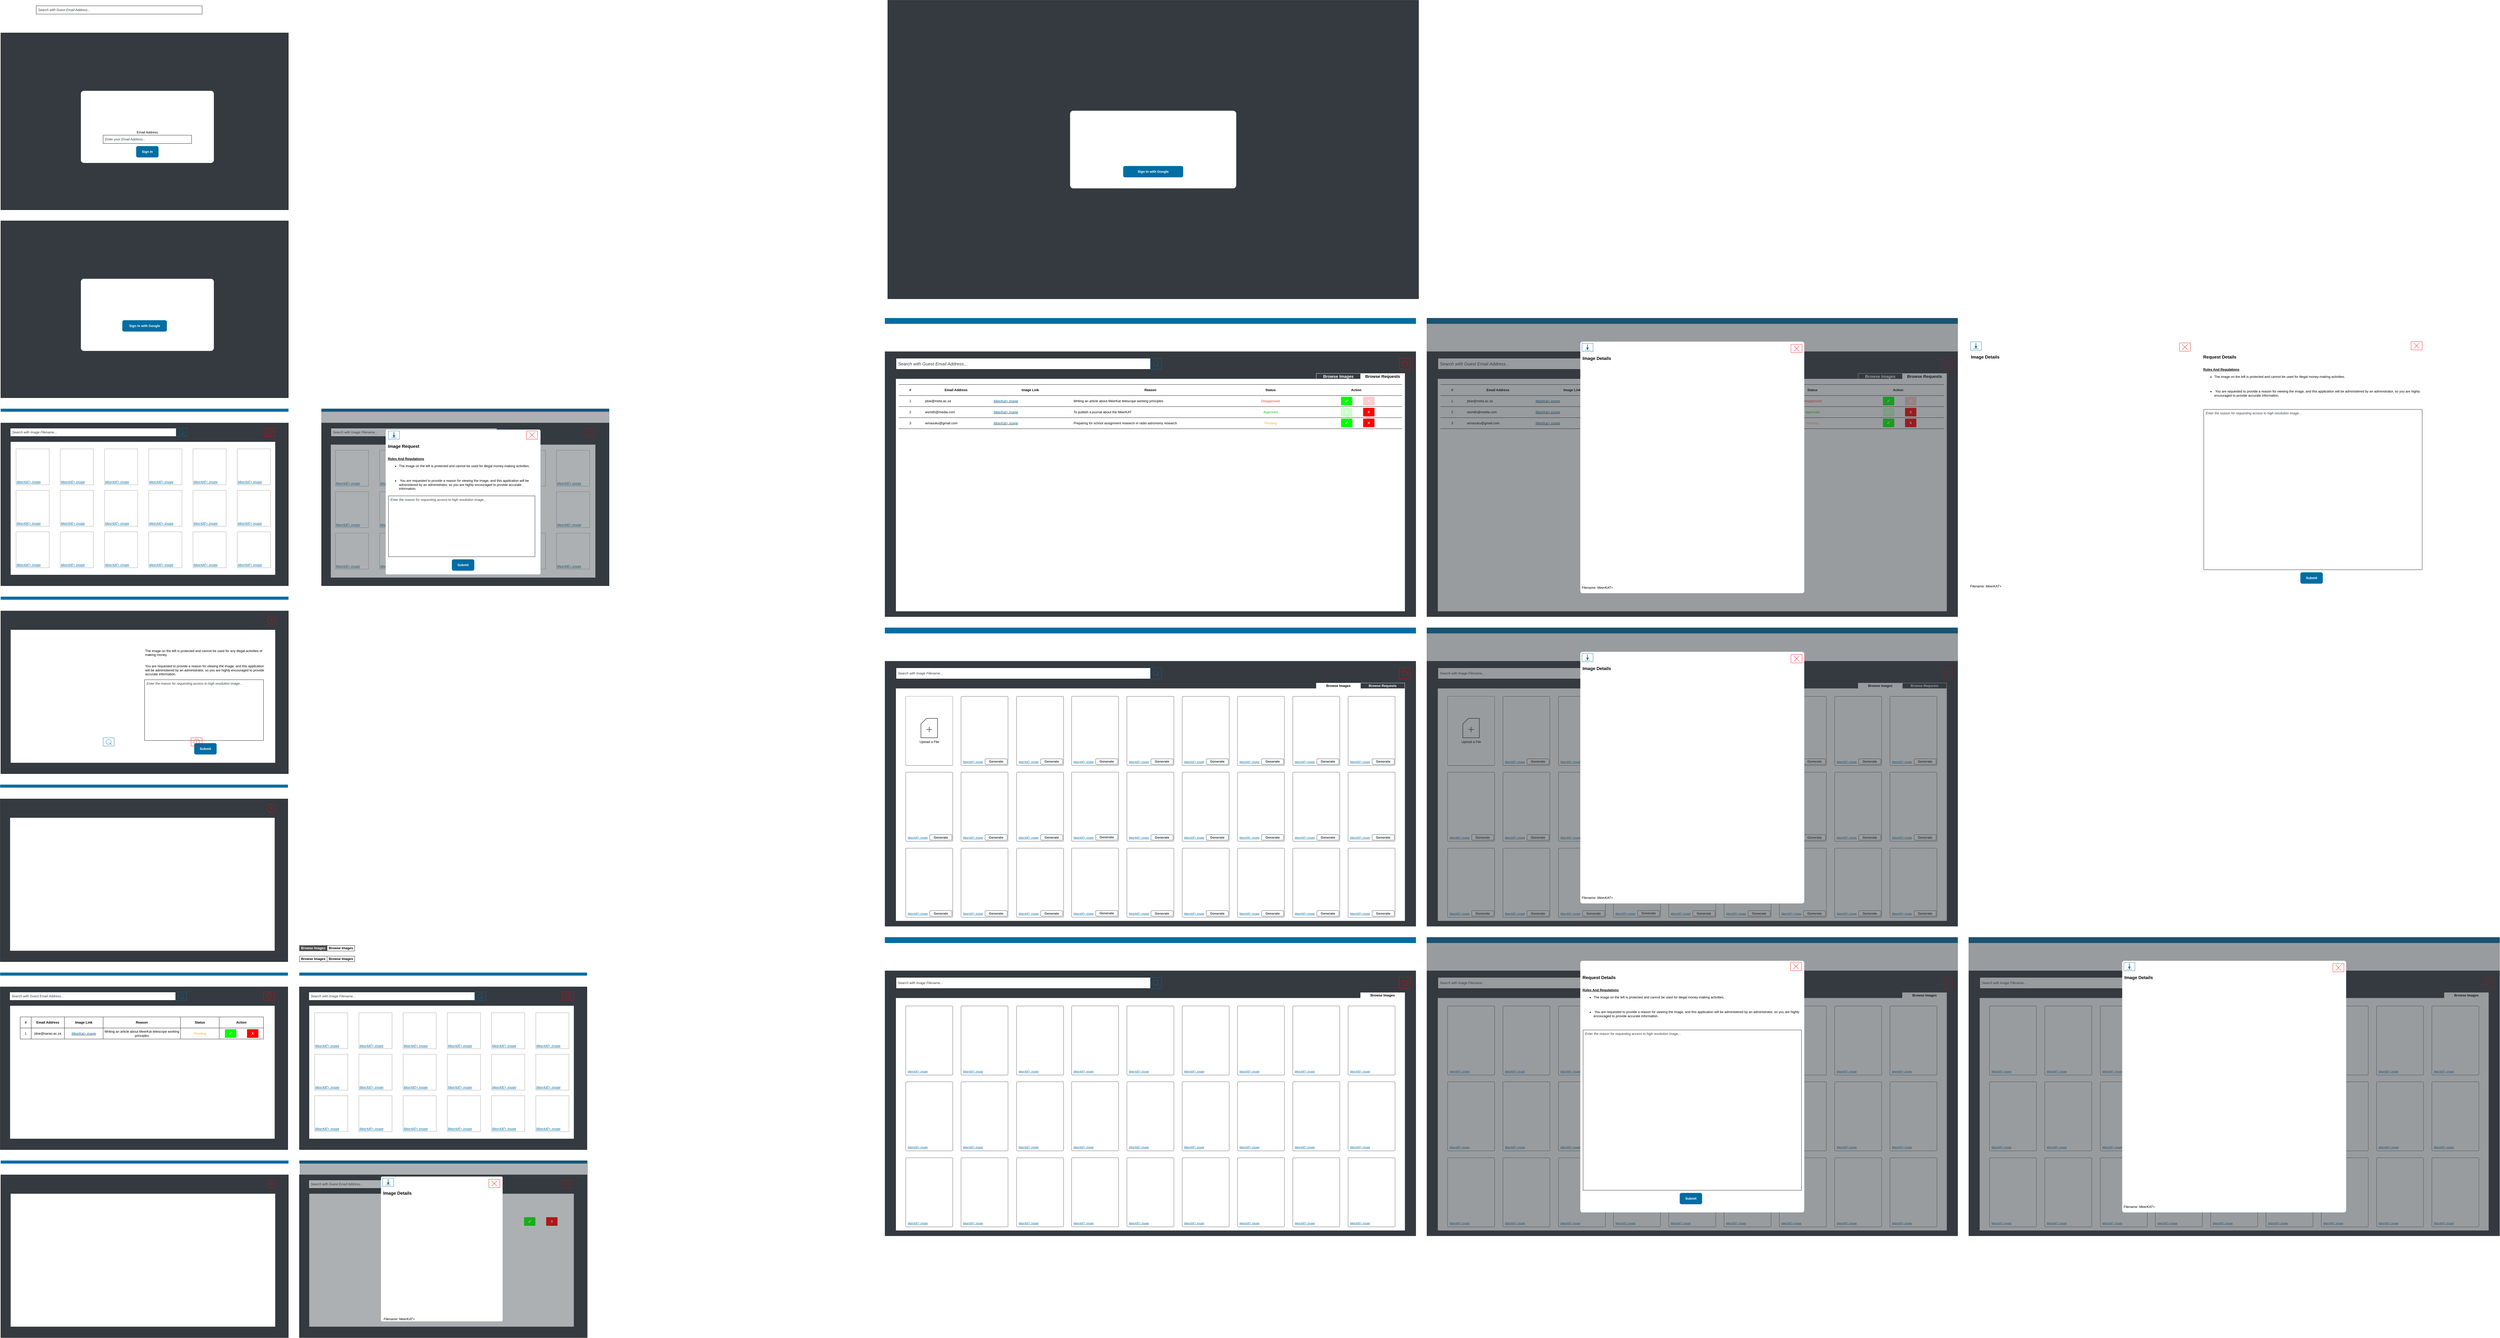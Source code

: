 <mxfile>
    <diagram id="ZgKoEsEDFbwjgIO0rs4N" name="Page-1">
        <mxGraphModel dx="3686" dy="-2185" grid="0" gridSize="10" guides="1" tooltips="1" connect="1" arrows="1" fold="1" page="0" pageScale="1" pageWidth="827" pageHeight="1169" background="#ffffff" math="0" shadow="0">
            <root>
                <mxCell id="0"/>
                <mxCell id="1" parent="0"/>
                <mxCell id="2" value="" style="rounded=0;whiteSpace=wrap;html=1;fillColor=#343A40;strokeColor=#000000;fontColor=#ffffff;" parent="1" vertex="1">
                    <mxGeometry x="-1518" y="4728" width="1040" height="640" as="geometry"/>
                </mxCell>
                <mxCell id="3" value="" style="rounded=0;whiteSpace=wrap;html=1;fillColor=#343A40;strokeColor=#000000;fontColor=#ffffff;" parent="1" vertex="1">
                    <mxGeometry x="-1518" y="5408" width="1040" height="640" as="geometry"/>
                </mxCell>
                <mxCell id="4" value="" style="rounded=0;whiteSpace=wrap;html=1;fillColor=#FFFFFF;strokeColor=#FFFFFF;" parent="1" vertex="1">
                    <mxGeometry x="-1518" y="5418" width="1040" height="40" as="geometry"/>
                </mxCell>
                <mxCell id="5" value="" style="shape=image;verticalLabelPosition=bottom;labelBackgroundColor=default;verticalAlign=top;aspect=fixed;imageAspect=0;image=https://www.sarao.ac.za/wp-content/uploads/2024/04/NRF25_SARAO.png;" parent="1" vertex="1">
                    <mxGeometry x="-1518" y="5418" width="92" height="40" as="geometry"/>
                </mxCell>
                <mxCell id="6" value="" style="rounded=0;whiteSpace=wrap;html=1;fillColor=#006DA3;strokeColor=#006DA3;" parent="1" vertex="1">
                    <mxGeometry x="-1518" y="5408" width="1040" height="10" as="geometry"/>
                </mxCell>
                <mxCell id="7" value="" style="rounded=0;whiteSpace=wrap;html=1;fillColor=#FFFFFF;strokeColor=#FFFFFF;" parent="1" vertex="1">
                    <mxGeometry x="-1482" y="5528" width="956" height="480" as="geometry"/>
                </mxCell>
                <mxCell id="8" value="Search with Image Filename..." style="rounded=0;whiteSpace=wrap;html=1;strokeWidth=1;fillColor=#FFFFFF;strokeColor=#000000;align=left;fontStyle=2;fontColor=#343A40;spacingLeft=5;" parent="1" vertex="1">
                    <mxGeometry x="-1484" y="5478" width="600" height="30" as="geometry"/>
                </mxCell>
                <mxCell id="9" value="" style="rounded=1;whiteSpace=wrap;html=1;strokeWidth=1;fillColor=none;strokeColor=#006DA3;arcSize=4;" parent="1" vertex="1">
                    <mxGeometry x="-884" y="5478" width="40" height="30" as="geometry"/>
                </mxCell>
                <mxCell id="10" value="" style="rounded=1;whiteSpace=wrap;html=1;strokeWidth=1;fillColor=none;strokeColor=#FF0000;arcSize=4;" parent="1" vertex="1">
                    <mxGeometry x="-566" y="5478" width="40" height="30" as="geometry"/>
                </mxCell>
                <mxCell id="11" value="" style="group;" parent="1" vertex="1" connectable="0">
                    <mxGeometry x="-1463" y="5553" width="1107" height="715" as="geometry"/>
                </mxCell>
                <mxCell id="12" value="" style="group;strokeColor=#999999;" parent="11" vertex="1" connectable="0">
                    <mxGeometry x="320" width="120" height="129.86" as="geometry"/>
                </mxCell>
                <mxCell id="13" value="" style="shape=image;verticalLabelPosition=bottom;labelBackgroundColor=default;verticalAlign=top;aspect=fixed;imageAspect=0;image=https://www.sarao.ac.za/wp-content/uploads/2020/12/sarao_171220-1030x1030.jpg;clipPath=inset(2.33% 0% 6% 0%);points=[[0,0.25,0,0,0],[0,0.5,0,0,0],[0,0.75,0,0,0],[0,1,0,0,0],[0.06,0.07,0,0,0],[0.25,0,0,0,0],[0.25,1,0,0,0],[0.5,0,0,0,0],[0.5,1,0,0,0],[0.75,0,0,0,0],[0.75,1,0,0,0],[1,0.07,0,0,0],[1,0.25,0,0,0],[1,0.5,0,0,0],[1,0.75,0,0,0],[1,1,0,0,0]];container=0;" parent="12" vertex="1">
                    <mxGeometry width="120" height="110" as="geometry"/>
                </mxCell>
                <mxCell id="14" value="&lt;font color=&quot;#006da3&quot; style=&quot;font-size: 12px;&quot;&gt;&lt;i style=&quot;&quot;&gt;&lt;u style=&quot;&quot;&gt;&lt;span style=&quot;font-family: &amp;quot;open sans&amp;quot;, Helvetica, Arial, sans-serif;&quot;&gt;&lt;font style=&quot;font-size: 12px;&quot;&gt;MeerKAT&lt;/font&gt;&lt;/span&gt;&lt;span style=&quot;font-family: &amp;quot;open sans&amp;quot;, Helvetica, Arial, sans-serif;&quot;&gt;+ image&lt;/span&gt;&lt;/u&gt;&lt;/i&gt;&lt;/font&gt;" style="text;html=1;strokeColor=none;fillColor=none;align=left;verticalAlign=middle;whiteSpace=wrap;rounded=0;fontColor=#FFFFFF;container=0;" parent="12" vertex="1">
                    <mxGeometry y="110" width="120" height="19.86" as="geometry"/>
                </mxCell>
                <mxCell id="15" value="" style="group;strokeColor=#999999;" parent="11" vertex="1" connectable="0">
                    <mxGeometry x="800" y="300" width="120" height="129.86" as="geometry"/>
                </mxCell>
                <mxCell id="16" value="" style="shape=image;verticalLabelPosition=bottom;labelBackgroundColor=default;verticalAlign=top;aspect=fixed;imageAspect=0;image=https://www.sarao.ac.za/wp-content/uploads/2020/12/sarao_171220-1030x1030.jpg;clipPath=inset(2.33% 0% 6% 0%);points=[[0,0.25,0,0,0],[0,0.5,0,0,0],[0,0.75,0,0,0],[0,1,0,0,0],[0.06,0.07,0,0,0],[0.25,0,0,0,0],[0.25,1,0,0,0],[0.5,0,0,0,0],[0.5,1,0,0,0],[0.75,0,0,0,0],[0.75,1,0,0,0],[1,0.07,0,0,0],[1,0.25,0,0,0],[1,0.5,0,0,0],[1,0.75,0,0,0],[1,1,0,0,0]];container=0;" parent="15" vertex="1">
                    <mxGeometry width="120" height="110" as="geometry"/>
                </mxCell>
                <mxCell id="17" value="&lt;font color=&quot;#006da3&quot; style=&quot;font-size: 12px;&quot;&gt;&lt;i style=&quot;&quot;&gt;&lt;u style=&quot;&quot;&gt;&lt;span style=&quot;font-family: &amp;quot;open sans&amp;quot;, Helvetica, Arial, sans-serif;&quot;&gt;&lt;font style=&quot;font-size: 12px;&quot;&gt;MeerKAT&lt;/font&gt;&lt;/span&gt;&lt;span style=&quot;font-family: &amp;quot;open sans&amp;quot;, Helvetica, Arial, sans-serif;&quot;&gt;+ image&lt;/span&gt;&lt;/u&gt;&lt;/i&gt;&lt;/font&gt;" style="text;html=1;strokeColor=none;fillColor=none;align=left;verticalAlign=middle;whiteSpace=wrap;rounded=0;fontColor=#FFFFFF;container=0;" parent="15" vertex="1">
                    <mxGeometry y="110" width="120" height="19.86" as="geometry"/>
                </mxCell>
                <mxCell id="18" value="" style="group;strokeColor=#999999;" parent="11" vertex="1" connectable="0">
                    <mxGeometry x="640" y="300" width="120" height="129.86" as="geometry"/>
                </mxCell>
                <mxCell id="19" value="" style="shape=image;verticalLabelPosition=bottom;labelBackgroundColor=default;verticalAlign=top;aspect=fixed;imageAspect=0;image=https://www.sarao.ac.za/wp-content/uploads/2020/12/sarao_171220-1030x1030.jpg;clipPath=inset(2.33% 0% 6% 0%);points=[[0,0.25,0,0,0],[0,0.5,0,0,0],[0,0.75,0,0,0],[0,1,0,0,0],[0.06,0.07,0,0,0],[0.25,0,0,0,0],[0.25,1,0,0,0],[0.5,0,0,0,0],[0.5,1,0,0,0],[0.75,0,0,0,0],[0.75,1,0,0,0],[1,0.07,0,0,0],[1,0.25,0,0,0],[1,0.5,0,0,0],[1,0.75,0,0,0],[1,1,0,0,0]];container=0;" parent="18" vertex="1">
                    <mxGeometry width="120" height="110" as="geometry"/>
                </mxCell>
                <mxCell id="20" value="&lt;font color=&quot;#006da3&quot; style=&quot;font-size: 12px;&quot;&gt;&lt;i style=&quot;&quot;&gt;&lt;u style=&quot;&quot;&gt;&lt;span style=&quot;font-family: &amp;quot;open sans&amp;quot;, Helvetica, Arial, sans-serif;&quot;&gt;&lt;font style=&quot;font-size: 12px;&quot;&gt;MeerKAT&lt;/font&gt;&lt;/span&gt;&lt;span style=&quot;font-family: &amp;quot;open sans&amp;quot;, Helvetica, Arial, sans-serif;&quot;&gt;+ image&lt;/span&gt;&lt;/u&gt;&lt;/i&gt;&lt;/font&gt;" style="text;html=1;strokeColor=none;fillColor=none;align=left;verticalAlign=middle;whiteSpace=wrap;rounded=0;fontColor=#FFFFFF;container=0;" parent="18" vertex="1">
                    <mxGeometry y="110" width="120" height="19.86" as="geometry"/>
                </mxCell>
                <mxCell id="21" value="" style="group;strokeColor=#999999;" parent="11" vertex="1" connectable="0">
                    <mxGeometry x="480" y="300" width="120" height="129.86" as="geometry"/>
                </mxCell>
                <mxCell id="22" value="" style="shape=image;verticalLabelPosition=bottom;labelBackgroundColor=default;verticalAlign=top;aspect=fixed;imageAspect=0;image=https://www.sarao.ac.za/wp-content/uploads/2020/12/sarao_171220-1030x1030.jpg;clipPath=inset(2.33% 0% 6% 0%);points=[[0,0.25,0,0,0],[0,0.5,0,0,0],[0,0.75,0,0,0],[0,1,0,0,0],[0.06,0.07,0,0,0],[0.25,0,0,0,0],[0.25,1,0,0,0],[0.5,0,0,0,0],[0.5,1,0,0,0],[0.75,0,0,0,0],[0.75,1,0,0,0],[1,0.07,0,0,0],[1,0.25,0,0,0],[1,0.5,0,0,0],[1,0.75,0,0,0],[1,1,0,0,0]];container=0;" parent="21" vertex="1">
                    <mxGeometry width="120" height="110" as="geometry"/>
                </mxCell>
                <mxCell id="23" value="&lt;font color=&quot;#006da3&quot; style=&quot;font-size: 12px;&quot;&gt;&lt;i style=&quot;&quot;&gt;&lt;u style=&quot;&quot;&gt;&lt;span style=&quot;font-family: &amp;quot;open sans&amp;quot;, Helvetica, Arial, sans-serif;&quot;&gt;&lt;font style=&quot;font-size: 12px;&quot;&gt;MeerKAT&lt;/font&gt;&lt;/span&gt;&lt;span style=&quot;font-family: &amp;quot;open sans&amp;quot;, Helvetica, Arial, sans-serif;&quot;&gt;+ image&lt;/span&gt;&lt;/u&gt;&lt;/i&gt;&lt;/font&gt;" style="text;html=1;strokeColor=none;fillColor=none;align=left;verticalAlign=middle;whiteSpace=wrap;rounded=0;fontColor=#FFFFFF;container=0;" parent="21" vertex="1">
                    <mxGeometry y="110" width="120" height="19.86" as="geometry"/>
                </mxCell>
                <mxCell id="24" value="" style="group;strokeColor=#999999;" parent="11" vertex="1" connectable="0">
                    <mxGeometry x="320" y="300" width="120" height="129.86" as="geometry"/>
                </mxCell>
                <mxCell id="25" value="" style="shape=image;verticalLabelPosition=bottom;labelBackgroundColor=default;verticalAlign=top;aspect=fixed;imageAspect=0;image=https://www.sarao.ac.za/wp-content/uploads/2020/12/sarao_171220-1030x1030.jpg;clipPath=inset(2.33% 0% 6% 0%);points=[[0,0.25,0,0,0],[0,0.5,0,0,0],[0,0.75,0,0,0],[0,1,0,0,0],[0.06,0.07,0,0,0],[0.25,0,0,0,0],[0.25,1,0,0,0],[0.5,0,0,0,0],[0.5,1,0,0,0],[0.75,0,0,0,0],[0.75,1,0,0,0],[1,0.07,0,0,0],[1,0.25,0,0,0],[1,0.5,0,0,0],[1,0.75,0,0,0],[1,1,0,0,0]];container=0;" parent="24" vertex="1">
                    <mxGeometry width="120" height="110" as="geometry"/>
                </mxCell>
                <mxCell id="26" value="&lt;font color=&quot;#006da3&quot; style=&quot;font-size: 12px;&quot;&gt;&lt;i style=&quot;&quot;&gt;&lt;u style=&quot;&quot;&gt;&lt;span style=&quot;font-family: &amp;quot;open sans&amp;quot;, Helvetica, Arial, sans-serif;&quot;&gt;&lt;font style=&quot;font-size: 12px;&quot;&gt;MeerKAT&lt;/font&gt;&lt;/span&gt;&lt;span style=&quot;font-family: &amp;quot;open sans&amp;quot;, Helvetica, Arial, sans-serif;&quot;&gt;+ image&lt;/span&gt;&lt;/u&gt;&lt;/i&gt;&lt;/font&gt;" style="text;html=1;strokeColor=none;fillColor=none;align=left;verticalAlign=middle;whiteSpace=wrap;rounded=0;fontColor=#FFFFFF;container=0;" parent="24" vertex="1">
                    <mxGeometry y="110" width="120" height="19.86" as="geometry"/>
                </mxCell>
                <mxCell id="27" value="" style="group;strokeColor=#999999;" parent="11" vertex="1" connectable="0">
                    <mxGeometry x="160" y="300" width="120" height="129.86" as="geometry"/>
                </mxCell>
                <mxCell id="28" value="" style="shape=image;verticalLabelPosition=bottom;labelBackgroundColor=default;verticalAlign=top;aspect=fixed;imageAspect=0;image=https://www.sarao.ac.za/wp-content/uploads/2020/12/sarao_171220-1030x1030.jpg;clipPath=inset(2.33% 0% 6% 0%);points=[[0,0.25,0,0,0],[0,0.5,0,0,0],[0,0.75,0,0,0],[0,1,0,0,0],[0.06,0.07,0,0,0],[0.25,0,0,0,0],[0.25,1,0,0,0],[0.5,0,0,0,0],[0.5,1,0,0,0],[0.75,0,0,0,0],[0.75,1,0,0,0],[1,0.07,0,0,0],[1,0.25,0,0,0],[1,0.5,0,0,0],[1,0.75,0,0,0],[1,1,0,0,0]];container=0;" parent="27" vertex="1">
                    <mxGeometry width="120" height="110" as="geometry"/>
                </mxCell>
                <mxCell id="29" value="&lt;font color=&quot;#006da3&quot; style=&quot;font-size: 12px;&quot;&gt;&lt;i style=&quot;&quot;&gt;&lt;u style=&quot;&quot;&gt;&lt;span style=&quot;font-family: &amp;quot;open sans&amp;quot;, Helvetica, Arial, sans-serif;&quot;&gt;&lt;font style=&quot;font-size: 12px;&quot;&gt;MeerKAT&lt;/font&gt;&lt;/span&gt;&lt;span style=&quot;font-family: &amp;quot;open sans&amp;quot;, Helvetica, Arial, sans-serif;&quot;&gt;+ image&lt;/span&gt;&lt;/u&gt;&lt;/i&gt;&lt;/font&gt;" style="text;html=1;strokeColor=none;fillColor=none;align=left;verticalAlign=middle;whiteSpace=wrap;rounded=0;fontColor=#FFFFFF;container=0;" parent="27" vertex="1">
                    <mxGeometry y="110" width="120" height="19.86" as="geometry"/>
                </mxCell>
                <mxCell id="30" value="" style="group;strokeColor=#999999;" parent="11" vertex="1" connectable="0">
                    <mxGeometry y="300" width="120" height="129.86" as="geometry"/>
                </mxCell>
                <mxCell id="31" value="" style="shape=image;verticalLabelPosition=bottom;labelBackgroundColor=default;verticalAlign=top;aspect=fixed;imageAspect=0;image=https://www.sarao.ac.za/wp-content/uploads/2020/12/sarao_171220-1030x1030.jpg;clipPath=inset(2.33% 0% 6% 0%);points=[[0,0.25,0,0,0],[0,0.5,0,0,0],[0,0.75,0,0,0],[0,1,0,0,0],[0.06,0.07,0,0,0],[0.25,0,0,0,0],[0.25,1,0,0,0],[0.5,0,0,0,0],[0.5,1,0,0,0],[0.75,0,0,0,0],[0.75,1,0,0,0],[1,0.07,0,0,0],[1,0.25,0,0,0],[1,0.5,0,0,0],[1,0.75,0,0,0],[1,1,0,0,0]];container=0;" parent="30" vertex="1">
                    <mxGeometry width="120" height="110" as="geometry"/>
                </mxCell>
                <mxCell id="32" value="&lt;font color=&quot;#006da3&quot; style=&quot;font-size: 12px;&quot;&gt;&lt;i style=&quot;&quot;&gt;&lt;u style=&quot;&quot;&gt;&lt;span style=&quot;font-family: &amp;quot;open sans&amp;quot;, Helvetica, Arial, sans-serif;&quot;&gt;&lt;font style=&quot;font-size: 12px;&quot;&gt;MeerKAT&lt;/font&gt;&lt;/span&gt;&lt;span style=&quot;font-family: &amp;quot;open sans&amp;quot;, Helvetica, Arial, sans-serif;&quot;&gt;+ image&lt;/span&gt;&lt;/u&gt;&lt;/i&gt;&lt;/font&gt;" style="text;html=1;strokeColor=none;fillColor=none;align=left;verticalAlign=middle;whiteSpace=wrap;rounded=0;fontColor=#FFFFFF;container=0;" parent="30" vertex="1">
                    <mxGeometry y="110" width="120" height="19.86" as="geometry"/>
                </mxCell>
                <mxCell id="33" value="" style="group;strokeColor=#999999;" parent="11" vertex="1" connectable="0">
                    <mxGeometry x="800" y="150" width="120" height="129.86" as="geometry"/>
                </mxCell>
                <mxCell id="34" value="" style="shape=image;verticalLabelPosition=bottom;labelBackgroundColor=default;verticalAlign=top;aspect=fixed;imageAspect=0;image=https://www.sarao.ac.za/wp-content/uploads/2020/12/sarao_171220-1030x1030.jpg;clipPath=inset(2.33% 0% 6% 0%);points=[[0,0.25,0,0,0],[0,0.5,0,0,0],[0,0.75,0,0,0],[0,1,0,0,0],[0.06,0.07,0,0,0],[0.25,0,0,0,0],[0.25,1,0,0,0],[0.5,0,0,0,0],[0.5,1,0,0,0],[0.75,0,0,0,0],[0.75,1,0,0,0],[1,0.07,0,0,0],[1,0.25,0,0,0],[1,0.5,0,0,0],[1,0.75,0,0,0],[1,1,0,0,0]];container=0;" parent="33" vertex="1">
                    <mxGeometry width="120" height="110" as="geometry"/>
                </mxCell>
                <mxCell id="35" value="&lt;font color=&quot;#006da3&quot; style=&quot;font-size: 12px;&quot;&gt;&lt;i style=&quot;&quot;&gt;&lt;u style=&quot;&quot;&gt;&lt;span style=&quot;font-family: &amp;quot;open sans&amp;quot;, Helvetica, Arial, sans-serif;&quot;&gt;&lt;font style=&quot;font-size: 12px;&quot;&gt;MeerKAT&lt;/font&gt;&lt;/span&gt;&lt;span style=&quot;font-family: &amp;quot;open sans&amp;quot;, Helvetica, Arial, sans-serif;&quot;&gt;+ image&lt;/span&gt;&lt;/u&gt;&lt;/i&gt;&lt;/font&gt;" style="text;html=1;strokeColor=none;fillColor=none;align=left;verticalAlign=middle;whiteSpace=wrap;rounded=0;fontColor=#FFFFFF;container=0;" parent="33" vertex="1">
                    <mxGeometry y="110" width="120" height="19.86" as="geometry"/>
                </mxCell>
                <mxCell id="36" value="" style="group;strokeColor=#999999;" parent="11" vertex="1" connectable="0">
                    <mxGeometry x="640" y="150" width="120" height="129.86" as="geometry"/>
                </mxCell>
                <mxCell id="37" value="" style="shape=image;verticalLabelPosition=bottom;labelBackgroundColor=default;verticalAlign=top;aspect=fixed;imageAspect=0;image=https://www.sarao.ac.za/wp-content/uploads/2020/12/sarao_171220-1030x1030.jpg;clipPath=inset(2.33% 0% 6% 0%);points=[[0,0.25,0,0,0],[0,0.5,0,0,0],[0,0.75,0,0,0],[0,1,0,0,0],[0.06,0.07,0,0,0],[0.25,0,0,0,0],[0.25,1,0,0,0],[0.5,0,0,0,0],[0.5,1,0,0,0],[0.75,0,0,0,0],[0.75,1,0,0,0],[1,0.07,0,0,0],[1,0.25,0,0,0],[1,0.5,0,0,0],[1,0.75,0,0,0],[1,1,0,0,0]];container=0;" parent="36" vertex="1">
                    <mxGeometry width="120" height="110" as="geometry"/>
                </mxCell>
                <mxCell id="38" value="&lt;font color=&quot;#006da3&quot; style=&quot;font-size: 12px;&quot;&gt;&lt;i style=&quot;&quot;&gt;&lt;u style=&quot;&quot;&gt;&lt;span style=&quot;font-family: &amp;quot;open sans&amp;quot;, Helvetica, Arial, sans-serif;&quot;&gt;&lt;font style=&quot;font-size: 12px;&quot;&gt;MeerKAT&lt;/font&gt;&lt;/span&gt;&lt;span style=&quot;font-family: &amp;quot;open sans&amp;quot;, Helvetica, Arial, sans-serif;&quot;&gt;+ image&lt;/span&gt;&lt;/u&gt;&lt;/i&gt;&lt;/font&gt;" style="text;html=1;strokeColor=none;fillColor=none;align=left;verticalAlign=middle;whiteSpace=wrap;rounded=0;fontColor=#FFFFFF;container=0;" parent="36" vertex="1">
                    <mxGeometry y="110" width="120" height="19.86" as="geometry"/>
                </mxCell>
                <mxCell id="39" value="" style="group;strokeColor=#999999;" parent="11" vertex="1" connectable="0">
                    <mxGeometry x="480" y="150" width="120" height="129.86" as="geometry"/>
                </mxCell>
                <mxCell id="40" value="" style="shape=image;verticalLabelPosition=bottom;labelBackgroundColor=default;verticalAlign=top;aspect=fixed;imageAspect=0;image=https://www.sarao.ac.za/wp-content/uploads/2020/12/sarao_171220-1030x1030.jpg;clipPath=inset(2.33% 0% 6% 0%);points=[[0,0.25,0,0,0],[0,0.5,0,0,0],[0,0.75,0,0,0],[0,1,0,0,0],[0.06,0.07,0,0,0],[0.25,0,0,0,0],[0.25,1,0,0,0],[0.5,0,0,0,0],[0.5,1,0,0,0],[0.75,0,0,0,0],[0.75,1,0,0,0],[1,0.07,0,0,0],[1,0.25,0,0,0],[1,0.5,0,0,0],[1,0.75,0,0,0],[1,1,0,0,0]];container=0;" parent="39" vertex="1">
                    <mxGeometry width="120" height="110" as="geometry"/>
                </mxCell>
                <mxCell id="41" value="&lt;font color=&quot;#006da3&quot; style=&quot;font-size: 12px;&quot;&gt;&lt;i style=&quot;&quot;&gt;&lt;u style=&quot;&quot;&gt;&lt;span style=&quot;font-family: &amp;quot;open sans&amp;quot;, Helvetica, Arial, sans-serif;&quot;&gt;&lt;font style=&quot;font-size: 12px;&quot;&gt;MeerKAT&lt;/font&gt;&lt;/span&gt;&lt;span style=&quot;font-family: &amp;quot;open sans&amp;quot;, Helvetica, Arial, sans-serif;&quot;&gt;+ image&lt;/span&gt;&lt;/u&gt;&lt;/i&gt;&lt;/font&gt;" style="text;html=1;strokeColor=none;fillColor=none;align=left;verticalAlign=middle;whiteSpace=wrap;rounded=0;fontColor=#FFFFFF;container=0;" parent="39" vertex="1">
                    <mxGeometry y="110" width="120" height="19.86" as="geometry"/>
                </mxCell>
                <mxCell id="42" value="" style="group;strokeColor=#999999;" parent="11" vertex="1" connectable="0">
                    <mxGeometry x="320" y="150" width="120" height="129.86" as="geometry"/>
                </mxCell>
                <mxCell id="43" value="" style="shape=image;verticalLabelPosition=bottom;labelBackgroundColor=default;verticalAlign=top;aspect=fixed;imageAspect=0;image=https://www.sarao.ac.za/wp-content/uploads/2020/12/sarao_171220-1030x1030.jpg;clipPath=inset(2.33% 0% 6% 0%);points=[[0,0.25,0,0,0],[0,0.5,0,0,0],[0,0.75,0,0,0],[0,1,0,0,0],[0.06,0.07,0,0,0],[0.25,0,0,0,0],[0.25,1,0,0,0],[0.5,0,0,0,0],[0.5,1,0,0,0],[0.75,0,0,0,0],[0.75,1,0,0,0],[1,0.07,0,0,0],[1,0.25,0,0,0],[1,0.5,0,0,0],[1,0.75,0,0,0],[1,1,0,0,0]];container=0;" parent="42" vertex="1">
                    <mxGeometry width="120" height="110" as="geometry"/>
                </mxCell>
                <mxCell id="44" value="&lt;font color=&quot;#006da3&quot; style=&quot;font-size: 12px;&quot;&gt;&lt;i style=&quot;&quot;&gt;&lt;u style=&quot;&quot;&gt;&lt;span style=&quot;font-family: &amp;quot;open sans&amp;quot;, Helvetica, Arial, sans-serif;&quot;&gt;&lt;font style=&quot;font-size: 12px;&quot;&gt;MeerKAT&lt;/font&gt;&lt;/span&gt;&lt;span style=&quot;font-family: &amp;quot;open sans&amp;quot;, Helvetica, Arial, sans-serif;&quot;&gt;+ image&lt;/span&gt;&lt;/u&gt;&lt;/i&gt;&lt;/font&gt;" style="text;html=1;strokeColor=none;fillColor=none;align=left;verticalAlign=middle;whiteSpace=wrap;rounded=0;fontColor=#FFFFFF;container=0;" parent="42" vertex="1">
                    <mxGeometry y="110" width="120" height="19.86" as="geometry"/>
                </mxCell>
                <mxCell id="45" value="" style="group;strokeColor=#999999;" parent="11" vertex="1" connectable="0">
                    <mxGeometry x="160" y="150" width="120" height="129.86" as="geometry"/>
                </mxCell>
                <mxCell id="46" value="" style="shape=image;verticalLabelPosition=bottom;labelBackgroundColor=default;verticalAlign=top;aspect=fixed;imageAspect=0;image=https://www.sarao.ac.za/wp-content/uploads/2020/12/sarao_171220-1030x1030.jpg;clipPath=inset(2.33% 0% 6% 0%);points=[[0,0.25,0,0,0],[0,0.5,0,0,0],[0,0.75,0,0,0],[0,1,0,0,0],[0.06,0.07,0,0,0],[0.25,0,0,0,0],[0.25,1,0,0,0],[0.5,0,0,0,0],[0.5,1,0,0,0],[0.75,0,0,0,0],[0.75,1,0,0,0],[1,0.07,0,0,0],[1,0.25,0,0,0],[1,0.5,0,0,0],[1,0.75,0,0,0],[1,1,0,0,0]];container=0;" parent="45" vertex="1">
                    <mxGeometry width="120" height="110" as="geometry"/>
                </mxCell>
                <mxCell id="47" value="&lt;font color=&quot;#006da3&quot; style=&quot;font-size: 12px;&quot;&gt;&lt;i style=&quot;&quot;&gt;&lt;u style=&quot;&quot;&gt;&lt;span style=&quot;font-family: &amp;quot;open sans&amp;quot;, Helvetica, Arial, sans-serif;&quot;&gt;&lt;font style=&quot;font-size: 12px;&quot;&gt;MeerKAT&lt;/font&gt;&lt;/span&gt;&lt;span style=&quot;font-family: &amp;quot;open sans&amp;quot;, Helvetica, Arial, sans-serif;&quot;&gt;+ image&lt;/span&gt;&lt;/u&gt;&lt;/i&gt;&lt;/font&gt;" style="text;html=1;strokeColor=none;fillColor=none;align=left;verticalAlign=middle;whiteSpace=wrap;rounded=0;fontColor=#FFFFFF;container=0;" parent="45" vertex="1">
                    <mxGeometry y="110" width="120" height="19.86" as="geometry"/>
                </mxCell>
                <mxCell id="48" value="" style="group;strokeColor=#999999;" parent="11" vertex="1" connectable="0">
                    <mxGeometry y="150" width="120" height="129.86" as="geometry"/>
                </mxCell>
                <mxCell id="49" value="" style="shape=image;verticalLabelPosition=bottom;labelBackgroundColor=default;verticalAlign=top;aspect=fixed;imageAspect=0;image=https://www.sarao.ac.za/wp-content/uploads/2020/12/sarao_171220-1030x1030.jpg;clipPath=inset(2.33% 0% 6% 0%);points=[[0,0.25,0,0,0],[0,0.5,0,0,0],[0,0.75,0,0,0],[0,1,0,0,0],[0.06,0.07,0,0,0],[0.25,0,0,0,0],[0.25,1,0,0,0],[0.5,0,0,0,0],[0.5,1,0,0,0],[0.75,0,0,0,0],[0.75,1,0,0,0],[1,0.07,0,0,0],[1,0.25,0,0,0],[1,0.5,0,0,0],[1,0.75,0,0,0],[1,1,0,0,0]];container=0;" parent="48" vertex="1">
                    <mxGeometry width="120" height="110" as="geometry"/>
                </mxCell>
                <mxCell id="50" value="&lt;font color=&quot;#006da3&quot; style=&quot;font-size: 12px;&quot;&gt;&lt;i style=&quot;&quot;&gt;&lt;u style=&quot;&quot;&gt;&lt;span style=&quot;font-family: &amp;quot;open sans&amp;quot;, Helvetica, Arial, sans-serif;&quot;&gt;&lt;font style=&quot;font-size: 12px;&quot;&gt;MeerKAT&lt;/font&gt;&lt;/span&gt;&lt;span style=&quot;font-family: &amp;quot;open sans&amp;quot;, Helvetica, Arial, sans-serif;&quot;&gt;+ image&lt;/span&gt;&lt;/u&gt;&lt;/i&gt;&lt;/font&gt;" style="text;html=1;strokeColor=none;fillColor=none;align=left;verticalAlign=middle;whiteSpace=wrap;rounded=0;fontColor=#FFFFFF;container=0;" parent="48" vertex="1">
                    <mxGeometry y="110" width="120" height="19.86" as="geometry"/>
                </mxCell>
                <mxCell id="51" value="" style="group;strokeColor=#999999;" parent="11" vertex="1" connectable="0">
                    <mxGeometry x="800" width="120" height="129.86" as="geometry"/>
                </mxCell>
                <mxCell id="52" value="" style="shape=image;verticalLabelPosition=bottom;labelBackgroundColor=default;verticalAlign=top;aspect=fixed;imageAspect=0;image=https://www.sarao.ac.za/wp-content/uploads/2020/12/sarao_171220-1030x1030.jpg;clipPath=inset(2.33% 0% 6% 0%);points=[[0,0.25,0,0,0],[0,0.5,0,0,0],[0,0.75,0,0,0],[0,1,0,0,0],[0.06,0.07,0,0,0],[0.25,0,0,0,0],[0.25,1,0,0,0],[0.5,0,0,0,0],[0.5,1,0,0,0],[0.75,0,0,0,0],[0.75,1,0,0,0],[1,0.07,0,0,0],[1,0.25,0,0,0],[1,0.5,0,0,0],[1,0.75,0,0,0],[1,1,0,0,0]];container=0;" parent="51" vertex="1">
                    <mxGeometry width="120" height="110" as="geometry"/>
                </mxCell>
                <mxCell id="53" value="&lt;font color=&quot;#006da3&quot; style=&quot;font-size: 12px;&quot;&gt;&lt;i style=&quot;&quot;&gt;&lt;u style=&quot;&quot;&gt;&lt;span style=&quot;font-family: &amp;quot;open sans&amp;quot;, Helvetica, Arial, sans-serif;&quot;&gt;&lt;font style=&quot;font-size: 12px;&quot;&gt;MeerKAT&lt;/font&gt;&lt;/span&gt;&lt;span style=&quot;font-family: &amp;quot;open sans&amp;quot;, Helvetica, Arial, sans-serif;&quot;&gt;+ image&lt;/span&gt;&lt;/u&gt;&lt;/i&gt;&lt;/font&gt;" style="text;html=1;strokeColor=none;fillColor=none;align=left;verticalAlign=middle;whiteSpace=wrap;rounded=0;fontColor=#FFFFFF;container=0;" parent="51" vertex="1">
                    <mxGeometry y="110" width="120" height="19.86" as="geometry"/>
                </mxCell>
                <mxCell id="54" value="" style="group;strokeColor=#999999;" parent="11" vertex="1" connectable="0">
                    <mxGeometry x="640" width="120" height="129.86" as="geometry"/>
                </mxCell>
                <mxCell id="55" value="" style="shape=image;verticalLabelPosition=bottom;labelBackgroundColor=default;verticalAlign=top;aspect=fixed;imageAspect=0;image=https://www.sarao.ac.za/wp-content/uploads/2020/12/sarao_171220-1030x1030.jpg;clipPath=inset(2.33% 0% 6% 0%);points=[[0,0.25,0,0,0],[0,0.5,0,0,0],[0,0.75,0,0,0],[0,1,0,0,0],[0.06,0.07,0,0,0],[0.25,0,0,0,0],[0.25,1,0,0,0],[0.5,0,0,0,0],[0.5,1,0,0,0],[0.75,0,0,0,0],[0.75,1,0,0,0],[1,0.07,0,0,0],[1,0.25,0,0,0],[1,0.5,0,0,0],[1,0.75,0,0,0],[1,1,0,0,0]];container=0;" parent="54" vertex="1">
                    <mxGeometry width="120" height="110" as="geometry"/>
                </mxCell>
                <mxCell id="56" value="&lt;font color=&quot;#006da3&quot; style=&quot;font-size: 12px;&quot;&gt;&lt;i style=&quot;&quot;&gt;&lt;u style=&quot;&quot;&gt;&lt;span style=&quot;font-family: &amp;quot;open sans&amp;quot;, Helvetica, Arial, sans-serif;&quot;&gt;&lt;font style=&quot;font-size: 12px;&quot;&gt;MeerKAT&lt;/font&gt;&lt;/span&gt;&lt;span style=&quot;font-family: &amp;quot;open sans&amp;quot;, Helvetica, Arial, sans-serif;&quot;&gt;+ image&lt;/span&gt;&lt;/u&gt;&lt;/i&gt;&lt;/font&gt;" style="text;html=1;strokeColor=none;fillColor=none;align=left;verticalAlign=middle;whiteSpace=wrap;rounded=0;fontColor=#FFFFFF;container=0;" parent="54" vertex="1">
                    <mxGeometry y="110" width="120" height="19.86" as="geometry"/>
                </mxCell>
                <mxCell id="57" value="" style="group;strokeColor=#999999;" parent="11" vertex="1" connectable="0">
                    <mxGeometry x="480" width="120" height="129.86" as="geometry"/>
                </mxCell>
                <mxCell id="58" value="" style="shape=image;verticalLabelPosition=bottom;labelBackgroundColor=default;verticalAlign=top;aspect=fixed;imageAspect=0;image=https://www.sarao.ac.za/wp-content/uploads/2020/12/sarao_171220-1030x1030.jpg;clipPath=inset(2.33% 0% 6% 0%);points=[[0,0.25,0,0,0],[0,0.5,0,0,0],[0,0.75,0,0,0],[0,1,0,0,0],[0.06,0.07,0,0,0],[0.25,0,0,0,0],[0.25,1,0,0,0],[0.5,0,0,0,0],[0.5,1,0,0,0],[0.75,0,0,0,0],[0.75,1,0,0,0],[1,0.07,0,0,0],[1,0.25,0,0,0],[1,0.5,0,0,0],[1,0.75,0,0,0],[1,1,0,0,0]];container=0;" parent="57" vertex="1">
                    <mxGeometry width="120" height="110" as="geometry"/>
                </mxCell>
                <mxCell id="59" value="&lt;font color=&quot;#006da3&quot; style=&quot;font-size: 12px;&quot;&gt;&lt;i style=&quot;&quot;&gt;&lt;u style=&quot;&quot;&gt;&lt;span style=&quot;font-family: &amp;quot;open sans&amp;quot;, Helvetica, Arial, sans-serif;&quot;&gt;&lt;font style=&quot;font-size: 12px;&quot;&gt;MeerKAT&lt;/font&gt;&lt;/span&gt;&lt;span style=&quot;font-family: &amp;quot;open sans&amp;quot;, Helvetica, Arial, sans-serif;&quot;&gt;+ image&lt;/span&gt;&lt;/u&gt;&lt;/i&gt;&lt;/font&gt;" style="text;html=1;strokeColor=none;fillColor=none;align=left;verticalAlign=middle;whiteSpace=wrap;rounded=0;fontColor=#FFFFFF;container=0;" parent="57" vertex="1">
                    <mxGeometry y="110" width="120" height="19.86" as="geometry"/>
                </mxCell>
                <mxCell id="60" value="" style="group;strokeColor=#999999;" parent="11" vertex="1" connectable="0">
                    <mxGeometry x="160" width="120" height="129.86" as="geometry"/>
                </mxCell>
                <mxCell id="61" value="" style="shape=image;verticalLabelPosition=bottom;labelBackgroundColor=default;verticalAlign=top;aspect=fixed;imageAspect=0;image=https://www.sarao.ac.za/wp-content/uploads/2020/12/sarao_171220-1030x1030.jpg;clipPath=inset(2.33% 0% 6% 0%);points=[[0,0.25,0,0,0],[0,0.5,0,0,0],[0,0.75,0,0,0],[0,1,0,0,0],[0.06,0.07,0,0,0],[0.25,0,0,0,0],[0.25,1,0,0,0],[0.5,0,0,0,0],[0.5,1,0,0,0],[0.75,0,0,0,0],[0.75,1,0,0,0],[1,0.07,0,0,0],[1,0.25,0,0,0],[1,0.5,0,0,0],[1,0.75,0,0,0],[1,1,0,0,0]];container=0;" parent="60" vertex="1">
                    <mxGeometry width="120" height="110" as="geometry"/>
                </mxCell>
                <mxCell id="62" value="&lt;font color=&quot;#006da3&quot; style=&quot;font-size: 12px;&quot;&gt;&lt;i style=&quot;&quot;&gt;&lt;u style=&quot;&quot;&gt;&lt;span style=&quot;font-family: &amp;quot;open sans&amp;quot;, Helvetica, Arial, sans-serif;&quot;&gt;&lt;font style=&quot;font-size: 12px;&quot;&gt;MeerKAT&lt;/font&gt;&lt;/span&gt;&lt;span style=&quot;font-family: &amp;quot;open sans&amp;quot;, Helvetica, Arial, sans-serif;&quot;&gt;+ image&lt;/span&gt;&lt;/u&gt;&lt;/i&gt;&lt;/font&gt;" style="text;html=1;strokeColor=none;fillColor=none;align=left;verticalAlign=middle;whiteSpace=wrap;rounded=0;fontColor=#FFFFFF;container=0;" parent="60" vertex="1">
                    <mxGeometry y="110" width="120" height="19.86" as="geometry"/>
                </mxCell>
                <mxCell id="63" value="" style="group;strokeColor=#999999;" parent="11" vertex="1" connectable="0">
                    <mxGeometry width="120" height="129.86" as="geometry"/>
                </mxCell>
                <mxCell id="64" value="" style="shape=image;verticalLabelPosition=bottom;labelBackgroundColor=default;verticalAlign=top;aspect=fixed;imageAspect=0;image=https://www.sarao.ac.za/wp-content/uploads/2020/12/sarao_171220-1030x1030.jpg;clipPath=inset(2.33% 0% 6% 0%);points=[[0,0.25,0,0,0],[0,0.5,0,0,0],[0,0.75,0,0,0],[0,1,0,0,0],[0.06,0.07,0,0,0],[0.25,0,0,0,0],[0.25,1,0,0,0],[0.5,0,0,0,0],[0.5,1,0,0,0],[0.75,0,0,0,0],[0.75,1,0,0,0],[1,0.07,0,0,0],[1,0.25,0,0,0],[1,0.5,0,0,0],[1,0.75,0,0,0],[1,1,0,0,0]];container=0;" parent="63" vertex="1">
                    <mxGeometry width="120" height="110" as="geometry"/>
                </mxCell>
                <mxCell id="65" value="&lt;font color=&quot;#006da3&quot; style=&quot;font-size: 12px;&quot;&gt;&lt;i style=&quot;&quot;&gt;&lt;u style=&quot;&quot;&gt;&lt;span style=&quot;font-family: &amp;quot;open sans&amp;quot;, Helvetica, Arial, sans-serif;&quot;&gt;&lt;font style=&quot;font-size: 12px;&quot;&gt;MeerKAT&lt;/font&gt;&lt;/span&gt;&lt;span style=&quot;font-family: &amp;quot;open sans&amp;quot;, Helvetica, Arial, sans-serif;&quot;&gt;+ image&lt;/span&gt;&lt;/u&gt;&lt;/i&gt;&lt;/font&gt;" style="text;html=1;strokeColor=none;fillColor=none;align=left;verticalAlign=middle;whiteSpace=wrap;rounded=0;fontColor=#FFFFFF;container=0;" parent="63" vertex="1">
                    <mxGeometry y="110" width="120" height="19.86" as="geometry"/>
                </mxCell>
                <mxCell id="66" value="" style="group;strokeColor=#999999;" parent="11" connectable="0" vertex="1">
                    <mxGeometry x="1480" width="120" height="129.86" as="geometry"/>
                </mxCell>
                <mxCell id="67" value="" style="shape=image;verticalLabelPosition=bottom;labelBackgroundColor=default;verticalAlign=top;aspect=fixed;imageAspect=0;image=https://www.sarao.ac.za/wp-content/uploads/2020/12/sarao_171220-1030x1030.jpg;clipPath=inset(2.33% 0% 6% 0%);points=[[0,0.25,0,0,0],[0,0.5,0,0,0],[0,0.75,0,0,0],[0,1,0,0,0],[0.06,0.07,0,0,0],[0.25,0,0,0,0],[0.25,1,0,0,0],[0.5,0,0,0,0],[0.5,1,0,0,0],[0.75,0,0,0,0],[0.75,1,0,0,0],[1,0.07,0,0,0],[1,0.25,0,0,0],[1,0.5,0,0,0],[1,0.75,0,0,0],[1,1,0,0,0]];container=0;" parent="66" vertex="1">
                    <mxGeometry width="120" height="110" as="geometry"/>
                </mxCell>
                <mxCell id="68" value="&lt;font color=&quot;#006da3&quot; style=&quot;font-size: 12px;&quot;&gt;&lt;i style=&quot;&quot;&gt;&lt;u style=&quot;&quot;&gt;&lt;span style=&quot;font-family: &amp;quot;open sans&amp;quot;, Helvetica, Arial, sans-serif;&quot;&gt;&lt;font style=&quot;font-size: 12px;&quot;&gt;MeerKAT&lt;/font&gt;&lt;/span&gt;&lt;span style=&quot;font-family: &amp;quot;open sans&amp;quot;, Helvetica, Arial, sans-serif;&quot;&gt;+ image&lt;/span&gt;&lt;/u&gt;&lt;/i&gt;&lt;/font&gt;" style="text;html=1;strokeColor=none;fillColor=none;align=left;verticalAlign=middle;whiteSpace=wrap;rounded=0;fontColor=#FFFFFF;container=0;" parent="66" vertex="1">
                    <mxGeometry y="110" width="120" height="19.86" as="geometry"/>
                </mxCell>
                <mxCell id="69" value="" style="group;strokeColor=#999999;" parent="11" connectable="0" vertex="1">
                    <mxGeometry x="1960" y="300" width="120" height="129.86" as="geometry"/>
                </mxCell>
                <mxCell id="70" value="" style="shape=image;verticalLabelPosition=bottom;labelBackgroundColor=default;verticalAlign=top;aspect=fixed;imageAspect=0;image=https://www.sarao.ac.za/wp-content/uploads/2020/12/sarao_171220-1030x1030.jpg;clipPath=inset(2.33% 0% 6% 0%);points=[[0,0.25,0,0,0],[0,0.5,0,0,0],[0,0.75,0,0,0],[0,1,0,0,0],[0.06,0.07,0,0,0],[0.25,0,0,0,0],[0.25,1,0,0,0],[0.5,0,0,0,0],[0.5,1,0,0,0],[0.75,0,0,0,0],[0.75,1,0,0,0],[1,0.07,0,0,0],[1,0.25,0,0,0],[1,0.5,0,0,0],[1,0.75,0,0,0],[1,1,0,0,0]];container=0;" parent="69" vertex="1">
                    <mxGeometry width="120" height="110" as="geometry"/>
                </mxCell>
                <mxCell id="71" value="&lt;font color=&quot;#006da3&quot; style=&quot;font-size: 12px;&quot;&gt;&lt;i style=&quot;&quot;&gt;&lt;u style=&quot;&quot;&gt;&lt;span style=&quot;font-family: &amp;quot;open sans&amp;quot;, Helvetica, Arial, sans-serif;&quot;&gt;&lt;font style=&quot;font-size: 12px;&quot;&gt;MeerKAT&lt;/font&gt;&lt;/span&gt;&lt;span style=&quot;font-family: &amp;quot;open sans&amp;quot;, Helvetica, Arial, sans-serif;&quot;&gt;+ image&lt;/span&gt;&lt;/u&gt;&lt;/i&gt;&lt;/font&gt;" style="text;html=1;strokeColor=none;fillColor=none;align=left;verticalAlign=middle;whiteSpace=wrap;rounded=0;fontColor=#FFFFFF;container=0;" parent="69" vertex="1">
                    <mxGeometry y="110" width="120" height="19.86" as="geometry"/>
                </mxCell>
                <mxCell id="72" value="" style="group;strokeColor=#999999;" parent="11" connectable="0" vertex="1">
                    <mxGeometry x="1800" y="300" width="120" height="129.86" as="geometry"/>
                </mxCell>
                <mxCell id="73" value="" style="shape=image;verticalLabelPosition=bottom;labelBackgroundColor=default;verticalAlign=top;aspect=fixed;imageAspect=0;image=https://www.sarao.ac.za/wp-content/uploads/2020/12/sarao_171220-1030x1030.jpg;clipPath=inset(2.33% 0% 6% 0%);points=[[0,0.25,0,0,0],[0,0.5,0,0,0],[0,0.75,0,0,0],[0,1,0,0,0],[0.06,0.07,0,0,0],[0.25,0,0,0,0],[0.25,1,0,0,0],[0.5,0,0,0,0],[0.5,1,0,0,0],[0.75,0,0,0,0],[0.75,1,0,0,0],[1,0.07,0,0,0],[1,0.25,0,0,0],[1,0.5,0,0,0],[1,0.75,0,0,0],[1,1,0,0,0]];container=0;" parent="72" vertex="1">
                    <mxGeometry width="120" height="110" as="geometry"/>
                </mxCell>
                <mxCell id="74" value="&lt;font color=&quot;#006da3&quot; style=&quot;font-size: 12px;&quot;&gt;&lt;i style=&quot;&quot;&gt;&lt;u style=&quot;&quot;&gt;&lt;span style=&quot;font-family: &amp;quot;open sans&amp;quot;, Helvetica, Arial, sans-serif;&quot;&gt;&lt;font style=&quot;font-size: 12px;&quot;&gt;MeerKAT&lt;/font&gt;&lt;/span&gt;&lt;span style=&quot;font-family: &amp;quot;open sans&amp;quot;, Helvetica, Arial, sans-serif;&quot;&gt;+ image&lt;/span&gt;&lt;/u&gt;&lt;/i&gt;&lt;/font&gt;" style="text;html=1;strokeColor=none;fillColor=none;align=left;verticalAlign=middle;whiteSpace=wrap;rounded=0;fontColor=#FFFFFF;container=0;" parent="72" vertex="1">
                    <mxGeometry y="110" width="120" height="19.86" as="geometry"/>
                </mxCell>
                <mxCell id="75" value="" style="group;strokeColor=#999999;" parent="11" connectable="0" vertex="1">
                    <mxGeometry x="1640" y="300" width="120" height="129.86" as="geometry"/>
                </mxCell>
                <mxCell id="76" value="" style="shape=image;verticalLabelPosition=bottom;labelBackgroundColor=default;verticalAlign=top;aspect=fixed;imageAspect=0;image=https://www.sarao.ac.za/wp-content/uploads/2020/12/sarao_171220-1030x1030.jpg;clipPath=inset(2.33% 0% 6% 0%);points=[[0,0.25,0,0,0],[0,0.5,0,0,0],[0,0.75,0,0,0],[0,1,0,0,0],[0.06,0.07,0,0,0],[0.25,0,0,0,0],[0.25,1,0,0,0],[0.5,0,0,0,0],[0.5,1,0,0,0],[0.75,0,0,0,0],[0.75,1,0,0,0],[1,0.07,0,0,0],[1,0.25,0,0,0],[1,0.5,0,0,0],[1,0.75,0,0,0],[1,1,0,0,0]];container=0;" parent="75" vertex="1">
                    <mxGeometry width="120" height="110" as="geometry"/>
                </mxCell>
                <mxCell id="77" value="&lt;font color=&quot;#006da3&quot; style=&quot;font-size: 12px;&quot;&gt;&lt;i style=&quot;&quot;&gt;&lt;u style=&quot;&quot;&gt;&lt;span style=&quot;font-family: &amp;quot;open sans&amp;quot;, Helvetica, Arial, sans-serif;&quot;&gt;&lt;font style=&quot;font-size: 12px;&quot;&gt;MeerKAT&lt;/font&gt;&lt;/span&gt;&lt;span style=&quot;font-family: &amp;quot;open sans&amp;quot;, Helvetica, Arial, sans-serif;&quot;&gt;+ image&lt;/span&gt;&lt;/u&gt;&lt;/i&gt;&lt;/font&gt;" style="text;html=1;strokeColor=none;fillColor=none;align=left;verticalAlign=middle;whiteSpace=wrap;rounded=0;fontColor=#FFFFFF;container=0;" parent="75" vertex="1">
                    <mxGeometry y="110" width="120" height="19.86" as="geometry"/>
                </mxCell>
                <mxCell id="78" value="" style="group;strokeColor=#999999;" parent="11" connectable="0" vertex="1">
                    <mxGeometry x="1480" y="300" width="120" height="129.86" as="geometry"/>
                </mxCell>
                <mxCell id="79" value="" style="shape=image;verticalLabelPosition=bottom;labelBackgroundColor=default;verticalAlign=top;aspect=fixed;imageAspect=0;image=https://www.sarao.ac.za/wp-content/uploads/2020/12/sarao_171220-1030x1030.jpg;clipPath=inset(2.33% 0% 6% 0%);points=[[0,0.25,0,0,0],[0,0.5,0,0,0],[0,0.75,0,0,0],[0,1,0,0,0],[0.06,0.07,0,0,0],[0.25,0,0,0,0],[0.25,1,0,0,0],[0.5,0,0,0,0],[0.5,1,0,0,0],[0.75,0,0,0,0],[0.75,1,0,0,0],[1,0.07,0,0,0],[1,0.25,0,0,0],[1,0.5,0,0,0],[1,0.75,0,0,0],[1,1,0,0,0]];container=0;" parent="78" vertex="1">
                    <mxGeometry width="120" height="110" as="geometry"/>
                </mxCell>
                <mxCell id="80" value="&lt;font color=&quot;#006da3&quot; style=&quot;font-size: 12px;&quot;&gt;&lt;i style=&quot;&quot;&gt;&lt;u style=&quot;&quot;&gt;&lt;span style=&quot;font-family: &amp;quot;open sans&amp;quot;, Helvetica, Arial, sans-serif;&quot;&gt;&lt;font style=&quot;font-size: 12px;&quot;&gt;MeerKAT&lt;/font&gt;&lt;/span&gt;&lt;span style=&quot;font-family: &amp;quot;open sans&amp;quot;, Helvetica, Arial, sans-serif;&quot;&gt;+ image&lt;/span&gt;&lt;/u&gt;&lt;/i&gt;&lt;/font&gt;" style="text;html=1;strokeColor=none;fillColor=none;align=left;verticalAlign=middle;whiteSpace=wrap;rounded=0;fontColor=#FFFFFF;container=0;" parent="78" vertex="1">
                    <mxGeometry y="110" width="120" height="19.86" as="geometry"/>
                </mxCell>
                <mxCell id="81" value="" style="group;strokeColor=#999999;" parent="11" connectable="0" vertex="1">
                    <mxGeometry x="1320" y="300" width="120" height="129.86" as="geometry"/>
                </mxCell>
                <mxCell id="82" value="" style="shape=image;verticalLabelPosition=bottom;labelBackgroundColor=default;verticalAlign=top;aspect=fixed;imageAspect=0;image=https://www.sarao.ac.za/wp-content/uploads/2020/12/sarao_171220-1030x1030.jpg;clipPath=inset(2.33% 0% 6% 0%);points=[[0,0.25,0,0,0],[0,0.5,0,0,0],[0,0.75,0,0,0],[0,1,0,0,0],[0.06,0.07,0,0,0],[0.25,0,0,0,0],[0.25,1,0,0,0],[0.5,0,0,0,0],[0.5,1,0,0,0],[0.75,0,0,0,0],[0.75,1,0,0,0],[1,0.07,0,0,0],[1,0.25,0,0,0],[1,0.5,0,0,0],[1,0.75,0,0,0],[1,1,0,0,0]];container=0;" parent="81" vertex="1">
                    <mxGeometry width="120" height="110" as="geometry"/>
                </mxCell>
                <mxCell id="83" value="&lt;font color=&quot;#006da3&quot; style=&quot;font-size: 12px;&quot;&gt;&lt;i style=&quot;&quot;&gt;&lt;u style=&quot;&quot;&gt;&lt;span style=&quot;font-family: &amp;quot;open sans&amp;quot;, Helvetica, Arial, sans-serif;&quot;&gt;&lt;font style=&quot;font-size: 12px;&quot;&gt;MeerKAT&lt;/font&gt;&lt;/span&gt;&lt;span style=&quot;font-family: &amp;quot;open sans&amp;quot;, Helvetica, Arial, sans-serif;&quot;&gt;+ image&lt;/span&gt;&lt;/u&gt;&lt;/i&gt;&lt;/font&gt;" style="text;html=1;strokeColor=none;fillColor=none;align=left;verticalAlign=middle;whiteSpace=wrap;rounded=0;fontColor=#FFFFFF;container=0;" parent="81" vertex="1">
                    <mxGeometry y="110" width="120" height="19.86" as="geometry"/>
                </mxCell>
                <mxCell id="84" value="" style="group;strokeColor=#999999;" parent="11" connectable="0" vertex="1">
                    <mxGeometry x="1160" y="300" width="120" height="129.86" as="geometry"/>
                </mxCell>
                <mxCell id="85" value="" style="shape=image;verticalLabelPosition=bottom;labelBackgroundColor=default;verticalAlign=top;aspect=fixed;imageAspect=0;image=https://www.sarao.ac.za/wp-content/uploads/2020/12/sarao_171220-1030x1030.jpg;clipPath=inset(2.33% 0% 6% 0%);points=[[0,0.25,0,0,0],[0,0.5,0,0,0],[0,0.75,0,0,0],[0,1,0,0,0],[0.06,0.07,0,0,0],[0.25,0,0,0,0],[0.25,1,0,0,0],[0.5,0,0,0,0],[0.5,1,0,0,0],[0.75,0,0,0,0],[0.75,1,0,0,0],[1,0.07,0,0,0],[1,0.25,0,0,0],[1,0.5,0,0,0],[1,0.75,0,0,0],[1,1,0,0,0]];container=0;" parent="84" vertex="1">
                    <mxGeometry width="120" height="110" as="geometry"/>
                </mxCell>
                <mxCell id="86" value="&lt;font color=&quot;#006da3&quot; style=&quot;font-size: 12px;&quot;&gt;&lt;i style=&quot;&quot;&gt;&lt;u style=&quot;&quot;&gt;&lt;span style=&quot;font-family: &amp;quot;open sans&amp;quot;, Helvetica, Arial, sans-serif;&quot;&gt;&lt;font style=&quot;font-size: 12px;&quot;&gt;MeerKAT&lt;/font&gt;&lt;/span&gt;&lt;span style=&quot;font-family: &amp;quot;open sans&amp;quot;, Helvetica, Arial, sans-serif;&quot;&gt;+ image&lt;/span&gt;&lt;/u&gt;&lt;/i&gt;&lt;/font&gt;" style="text;html=1;strokeColor=none;fillColor=none;align=left;verticalAlign=middle;whiteSpace=wrap;rounded=0;fontColor=#FFFFFF;container=0;" parent="84" vertex="1">
                    <mxGeometry y="110" width="120" height="19.86" as="geometry"/>
                </mxCell>
                <mxCell id="87" value="" style="group;strokeColor=#999999;" parent="11" connectable="0" vertex="1">
                    <mxGeometry x="1960" y="150" width="120" height="129.86" as="geometry"/>
                </mxCell>
                <mxCell id="88" value="" style="shape=image;verticalLabelPosition=bottom;labelBackgroundColor=default;verticalAlign=top;aspect=fixed;imageAspect=0;image=https://www.sarao.ac.za/wp-content/uploads/2020/12/sarao_171220-1030x1030.jpg;clipPath=inset(2.33% 0% 6% 0%);points=[[0,0.25,0,0,0],[0,0.5,0,0,0],[0,0.75,0,0,0],[0,1,0,0,0],[0.06,0.07,0,0,0],[0.25,0,0,0,0],[0.25,1,0,0,0],[0.5,0,0,0,0],[0.5,1,0,0,0],[0.75,0,0,0,0],[0.75,1,0,0,0],[1,0.07,0,0,0],[1,0.25,0,0,0],[1,0.5,0,0,0],[1,0.75,0,0,0],[1,1,0,0,0]];container=0;" parent="87" vertex="1">
                    <mxGeometry width="120" height="110" as="geometry"/>
                </mxCell>
                <mxCell id="89" value="&lt;font color=&quot;#006da3&quot; style=&quot;font-size: 12px;&quot;&gt;&lt;i style=&quot;&quot;&gt;&lt;u style=&quot;&quot;&gt;&lt;span style=&quot;font-family: &amp;quot;open sans&amp;quot;, Helvetica, Arial, sans-serif;&quot;&gt;&lt;font style=&quot;font-size: 12px;&quot;&gt;MeerKAT&lt;/font&gt;&lt;/span&gt;&lt;span style=&quot;font-family: &amp;quot;open sans&amp;quot;, Helvetica, Arial, sans-serif;&quot;&gt;+ image&lt;/span&gt;&lt;/u&gt;&lt;/i&gt;&lt;/font&gt;" style="text;html=1;strokeColor=none;fillColor=none;align=left;verticalAlign=middle;whiteSpace=wrap;rounded=0;fontColor=#FFFFFF;container=0;" parent="87" vertex="1">
                    <mxGeometry y="110" width="120" height="19.86" as="geometry"/>
                </mxCell>
                <mxCell id="90" value="" style="group;strokeColor=#999999;" parent="11" connectable="0" vertex="1">
                    <mxGeometry x="1800" y="150" width="120" height="129.86" as="geometry"/>
                </mxCell>
                <mxCell id="91" value="" style="shape=image;verticalLabelPosition=bottom;labelBackgroundColor=default;verticalAlign=top;aspect=fixed;imageAspect=0;image=https://www.sarao.ac.za/wp-content/uploads/2020/12/sarao_171220-1030x1030.jpg;clipPath=inset(2.33% 0% 6% 0%);points=[[0,0.25,0,0,0],[0,0.5,0,0,0],[0,0.75,0,0,0],[0,1,0,0,0],[0.06,0.07,0,0,0],[0.25,0,0,0,0],[0.25,1,0,0,0],[0.5,0,0,0,0],[0.5,1,0,0,0],[0.75,0,0,0,0],[0.75,1,0,0,0],[1,0.07,0,0,0],[1,0.25,0,0,0],[1,0.5,0,0,0],[1,0.75,0,0,0],[1,1,0,0,0]];container=0;" parent="90" vertex="1">
                    <mxGeometry width="120" height="110" as="geometry"/>
                </mxCell>
                <mxCell id="92" value="&lt;font color=&quot;#006da3&quot; style=&quot;font-size: 12px;&quot;&gt;&lt;i style=&quot;&quot;&gt;&lt;u style=&quot;&quot;&gt;&lt;span style=&quot;font-family: &amp;quot;open sans&amp;quot;, Helvetica, Arial, sans-serif;&quot;&gt;&lt;font style=&quot;font-size: 12px;&quot;&gt;MeerKAT&lt;/font&gt;&lt;/span&gt;&lt;span style=&quot;font-family: &amp;quot;open sans&amp;quot;, Helvetica, Arial, sans-serif;&quot;&gt;+ image&lt;/span&gt;&lt;/u&gt;&lt;/i&gt;&lt;/font&gt;" style="text;html=1;strokeColor=none;fillColor=none;align=left;verticalAlign=middle;whiteSpace=wrap;rounded=0;fontColor=#FFFFFF;container=0;" parent="90" vertex="1">
                    <mxGeometry y="110" width="120" height="19.86" as="geometry"/>
                </mxCell>
                <mxCell id="93" value="" style="group;strokeColor=#999999;" parent="11" connectable="0" vertex="1">
                    <mxGeometry x="1640" y="150" width="120" height="129.86" as="geometry"/>
                </mxCell>
                <mxCell id="94" value="" style="shape=image;verticalLabelPosition=bottom;labelBackgroundColor=default;verticalAlign=top;aspect=fixed;imageAspect=0;image=https://www.sarao.ac.za/wp-content/uploads/2020/12/sarao_171220-1030x1030.jpg;clipPath=inset(2.33% 0% 6% 0%);points=[[0,0.25,0,0,0],[0,0.5,0,0,0],[0,0.75,0,0,0],[0,1,0,0,0],[0.06,0.07,0,0,0],[0.25,0,0,0,0],[0.25,1,0,0,0],[0.5,0,0,0,0],[0.5,1,0,0,0],[0.75,0,0,0,0],[0.75,1,0,0,0],[1,0.07,0,0,0],[1,0.25,0,0,0],[1,0.5,0,0,0],[1,0.75,0,0,0],[1,1,0,0,0]];container=0;" parent="93" vertex="1">
                    <mxGeometry width="120" height="110" as="geometry"/>
                </mxCell>
                <mxCell id="95" value="&lt;font color=&quot;#006da3&quot; style=&quot;font-size: 12px;&quot;&gt;&lt;i style=&quot;&quot;&gt;&lt;u style=&quot;&quot;&gt;&lt;span style=&quot;font-family: &amp;quot;open sans&amp;quot;, Helvetica, Arial, sans-serif;&quot;&gt;&lt;font style=&quot;font-size: 12px;&quot;&gt;MeerKAT&lt;/font&gt;&lt;/span&gt;&lt;span style=&quot;font-family: &amp;quot;open sans&amp;quot;, Helvetica, Arial, sans-serif;&quot;&gt;+ image&lt;/span&gt;&lt;/u&gt;&lt;/i&gt;&lt;/font&gt;" style="text;html=1;strokeColor=none;fillColor=none;align=left;verticalAlign=middle;whiteSpace=wrap;rounded=0;fontColor=#FFFFFF;container=0;" parent="93" vertex="1">
                    <mxGeometry y="110" width="120" height="19.86" as="geometry"/>
                </mxCell>
                <mxCell id="96" value="" style="group;strokeColor=#999999;" parent="11" connectable="0" vertex="1">
                    <mxGeometry x="1480" y="150" width="120" height="129.86" as="geometry"/>
                </mxCell>
                <mxCell id="97" value="" style="shape=image;verticalLabelPosition=bottom;labelBackgroundColor=default;verticalAlign=top;aspect=fixed;imageAspect=0;image=https://www.sarao.ac.za/wp-content/uploads/2020/12/sarao_171220-1030x1030.jpg;clipPath=inset(2.33% 0% 6% 0%);points=[[0,0.25,0,0,0],[0,0.5,0,0,0],[0,0.75,0,0,0],[0,1,0,0,0],[0.06,0.07,0,0,0],[0.25,0,0,0,0],[0.25,1,0,0,0],[0.5,0,0,0,0],[0.5,1,0,0,0],[0.75,0,0,0,0],[0.75,1,0,0,0],[1,0.07,0,0,0],[1,0.25,0,0,0],[1,0.5,0,0,0],[1,0.75,0,0,0],[1,1,0,0,0]];container=0;" parent="96" vertex="1">
                    <mxGeometry width="120" height="110" as="geometry"/>
                </mxCell>
                <mxCell id="98" value="&lt;font color=&quot;#006da3&quot; style=&quot;font-size: 12px;&quot;&gt;&lt;i style=&quot;&quot;&gt;&lt;u style=&quot;&quot;&gt;&lt;span style=&quot;font-family: &amp;quot;open sans&amp;quot;, Helvetica, Arial, sans-serif;&quot;&gt;&lt;font style=&quot;font-size: 12px;&quot;&gt;MeerKAT&lt;/font&gt;&lt;/span&gt;&lt;span style=&quot;font-family: &amp;quot;open sans&amp;quot;, Helvetica, Arial, sans-serif;&quot;&gt;+ image&lt;/span&gt;&lt;/u&gt;&lt;/i&gt;&lt;/font&gt;" style="text;html=1;strokeColor=none;fillColor=none;align=left;verticalAlign=middle;whiteSpace=wrap;rounded=0;fontColor=#FFFFFF;container=0;" parent="96" vertex="1">
                    <mxGeometry y="110" width="120" height="19.86" as="geometry"/>
                </mxCell>
                <mxCell id="99" value="" style="group;strokeColor=#999999;" parent="11" connectable="0" vertex="1">
                    <mxGeometry x="1320" y="150" width="120" height="129.86" as="geometry"/>
                </mxCell>
                <mxCell id="100" value="" style="shape=image;verticalLabelPosition=bottom;labelBackgroundColor=default;verticalAlign=top;aspect=fixed;imageAspect=0;image=https://www.sarao.ac.za/wp-content/uploads/2020/12/sarao_171220-1030x1030.jpg;clipPath=inset(2.33% 0% 6% 0%);points=[[0,0.25,0,0,0],[0,0.5,0,0,0],[0,0.75,0,0,0],[0,1,0,0,0],[0.06,0.07,0,0,0],[0.25,0,0,0,0],[0.25,1,0,0,0],[0.5,0,0,0,0],[0.5,1,0,0,0],[0.75,0,0,0,0],[0.75,1,0,0,0],[1,0.07,0,0,0],[1,0.25,0,0,0],[1,0.5,0,0,0],[1,0.75,0,0,0],[1,1,0,0,0]];container=0;" parent="99" vertex="1">
                    <mxGeometry width="120" height="110" as="geometry"/>
                </mxCell>
                <mxCell id="101" value="&lt;font color=&quot;#006da3&quot; style=&quot;font-size: 12px;&quot;&gt;&lt;i style=&quot;&quot;&gt;&lt;u style=&quot;&quot;&gt;&lt;span style=&quot;font-family: &amp;quot;open sans&amp;quot;, Helvetica, Arial, sans-serif;&quot;&gt;&lt;font style=&quot;font-size: 12px;&quot;&gt;MeerKAT&lt;/font&gt;&lt;/span&gt;&lt;span style=&quot;font-family: &amp;quot;open sans&amp;quot;, Helvetica, Arial, sans-serif;&quot;&gt;+ image&lt;/span&gt;&lt;/u&gt;&lt;/i&gt;&lt;/font&gt;" style="text;html=1;strokeColor=none;fillColor=none;align=left;verticalAlign=middle;whiteSpace=wrap;rounded=0;fontColor=#FFFFFF;container=0;" parent="99" vertex="1">
                    <mxGeometry y="110" width="120" height="19.86" as="geometry"/>
                </mxCell>
                <mxCell id="102" value="" style="group;strokeColor=#999999;" parent="11" connectable="0" vertex="1">
                    <mxGeometry x="1160" y="150" width="120" height="129.86" as="geometry"/>
                </mxCell>
                <mxCell id="103" value="" style="shape=image;verticalLabelPosition=bottom;labelBackgroundColor=default;verticalAlign=top;aspect=fixed;imageAspect=0;image=https://www.sarao.ac.za/wp-content/uploads/2020/12/sarao_171220-1030x1030.jpg;clipPath=inset(2.33% 0% 6% 0%);points=[[0,0.25,0,0,0],[0,0.5,0,0,0],[0,0.75,0,0,0],[0,1,0,0,0],[0.06,0.07,0,0,0],[0.25,0,0,0,0],[0.25,1,0,0,0],[0.5,0,0,0,0],[0.5,1,0,0,0],[0.75,0,0,0,0],[0.75,1,0,0,0],[1,0.07,0,0,0],[1,0.25,0,0,0],[1,0.5,0,0,0],[1,0.75,0,0,0],[1,1,0,0,0]];container=0;" parent="102" vertex="1">
                    <mxGeometry width="120" height="110" as="geometry"/>
                </mxCell>
                <mxCell id="104" value="&lt;font color=&quot;#006da3&quot; style=&quot;font-size: 12px;&quot;&gt;&lt;i style=&quot;&quot;&gt;&lt;u style=&quot;&quot;&gt;&lt;span style=&quot;font-family: &amp;quot;open sans&amp;quot;, Helvetica, Arial, sans-serif;&quot;&gt;&lt;font style=&quot;font-size: 12px;&quot;&gt;MeerKAT&lt;/font&gt;&lt;/span&gt;&lt;span style=&quot;font-family: &amp;quot;open sans&amp;quot;, Helvetica, Arial, sans-serif;&quot;&gt;+ image&lt;/span&gt;&lt;/u&gt;&lt;/i&gt;&lt;/font&gt;" style="text;html=1;strokeColor=none;fillColor=none;align=left;verticalAlign=middle;whiteSpace=wrap;rounded=0;fontColor=#FFFFFF;container=0;" parent="102" vertex="1">
                    <mxGeometry y="110" width="120" height="19.86" as="geometry"/>
                </mxCell>
                <mxCell id="105" value="" style="group;strokeColor=#999999;" parent="11" connectable="0" vertex="1">
                    <mxGeometry x="1960" width="120" height="129.86" as="geometry"/>
                </mxCell>
                <mxCell id="106" value="" style="shape=image;verticalLabelPosition=bottom;labelBackgroundColor=default;verticalAlign=top;aspect=fixed;imageAspect=0;image=https://www.sarao.ac.za/wp-content/uploads/2020/12/sarao_171220-1030x1030.jpg;clipPath=inset(2.33% 0% 6% 0%);points=[[0,0.25,0,0,0],[0,0.5,0,0,0],[0,0.75,0,0,0],[0,1,0,0,0],[0.06,0.07,0,0,0],[0.25,0,0,0,0],[0.25,1,0,0,0],[0.5,0,0,0,0],[0.5,1,0,0,0],[0.75,0,0,0,0],[0.75,1,0,0,0],[1,0.07,0,0,0],[1,0.25,0,0,0],[1,0.5,0,0,0],[1,0.75,0,0,0],[1,1,0,0,0]];container=0;" parent="105" vertex="1">
                    <mxGeometry width="120" height="110" as="geometry"/>
                </mxCell>
                <mxCell id="107" value="&lt;font color=&quot;#006da3&quot; style=&quot;font-size: 12px;&quot;&gt;&lt;i style=&quot;&quot;&gt;&lt;u style=&quot;&quot;&gt;&lt;span style=&quot;font-family: &amp;quot;open sans&amp;quot;, Helvetica, Arial, sans-serif;&quot;&gt;&lt;font style=&quot;font-size: 12px;&quot;&gt;MeerKAT&lt;/font&gt;&lt;/span&gt;&lt;span style=&quot;font-family: &amp;quot;open sans&amp;quot;, Helvetica, Arial, sans-serif;&quot;&gt;+ image&lt;/span&gt;&lt;/u&gt;&lt;/i&gt;&lt;/font&gt;" style="text;html=1;strokeColor=none;fillColor=none;align=left;verticalAlign=middle;whiteSpace=wrap;rounded=0;fontColor=#FFFFFF;container=0;" parent="105" vertex="1">
                    <mxGeometry y="110" width="120" height="19.86" as="geometry"/>
                </mxCell>
                <mxCell id="108" value="" style="group;strokeColor=#999999;" parent="11" connectable="0" vertex="1">
                    <mxGeometry x="1800" width="120" height="129.86" as="geometry"/>
                </mxCell>
                <mxCell id="109" value="" style="shape=image;verticalLabelPosition=bottom;labelBackgroundColor=default;verticalAlign=top;aspect=fixed;imageAspect=0;image=https://www.sarao.ac.za/wp-content/uploads/2020/12/sarao_171220-1030x1030.jpg;clipPath=inset(2.33% 0% 6% 0%);points=[[0,0.25,0,0,0],[0,0.5,0,0,0],[0,0.75,0,0,0],[0,1,0,0,0],[0.06,0.07,0,0,0],[0.25,0,0,0,0],[0.25,1,0,0,0],[0.5,0,0,0,0],[0.5,1,0,0,0],[0.75,0,0,0,0],[0.75,1,0,0,0],[1,0.07,0,0,0],[1,0.25,0,0,0],[1,0.5,0,0,0],[1,0.75,0,0,0],[1,1,0,0,0]];container=0;" parent="108" vertex="1">
                    <mxGeometry width="120" height="110" as="geometry"/>
                </mxCell>
                <mxCell id="110" value="&lt;font color=&quot;#006da3&quot; style=&quot;font-size: 12px;&quot;&gt;&lt;i style=&quot;&quot;&gt;&lt;u style=&quot;&quot;&gt;&lt;span style=&quot;font-family: &amp;quot;open sans&amp;quot;, Helvetica, Arial, sans-serif;&quot;&gt;&lt;font style=&quot;font-size: 12px;&quot;&gt;MeerKAT&lt;/font&gt;&lt;/span&gt;&lt;span style=&quot;font-family: &amp;quot;open sans&amp;quot;, Helvetica, Arial, sans-serif;&quot;&gt;+ image&lt;/span&gt;&lt;/u&gt;&lt;/i&gt;&lt;/font&gt;" style="text;html=1;strokeColor=none;fillColor=none;align=left;verticalAlign=middle;whiteSpace=wrap;rounded=0;fontColor=#FFFFFF;container=0;" parent="108" vertex="1">
                    <mxGeometry y="110" width="120" height="19.86" as="geometry"/>
                </mxCell>
                <mxCell id="111" value="" style="group;strokeColor=#999999;" parent="11" connectable="0" vertex="1">
                    <mxGeometry x="1640" width="120" height="129.86" as="geometry"/>
                </mxCell>
                <mxCell id="112" value="" style="shape=image;verticalLabelPosition=bottom;labelBackgroundColor=default;verticalAlign=top;aspect=fixed;imageAspect=0;image=https://www.sarao.ac.za/wp-content/uploads/2020/12/sarao_171220-1030x1030.jpg;clipPath=inset(2.33% 0% 6% 0%);points=[[0,0.25,0,0,0],[0,0.5,0,0,0],[0,0.75,0,0,0],[0,1,0,0,0],[0.06,0.07,0,0,0],[0.25,0,0,0,0],[0.25,1,0,0,0],[0.5,0,0,0,0],[0.5,1,0,0,0],[0.75,0,0,0,0],[0.75,1,0,0,0],[1,0.07,0,0,0],[1,0.25,0,0,0],[1,0.5,0,0,0],[1,0.75,0,0,0],[1,1,0,0,0]];container=0;" parent="111" vertex="1">
                    <mxGeometry width="120" height="110" as="geometry"/>
                </mxCell>
                <mxCell id="113" value="&lt;font color=&quot;#006da3&quot; style=&quot;font-size: 12px;&quot;&gt;&lt;i style=&quot;&quot;&gt;&lt;u style=&quot;&quot;&gt;&lt;span style=&quot;font-family: &amp;quot;open sans&amp;quot;, Helvetica, Arial, sans-serif;&quot;&gt;&lt;font style=&quot;font-size: 12px;&quot;&gt;MeerKAT&lt;/font&gt;&lt;/span&gt;&lt;span style=&quot;font-family: &amp;quot;open sans&amp;quot;, Helvetica, Arial, sans-serif;&quot;&gt;+ image&lt;/span&gt;&lt;/u&gt;&lt;/i&gt;&lt;/font&gt;" style="text;html=1;strokeColor=none;fillColor=none;align=left;verticalAlign=middle;whiteSpace=wrap;rounded=0;fontColor=#FFFFFF;container=0;" parent="111" vertex="1">
                    <mxGeometry y="110" width="120" height="19.86" as="geometry"/>
                </mxCell>
                <mxCell id="114" value="" style="group;strokeColor=#999999;" parent="11" connectable="0" vertex="1">
                    <mxGeometry x="1320" width="120" height="129.86" as="geometry"/>
                </mxCell>
                <mxCell id="115" value="" style="shape=image;verticalLabelPosition=bottom;labelBackgroundColor=default;verticalAlign=top;aspect=fixed;imageAspect=0;image=https://www.sarao.ac.za/wp-content/uploads/2020/12/sarao_171220-1030x1030.jpg;clipPath=inset(2.33% 0% 6% 0%);points=[[0,0.25,0,0,0],[0,0.5,0,0,0],[0,0.75,0,0,0],[0,1,0,0,0],[0.06,0.07,0,0,0],[0.25,0,0,0,0],[0.25,1,0,0,0],[0.5,0,0,0,0],[0.5,1,0,0,0],[0.75,0,0,0,0],[0.75,1,0,0,0],[1,0.07,0,0,0],[1,0.25,0,0,0],[1,0.5,0,0,0],[1,0.75,0,0,0],[1,1,0,0,0]];container=0;" parent="114" vertex="1">
                    <mxGeometry width="120" height="110" as="geometry"/>
                </mxCell>
                <mxCell id="116" value="&lt;font color=&quot;#006da3&quot; style=&quot;font-size: 12px;&quot;&gt;&lt;i style=&quot;&quot;&gt;&lt;u style=&quot;&quot;&gt;&lt;span style=&quot;font-family: &amp;quot;open sans&amp;quot;, Helvetica, Arial, sans-serif;&quot;&gt;&lt;font style=&quot;font-size: 12px;&quot;&gt;MeerKAT&lt;/font&gt;&lt;/span&gt;&lt;span style=&quot;font-family: &amp;quot;open sans&amp;quot;, Helvetica, Arial, sans-serif;&quot;&gt;+ image&lt;/span&gt;&lt;/u&gt;&lt;/i&gt;&lt;/font&gt;" style="text;html=1;strokeColor=none;fillColor=none;align=left;verticalAlign=middle;whiteSpace=wrap;rounded=0;fontColor=#FFFFFF;container=0;" parent="114" vertex="1">
                    <mxGeometry y="110" width="120" height="19.86" as="geometry"/>
                </mxCell>
                <mxCell id="117" value="" style="group;strokeColor=#999999;" parent="11" connectable="0" vertex="1">
                    <mxGeometry x="1160" width="120" height="129.86" as="geometry"/>
                </mxCell>
                <mxCell id="118" value="" style="shape=image;verticalLabelPosition=bottom;labelBackgroundColor=default;verticalAlign=top;aspect=fixed;imageAspect=0;image=https://www.sarao.ac.za/wp-content/uploads/2020/12/sarao_171220-1030x1030.jpg;clipPath=inset(2.33% 0% 6% 0%);points=[[0,0.25,0,0,0],[0,0.5,0,0,0],[0,0.75,0,0,0],[0,1,0,0,0],[0.06,0.07,0,0,0],[0.25,0,0,0,0],[0.25,1,0,0,0],[0.5,0,0,0,0],[0.5,1,0,0,0],[0.75,0,0,0,0],[0.75,1,0,0,0],[1,0.07,0,0,0],[1,0.25,0,0,0],[1,0.5,0,0,0],[1,0.75,0,0,0],[1,1,0,0,0]];container=0;" parent="117" vertex="1">
                    <mxGeometry width="120" height="110" as="geometry"/>
                </mxCell>
                <mxCell id="119" value="&lt;font color=&quot;#006da3&quot; style=&quot;font-size: 12px;&quot;&gt;&lt;i style=&quot;&quot;&gt;&lt;u style=&quot;&quot;&gt;&lt;span style=&quot;font-family: &amp;quot;open sans&amp;quot;, Helvetica, Arial, sans-serif;&quot;&gt;&lt;font style=&quot;font-size: 12px;&quot;&gt;MeerKAT&lt;/font&gt;&lt;/span&gt;&lt;span style=&quot;font-family: &amp;quot;open sans&amp;quot;, Helvetica, Arial, sans-serif;&quot;&gt;+ image&lt;/span&gt;&lt;/u&gt;&lt;/i&gt;&lt;/font&gt;" style="text;html=1;strokeColor=none;fillColor=none;align=left;verticalAlign=middle;whiteSpace=wrap;rounded=0;fontColor=#FFFFFF;container=0;" parent="117" vertex="1">
                    <mxGeometry y="110" width="120" height="19.86" as="geometry"/>
                </mxCell>
                <mxCell id="120" value="" style="group;strokeColor=#999999;" parent="11" connectable="0" vertex="1">
                    <mxGeometry x="1478" width="120" height="129.86" as="geometry"/>
                </mxCell>
                <mxCell id="121" value="" style="shape=image;verticalLabelPosition=bottom;labelBackgroundColor=default;verticalAlign=top;aspect=fixed;imageAspect=0;image=https://www.sarao.ac.za/wp-content/uploads/2020/12/sarao_171220-1030x1030.jpg;clipPath=inset(2.33% 0% 6% 0%);points=[[0,0.25,0,0,0],[0,0.5,0,0,0],[0,0.75,0,0,0],[0,1,0,0,0],[0.06,0.07,0,0,0],[0.25,0,0,0,0],[0.25,1,0,0,0],[0.5,0,0,0,0],[0.5,1,0,0,0],[0.75,0,0,0,0],[0.75,1,0,0,0],[1,0.07,0,0,0],[1,0.25,0,0,0],[1,0.5,0,0,0],[1,0.75,0,0,0],[1,1,0,0,0]];container=0;" parent="120" vertex="1">
                    <mxGeometry width="120" height="110" as="geometry"/>
                </mxCell>
                <mxCell id="122" value="&lt;font color=&quot;#006da3&quot; style=&quot;font-size: 12px;&quot;&gt;&lt;i style=&quot;&quot;&gt;&lt;u style=&quot;&quot;&gt;&lt;span style=&quot;font-family: &amp;quot;open sans&amp;quot;, Helvetica, Arial, sans-serif;&quot;&gt;&lt;font style=&quot;font-size: 12px;&quot;&gt;MeerKAT&lt;/font&gt;&lt;/span&gt;&lt;span style=&quot;font-family: &amp;quot;open sans&amp;quot;, Helvetica, Arial, sans-serif;&quot;&gt;+ image&lt;/span&gt;&lt;/u&gt;&lt;/i&gt;&lt;/font&gt;" style="text;html=1;strokeColor=none;fillColor=none;align=left;verticalAlign=middle;whiteSpace=wrap;rounded=0;fontColor=#FFFFFF;container=0;" parent="120" vertex="1">
                    <mxGeometry y="110" width="120" height="19.86" as="geometry"/>
                </mxCell>
                <mxCell id="123" value="" style="group;strokeColor=#999999;" parent="11" connectable="0" vertex="1">
                    <mxGeometry x="1958" y="300" width="120" height="129.86" as="geometry"/>
                </mxCell>
                <mxCell id="124" value="" style="shape=image;verticalLabelPosition=bottom;labelBackgroundColor=default;verticalAlign=top;aspect=fixed;imageAspect=0;image=https://www.sarao.ac.za/wp-content/uploads/2020/12/sarao_171220-1030x1030.jpg;clipPath=inset(2.33% 0% 6% 0%);points=[[0,0.25,0,0,0],[0,0.5,0,0,0],[0,0.75,0,0,0],[0,1,0,0,0],[0.06,0.07,0,0,0],[0.25,0,0,0,0],[0.25,1,0,0,0],[0.5,0,0,0,0],[0.5,1,0,0,0],[0.75,0,0,0,0],[0.75,1,0,0,0],[1,0.07,0,0,0],[1,0.25,0,0,0],[1,0.5,0,0,0],[1,0.75,0,0,0],[1,1,0,0,0]];container=0;" parent="123" vertex="1">
                    <mxGeometry width="120" height="110" as="geometry"/>
                </mxCell>
                <mxCell id="125" value="&lt;font color=&quot;#006da3&quot; style=&quot;font-size: 12px;&quot;&gt;&lt;i style=&quot;&quot;&gt;&lt;u style=&quot;&quot;&gt;&lt;span style=&quot;font-family: &amp;quot;open sans&amp;quot;, Helvetica, Arial, sans-serif;&quot;&gt;&lt;font style=&quot;font-size: 12px;&quot;&gt;MeerKAT&lt;/font&gt;&lt;/span&gt;&lt;span style=&quot;font-family: &amp;quot;open sans&amp;quot;, Helvetica, Arial, sans-serif;&quot;&gt;+ image&lt;/span&gt;&lt;/u&gt;&lt;/i&gt;&lt;/font&gt;" style="text;html=1;strokeColor=none;fillColor=none;align=left;verticalAlign=middle;whiteSpace=wrap;rounded=0;fontColor=#FFFFFF;container=0;" parent="123" vertex="1">
                    <mxGeometry y="110" width="120" height="19.86" as="geometry"/>
                </mxCell>
                <mxCell id="126" value="" style="group;strokeColor=#999999;" parent="11" connectable="0" vertex="1">
                    <mxGeometry x="1798" y="300" width="120" height="129.86" as="geometry"/>
                </mxCell>
                <mxCell id="127" value="" style="shape=image;verticalLabelPosition=bottom;labelBackgroundColor=default;verticalAlign=top;aspect=fixed;imageAspect=0;image=https://www.sarao.ac.za/wp-content/uploads/2020/12/sarao_171220-1030x1030.jpg;clipPath=inset(2.33% 0% 6% 0%);points=[[0,0.25,0,0,0],[0,0.5,0,0,0],[0,0.75,0,0,0],[0,1,0,0,0],[0.06,0.07,0,0,0],[0.25,0,0,0,0],[0.25,1,0,0,0],[0.5,0,0,0,0],[0.5,1,0,0,0],[0.75,0,0,0,0],[0.75,1,0,0,0],[1,0.07,0,0,0],[1,0.25,0,0,0],[1,0.5,0,0,0],[1,0.75,0,0,0],[1,1,0,0,0]];container=0;" parent="126" vertex="1">
                    <mxGeometry width="120" height="110" as="geometry"/>
                </mxCell>
                <mxCell id="128" value="&lt;font color=&quot;#006da3&quot; style=&quot;font-size: 12px;&quot;&gt;&lt;i style=&quot;&quot;&gt;&lt;u style=&quot;&quot;&gt;&lt;span style=&quot;font-family: &amp;quot;open sans&amp;quot;, Helvetica, Arial, sans-serif;&quot;&gt;&lt;font style=&quot;font-size: 12px;&quot;&gt;MeerKAT&lt;/font&gt;&lt;/span&gt;&lt;span style=&quot;font-family: &amp;quot;open sans&amp;quot;, Helvetica, Arial, sans-serif;&quot;&gt;+ image&lt;/span&gt;&lt;/u&gt;&lt;/i&gt;&lt;/font&gt;" style="text;html=1;strokeColor=none;fillColor=none;align=left;verticalAlign=middle;whiteSpace=wrap;rounded=0;fontColor=#FFFFFF;container=0;" parent="126" vertex="1">
                    <mxGeometry y="110" width="120" height="19.86" as="geometry"/>
                </mxCell>
                <mxCell id="129" value="" style="group;strokeColor=#999999;" parent="11" connectable="0" vertex="1">
                    <mxGeometry x="1638" y="300" width="120" height="129.86" as="geometry"/>
                </mxCell>
                <mxCell id="130" value="" style="shape=image;verticalLabelPosition=bottom;labelBackgroundColor=default;verticalAlign=top;aspect=fixed;imageAspect=0;image=https://www.sarao.ac.za/wp-content/uploads/2020/12/sarao_171220-1030x1030.jpg;clipPath=inset(2.33% 0% 6% 0%);points=[[0,0.25,0,0,0],[0,0.5,0,0,0],[0,0.75,0,0,0],[0,1,0,0,0],[0.06,0.07,0,0,0],[0.25,0,0,0,0],[0.25,1,0,0,0],[0.5,0,0,0,0],[0.5,1,0,0,0],[0.75,0,0,0,0],[0.75,1,0,0,0],[1,0.07,0,0,0],[1,0.25,0,0,0],[1,0.5,0,0,0],[1,0.75,0,0,0],[1,1,0,0,0]];container=0;" parent="129" vertex="1">
                    <mxGeometry width="120" height="110" as="geometry"/>
                </mxCell>
                <mxCell id="131" value="&lt;font color=&quot;#006da3&quot; style=&quot;font-size: 12px;&quot;&gt;&lt;i style=&quot;&quot;&gt;&lt;u style=&quot;&quot;&gt;&lt;span style=&quot;font-family: &amp;quot;open sans&amp;quot;, Helvetica, Arial, sans-serif;&quot;&gt;&lt;font style=&quot;font-size: 12px;&quot;&gt;MeerKAT&lt;/font&gt;&lt;/span&gt;&lt;span style=&quot;font-family: &amp;quot;open sans&amp;quot;, Helvetica, Arial, sans-serif;&quot;&gt;+ image&lt;/span&gt;&lt;/u&gt;&lt;/i&gt;&lt;/font&gt;" style="text;html=1;strokeColor=none;fillColor=none;align=left;verticalAlign=middle;whiteSpace=wrap;rounded=0;fontColor=#FFFFFF;container=0;" parent="129" vertex="1">
                    <mxGeometry y="110" width="120" height="19.86" as="geometry"/>
                </mxCell>
                <mxCell id="132" value="" style="group;strokeColor=#999999;" parent="11" connectable="0" vertex="1">
                    <mxGeometry x="1478" y="300" width="120" height="129.86" as="geometry"/>
                </mxCell>
                <mxCell id="133" value="" style="shape=image;verticalLabelPosition=bottom;labelBackgroundColor=default;verticalAlign=top;aspect=fixed;imageAspect=0;image=https://www.sarao.ac.za/wp-content/uploads/2020/12/sarao_171220-1030x1030.jpg;clipPath=inset(2.33% 0% 6% 0%);points=[[0,0.25,0,0,0],[0,0.5,0,0,0],[0,0.75,0,0,0],[0,1,0,0,0],[0.06,0.07,0,0,0],[0.25,0,0,0,0],[0.25,1,0,0,0],[0.5,0,0,0,0],[0.5,1,0,0,0],[0.75,0,0,0,0],[0.75,1,0,0,0],[1,0.07,0,0,0],[1,0.25,0,0,0],[1,0.5,0,0,0],[1,0.75,0,0,0],[1,1,0,0,0]];container=0;" parent="132" vertex="1">
                    <mxGeometry width="120" height="110" as="geometry"/>
                </mxCell>
                <mxCell id="134" value="&lt;font color=&quot;#006da3&quot; style=&quot;font-size: 12px;&quot;&gt;&lt;i style=&quot;&quot;&gt;&lt;u style=&quot;&quot;&gt;&lt;span style=&quot;font-family: &amp;quot;open sans&amp;quot;, Helvetica, Arial, sans-serif;&quot;&gt;&lt;font style=&quot;font-size: 12px;&quot;&gt;MeerKAT&lt;/font&gt;&lt;/span&gt;&lt;span style=&quot;font-family: &amp;quot;open sans&amp;quot;, Helvetica, Arial, sans-serif;&quot;&gt;+ image&lt;/span&gt;&lt;/u&gt;&lt;/i&gt;&lt;/font&gt;" style="text;html=1;strokeColor=none;fillColor=none;align=left;verticalAlign=middle;whiteSpace=wrap;rounded=0;fontColor=#FFFFFF;container=0;" parent="132" vertex="1">
                    <mxGeometry y="110" width="120" height="19.86" as="geometry"/>
                </mxCell>
                <mxCell id="135" value="" style="group;strokeColor=#999999;" parent="11" connectable="0" vertex="1">
                    <mxGeometry x="1318" y="300" width="120" height="129.86" as="geometry"/>
                </mxCell>
                <mxCell id="136" value="" style="shape=image;verticalLabelPosition=bottom;labelBackgroundColor=default;verticalAlign=top;aspect=fixed;imageAspect=0;image=https://www.sarao.ac.za/wp-content/uploads/2020/12/sarao_171220-1030x1030.jpg;clipPath=inset(2.33% 0% 6% 0%);points=[[0,0.25,0,0,0],[0,0.5,0,0,0],[0,0.75,0,0,0],[0,1,0,0,0],[0.06,0.07,0,0,0],[0.25,0,0,0,0],[0.25,1,0,0,0],[0.5,0,0,0,0],[0.5,1,0,0,0],[0.75,0,0,0,0],[0.75,1,0,0,0],[1,0.07,0,0,0],[1,0.25,0,0,0],[1,0.5,0,0,0],[1,0.75,0,0,0],[1,1,0,0,0]];container=0;" parent="135" vertex="1">
                    <mxGeometry width="120" height="110" as="geometry"/>
                </mxCell>
                <mxCell id="137" value="&lt;font color=&quot;#006da3&quot; style=&quot;font-size: 12px;&quot;&gt;&lt;i style=&quot;&quot;&gt;&lt;u style=&quot;&quot;&gt;&lt;span style=&quot;font-family: &amp;quot;open sans&amp;quot;, Helvetica, Arial, sans-serif;&quot;&gt;&lt;font style=&quot;font-size: 12px;&quot;&gt;MeerKAT&lt;/font&gt;&lt;/span&gt;&lt;span style=&quot;font-family: &amp;quot;open sans&amp;quot;, Helvetica, Arial, sans-serif;&quot;&gt;+ image&lt;/span&gt;&lt;/u&gt;&lt;/i&gt;&lt;/font&gt;" style="text;html=1;strokeColor=none;fillColor=none;align=left;verticalAlign=middle;whiteSpace=wrap;rounded=0;fontColor=#FFFFFF;container=0;" parent="135" vertex="1">
                    <mxGeometry y="110" width="120" height="19.86" as="geometry"/>
                </mxCell>
                <mxCell id="138" value="" style="group;strokeColor=#999999;" parent="11" connectable="0" vertex="1">
                    <mxGeometry x="1158" y="300" width="120" height="129.86" as="geometry"/>
                </mxCell>
                <mxCell id="139" value="" style="shape=image;verticalLabelPosition=bottom;labelBackgroundColor=default;verticalAlign=top;aspect=fixed;imageAspect=0;image=https://www.sarao.ac.za/wp-content/uploads/2020/12/sarao_171220-1030x1030.jpg;clipPath=inset(2.33% 0% 6% 0%);points=[[0,0.25,0,0,0],[0,0.5,0,0,0],[0,0.75,0,0,0],[0,1,0,0,0],[0.06,0.07,0,0,0],[0.25,0,0,0,0],[0.25,1,0,0,0],[0.5,0,0,0,0],[0.5,1,0,0,0],[0.75,0,0,0,0],[0.75,1,0,0,0],[1,0.07,0,0,0],[1,0.25,0,0,0],[1,0.5,0,0,0],[1,0.75,0,0,0],[1,1,0,0,0]];container=0;" parent="138" vertex="1">
                    <mxGeometry width="120" height="110" as="geometry"/>
                </mxCell>
                <mxCell id="140" value="&lt;font color=&quot;#006da3&quot; style=&quot;font-size: 12px;&quot;&gt;&lt;i style=&quot;&quot;&gt;&lt;u style=&quot;&quot;&gt;&lt;span style=&quot;font-family: &amp;quot;open sans&amp;quot;, Helvetica, Arial, sans-serif;&quot;&gt;&lt;font style=&quot;font-size: 12px;&quot;&gt;MeerKAT&lt;/font&gt;&lt;/span&gt;&lt;span style=&quot;font-family: &amp;quot;open sans&amp;quot;, Helvetica, Arial, sans-serif;&quot;&gt;+ image&lt;/span&gt;&lt;/u&gt;&lt;/i&gt;&lt;/font&gt;" style="text;html=1;strokeColor=none;fillColor=none;align=left;verticalAlign=middle;whiteSpace=wrap;rounded=0;fontColor=#FFFFFF;container=0;" parent="138" vertex="1">
                    <mxGeometry y="110" width="120" height="19.86" as="geometry"/>
                </mxCell>
                <mxCell id="141" value="" style="group;strokeColor=#999999;" parent="11" connectable="0" vertex="1">
                    <mxGeometry x="1958" y="150" width="120" height="129.86" as="geometry"/>
                </mxCell>
                <mxCell id="142" value="" style="shape=image;verticalLabelPosition=bottom;labelBackgroundColor=default;verticalAlign=top;aspect=fixed;imageAspect=0;image=https://www.sarao.ac.za/wp-content/uploads/2020/12/sarao_171220-1030x1030.jpg;clipPath=inset(2.33% 0% 6% 0%);points=[[0,0.25,0,0,0],[0,0.5,0,0,0],[0,0.75,0,0,0],[0,1,0,0,0],[0.06,0.07,0,0,0],[0.25,0,0,0,0],[0.25,1,0,0,0],[0.5,0,0,0,0],[0.5,1,0,0,0],[0.75,0,0,0,0],[0.75,1,0,0,0],[1,0.07,0,0,0],[1,0.25,0,0,0],[1,0.5,0,0,0],[1,0.75,0,0,0],[1,1,0,0,0]];container=0;" parent="141" vertex="1">
                    <mxGeometry width="120" height="110" as="geometry"/>
                </mxCell>
                <mxCell id="143" value="&lt;font color=&quot;#006da3&quot; style=&quot;font-size: 12px;&quot;&gt;&lt;i style=&quot;&quot;&gt;&lt;u style=&quot;&quot;&gt;&lt;span style=&quot;font-family: &amp;quot;open sans&amp;quot;, Helvetica, Arial, sans-serif;&quot;&gt;&lt;font style=&quot;font-size: 12px;&quot;&gt;MeerKAT&lt;/font&gt;&lt;/span&gt;&lt;span style=&quot;font-family: &amp;quot;open sans&amp;quot;, Helvetica, Arial, sans-serif;&quot;&gt;+ image&lt;/span&gt;&lt;/u&gt;&lt;/i&gt;&lt;/font&gt;" style="text;html=1;strokeColor=none;fillColor=none;align=left;verticalAlign=middle;whiteSpace=wrap;rounded=0;fontColor=#FFFFFF;container=0;" parent="141" vertex="1">
                    <mxGeometry y="110" width="120" height="19.86" as="geometry"/>
                </mxCell>
                <mxCell id="144" value="" style="group;strokeColor=#999999;" parent="11" connectable="0" vertex="1">
                    <mxGeometry x="1798" y="150" width="120" height="129.86" as="geometry"/>
                </mxCell>
                <mxCell id="145" value="" style="shape=image;verticalLabelPosition=bottom;labelBackgroundColor=default;verticalAlign=top;aspect=fixed;imageAspect=0;image=https://www.sarao.ac.za/wp-content/uploads/2020/12/sarao_171220-1030x1030.jpg;clipPath=inset(2.33% 0% 6% 0%);points=[[0,0.25,0,0,0],[0,0.5,0,0,0],[0,0.75,0,0,0],[0,1,0,0,0],[0.06,0.07,0,0,0],[0.25,0,0,0,0],[0.25,1,0,0,0],[0.5,0,0,0,0],[0.5,1,0,0,0],[0.75,0,0,0,0],[0.75,1,0,0,0],[1,0.07,0,0,0],[1,0.25,0,0,0],[1,0.5,0,0,0],[1,0.75,0,0,0],[1,1,0,0,0]];container=0;" parent="144" vertex="1">
                    <mxGeometry width="120" height="110" as="geometry"/>
                </mxCell>
                <mxCell id="146" value="&lt;font color=&quot;#006da3&quot; style=&quot;font-size: 12px;&quot;&gt;&lt;i style=&quot;&quot;&gt;&lt;u style=&quot;&quot;&gt;&lt;span style=&quot;font-family: &amp;quot;open sans&amp;quot;, Helvetica, Arial, sans-serif;&quot;&gt;&lt;font style=&quot;font-size: 12px;&quot;&gt;MeerKAT&lt;/font&gt;&lt;/span&gt;&lt;span style=&quot;font-family: &amp;quot;open sans&amp;quot;, Helvetica, Arial, sans-serif;&quot;&gt;+ image&lt;/span&gt;&lt;/u&gt;&lt;/i&gt;&lt;/font&gt;" style="text;html=1;strokeColor=none;fillColor=none;align=left;verticalAlign=middle;whiteSpace=wrap;rounded=0;fontColor=#FFFFFF;container=0;" parent="144" vertex="1">
                    <mxGeometry y="110" width="120" height="19.86" as="geometry"/>
                </mxCell>
                <mxCell id="147" value="" style="group;strokeColor=#999999;" parent="11" connectable="0" vertex="1">
                    <mxGeometry x="1638" y="150" width="120" height="129.86" as="geometry"/>
                </mxCell>
                <mxCell id="148" value="" style="shape=image;verticalLabelPosition=bottom;labelBackgroundColor=default;verticalAlign=top;aspect=fixed;imageAspect=0;image=https://www.sarao.ac.za/wp-content/uploads/2020/12/sarao_171220-1030x1030.jpg;clipPath=inset(2.33% 0% 6% 0%);points=[[0,0.25,0,0,0],[0,0.5,0,0,0],[0,0.75,0,0,0],[0,1,0,0,0],[0.06,0.07,0,0,0],[0.25,0,0,0,0],[0.25,1,0,0,0],[0.5,0,0,0,0],[0.5,1,0,0,0],[0.75,0,0,0,0],[0.75,1,0,0,0],[1,0.07,0,0,0],[1,0.25,0,0,0],[1,0.5,0,0,0],[1,0.75,0,0,0],[1,1,0,0,0]];container=0;" parent="147" vertex="1">
                    <mxGeometry width="120" height="110" as="geometry"/>
                </mxCell>
                <mxCell id="149" value="&lt;font color=&quot;#006da3&quot; style=&quot;font-size: 12px;&quot;&gt;&lt;i style=&quot;&quot;&gt;&lt;u style=&quot;&quot;&gt;&lt;span style=&quot;font-family: &amp;quot;open sans&amp;quot;, Helvetica, Arial, sans-serif;&quot;&gt;&lt;font style=&quot;font-size: 12px;&quot;&gt;MeerKAT&lt;/font&gt;&lt;/span&gt;&lt;span style=&quot;font-family: &amp;quot;open sans&amp;quot;, Helvetica, Arial, sans-serif;&quot;&gt;+ image&lt;/span&gt;&lt;/u&gt;&lt;/i&gt;&lt;/font&gt;" style="text;html=1;strokeColor=none;fillColor=none;align=left;verticalAlign=middle;whiteSpace=wrap;rounded=0;fontColor=#FFFFFF;container=0;" parent="147" vertex="1">
                    <mxGeometry y="110" width="120" height="19.86" as="geometry"/>
                </mxCell>
                <mxCell id="150" value="" style="group;strokeColor=#999999;" parent="11" connectable="0" vertex="1">
                    <mxGeometry x="1478" y="150" width="120" height="129.86" as="geometry"/>
                </mxCell>
                <mxCell id="151" value="" style="shape=image;verticalLabelPosition=bottom;labelBackgroundColor=default;verticalAlign=top;aspect=fixed;imageAspect=0;image=https://www.sarao.ac.za/wp-content/uploads/2020/12/sarao_171220-1030x1030.jpg;clipPath=inset(2.33% 0% 6% 0%);points=[[0,0.25,0,0,0],[0,0.5,0,0,0],[0,0.75,0,0,0],[0,1,0,0,0],[0.06,0.07,0,0,0],[0.25,0,0,0,0],[0.25,1,0,0,0],[0.5,0,0,0,0],[0.5,1,0,0,0],[0.75,0,0,0,0],[0.75,1,0,0,0],[1,0.07,0,0,0],[1,0.25,0,0,0],[1,0.5,0,0,0],[1,0.75,0,0,0],[1,1,0,0,0]];container=0;" parent="150" vertex="1">
                    <mxGeometry width="120" height="110" as="geometry"/>
                </mxCell>
                <mxCell id="152" value="&lt;font color=&quot;#006da3&quot; style=&quot;font-size: 12px;&quot;&gt;&lt;i style=&quot;&quot;&gt;&lt;u style=&quot;&quot;&gt;&lt;span style=&quot;font-family: &amp;quot;open sans&amp;quot;, Helvetica, Arial, sans-serif;&quot;&gt;&lt;font style=&quot;font-size: 12px;&quot;&gt;MeerKAT&lt;/font&gt;&lt;/span&gt;&lt;span style=&quot;font-family: &amp;quot;open sans&amp;quot;, Helvetica, Arial, sans-serif;&quot;&gt;+ image&lt;/span&gt;&lt;/u&gt;&lt;/i&gt;&lt;/font&gt;" style="text;html=1;strokeColor=none;fillColor=none;align=left;verticalAlign=middle;whiteSpace=wrap;rounded=0;fontColor=#FFFFFF;container=0;" parent="150" vertex="1">
                    <mxGeometry y="110" width="120" height="19.86" as="geometry"/>
                </mxCell>
                <mxCell id="153" value="" style="group;strokeColor=#999999;" parent="11" connectable="0" vertex="1">
                    <mxGeometry x="1318" y="150" width="120" height="129.86" as="geometry"/>
                </mxCell>
                <mxCell id="154" value="" style="shape=image;verticalLabelPosition=bottom;labelBackgroundColor=default;verticalAlign=top;aspect=fixed;imageAspect=0;image=https://www.sarao.ac.za/wp-content/uploads/2020/12/sarao_171220-1030x1030.jpg;clipPath=inset(2.33% 0% 6% 0%);points=[[0,0.25,0,0,0],[0,0.5,0,0,0],[0,0.75,0,0,0],[0,1,0,0,0],[0.06,0.07,0,0,0],[0.25,0,0,0,0],[0.25,1,0,0,0],[0.5,0,0,0,0],[0.5,1,0,0,0],[0.75,0,0,0,0],[0.75,1,0,0,0],[1,0.07,0,0,0],[1,0.25,0,0,0],[1,0.5,0,0,0],[1,0.75,0,0,0],[1,1,0,0,0]];container=0;" parent="153" vertex="1">
                    <mxGeometry width="120" height="110" as="geometry"/>
                </mxCell>
                <mxCell id="155" value="&lt;font color=&quot;#006da3&quot; style=&quot;font-size: 12px;&quot;&gt;&lt;i style=&quot;&quot;&gt;&lt;u style=&quot;&quot;&gt;&lt;span style=&quot;font-family: &amp;quot;open sans&amp;quot;, Helvetica, Arial, sans-serif;&quot;&gt;&lt;font style=&quot;font-size: 12px;&quot;&gt;MeerKAT&lt;/font&gt;&lt;/span&gt;&lt;span style=&quot;font-family: &amp;quot;open sans&amp;quot;, Helvetica, Arial, sans-serif;&quot;&gt;+ image&lt;/span&gt;&lt;/u&gt;&lt;/i&gt;&lt;/font&gt;" style="text;html=1;strokeColor=none;fillColor=none;align=left;verticalAlign=middle;whiteSpace=wrap;rounded=0;fontColor=#FFFFFF;container=0;" parent="153" vertex="1">
                    <mxGeometry y="110" width="120" height="19.86" as="geometry"/>
                </mxCell>
                <mxCell id="156" value="" style="group;strokeColor=#999999;" parent="11" connectable="0" vertex="1">
                    <mxGeometry x="1158" y="150" width="120" height="129.86" as="geometry"/>
                </mxCell>
                <mxCell id="157" value="" style="shape=image;verticalLabelPosition=bottom;labelBackgroundColor=default;verticalAlign=top;aspect=fixed;imageAspect=0;image=https://www.sarao.ac.za/wp-content/uploads/2020/12/sarao_171220-1030x1030.jpg;clipPath=inset(2.33% 0% 6% 0%);points=[[0,0.25,0,0,0],[0,0.5,0,0,0],[0,0.75,0,0,0],[0,1,0,0,0],[0.06,0.07,0,0,0],[0.25,0,0,0,0],[0.25,1,0,0,0],[0.5,0,0,0,0],[0.5,1,0,0,0],[0.75,0,0,0,0],[0.75,1,0,0,0],[1,0.07,0,0,0],[1,0.25,0,0,0],[1,0.5,0,0,0],[1,0.75,0,0,0],[1,1,0,0,0]];container=0;" parent="156" vertex="1">
                    <mxGeometry width="120" height="110" as="geometry"/>
                </mxCell>
                <mxCell id="158" value="&lt;font color=&quot;#006da3&quot; style=&quot;font-size: 12px;&quot;&gt;&lt;i style=&quot;&quot;&gt;&lt;u style=&quot;&quot;&gt;&lt;span style=&quot;font-family: &amp;quot;open sans&amp;quot;, Helvetica, Arial, sans-serif;&quot;&gt;&lt;font style=&quot;font-size: 12px;&quot;&gt;MeerKAT&lt;/font&gt;&lt;/span&gt;&lt;span style=&quot;font-family: &amp;quot;open sans&amp;quot;, Helvetica, Arial, sans-serif;&quot;&gt;+ image&lt;/span&gt;&lt;/u&gt;&lt;/i&gt;&lt;/font&gt;" style="text;html=1;strokeColor=none;fillColor=none;align=left;verticalAlign=middle;whiteSpace=wrap;rounded=0;fontColor=#FFFFFF;container=0;" parent="156" vertex="1">
                    <mxGeometry y="110" width="120" height="19.86" as="geometry"/>
                </mxCell>
                <mxCell id="159" value="" style="group;strokeColor=#999999;" parent="11" connectable="0" vertex="1">
                    <mxGeometry x="1958" width="120" height="129.86" as="geometry"/>
                </mxCell>
                <mxCell id="160" value="" style="shape=image;verticalLabelPosition=bottom;labelBackgroundColor=default;verticalAlign=top;aspect=fixed;imageAspect=0;image=https://www.sarao.ac.za/wp-content/uploads/2020/12/sarao_171220-1030x1030.jpg;clipPath=inset(2.33% 0% 6% 0%);points=[[0,0.25,0,0,0],[0,0.5,0,0,0],[0,0.75,0,0,0],[0,1,0,0,0],[0.06,0.07,0,0,0],[0.25,0,0,0,0],[0.25,1,0,0,0],[0.5,0,0,0,0],[0.5,1,0,0,0],[0.75,0,0,0,0],[0.75,1,0,0,0],[1,0.07,0,0,0],[1,0.25,0,0,0],[1,0.5,0,0,0],[1,0.75,0,0,0],[1,1,0,0,0]];container=0;" parent="159" vertex="1">
                    <mxGeometry width="120" height="110" as="geometry"/>
                </mxCell>
                <mxCell id="161" value="&lt;font color=&quot;#006da3&quot; style=&quot;font-size: 12px;&quot;&gt;&lt;i style=&quot;&quot;&gt;&lt;u style=&quot;&quot;&gt;&lt;span style=&quot;font-family: &amp;quot;open sans&amp;quot;, Helvetica, Arial, sans-serif;&quot;&gt;&lt;font style=&quot;font-size: 12px;&quot;&gt;MeerKAT&lt;/font&gt;&lt;/span&gt;&lt;span style=&quot;font-family: &amp;quot;open sans&amp;quot;, Helvetica, Arial, sans-serif;&quot;&gt;+ image&lt;/span&gt;&lt;/u&gt;&lt;/i&gt;&lt;/font&gt;" style="text;html=1;strokeColor=none;fillColor=none;align=left;verticalAlign=middle;whiteSpace=wrap;rounded=0;fontColor=#FFFFFF;container=0;" parent="159" vertex="1">
                    <mxGeometry y="110" width="120" height="19.86" as="geometry"/>
                </mxCell>
                <mxCell id="162" value="" style="group;strokeColor=#999999;" parent="11" connectable="0" vertex="1">
                    <mxGeometry x="1798" width="120" height="129.86" as="geometry"/>
                </mxCell>
                <mxCell id="163" value="" style="shape=image;verticalLabelPosition=bottom;labelBackgroundColor=default;verticalAlign=top;aspect=fixed;imageAspect=0;image=https://www.sarao.ac.za/wp-content/uploads/2020/12/sarao_171220-1030x1030.jpg;clipPath=inset(2.33% 0% 6% 0%);points=[[0,0.25,0,0,0],[0,0.5,0,0,0],[0,0.75,0,0,0],[0,1,0,0,0],[0.06,0.07,0,0,0],[0.25,0,0,0,0],[0.25,1,0,0,0],[0.5,0,0,0,0],[0.5,1,0,0,0],[0.75,0,0,0,0],[0.75,1,0,0,0],[1,0.07,0,0,0],[1,0.25,0,0,0],[1,0.5,0,0,0],[1,0.75,0,0,0],[1,1,0,0,0]];container=0;" parent="162" vertex="1">
                    <mxGeometry width="120" height="110" as="geometry"/>
                </mxCell>
                <mxCell id="164" value="&lt;font color=&quot;#006da3&quot; style=&quot;font-size: 12px;&quot;&gt;&lt;i style=&quot;&quot;&gt;&lt;u style=&quot;&quot;&gt;&lt;span style=&quot;font-family: &amp;quot;open sans&amp;quot;, Helvetica, Arial, sans-serif;&quot;&gt;&lt;font style=&quot;font-size: 12px;&quot;&gt;MeerKAT&lt;/font&gt;&lt;/span&gt;&lt;span style=&quot;font-family: &amp;quot;open sans&amp;quot;, Helvetica, Arial, sans-serif;&quot;&gt;+ image&lt;/span&gt;&lt;/u&gt;&lt;/i&gt;&lt;/font&gt;" style="text;html=1;strokeColor=none;fillColor=none;align=left;verticalAlign=middle;whiteSpace=wrap;rounded=0;fontColor=#FFFFFF;container=0;" parent="162" vertex="1">
                    <mxGeometry y="110" width="120" height="19.86" as="geometry"/>
                </mxCell>
                <mxCell id="165" value="" style="group;strokeColor=#999999;" parent="11" connectable="0" vertex="1">
                    <mxGeometry x="1638" width="120" height="129.86" as="geometry"/>
                </mxCell>
                <mxCell id="166" value="" style="shape=image;verticalLabelPosition=bottom;labelBackgroundColor=default;verticalAlign=top;aspect=fixed;imageAspect=0;image=https://www.sarao.ac.za/wp-content/uploads/2020/12/sarao_171220-1030x1030.jpg;clipPath=inset(2.33% 0% 6% 0%);points=[[0,0.25,0,0,0],[0,0.5,0,0,0],[0,0.75,0,0,0],[0,1,0,0,0],[0.06,0.07,0,0,0],[0.25,0,0,0,0],[0.25,1,0,0,0],[0.5,0,0,0,0],[0.5,1,0,0,0],[0.75,0,0,0,0],[0.75,1,0,0,0],[1,0.07,0,0,0],[1,0.25,0,0,0],[1,0.5,0,0,0],[1,0.75,0,0,0],[1,1,0,0,0]];container=0;" parent="165" vertex="1">
                    <mxGeometry width="120" height="110" as="geometry"/>
                </mxCell>
                <mxCell id="167" value="&lt;font color=&quot;#006da3&quot; style=&quot;font-size: 12px;&quot;&gt;&lt;i style=&quot;&quot;&gt;&lt;u style=&quot;&quot;&gt;&lt;span style=&quot;font-family: &amp;quot;open sans&amp;quot;, Helvetica, Arial, sans-serif;&quot;&gt;&lt;font style=&quot;font-size: 12px;&quot;&gt;MeerKAT&lt;/font&gt;&lt;/span&gt;&lt;span style=&quot;font-family: &amp;quot;open sans&amp;quot;, Helvetica, Arial, sans-serif;&quot;&gt;+ image&lt;/span&gt;&lt;/u&gt;&lt;/i&gt;&lt;/font&gt;" style="text;html=1;strokeColor=none;fillColor=none;align=left;verticalAlign=middle;whiteSpace=wrap;rounded=0;fontColor=#FFFFFF;container=0;" parent="165" vertex="1">
                    <mxGeometry y="110" width="120" height="19.86" as="geometry"/>
                </mxCell>
                <mxCell id="168" value="" style="group;strokeColor=#999999;" parent="11" connectable="0" vertex="1">
                    <mxGeometry x="1318" width="120" height="129.86" as="geometry"/>
                </mxCell>
                <mxCell id="169" value="" style="shape=image;verticalLabelPosition=bottom;labelBackgroundColor=default;verticalAlign=top;aspect=fixed;imageAspect=0;image=https://www.sarao.ac.za/wp-content/uploads/2020/12/sarao_171220-1030x1030.jpg;clipPath=inset(2.33% 0% 6% 0%);points=[[0,0.25,0,0,0],[0,0.5,0,0,0],[0,0.75,0,0,0],[0,1,0,0,0],[0.06,0.07,0,0,0],[0.25,0,0,0,0],[0.25,1,0,0,0],[0.5,0,0,0,0],[0.5,1,0,0,0],[0.75,0,0,0,0],[0.75,1,0,0,0],[1,0.07,0,0,0],[1,0.25,0,0,0],[1,0.5,0,0,0],[1,0.75,0,0,0],[1,1,0,0,0]];container=0;" parent="168" vertex="1">
                    <mxGeometry width="120" height="110" as="geometry"/>
                </mxCell>
                <mxCell id="170" value="&lt;font color=&quot;#006da3&quot; style=&quot;font-size: 12px;&quot;&gt;&lt;i style=&quot;&quot;&gt;&lt;u style=&quot;&quot;&gt;&lt;span style=&quot;font-family: &amp;quot;open sans&amp;quot;, Helvetica, Arial, sans-serif;&quot;&gt;&lt;font style=&quot;font-size: 12px;&quot;&gt;MeerKAT&lt;/font&gt;&lt;/span&gt;&lt;span style=&quot;font-family: &amp;quot;open sans&amp;quot;, Helvetica, Arial, sans-serif;&quot;&gt;+ image&lt;/span&gt;&lt;/u&gt;&lt;/i&gt;&lt;/font&gt;" style="text;html=1;strokeColor=none;fillColor=none;align=left;verticalAlign=middle;whiteSpace=wrap;rounded=0;fontColor=#FFFFFF;container=0;" parent="168" vertex="1">
                    <mxGeometry y="110" width="120" height="19.86" as="geometry"/>
                </mxCell>
                <mxCell id="171" value="" style="group;strokeColor=#999999;" parent="11" connectable="0" vertex="1">
                    <mxGeometry x="1158" width="120" height="129.86" as="geometry"/>
                </mxCell>
                <mxCell id="172" value="" style="shape=image;verticalLabelPosition=bottom;labelBackgroundColor=default;verticalAlign=top;aspect=fixed;imageAspect=0;image=https://www.sarao.ac.za/wp-content/uploads/2020/12/sarao_171220-1030x1030.jpg;clipPath=inset(2.33% 0% 6% 0%);points=[[0,0.25,0,0,0],[0,0.5,0,0,0],[0,0.75,0,0,0],[0,1,0,0,0],[0.06,0.07,0,0,0],[0.25,0,0,0,0],[0.25,1,0,0,0],[0.5,0,0,0,0],[0.5,1,0,0,0],[0.75,0,0,0,0],[0.75,1,0,0,0],[1,0.07,0,0,0],[1,0.25,0,0,0],[1,0.5,0,0,0],[1,0.75,0,0,0],[1,1,0,0,0]];container=0;" parent="171" vertex="1">
                    <mxGeometry width="120" height="110" as="geometry"/>
                </mxCell>
                <mxCell id="173" value="&lt;font color=&quot;#006da3&quot; style=&quot;font-size: 12px;&quot;&gt;&lt;i style=&quot;&quot;&gt;&lt;u style=&quot;&quot;&gt;&lt;span style=&quot;font-family: &amp;quot;open sans&amp;quot;, Helvetica, Arial, sans-serif;&quot;&gt;&lt;font style=&quot;font-size: 12px;&quot;&gt;MeerKAT&lt;/font&gt;&lt;/span&gt;&lt;span style=&quot;font-family: &amp;quot;open sans&amp;quot;, Helvetica, Arial, sans-serif;&quot;&gt;+ image&lt;/span&gt;&lt;/u&gt;&lt;/i&gt;&lt;/font&gt;" style="text;html=1;strokeColor=none;fillColor=none;align=left;verticalAlign=middle;whiteSpace=wrap;rounded=0;fontColor=#FFFFFF;container=0;" parent="171" vertex="1">
                    <mxGeometry y="110" width="120" height="19.86" as="geometry"/>
                </mxCell>
                <mxCell id="174" value="" style="rounded=0;whiteSpace=wrap;html=1;fillColor=#343A40;strokeColor=#000000;fontColor=#ffffff;" parent="1" vertex="1">
                    <mxGeometry x="-1518" y="6088" width="1040" height="640" as="geometry"/>
                </mxCell>
                <mxCell id="175" value="" style="rounded=0;whiteSpace=wrap;html=1;fillColor=#FFFFFF;strokeColor=#FFFFFF;" parent="1" vertex="1">
                    <mxGeometry x="-1518" y="6098" width="1040" height="40" as="geometry"/>
                </mxCell>
                <mxCell id="176" value="" style="shape=image;verticalLabelPosition=bottom;labelBackgroundColor=default;verticalAlign=top;aspect=fixed;imageAspect=0;image=https://www.sarao.ac.za/wp-content/uploads/2024/04/NRF25_SARAO.png;" parent="1" vertex="1">
                    <mxGeometry x="-1518" y="6098" width="92" height="40" as="geometry"/>
                </mxCell>
                <mxCell id="177" value="" style="rounded=0;whiteSpace=wrap;html=1;fillColor=#006DA3;strokeColor=#006DA3;" parent="1" vertex="1">
                    <mxGeometry x="-1518" y="6088" width="1040" height="10" as="geometry"/>
                </mxCell>
                <mxCell id="178" value="" style="rounded=0;whiteSpace=wrap;html=1;fillColor=#FFFFFF;strokeColor=#FFFFFF;" parent="1" vertex="1">
                    <mxGeometry x="-1482" y="6208" width="956" height="480" as="geometry"/>
                </mxCell>
                <mxCell id="179" value="&lt;font color=&quot;#ff0000&quot;&gt;X&lt;/font&gt;" style="rounded=1;whiteSpace=wrap;html=1;strokeWidth=1;fillColor=none;strokeColor=#FF0000;arcSize=50;" parent="1" vertex="1">
                    <mxGeometry x="-553" y="6158" width="30" height="30" as="geometry"/>
                </mxCell>
                <mxCell id="180" value="" style="rounded=0;whiteSpace=wrap;html=1;fillColor=#343A40;strokeColor=#000000;fontColor=#ffffff;" parent="1" vertex="1">
                    <mxGeometry x="-1520" y="6768" width="1040" height="640" as="geometry"/>
                </mxCell>
                <mxCell id="181" value="" style="rounded=0;whiteSpace=wrap;html=1;fillColor=#FFFFFF;strokeColor=#FFFFFF;" parent="1" vertex="1">
                    <mxGeometry x="-1520" y="6778" width="1040" height="40" as="geometry"/>
                </mxCell>
                <mxCell id="182" value="" style="shape=image;verticalLabelPosition=bottom;labelBackgroundColor=default;verticalAlign=top;aspect=fixed;imageAspect=0;image=https://www.sarao.ac.za/wp-content/uploads/2024/04/NRF25_SARAO.png;" parent="1" vertex="1">
                    <mxGeometry x="-1520" y="6778" width="92" height="40" as="geometry"/>
                </mxCell>
                <mxCell id="183" value="" style="rounded=0;whiteSpace=wrap;html=1;fillColor=#006DA3;strokeColor=#006DA3;" parent="1" vertex="1">
                    <mxGeometry x="-1520" y="6768" width="1040" height="10" as="geometry"/>
                </mxCell>
                <mxCell id="184" value="" style="rounded=0;whiteSpace=wrap;html=1;fillColor=#FFFFFF;strokeColor=#FFFFFF;" parent="1" vertex="1">
                    <mxGeometry x="-1484" y="6888" width="956" height="480" as="geometry"/>
                </mxCell>
                <mxCell id="185" value="&lt;font color=&quot;#ff0000&quot;&gt;X&lt;/font&gt;" style="rounded=1;whiteSpace=wrap;html=1;strokeWidth=1;fillColor=none;strokeColor=#FF0000;arcSize=50;" parent="1" vertex="1">
                    <mxGeometry x="-555" y="6838" width="30" height="30" as="geometry"/>
                </mxCell>
                <mxCell id="186" value="" style="shape=image;verticalLabelPosition=bottom;labelBackgroundColor=default;verticalAlign=top;aspect=fixed;imageAspect=0;image=https://www.sarao.ac.za/wp-content/uploads/2020/12/sarao_171220-1030x1030.jpg;clipPath=inset(24% 0% 26% 0%);points=[[0,0.25,0,0,0],[0,0.5,0,0,0],[0,0.75,0,0,0],[0,1,0,0,0],[0.06,0.07,0,0,0],[0.25,0,0,0,0],[0.25,1,0,0,0],[0.5,0,0,0,0],[0.5,1,0,0,0],[0.75,0,0,0,0],[0.75,1,0,0,0],[1,0.07,0,0,0],[1,0.25,0,0,0],[1,0.5,0,0,0],[1,0.75,0,0,0],[1,1,0,0,0]];container=0;" parent="1" vertex="1">
                    <mxGeometry x="-1488.71" y="6886.64" width="965.43" height="482.715" as="geometry"/>
                </mxCell>
                <mxCell id="187" value="" style="shape=image;verticalLabelPosition=bottom;labelBackgroundColor=default;verticalAlign=top;aspect=fixed;imageAspect=0;image=https://www.sarao.ac.za/wp-content/uploads/2020/12/sarao_171220-1030x1030.jpg;clipPath=inset(0% 0% 0% 0%);points=[[0,0.25,0,0,0],[0,0.5,0,0,0],[0,0.75,0,0,0],[0,1,0,0,0],[0.06,0.07,0,0,0],[0.25,0,0,0,0],[0.25,1,0,0,0],[0.5,0,0,0,0],[0.5,1,0,0,0],[0.75,0,0,0,0],[0.75,1,0,0,0],[1,0.07,0,0,0],[1,0.25,0,0,0],[1,0.5,0,0,0],[1,0.75,0,0,0],[1,1,0,0,0]];container=0;" parent="1" vertex="1">
                    <mxGeometry x="-1438" y="6258" width="400" height="400" as="geometry"/>
                </mxCell>
                <mxCell id="188" value="&lt;p style=&quot;font-size: 12px;&quot;&gt;&lt;font style=&quot;font-size: 12px;&quot;&gt;The image on the left is protected and cannot be used for any illegal activities of making money.&lt;/font&gt;&lt;/p&gt;&lt;p style=&quot;font-size: 12px;&quot;&gt;&lt;font style=&quot;font-size: 12px;&quot;&gt;&lt;br&gt; You are requested to provide a reason for viewing the image, and this application will be administered by an administrator, so you are highly encouraged to provide accurate information.&amp;nbsp;&lt;/font&gt;&lt;/p&gt;&lt;p style=&quot;font-size: 12px;&quot;&gt;&lt;font style=&quot;font-size: 12px;&quot;&gt;sa&lt;/font&gt;&lt;/p&gt;" style="text;html=1;strokeColor=none;fillColor=none;align=left;verticalAlign=top;whiteSpace=wrap;rounded=0;fontSize=26;fontColor=#000000;" parent="1" vertex="1">
                    <mxGeometry x="-998" y="6258" width="440" height="350" as="geometry"/>
                </mxCell>
                <mxCell id="189" value="&lt;b&gt;&lt;font color=&quot;#ffffff&quot;&gt;Submit&lt;/font&gt;&lt;/b&gt;" style="rounded=1;whiteSpace=wrap;html=1;strokeWidth=1;fillColor=#006DA3;strokeColor=#006DA3;" parent="1" vertex="1">
                    <mxGeometry x="-818" y="6618" width="80" height="40" as="geometry"/>
                </mxCell>
                <mxCell id="190" value="&lt;div style=&quot;&quot;&gt;Enter the reason for requesting access to high resolution image...&lt;/div&gt;&lt;div style=&quot;&quot;&gt;&lt;/div&gt;" style="rounded=0;whiteSpace=wrap;html=1;strokeWidth=1;fillColor=#FFFFFF;strokeColor=#000000;align=left;fontStyle=2;fontColor=#343A40;spacingLeft=5;verticalAlign=top;" parent="1" vertex="1">
                    <mxGeometry x="-998" y="6388" width="430" height="220" as="geometry"/>
                </mxCell>
                <mxCell id="191" value="" style="rounded=0;whiteSpace=wrap;html=1;fillColor=#343A40;strokeColor=#000000;fontColor=#ffffff;" parent="1" vertex="1">
                    <mxGeometry x="-1520" y="7448" width="1040" height="640" as="geometry"/>
                </mxCell>
                <mxCell id="192" value="" style="rounded=0;whiteSpace=wrap;html=1;fillColor=#FFFFFF;strokeColor=#FFFFFF;" parent="1" vertex="1">
                    <mxGeometry x="-1520" y="7458" width="1040" height="40" as="geometry"/>
                </mxCell>
                <mxCell id="193" value="" style="shape=image;verticalLabelPosition=bottom;labelBackgroundColor=default;verticalAlign=top;aspect=fixed;imageAspect=0;image=https://www.sarao.ac.za/wp-content/uploads/2024/04/NRF25_SARAO.png;" parent="1" vertex="1">
                    <mxGeometry x="-1520" y="7458" width="92" height="40" as="geometry"/>
                </mxCell>
                <mxCell id="194" value="" style="rounded=0;whiteSpace=wrap;html=1;fillColor=#006DA3;strokeColor=#006DA3;" parent="1" vertex="1">
                    <mxGeometry x="-1520" y="7448" width="1040" height="10" as="geometry"/>
                </mxCell>
                <mxCell id="195" value="" style="rounded=0;whiteSpace=wrap;html=1;fillColor=#FFFFFF;strokeColor=#FFFFFF;" parent="1" vertex="1">
                    <mxGeometry x="-1484" y="7568" width="956" height="480" as="geometry"/>
                </mxCell>
                <mxCell id="196" value="Search with Guest Email Address..." style="rounded=0;whiteSpace=wrap;html=1;strokeWidth=1;fillColor=#FFFFFF;strokeColor=#000000;align=left;fontStyle=2;fontColor=#343A40;spacingLeft=5;" parent="1" vertex="1">
                    <mxGeometry x="-1486" y="7518" width="600" height="30" as="geometry"/>
                </mxCell>
                <mxCell id="197" value="" style="rounded=1;whiteSpace=wrap;html=1;strokeWidth=1;fillColor=none;strokeColor=#006DA3;arcSize=4;" parent="1" vertex="1">
                    <mxGeometry x="-886" y="7518" width="40" height="30" as="geometry"/>
                </mxCell>
                <mxCell id="198" value="" style="rounded=1;whiteSpace=wrap;html=1;strokeWidth=1;fillColor=none;strokeColor=#FF0000;arcSize=4;" parent="1" vertex="1">
                    <mxGeometry x="-568" y="7518" width="40" height="30" as="geometry"/>
                </mxCell>
                <mxCell id="199" value="" style="shape=table;startSize=0;container=1;collapsible=0;childLayout=tableLayout;strokeColor=default;fontSize=12;fontColor=#000000;fillColor=none;" parent="1" vertex="1">
                    <mxGeometry x="-1448" y="7608" width="880" height="80" as="geometry"/>
                </mxCell>
                <mxCell id="200" value="" style="shape=tableRow;horizontal=0;startSize=0;swimlaneHead=0;swimlaneBody=0;top=0;left=0;bottom=0;right=0;collapsible=0;dropTarget=0;fillColor=none;points=[[0,0.5],[1,0.5]];portConstraint=eastwest;strokeColor=#006DA3;fontSize=12;fontColor=#000000;" parent="199" vertex="1">
                    <mxGeometry width="880" height="40" as="geometry"/>
                </mxCell>
                <mxCell id="201" value="#" style="shape=partialRectangle;html=1;whiteSpace=wrap;connectable=0;overflow=hidden;fillColor=none;top=0;left=0;bottom=0;right=0;pointerEvents=1;strokeColor=#006DA3;fontSize=12;fontColor=#000000;fontStyle=1;" parent="200" vertex="1">
                    <mxGeometry width="40" height="40" as="geometry">
                        <mxRectangle width="40" height="40" as="alternateBounds"/>
                    </mxGeometry>
                </mxCell>
                <mxCell id="202" value="Email Address" style="shape=partialRectangle;html=1;whiteSpace=wrap;connectable=0;overflow=hidden;fillColor=none;top=0;left=0;bottom=0;right=0;pointerEvents=1;strokeColor=#006DA3;fontSize=12;fontColor=#000000;fontStyle=1;" parent="200" vertex="1">
                    <mxGeometry x="40" width="120" height="40" as="geometry">
                        <mxRectangle width="120" height="40" as="alternateBounds"/>
                    </mxGeometry>
                </mxCell>
                <mxCell id="203" value="Image Link" style="shape=partialRectangle;html=1;whiteSpace=wrap;connectable=0;overflow=hidden;fillColor=none;top=0;left=0;bottom=0;right=0;pointerEvents=1;strokeColor=#006DA3;fontSize=12;fontColor=#000000;fontStyle=1;" parent="200" vertex="1">
                    <mxGeometry x="160" width="140" height="40" as="geometry">
                        <mxRectangle width="140" height="40" as="alternateBounds"/>
                    </mxGeometry>
                </mxCell>
                <mxCell id="204" value="Reason" style="shape=partialRectangle;html=1;whiteSpace=wrap;connectable=0;overflow=hidden;fillColor=none;top=0;left=0;bottom=0;right=0;pointerEvents=1;strokeColor=#006DA3;fontSize=12;fontColor=#000000;fontStyle=1;" parent="200" vertex="1">
                    <mxGeometry x="300" width="280" height="40" as="geometry">
                        <mxRectangle width="280" height="40" as="alternateBounds"/>
                    </mxGeometry>
                </mxCell>
                <mxCell id="205" value="Status" style="shape=partialRectangle;html=1;whiteSpace=wrap;connectable=0;overflow=hidden;fillColor=none;top=0;left=0;bottom=0;right=0;pointerEvents=1;strokeColor=#006DA3;fontSize=12;fontColor=#000000;fontStyle=1;" parent="200" vertex="1">
                    <mxGeometry x="580" width="140" height="40" as="geometry">
                        <mxRectangle width="140" height="40" as="alternateBounds"/>
                    </mxGeometry>
                </mxCell>
                <mxCell id="206" value="Action" style="shape=partialRectangle;html=1;whiteSpace=wrap;connectable=0;overflow=hidden;fillColor=none;top=0;left=0;bottom=0;right=0;pointerEvents=1;strokeColor=#006DA3;fontSize=12;fontColor=#000000;fontStyle=1;" parent="200" vertex="1">
                    <mxGeometry x="720" width="160" height="40" as="geometry">
                        <mxRectangle width="160" height="40" as="alternateBounds"/>
                    </mxGeometry>
                </mxCell>
                <mxCell id="207" value="" style="shape=tableRow;horizontal=0;startSize=0;swimlaneHead=0;swimlaneBody=0;top=0;left=0;bottom=0;right=0;collapsible=0;dropTarget=0;fillColor=none;points=[[0,0.5],[1,0.5]];portConstraint=eastwest;strokeColor=#006DA3;fontSize=12;fontColor=#000000;" parent="199" vertex="1">
                    <mxGeometry y="40" width="880" height="40" as="geometry"/>
                </mxCell>
                <mxCell id="208" value="1" style="shape=partialRectangle;html=1;whiteSpace=wrap;connectable=0;overflow=hidden;fillColor=none;top=0;left=0;bottom=0;right=0;pointerEvents=1;strokeColor=#006DA3;fontSize=12;fontColor=#000000;" parent="207" vertex="1">
                    <mxGeometry width="40" height="40" as="geometry">
                        <mxRectangle width="40" height="40" as="alternateBounds"/>
                    </mxGeometry>
                </mxCell>
                <mxCell id="209" value="jdoe@sarao.ac.za" style="shape=partialRectangle;html=1;whiteSpace=wrap;connectable=0;overflow=hidden;fillColor=none;top=0;left=0;bottom=0;right=0;pointerEvents=1;strokeColor=#006DA3;fontSize=12;fontColor=#000000;" parent="207" vertex="1">
                    <mxGeometry x="40" width="120" height="40" as="geometry">
                        <mxRectangle width="120" height="40" as="alternateBounds"/>
                    </mxGeometry>
                </mxCell>
                <mxCell id="210" value="&lt;u&gt;&lt;font color=&quot;#006da3&quot;&gt;&lt;i&gt;MeerKat+ image&lt;/i&gt;&lt;/font&gt;&lt;/u&gt;" style="shape=partialRectangle;html=1;whiteSpace=wrap;connectable=0;overflow=hidden;fillColor=none;top=0;left=0;bottom=0;right=0;pointerEvents=1;strokeColor=#006DA3;fontSize=12;fontColor=#000000;" parent="207" vertex="1">
                    <mxGeometry x="160" width="140" height="40" as="geometry">
                        <mxRectangle width="140" height="40" as="alternateBounds"/>
                    </mxGeometry>
                </mxCell>
                <mxCell id="211" value="Writing an article about MeerKat telescope working principles" style="shape=partialRectangle;html=1;whiteSpace=wrap;connectable=0;overflow=hidden;fillColor=none;top=0;left=0;bottom=0;right=0;pointerEvents=1;strokeColor=#006DA3;fontSize=12;fontColor=#000000;" parent="207" vertex="1">
                    <mxGeometry x="300" width="280" height="40" as="geometry">
                        <mxRectangle width="280" height="40" as="alternateBounds"/>
                    </mxGeometry>
                </mxCell>
                <mxCell id="212" value="&lt;font color=&quot;#ffa929&quot;&gt;Pending&lt;/font&gt;" style="shape=partialRectangle;html=1;whiteSpace=wrap;connectable=0;overflow=hidden;fillColor=none;top=0;left=0;bottom=0;right=0;pointerEvents=1;strokeColor=#006DA3;fontSize=12;fontColor=#000000;" parent="207" vertex="1">
                    <mxGeometry x="580" width="140" height="40" as="geometry">
                        <mxRectangle width="140" height="40" as="alternateBounds"/>
                    </mxGeometry>
                </mxCell>
                <mxCell id="213" value="" style="shape=partialRectangle;html=1;whiteSpace=wrap;connectable=0;overflow=hidden;fillColor=none;top=0;left=0;bottom=0;right=0;pointerEvents=1;strokeColor=#006DA3;fontSize=12;fontColor=#000000;" parent="207" vertex="1">
                    <mxGeometry x="720" width="160" height="40" as="geometry">
                        <mxRectangle width="160" height="40" as="alternateBounds"/>
                    </mxGeometry>
                </mxCell>
                <mxCell id="214" value="&lt;font color=&quot;#ffffff&quot;&gt;&lt;b&gt;X&lt;/b&gt;&lt;/font&gt;" style="rounded=1;whiteSpace=wrap;html=1;strokeWidth=1;fillColor=#FF0000;strokeColor=#FF0000;arcSize=4;" parent="1" vertex="1">
                    <mxGeometry x="-627" y="7653" width="40" height="30" as="geometry"/>
                </mxCell>
                <mxCell id="215" value="&lt;span style=&quot;font-family: &amp;quot;Google Sans&amp;quot;, Arial, sans-serif; font-size: 18px; text-align: start;&quot;&gt;&lt;b style=&quot;&quot;&gt;&lt;font style=&quot;&quot; color=&quot;#ffffff&quot;&gt;✓&lt;/font&gt;&lt;/b&gt;&lt;/span&gt;" style="rounded=1;whiteSpace=wrap;html=1;strokeWidth=1;fillColor=#00FF00;strokeColor=#00FF00;arcSize=4;" parent="1" vertex="1">
                    <mxGeometry x="-707" y="7653" width="40" height="30" as="geometry"/>
                </mxCell>
                <mxCell id="216" value="" style="rounded=0;whiteSpace=wrap;html=1;fillColor=#343A40;strokeColor=#000000;fontColor=#ffffff;" parent="1" vertex="1">
                    <mxGeometry x="-1518" y="8128" width="1040" height="640" as="geometry"/>
                </mxCell>
                <mxCell id="217" value="" style="rounded=0;whiteSpace=wrap;html=1;fillColor=#FFFFFF;strokeColor=#FFFFFF;" parent="1" vertex="1">
                    <mxGeometry x="-1518" y="8138" width="1040" height="40" as="geometry"/>
                </mxCell>
                <mxCell id="218" value="" style="shape=image;verticalLabelPosition=bottom;labelBackgroundColor=default;verticalAlign=top;aspect=fixed;imageAspect=0;image=https://www.sarao.ac.za/wp-content/uploads/2024/04/NRF25_SARAO.png;" parent="1" vertex="1">
                    <mxGeometry x="-1518" y="8138" width="92" height="40" as="geometry"/>
                </mxCell>
                <mxCell id="219" value="" style="rounded=0;whiteSpace=wrap;html=1;fillColor=#006DA3;strokeColor=#006DA3;" parent="1" vertex="1">
                    <mxGeometry x="-1518" y="8128" width="1040" height="10" as="geometry"/>
                </mxCell>
                <mxCell id="220" value="" style="rounded=0;whiteSpace=wrap;html=1;fillColor=#FFFFFF;strokeColor=#FFFFFF;" parent="1" vertex="1">
                    <mxGeometry x="-1482" y="8248" width="956" height="480" as="geometry"/>
                </mxCell>
                <mxCell id="221" value="&lt;font color=&quot;#ff0000&quot;&gt;X&lt;/font&gt;" style="rounded=1;whiteSpace=wrap;html=1;strokeWidth=1;fillColor=none;strokeColor=#FF0000;arcSize=50;" parent="1" vertex="1">
                    <mxGeometry x="-553" y="8198" width="30" height="30" as="geometry"/>
                </mxCell>
                <mxCell id="222" value="" style="shape=image;verticalLabelPosition=bottom;labelBackgroundColor=default;verticalAlign=top;aspect=fixed;imageAspect=0;image=https://www.sarao.ac.za/wp-content/uploads/2020/12/sarao_171220-1030x1030.jpg;clipPath=inset(24% 0% 26% 0%);points=[[0,0.25,0,0,0],[0,0.5,0,0,0],[0,0.75,0,0,0],[0,1,0,0,0],[0.06,0.07,0,0,0],[0.25,0,0,0,0],[0.25,1,0,0,0],[0.5,0,0,0,0],[0.5,1,0,0,0],[0.75,0,0,0,0],[0.75,1,0,0,0],[1,0.07,0,0,0],[1,0.25,0,0,0],[1,0.5,0,0,0],[1,0.75,0,0,0],[1,1,0,0,0]];container=0;" parent="1" vertex="1">
                    <mxGeometry x="-1486.71" y="8246.64" width="965.43" height="482.715" as="geometry"/>
                </mxCell>
                <mxCell id="223" value="&lt;font color=&quot;#ff0000&quot;&gt;i&lt;/font&gt;" style="ellipse;whiteSpace=wrap;html=1;aspect=fixed;labelBackgroundColor=none;strokeColor=#FF0000;fontSize=12;fontColor=#006DA3;fillColor=none;rotation=-180;" parent="1" vertex="1">
                    <mxGeometry x="-556" y="5483" width="20" height="20" as="geometry"/>
                </mxCell>
                <mxCell id="224" value="" style="group;" parent="1" vertex="1" connectable="0">
                    <mxGeometry x="-873" y="5484" width="20" height="20" as="geometry"/>
                </mxCell>
                <mxCell id="225" value="" style="ellipse;whiteSpace=wrap;html=1;aspect=fixed;labelBackgroundColor=none;strokeColor=#006DA3;fontSize=12;fontColor=#006DA3;fillColor=none;rotation=-180;" parent="224" vertex="1">
                    <mxGeometry width="18" height="18" as="geometry"/>
                </mxCell>
                <mxCell id="226" value="" style="endArrow=none;html=1;fontSize=12;fontColor=#FF0000;strokeColor=#006DA3;" parent="224" edge="1">
                    <mxGeometry width="50" height="50" relative="1" as="geometry">
                        <mxPoint x="10" y="10" as="sourcePoint"/>
                        <mxPoint x="20" y="20" as="targetPoint"/>
                    </mxGeometry>
                </mxCell>
                <mxCell id="227" value="" style="group;" parent="1" vertex="1" connectable="0">
                    <mxGeometry x="-875" y="7524" width="20" height="20" as="geometry"/>
                </mxCell>
                <mxCell id="228" value="" style="ellipse;whiteSpace=wrap;html=1;aspect=fixed;labelBackgroundColor=none;strokeColor=#006DA3;fontSize=12;fontColor=#006DA3;fillColor=none;rotation=-180;" parent="227" vertex="1">
                    <mxGeometry width="18" height="18" as="geometry"/>
                </mxCell>
                <mxCell id="229" value="" style="endArrow=none;html=1;fontSize=12;fontColor=#FF0000;strokeColor=#006DA3;" parent="227" edge="1">
                    <mxGeometry width="50" height="50" relative="1" as="geometry">
                        <mxPoint x="10" y="10" as="sourcePoint"/>
                        <mxPoint x="20" y="20" as="targetPoint"/>
                    </mxGeometry>
                </mxCell>
                <mxCell id="230" value="&lt;font color=&quot;#ff0000&quot;&gt;i&lt;/font&gt;" style="ellipse;whiteSpace=wrap;html=1;aspect=fixed;labelBackgroundColor=none;strokeColor=#FF0000;fontSize=12;fontColor=#006DA3;fillColor=none;rotation=-180;" parent="1" vertex="1">
                    <mxGeometry x="-558" y="7523" width="20" height="20" as="geometry"/>
                </mxCell>
                <mxCell id="231" value="" style="rounded=0;whiteSpace=wrap;html=1;fillColor=#343A40;strokeColor=#000000;fontColor=#ffffff;" parent="1" vertex="1">
                    <mxGeometry x="-438" y="7448" width="1040" height="640" as="geometry"/>
                </mxCell>
                <mxCell id="232" value="" style="rounded=0;whiteSpace=wrap;html=1;fillColor=#FFFFFF;strokeColor=#FFFFFF;" parent="1" vertex="1">
                    <mxGeometry x="-438" y="7458" width="1040" height="40" as="geometry"/>
                </mxCell>
                <mxCell id="233" value="" style="shape=image;verticalLabelPosition=bottom;labelBackgroundColor=default;verticalAlign=top;aspect=fixed;imageAspect=0;image=https://www.sarao.ac.za/wp-content/uploads/2024/04/NRF25_SARAO.png;" parent="1" vertex="1">
                    <mxGeometry x="-438" y="7458" width="92" height="40" as="geometry"/>
                </mxCell>
                <mxCell id="234" value="" style="rounded=0;whiteSpace=wrap;html=1;fillColor=#006DA3;strokeColor=#006DA3;" parent="1" vertex="1">
                    <mxGeometry x="-438" y="7448" width="1040" height="10" as="geometry"/>
                </mxCell>
                <mxCell id="235" value="" style="rounded=0;whiteSpace=wrap;html=1;fillColor=#FFFFFF;strokeColor=#FFFFFF;" parent="1" vertex="1">
                    <mxGeometry x="-402" y="7568" width="956" height="480" as="geometry"/>
                </mxCell>
                <mxCell id="236" value="Search with Image Filename..." style="rounded=0;whiteSpace=wrap;html=1;strokeWidth=1;fillColor=#FFFFFF;strokeColor=#000000;align=left;fontStyle=2;fontColor=#343A40;spacingLeft=5;" parent="1" vertex="1">
                    <mxGeometry x="-404" y="7518" width="600" height="30" as="geometry"/>
                </mxCell>
                <mxCell id="237" value="" style="rounded=1;whiteSpace=wrap;html=1;strokeWidth=1;fillColor=none;strokeColor=#006DA3;arcSize=4;" parent="1" vertex="1">
                    <mxGeometry x="196" y="7518" width="40" height="30" as="geometry"/>
                </mxCell>
                <mxCell id="238" value="" style="rounded=1;whiteSpace=wrap;html=1;strokeWidth=1;fillColor=none;strokeColor=#FF0000;arcSize=4;" parent="1" vertex="1">
                    <mxGeometry x="514" y="7518" width="40" height="30" as="geometry"/>
                </mxCell>
                <mxCell id="239" value="" style="group;" parent="1" connectable="0" vertex="1">
                    <mxGeometry x="-383" y="7593" width="920" height="429.86" as="geometry"/>
                </mxCell>
                <mxCell id="240" value="" style="group;strokeColor=#999999;" parent="239" connectable="0" vertex="1">
                    <mxGeometry x="320" width="120" height="129.86" as="geometry"/>
                </mxCell>
                <mxCell id="241" value="" style="shape=image;verticalLabelPosition=bottom;labelBackgroundColor=default;verticalAlign=top;aspect=fixed;imageAspect=0;image=https://www.sarao.ac.za/wp-content/uploads/2020/12/sarao_171220-1030x1030.jpg;clipPath=inset(2.33% 0% 6% 0%);points=[[0,0.25,0,0,0],[0,0.5,0,0,0],[0,0.75,0,0,0],[0,1,0,0,0],[0.06,0.07,0,0,0],[0.25,0,0,0,0],[0.25,1,0,0,0],[0.5,0,0,0,0],[0.5,1,0,0,0],[0.75,0,0,0,0],[0.75,1,0,0,0],[1,0.07,0,0,0],[1,0.25,0,0,0],[1,0.5,0,0,0],[1,0.75,0,0,0],[1,1,0,0,0]];container=0;" parent="240" vertex="1">
                    <mxGeometry width="120" height="110" as="geometry"/>
                </mxCell>
                <mxCell id="242" value="&lt;font color=&quot;#006da3&quot; style=&quot;font-size: 12px;&quot;&gt;&lt;i style=&quot;&quot;&gt;&lt;u style=&quot;&quot;&gt;&lt;span style=&quot;font-family: &amp;quot;open sans&amp;quot;, Helvetica, Arial, sans-serif;&quot;&gt;&lt;font style=&quot;font-size: 12px;&quot;&gt;MeerKAT&lt;/font&gt;&lt;/span&gt;&lt;span style=&quot;font-family: &amp;quot;open sans&amp;quot;, Helvetica, Arial, sans-serif;&quot;&gt;+ image&lt;/span&gt;&lt;/u&gt;&lt;/i&gt;&lt;/font&gt;" style="text;html=1;strokeColor=none;fillColor=none;align=left;verticalAlign=middle;whiteSpace=wrap;rounded=0;fontColor=#FFFFFF;container=0;" parent="240" vertex="1">
                    <mxGeometry y="110" width="120" height="19.86" as="geometry"/>
                </mxCell>
                <mxCell id="243" value="" style="group;strokeColor=#999999;" parent="239" connectable="0" vertex="1">
                    <mxGeometry x="800" y="300" width="120" height="129.86" as="geometry"/>
                </mxCell>
                <mxCell id="244" value="" style="shape=image;verticalLabelPosition=bottom;labelBackgroundColor=default;verticalAlign=top;aspect=fixed;imageAspect=0;image=https://www.sarao.ac.za/wp-content/uploads/2020/12/sarao_171220-1030x1030.jpg;clipPath=inset(2.33% 0% 6% 0%);points=[[0,0.25,0,0,0],[0,0.5,0,0,0],[0,0.75,0,0,0],[0,1,0,0,0],[0.06,0.07,0,0,0],[0.25,0,0,0,0],[0.25,1,0,0,0],[0.5,0,0,0,0],[0.5,1,0,0,0],[0.75,0,0,0,0],[0.75,1,0,0,0],[1,0.07,0,0,0],[1,0.25,0,0,0],[1,0.5,0,0,0],[1,0.75,0,0,0],[1,1,0,0,0]];container=0;" parent="243" vertex="1">
                    <mxGeometry width="120" height="110" as="geometry"/>
                </mxCell>
                <mxCell id="245" value="&lt;font color=&quot;#006da3&quot; style=&quot;font-size: 12px;&quot;&gt;&lt;i style=&quot;&quot;&gt;&lt;u style=&quot;&quot;&gt;&lt;span style=&quot;font-family: &amp;quot;open sans&amp;quot;, Helvetica, Arial, sans-serif;&quot;&gt;&lt;font style=&quot;font-size: 12px;&quot;&gt;MeerKAT&lt;/font&gt;&lt;/span&gt;&lt;span style=&quot;font-family: &amp;quot;open sans&amp;quot;, Helvetica, Arial, sans-serif;&quot;&gt;+ image&lt;/span&gt;&lt;/u&gt;&lt;/i&gt;&lt;/font&gt;" style="text;html=1;strokeColor=none;fillColor=none;align=left;verticalAlign=middle;whiteSpace=wrap;rounded=0;fontColor=#FFFFFF;container=0;" parent="243" vertex="1">
                    <mxGeometry y="110" width="120" height="19.86" as="geometry"/>
                </mxCell>
                <mxCell id="246" value="" style="group;strokeColor=#999999;" parent="239" connectable="0" vertex="1">
                    <mxGeometry x="640" y="300" width="120" height="129.86" as="geometry"/>
                </mxCell>
                <mxCell id="247" value="" style="shape=image;verticalLabelPosition=bottom;labelBackgroundColor=default;verticalAlign=top;aspect=fixed;imageAspect=0;image=https://www.sarao.ac.za/wp-content/uploads/2020/12/sarao_171220-1030x1030.jpg;clipPath=inset(2.33% 0% 6% 0%);points=[[0,0.25,0,0,0],[0,0.5,0,0,0],[0,0.75,0,0,0],[0,1,0,0,0],[0.06,0.07,0,0,0],[0.25,0,0,0,0],[0.25,1,0,0,0],[0.5,0,0,0,0],[0.5,1,0,0,0],[0.75,0,0,0,0],[0.75,1,0,0,0],[1,0.07,0,0,0],[1,0.25,0,0,0],[1,0.5,0,0,0],[1,0.75,0,0,0],[1,1,0,0,0]];container=0;" parent="246" vertex="1">
                    <mxGeometry width="120" height="110" as="geometry"/>
                </mxCell>
                <mxCell id="248" value="&lt;font color=&quot;#006da3&quot; style=&quot;font-size: 12px;&quot;&gt;&lt;i style=&quot;&quot;&gt;&lt;u style=&quot;&quot;&gt;&lt;span style=&quot;font-family: &amp;quot;open sans&amp;quot;, Helvetica, Arial, sans-serif;&quot;&gt;&lt;font style=&quot;font-size: 12px;&quot;&gt;MeerKAT&lt;/font&gt;&lt;/span&gt;&lt;span style=&quot;font-family: &amp;quot;open sans&amp;quot;, Helvetica, Arial, sans-serif;&quot;&gt;+ image&lt;/span&gt;&lt;/u&gt;&lt;/i&gt;&lt;/font&gt;" style="text;html=1;strokeColor=none;fillColor=none;align=left;verticalAlign=middle;whiteSpace=wrap;rounded=0;fontColor=#FFFFFF;container=0;" parent="246" vertex="1">
                    <mxGeometry y="110" width="120" height="19.86" as="geometry"/>
                </mxCell>
                <mxCell id="249" value="" style="group;strokeColor=#999999;" parent="239" connectable="0" vertex="1">
                    <mxGeometry x="480" y="300" width="120" height="129.86" as="geometry"/>
                </mxCell>
                <mxCell id="250" value="" style="shape=image;verticalLabelPosition=bottom;labelBackgroundColor=default;verticalAlign=top;aspect=fixed;imageAspect=0;image=https://www.sarao.ac.za/wp-content/uploads/2020/12/sarao_171220-1030x1030.jpg;clipPath=inset(2.33% 0% 6% 0%);points=[[0,0.25,0,0,0],[0,0.5,0,0,0],[0,0.75,0,0,0],[0,1,0,0,0],[0.06,0.07,0,0,0],[0.25,0,0,0,0],[0.25,1,0,0,0],[0.5,0,0,0,0],[0.5,1,0,0,0],[0.75,0,0,0,0],[0.75,1,0,0,0],[1,0.07,0,0,0],[1,0.25,0,0,0],[1,0.5,0,0,0],[1,0.75,0,0,0],[1,1,0,0,0]];container=0;" parent="249" vertex="1">
                    <mxGeometry width="120" height="110" as="geometry"/>
                </mxCell>
                <mxCell id="251" value="&lt;font color=&quot;#006da3&quot; style=&quot;font-size: 12px;&quot;&gt;&lt;i style=&quot;&quot;&gt;&lt;u style=&quot;&quot;&gt;&lt;span style=&quot;font-family: &amp;quot;open sans&amp;quot;, Helvetica, Arial, sans-serif;&quot;&gt;&lt;font style=&quot;font-size: 12px;&quot;&gt;MeerKAT&lt;/font&gt;&lt;/span&gt;&lt;span style=&quot;font-family: &amp;quot;open sans&amp;quot;, Helvetica, Arial, sans-serif;&quot;&gt;+ image&lt;/span&gt;&lt;/u&gt;&lt;/i&gt;&lt;/font&gt;" style="text;html=1;strokeColor=none;fillColor=none;align=left;verticalAlign=middle;whiteSpace=wrap;rounded=0;fontColor=#FFFFFF;container=0;" parent="249" vertex="1">
                    <mxGeometry y="110" width="120" height="19.86" as="geometry"/>
                </mxCell>
                <mxCell id="252" value="" style="group;strokeColor=#999999;" parent="239" connectable="0" vertex="1">
                    <mxGeometry x="320" y="300" width="120" height="129.86" as="geometry"/>
                </mxCell>
                <mxCell id="253" value="" style="shape=image;verticalLabelPosition=bottom;labelBackgroundColor=default;verticalAlign=top;aspect=fixed;imageAspect=0;image=https://www.sarao.ac.za/wp-content/uploads/2020/12/sarao_171220-1030x1030.jpg;clipPath=inset(2.33% 0% 6% 0%);points=[[0,0.25,0,0,0],[0,0.5,0,0,0],[0,0.75,0,0,0],[0,1,0,0,0],[0.06,0.07,0,0,0],[0.25,0,0,0,0],[0.25,1,0,0,0],[0.5,0,0,0,0],[0.5,1,0,0,0],[0.75,0,0,0,0],[0.75,1,0,0,0],[1,0.07,0,0,0],[1,0.25,0,0,0],[1,0.5,0,0,0],[1,0.75,0,0,0],[1,1,0,0,0]];container=0;" parent="252" vertex="1">
                    <mxGeometry width="120" height="110" as="geometry"/>
                </mxCell>
                <mxCell id="254" value="&lt;font color=&quot;#006da3&quot; style=&quot;font-size: 12px;&quot;&gt;&lt;i style=&quot;&quot;&gt;&lt;u style=&quot;&quot;&gt;&lt;span style=&quot;font-family: &amp;quot;open sans&amp;quot;, Helvetica, Arial, sans-serif;&quot;&gt;&lt;font style=&quot;font-size: 12px;&quot;&gt;MeerKAT&lt;/font&gt;&lt;/span&gt;&lt;span style=&quot;font-family: &amp;quot;open sans&amp;quot;, Helvetica, Arial, sans-serif;&quot;&gt;+ image&lt;/span&gt;&lt;/u&gt;&lt;/i&gt;&lt;/font&gt;" style="text;html=1;strokeColor=none;fillColor=none;align=left;verticalAlign=middle;whiteSpace=wrap;rounded=0;fontColor=#FFFFFF;container=0;" parent="252" vertex="1">
                    <mxGeometry y="110" width="120" height="19.86" as="geometry"/>
                </mxCell>
                <mxCell id="255" value="" style="group;strokeColor=#999999;" parent="239" connectable="0" vertex="1">
                    <mxGeometry x="160" y="300" width="120" height="129.86" as="geometry"/>
                </mxCell>
                <mxCell id="256" value="" style="shape=image;verticalLabelPosition=bottom;labelBackgroundColor=default;verticalAlign=top;aspect=fixed;imageAspect=0;image=https://www.sarao.ac.za/wp-content/uploads/2020/12/sarao_171220-1030x1030.jpg;clipPath=inset(2.33% 0% 6% 0%);points=[[0,0.25,0,0,0],[0,0.5,0,0,0],[0,0.75,0,0,0],[0,1,0,0,0],[0.06,0.07,0,0,0],[0.25,0,0,0,0],[0.25,1,0,0,0],[0.5,0,0,0,0],[0.5,1,0,0,0],[0.75,0,0,0,0],[0.75,1,0,0,0],[1,0.07,0,0,0],[1,0.25,0,0,0],[1,0.5,0,0,0],[1,0.75,0,0,0],[1,1,0,0,0]];container=0;" parent="255" vertex="1">
                    <mxGeometry width="120" height="110" as="geometry"/>
                </mxCell>
                <mxCell id="257" value="&lt;font color=&quot;#006da3&quot; style=&quot;font-size: 12px;&quot;&gt;&lt;i style=&quot;&quot;&gt;&lt;u style=&quot;&quot;&gt;&lt;span style=&quot;font-family: &amp;quot;open sans&amp;quot;, Helvetica, Arial, sans-serif;&quot;&gt;&lt;font style=&quot;font-size: 12px;&quot;&gt;MeerKAT&lt;/font&gt;&lt;/span&gt;&lt;span style=&quot;font-family: &amp;quot;open sans&amp;quot;, Helvetica, Arial, sans-serif;&quot;&gt;+ image&lt;/span&gt;&lt;/u&gt;&lt;/i&gt;&lt;/font&gt;" style="text;html=1;strokeColor=none;fillColor=none;align=left;verticalAlign=middle;whiteSpace=wrap;rounded=0;fontColor=#FFFFFF;container=0;" parent="255" vertex="1">
                    <mxGeometry y="110" width="120" height="19.86" as="geometry"/>
                </mxCell>
                <mxCell id="258" value="" style="group;strokeColor=#999999;" parent="239" connectable="0" vertex="1">
                    <mxGeometry y="300" width="120" height="129.86" as="geometry"/>
                </mxCell>
                <mxCell id="259" value="" style="shape=image;verticalLabelPosition=bottom;labelBackgroundColor=default;verticalAlign=top;aspect=fixed;imageAspect=0;image=https://www.sarao.ac.za/wp-content/uploads/2020/12/sarao_171220-1030x1030.jpg;clipPath=inset(2.33% 0% 6% 0%);points=[[0,0.25,0,0,0],[0,0.5,0,0,0],[0,0.75,0,0,0],[0,1,0,0,0],[0.06,0.07,0,0,0],[0.25,0,0,0,0],[0.25,1,0,0,0],[0.5,0,0,0,0],[0.5,1,0,0,0],[0.75,0,0,0,0],[0.75,1,0,0,0],[1,0.07,0,0,0],[1,0.25,0,0,0],[1,0.5,0,0,0],[1,0.75,0,0,0],[1,1,0,0,0]];container=0;" parent="258" vertex="1">
                    <mxGeometry width="120" height="110" as="geometry"/>
                </mxCell>
                <mxCell id="260" value="&lt;font color=&quot;#006da3&quot; style=&quot;font-size: 12px;&quot;&gt;&lt;i style=&quot;&quot;&gt;&lt;u style=&quot;&quot;&gt;&lt;span style=&quot;font-family: &amp;quot;open sans&amp;quot;, Helvetica, Arial, sans-serif;&quot;&gt;&lt;font style=&quot;font-size: 12px;&quot;&gt;MeerKAT&lt;/font&gt;&lt;/span&gt;&lt;span style=&quot;font-family: &amp;quot;open sans&amp;quot;, Helvetica, Arial, sans-serif;&quot;&gt;+ image&lt;/span&gt;&lt;/u&gt;&lt;/i&gt;&lt;/font&gt;" style="text;html=1;strokeColor=none;fillColor=none;align=left;verticalAlign=middle;whiteSpace=wrap;rounded=0;fontColor=#FFFFFF;container=0;" parent="258" vertex="1">
                    <mxGeometry y="110" width="120" height="19.86" as="geometry"/>
                </mxCell>
                <mxCell id="261" value="" style="group;strokeColor=#999999;" parent="239" connectable="0" vertex="1">
                    <mxGeometry x="800" y="150" width="120" height="129.86" as="geometry"/>
                </mxCell>
                <mxCell id="262" value="" style="shape=image;verticalLabelPosition=bottom;labelBackgroundColor=default;verticalAlign=top;aspect=fixed;imageAspect=0;image=https://www.sarao.ac.za/wp-content/uploads/2020/12/sarao_171220-1030x1030.jpg;clipPath=inset(2.33% 0% 6% 0%);points=[[0,0.25,0,0,0],[0,0.5,0,0,0],[0,0.75,0,0,0],[0,1,0,0,0],[0.06,0.07,0,0,0],[0.25,0,0,0,0],[0.25,1,0,0,0],[0.5,0,0,0,0],[0.5,1,0,0,0],[0.75,0,0,0,0],[0.75,1,0,0,0],[1,0.07,0,0,0],[1,0.25,0,0,0],[1,0.5,0,0,0],[1,0.75,0,0,0],[1,1,0,0,0]];container=0;" parent="261" vertex="1">
                    <mxGeometry width="120" height="110" as="geometry"/>
                </mxCell>
                <mxCell id="263" value="&lt;font color=&quot;#006da3&quot; style=&quot;font-size: 12px;&quot;&gt;&lt;i style=&quot;&quot;&gt;&lt;u style=&quot;&quot;&gt;&lt;span style=&quot;font-family: &amp;quot;open sans&amp;quot;, Helvetica, Arial, sans-serif;&quot;&gt;&lt;font style=&quot;font-size: 12px;&quot;&gt;MeerKAT&lt;/font&gt;&lt;/span&gt;&lt;span style=&quot;font-family: &amp;quot;open sans&amp;quot;, Helvetica, Arial, sans-serif;&quot;&gt;+ image&lt;/span&gt;&lt;/u&gt;&lt;/i&gt;&lt;/font&gt;" style="text;html=1;strokeColor=none;fillColor=none;align=left;verticalAlign=middle;whiteSpace=wrap;rounded=0;fontColor=#FFFFFF;container=0;" parent="261" vertex="1">
                    <mxGeometry y="110" width="120" height="19.86" as="geometry"/>
                </mxCell>
                <mxCell id="264" value="" style="group;strokeColor=#999999;" parent="239" connectable="0" vertex="1">
                    <mxGeometry x="640" y="150" width="120" height="129.86" as="geometry"/>
                </mxCell>
                <mxCell id="265" value="" style="shape=image;verticalLabelPosition=bottom;labelBackgroundColor=default;verticalAlign=top;aspect=fixed;imageAspect=0;image=https://www.sarao.ac.za/wp-content/uploads/2020/12/sarao_171220-1030x1030.jpg;clipPath=inset(2.33% 0% 6% 0%);points=[[0,0.25,0,0,0],[0,0.5,0,0,0],[0,0.75,0,0,0],[0,1,0,0,0],[0.06,0.07,0,0,0],[0.25,0,0,0,0],[0.25,1,0,0,0],[0.5,0,0,0,0],[0.5,1,0,0,0],[0.75,0,0,0,0],[0.75,1,0,0,0],[1,0.07,0,0,0],[1,0.25,0,0,0],[1,0.5,0,0,0],[1,0.75,0,0,0],[1,1,0,0,0]];container=0;" parent="264" vertex="1">
                    <mxGeometry width="120" height="110" as="geometry"/>
                </mxCell>
                <mxCell id="266" value="&lt;font color=&quot;#006da3&quot; style=&quot;font-size: 12px;&quot;&gt;&lt;i style=&quot;&quot;&gt;&lt;u style=&quot;&quot;&gt;&lt;span style=&quot;font-family: &amp;quot;open sans&amp;quot;, Helvetica, Arial, sans-serif;&quot;&gt;&lt;font style=&quot;font-size: 12px;&quot;&gt;MeerKAT&lt;/font&gt;&lt;/span&gt;&lt;span style=&quot;font-family: &amp;quot;open sans&amp;quot;, Helvetica, Arial, sans-serif;&quot;&gt;+ image&lt;/span&gt;&lt;/u&gt;&lt;/i&gt;&lt;/font&gt;" style="text;html=1;strokeColor=none;fillColor=none;align=left;verticalAlign=middle;whiteSpace=wrap;rounded=0;fontColor=#FFFFFF;container=0;" parent="264" vertex="1">
                    <mxGeometry y="110" width="120" height="19.86" as="geometry"/>
                </mxCell>
                <mxCell id="267" value="" style="group;strokeColor=#999999;" parent="239" connectable="0" vertex="1">
                    <mxGeometry x="480" y="150" width="120" height="129.86" as="geometry"/>
                </mxCell>
                <mxCell id="268" value="" style="shape=image;verticalLabelPosition=bottom;labelBackgroundColor=default;verticalAlign=top;aspect=fixed;imageAspect=0;image=https://www.sarao.ac.za/wp-content/uploads/2020/12/sarao_171220-1030x1030.jpg;clipPath=inset(2.33% 0% 6% 0%);points=[[0,0.25,0,0,0],[0,0.5,0,0,0],[0,0.75,0,0,0],[0,1,0,0,0],[0.06,0.07,0,0,0],[0.25,0,0,0,0],[0.25,1,0,0,0],[0.5,0,0,0,0],[0.5,1,0,0,0],[0.75,0,0,0,0],[0.75,1,0,0,0],[1,0.07,0,0,0],[1,0.25,0,0,0],[1,0.5,0,0,0],[1,0.75,0,0,0],[1,1,0,0,0]];container=0;" parent="267" vertex="1">
                    <mxGeometry width="120" height="110" as="geometry"/>
                </mxCell>
                <mxCell id="269" value="&lt;font color=&quot;#006da3&quot; style=&quot;font-size: 12px;&quot;&gt;&lt;i style=&quot;&quot;&gt;&lt;u style=&quot;&quot;&gt;&lt;span style=&quot;font-family: &amp;quot;open sans&amp;quot;, Helvetica, Arial, sans-serif;&quot;&gt;&lt;font style=&quot;font-size: 12px;&quot;&gt;MeerKAT&lt;/font&gt;&lt;/span&gt;&lt;span style=&quot;font-family: &amp;quot;open sans&amp;quot;, Helvetica, Arial, sans-serif;&quot;&gt;+ image&lt;/span&gt;&lt;/u&gt;&lt;/i&gt;&lt;/font&gt;" style="text;html=1;strokeColor=none;fillColor=none;align=left;verticalAlign=middle;whiteSpace=wrap;rounded=0;fontColor=#FFFFFF;container=0;" parent="267" vertex="1">
                    <mxGeometry y="110" width="120" height="19.86" as="geometry"/>
                </mxCell>
                <mxCell id="270" value="" style="group;strokeColor=#999999;" parent="239" connectable="0" vertex="1">
                    <mxGeometry x="320" y="150" width="120" height="129.86" as="geometry"/>
                </mxCell>
                <mxCell id="271" value="" style="shape=image;verticalLabelPosition=bottom;labelBackgroundColor=default;verticalAlign=top;aspect=fixed;imageAspect=0;image=https://www.sarao.ac.za/wp-content/uploads/2020/12/sarao_171220-1030x1030.jpg;clipPath=inset(2.33% 0% 6% 0%);points=[[0,0.25,0,0,0],[0,0.5,0,0,0],[0,0.75,0,0,0],[0,1,0,0,0],[0.06,0.07,0,0,0],[0.25,0,0,0,0],[0.25,1,0,0,0],[0.5,0,0,0,0],[0.5,1,0,0,0],[0.75,0,0,0,0],[0.75,1,0,0,0],[1,0.07,0,0,0],[1,0.25,0,0,0],[1,0.5,0,0,0],[1,0.75,0,0,0],[1,1,0,0,0]];container=0;" parent="270" vertex="1">
                    <mxGeometry width="120" height="110" as="geometry"/>
                </mxCell>
                <mxCell id="272" value="&lt;font color=&quot;#006da3&quot; style=&quot;font-size: 12px;&quot;&gt;&lt;i style=&quot;&quot;&gt;&lt;u style=&quot;&quot;&gt;&lt;span style=&quot;font-family: &amp;quot;open sans&amp;quot;, Helvetica, Arial, sans-serif;&quot;&gt;&lt;font style=&quot;font-size: 12px;&quot;&gt;MeerKAT&lt;/font&gt;&lt;/span&gt;&lt;span style=&quot;font-family: &amp;quot;open sans&amp;quot;, Helvetica, Arial, sans-serif;&quot;&gt;+ image&lt;/span&gt;&lt;/u&gt;&lt;/i&gt;&lt;/font&gt;" style="text;html=1;strokeColor=none;fillColor=none;align=left;verticalAlign=middle;whiteSpace=wrap;rounded=0;fontColor=#FFFFFF;container=0;" parent="270" vertex="1">
                    <mxGeometry y="110" width="120" height="19.86" as="geometry"/>
                </mxCell>
                <mxCell id="273" value="" style="group;strokeColor=#999999;" parent="239" connectable="0" vertex="1">
                    <mxGeometry x="160" y="150" width="120" height="129.86" as="geometry"/>
                </mxCell>
                <mxCell id="274" value="" style="shape=image;verticalLabelPosition=bottom;labelBackgroundColor=default;verticalAlign=top;aspect=fixed;imageAspect=0;image=https://www.sarao.ac.za/wp-content/uploads/2020/12/sarao_171220-1030x1030.jpg;clipPath=inset(2.33% 0% 6% 0%);points=[[0,0.25,0,0,0],[0,0.5,0,0,0],[0,0.75,0,0,0],[0,1,0,0,0],[0.06,0.07,0,0,0],[0.25,0,0,0,0],[0.25,1,0,0,0],[0.5,0,0,0,0],[0.5,1,0,0,0],[0.75,0,0,0,0],[0.75,1,0,0,0],[1,0.07,0,0,0],[1,0.25,0,0,0],[1,0.5,0,0,0],[1,0.75,0,0,0],[1,1,0,0,0]];container=0;" parent="273" vertex="1">
                    <mxGeometry width="120" height="110" as="geometry"/>
                </mxCell>
                <mxCell id="275" value="&lt;font color=&quot;#006da3&quot; style=&quot;font-size: 12px;&quot;&gt;&lt;i style=&quot;&quot;&gt;&lt;u style=&quot;&quot;&gt;&lt;span style=&quot;font-family: &amp;quot;open sans&amp;quot;, Helvetica, Arial, sans-serif;&quot;&gt;&lt;font style=&quot;font-size: 12px;&quot;&gt;MeerKAT&lt;/font&gt;&lt;/span&gt;&lt;span style=&quot;font-family: &amp;quot;open sans&amp;quot;, Helvetica, Arial, sans-serif;&quot;&gt;+ image&lt;/span&gt;&lt;/u&gt;&lt;/i&gt;&lt;/font&gt;" style="text;html=1;strokeColor=none;fillColor=none;align=left;verticalAlign=middle;whiteSpace=wrap;rounded=0;fontColor=#FFFFFF;container=0;" parent="273" vertex="1">
                    <mxGeometry y="110" width="120" height="19.86" as="geometry"/>
                </mxCell>
                <mxCell id="276" value="" style="group;strokeColor=#999999;" parent="239" connectable="0" vertex="1">
                    <mxGeometry y="150" width="120" height="129.86" as="geometry"/>
                </mxCell>
                <mxCell id="277" value="" style="shape=image;verticalLabelPosition=bottom;labelBackgroundColor=default;verticalAlign=top;aspect=fixed;imageAspect=0;image=https://www.sarao.ac.za/wp-content/uploads/2020/12/sarao_171220-1030x1030.jpg;clipPath=inset(2.33% 0% 6% 0%);points=[[0,0.25,0,0,0],[0,0.5,0,0,0],[0,0.75,0,0,0],[0,1,0,0,0],[0.06,0.07,0,0,0],[0.25,0,0,0,0],[0.25,1,0,0,0],[0.5,0,0,0,0],[0.5,1,0,0,0],[0.75,0,0,0,0],[0.75,1,0,0,0],[1,0.07,0,0,0],[1,0.25,0,0,0],[1,0.5,0,0,0],[1,0.75,0,0,0],[1,1,0,0,0]];container=0;" parent="276" vertex="1">
                    <mxGeometry width="120" height="110" as="geometry"/>
                </mxCell>
                <mxCell id="278" value="&lt;font color=&quot;#006da3&quot; style=&quot;font-size: 12px;&quot;&gt;&lt;i style=&quot;&quot;&gt;&lt;u style=&quot;&quot;&gt;&lt;span style=&quot;font-family: &amp;quot;open sans&amp;quot;, Helvetica, Arial, sans-serif;&quot;&gt;&lt;font style=&quot;font-size: 12px;&quot;&gt;MeerKAT&lt;/font&gt;&lt;/span&gt;&lt;span style=&quot;font-family: &amp;quot;open sans&amp;quot;, Helvetica, Arial, sans-serif;&quot;&gt;+ image&lt;/span&gt;&lt;/u&gt;&lt;/i&gt;&lt;/font&gt;" style="text;html=1;strokeColor=none;fillColor=none;align=left;verticalAlign=middle;whiteSpace=wrap;rounded=0;fontColor=#FFFFFF;container=0;" parent="276" vertex="1">
                    <mxGeometry y="110" width="120" height="19.86" as="geometry"/>
                </mxCell>
                <mxCell id="279" value="" style="group;strokeColor=#999999;" parent="239" connectable="0" vertex="1">
                    <mxGeometry x="800" width="120" height="129.86" as="geometry"/>
                </mxCell>
                <mxCell id="280" value="" style="shape=image;verticalLabelPosition=bottom;labelBackgroundColor=default;verticalAlign=top;aspect=fixed;imageAspect=0;image=https://www.sarao.ac.za/wp-content/uploads/2020/12/sarao_171220-1030x1030.jpg;clipPath=inset(2.33% 0% 6% 0%);points=[[0,0.25,0,0,0],[0,0.5,0,0,0],[0,0.75,0,0,0],[0,1,0,0,0],[0.06,0.07,0,0,0],[0.25,0,0,0,0],[0.25,1,0,0,0],[0.5,0,0,0,0],[0.5,1,0,0,0],[0.75,0,0,0,0],[0.75,1,0,0,0],[1,0.07,0,0,0],[1,0.25,0,0,0],[1,0.5,0,0,0],[1,0.75,0,0,0],[1,1,0,0,0]];container=0;" parent="279" vertex="1">
                    <mxGeometry width="120" height="110" as="geometry"/>
                </mxCell>
                <mxCell id="281" value="&lt;font color=&quot;#006da3&quot; style=&quot;font-size: 12px;&quot;&gt;&lt;i style=&quot;&quot;&gt;&lt;u style=&quot;&quot;&gt;&lt;span style=&quot;font-family: &amp;quot;open sans&amp;quot;, Helvetica, Arial, sans-serif;&quot;&gt;&lt;font style=&quot;font-size: 12px;&quot;&gt;MeerKAT&lt;/font&gt;&lt;/span&gt;&lt;span style=&quot;font-family: &amp;quot;open sans&amp;quot;, Helvetica, Arial, sans-serif;&quot;&gt;+ image&lt;/span&gt;&lt;/u&gt;&lt;/i&gt;&lt;/font&gt;" style="text;html=1;strokeColor=none;fillColor=none;align=left;verticalAlign=middle;whiteSpace=wrap;rounded=0;fontColor=#FFFFFF;container=0;" parent="279" vertex="1">
                    <mxGeometry y="110" width="120" height="19.86" as="geometry"/>
                </mxCell>
                <mxCell id="282" value="" style="group;strokeColor=#999999;" parent="239" connectable="0" vertex="1">
                    <mxGeometry x="640" width="120" height="129.86" as="geometry"/>
                </mxCell>
                <mxCell id="283" value="" style="shape=image;verticalLabelPosition=bottom;labelBackgroundColor=default;verticalAlign=top;aspect=fixed;imageAspect=0;image=https://www.sarao.ac.za/wp-content/uploads/2020/12/sarao_171220-1030x1030.jpg;clipPath=inset(2.33% 0% 6% 0%);points=[[0,0.25,0,0,0],[0,0.5,0,0,0],[0,0.75,0,0,0],[0,1,0,0,0],[0.06,0.07,0,0,0],[0.25,0,0,0,0],[0.25,1,0,0,0],[0.5,0,0,0,0],[0.5,1,0,0,0],[0.75,0,0,0,0],[0.75,1,0,0,0],[1,0.07,0,0,0],[1,0.25,0,0,0],[1,0.5,0,0,0],[1,0.75,0,0,0],[1,1,0,0,0]];container=0;" parent="282" vertex="1">
                    <mxGeometry width="120" height="110" as="geometry"/>
                </mxCell>
                <mxCell id="284" value="&lt;font color=&quot;#006da3&quot; style=&quot;font-size: 12px;&quot;&gt;&lt;i style=&quot;&quot;&gt;&lt;u style=&quot;&quot;&gt;&lt;span style=&quot;font-family: &amp;quot;open sans&amp;quot;, Helvetica, Arial, sans-serif;&quot;&gt;&lt;font style=&quot;font-size: 12px;&quot;&gt;MeerKAT&lt;/font&gt;&lt;/span&gt;&lt;span style=&quot;font-family: &amp;quot;open sans&amp;quot;, Helvetica, Arial, sans-serif;&quot;&gt;+ image&lt;/span&gt;&lt;/u&gt;&lt;/i&gt;&lt;/font&gt;" style="text;html=1;strokeColor=none;fillColor=none;align=left;verticalAlign=middle;whiteSpace=wrap;rounded=0;fontColor=#FFFFFF;container=0;" parent="282" vertex="1">
                    <mxGeometry y="110" width="120" height="19.86" as="geometry"/>
                </mxCell>
                <mxCell id="285" value="" style="group;strokeColor=#999999;" parent="239" connectable="0" vertex="1">
                    <mxGeometry x="480" width="120" height="129.86" as="geometry"/>
                </mxCell>
                <mxCell id="286" value="" style="shape=image;verticalLabelPosition=bottom;labelBackgroundColor=default;verticalAlign=top;aspect=fixed;imageAspect=0;image=https://www.sarao.ac.za/wp-content/uploads/2020/12/sarao_171220-1030x1030.jpg;clipPath=inset(2.33% 0% 6% 0%);points=[[0,0.25,0,0,0],[0,0.5,0,0,0],[0,0.75,0,0,0],[0,1,0,0,0],[0.06,0.07,0,0,0],[0.25,0,0,0,0],[0.25,1,0,0,0],[0.5,0,0,0,0],[0.5,1,0,0,0],[0.75,0,0,0,0],[0.75,1,0,0,0],[1,0.07,0,0,0],[1,0.25,0,0,0],[1,0.5,0,0,0],[1,0.75,0,0,0],[1,1,0,0,0]];container=0;" parent="285" vertex="1">
                    <mxGeometry width="120" height="110" as="geometry"/>
                </mxCell>
                <mxCell id="287" value="&lt;font color=&quot;#006da3&quot; style=&quot;font-size: 12px;&quot;&gt;&lt;i style=&quot;&quot;&gt;&lt;u style=&quot;&quot;&gt;&lt;span style=&quot;font-family: &amp;quot;open sans&amp;quot;, Helvetica, Arial, sans-serif;&quot;&gt;&lt;font style=&quot;font-size: 12px;&quot;&gt;MeerKAT&lt;/font&gt;&lt;/span&gt;&lt;span style=&quot;font-family: &amp;quot;open sans&amp;quot;, Helvetica, Arial, sans-serif;&quot;&gt;+ image&lt;/span&gt;&lt;/u&gt;&lt;/i&gt;&lt;/font&gt;" style="text;html=1;strokeColor=none;fillColor=none;align=left;verticalAlign=middle;whiteSpace=wrap;rounded=0;fontColor=#FFFFFF;container=0;" parent="285" vertex="1">
                    <mxGeometry y="110" width="120" height="19.86" as="geometry"/>
                </mxCell>
                <mxCell id="288" value="" style="group;strokeColor=#999999;" parent="239" connectable="0" vertex="1">
                    <mxGeometry x="160" width="120" height="129.86" as="geometry"/>
                </mxCell>
                <mxCell id="289" value="" style="shape=image;verticalLabelPosition=bottom;labelBackgroundColor=default;verticalAlign=top;aspect=fixed;imageAspect=0;image=https://www.sarao.ac.za/wp-content/uploads/2020/12/sarao_171220-1030x1030.jpg;clipPath=inset(2.33% 0% 6% 0%);points=[[0,0.25,0,0,0],[0,0.5,0,0,0],[0,0.75,0,0,0],[0,1,0,0,0],[0.06,0.07,0,0,0],[0.25,0,0,0,0],[0.25,1,0,0,0],[0.5,0,0,0,0],[0.5,1,0,0,0],[0.75,0,0,0,0],[0.75,1,0,0,0],[1,0.07,0,0,0],[1,0.25,0,0,0],[1,0.5,0,0,0],[1,0.75,0,0,0],[1,1,0,0,0]];container=0;" parent="288" vertex="1">
                    <mxGeometry width="120" height="110" as="geometry"/>
                </mxCell>
                <mxCell id="290" value="&lt;font color=&quot;#006da3&quot; style=&quot;font-size: 12px;&quot;&gt;&lt;i style=&quot;&quot;&gt;&lt;u style=&quot;&quot;&gt;&lt;span style=&quot;font-family: &amp;quot;open sans&amp;quot;, Helvetica, Arial, sans-serif;&quot;&gt;&lt;font style=&quot;font-size: 12px;&quot;&gt;MeerKAT&lt;/font&gt;&lt;/span&gt;&lt;span style=&quot;font-family: &amp;quot;open sans&amp;quot;, Helvetica, Arial, sans-serif;&quot;&gt;+ image&lt;/span&gt;&lt;/u&gt;&lt;/i&gt;&lt;/font&gt;" style="text;html=1;strokeColor=none;fillColor=none;align=left;verticalAlign=middle;whiteSpace=wrap;rounded=0;fontColor=#FFFFFF;container=0;" parent="288" vertex="1">
                    <mxGeometry y="110" width="120" height="19.86" as="geometry"/>
                </mxCell>
                <mxCell id="291" value="" style="group;strokeColor=#999999;" parent="239" connectable="0" vertex="1">
                    <mxGeometry width="120" height="129.86" as="geometry"/>
                </mxCell>
                <mxCell id="292" value="" style="shape=image;verticalLabelPosition=bottom;labelBackgroundColor=default;verticalAlign=top;aspect=fixed;imageAspect=0;image=https://www.sarao.ac.za/wp-content/uploads/2020/12/sarao_171220-1030x1030.jpg;clipPath=inset(2.33% 0% 6% 0%);points=[[0,0.25,0,0,0],[0,0.5,0,0,0],[0,0.75,0,0,0],[0,1,0,0,0],[0.06,0.07,0,0,0],[0.25,0,0,0,0],[0.25,1,0,0,0],[0.5,0,0,0,0],[0.5,1,0,0,0],[0.75,0,0,0,0],[0.75,1,0,0,0],[1,0.07,0,0,0],[1,0.25,0,0,0],[1,0.5,0,0,0],[1,0.75,0,0,0],[1,1,0,0,0]];container=0;" parent="291" vertex="1">
                    <mxGeometry width="120" height="110" as="geometry"/>
                </mxCell>
                <mxCell id="293" value="&lt;font color=&quot;#006da3&quot; style=&quot;font-size: 12px;&quot;&gt;&lt;i style=&quot;&quot;&gt;&lt;u style=&quot;&quot;&gt;&lt;span style=&quot;font-family: &amp;quot;open sans&amp;quot;, Helvetica, Arial, sans-serif;&quot;&gt;&lt;font style=&quot;font-size: 12px;&quot;&gt;MeerKAT&lt;/font&gt;&lt;/span&gt;&lt;span style=&quot;font-family: &amp;quot;open sans&amp;quot;, Helvetica, Arial, sans-serif;&quot;&gt;+ image&lt;/span&gt;&lt;/u&gt;&lt;/i&gt;&lt;/font&gt;" style="text;html=1;strokeColor=none;fillColor=none;align=left;verticalAlign=middle;whiteSpace=wrap;rounded=0;fontColor=#FFFFFF;container=0;" parent="291" vertex="1">
                    <mxGeometry y="110" width="120" height="19.86" as="geometry"/>
                </mxCell>
                <mxCell id="294" value="&lt;font color=&quot;#ff0000&quot;&gt;i&lt;/font&gt;" style="ellipse;whiteSpace=wrap;html=1;aspect=fixed;labelBackgroundColor=none;strokeColor=#FF0000;fontSize=12;fontColor=#006DA3;fillColor=none;rotation=-180;" parent="1" vertex="1">
                    <mxGeometry x="524" y="7523" width="20" height="20" as="geometry"/>
                </mxCell>
                <mxCell id="295" value="" style="group;" parent="1" connectable="0" vertex="1">
                    <mxGeometry x="207" y="7524" width="20" height="20" as="geometry"/>
                </mxCell>
                <mxCell id="296" value="" style="ellipse;whiteSpace=wrap;html=1;aspect=fixed;labelBackgroundColor=none;strokeColor=#006DA3;fontSize=12;fontColor=#006DA3;fillColor=none;rotation=-180;" parent="295" vertex="1">
                    <mxGeometry width="18" height="18" as="geometry"/>
                </mxCell>
                <mxCell id="297" value="" style="endArrow=none;html=1;fontSize=12;fontColor=#FF0000;strokeColor=#006DA3;" parent="295" edge="1">
                    <mxGeometry width="50" height="50" relative="1" as="geometry">
                        <mxPoint x="10" y="10" as="sourcePoint"/>
                        <mxPoint x="20" y="20" as="targetPoint"/>
                    </mxGeometry>
                </mxCell>
                <mxCell id="308" value="" style="rounded=0;whiteSpace=wrap;html=1;fillColor=#343A40;strokeColor=#000000;fontColor=#ffffff;" parent="1" vertex="1">
                    <mxGeometry x="-438" y="8128" width="1040" height="640" as="geometry"/>
                </mxCell>
                <mxCell id="309" value="" style="rounded=0;whiteSpace=wrap;html=1;fillColor=#FFFFFF;strokeColor=#FFFFFF;" parent="1" vertex="1">
                    <mxGeometry x="-438" y="8138" width="1040" height="40" as="geometry"/>
                </mxCell>
                <mxCell id="310" value="" style="shape=image;verticalLabelPosition=bottom;labelBackgroundColor=default;verticalAlign=top;aspect=fixed;imageAspect=0;image=https://www.sarao.ac.za/wp-content/uploads/2024/04/NRF25_SARAO.png;" parent="1" vertex="1">
                    <mxGeometry x="-438" y="8138" width="92" height="40" as="geometry"/>
                </mxCell>
                <mxCell id="311" value="" style="rounded=0;whiteSpace=wrap;html=1;fillColor=#006DA3;strokeColor=#006DA3;" parent="1" vertex="1">
                    <mxGeometry x="-438" y="8128" width="1040" height="10" as="geometry"/>
                </mxCell>
                <mxCell id="312" value="" style="rounded=0;whiteSpace=wrap;html=1;fillColor=#FFFFFF;strokeColor=#FFFFFF;" parent="1" vertex="1">
                    <mxGeometry x="-402" y="8248" width="956" height="480" as="geometry"/>
                </mxCell>
                <mxCell id="313" value="Search with Guest Email Address..." style="rounded=0;whiteSpace=wrap;html=1;strokeWidth=1;fillColor=#FFFFFF;strokeColor=#000000;align=left;fontStyle=2;fontColor=#343A40;spacingLeft=5;" parent="1" vertex="1">
                    <mxGeometry x="-404" y="8198" width="600" height="30" as="geometry"/>
                </mxCell>
                <mxCell id="314" value="" style="rounded=1;whiteSpace=wrap;html=1;strokeWidth=1;fillColor=none;strokeColor=#006DA3;arcSize=4;" parent="1" vertex="1">
                    <mxGeometry x="196" y="8198" width="40" height="30" as="geometry"/>
                </mxCell>
                <mxCell id="315" value="" style="rounded=1;whiteSpace=wrap;html=1;strokeWidth=1;fillColor=none;strokeColor=#FF0000;arcSize=4;" parent="1" vertex="1">
                    <mxGeometry x="514" y="8198" width="40" height="30" as="geometry"/>
                </mxCell>
                <mxCell id="331" value="&lt;font color=&quot;#ffffff&quot;&gt;&lt;b&gt;X&lt;/b&gt;&lt;/font&gt;" style="rounded=1;whiteSpace=wrap;html=1;strokeWidth=1;fillColor=#FF0000;strokeColor=#FF0000;arcSize=4;" parent="1" vertex="1">
                    <mxGeometry x="455" y="8333" width="40" height="30" as="geometry"/>
                </mxCell>
                <mxCell id="332" value="&lt;span style=&quot;font-family: &amp;quot;Google Sans&amp;quot;, Arial, sans-serif; font-size: 18px; text-align: start;&quot;&gt;&lt;b style=&quot;&quot;&gt;&lt;font style=&quot;&quot; color=&quot;#ffffff&quot;&gt;✓&lt;/font&gt;&lt;/b&gt;&lt;/span&gt;" style="rounded=1;whiteSpace=wrap;html=1;strokeWidth=1;fillColor=#00FF00;strokeColor=#00FF00;arcSize=4;" parent="1" vertex="1">
                    <mxGeometry x="375" y="8333" width="40" height="30" as="geometry"/>
                </mxCell>
                <mxCell id="333" value="" style="group;" parent="1" connectable="0" vertex="1">
                    <mxGeometry x="207" y="8204" width="20" height="20" as="geometry"/>
                </mxCell>
                <mxCell id="334" value="" style="ellipse;whiteSpace=wrap;html=1;aspect=fixed;labelBackgroundColor=none;strokeColor=#006DA3;fontSize=12;fontColor=#006DA3;fillColor=none;rotation=-180;" parent="333" vertex="1">
                    <mxGeometry width="18" height="18" as="geometry"/>
                </mxCell>
                <mxCell id="335" value="" style="endArrow=none;html=1;fontSize=12;fontColor=#FF0000;strokeColor=#006DA3;" parent="333" edge="1">
                    <mxGeometry width="50" height="50" relative="1" as="geometry">
                        <mxPoint x="10" y="10" as="sourcePoint"/>
                        <mxPoint x="20" y="20" as="targetPoint"/>
                    </mxGeometry>
                </mxCell>
                <mxCell id="336" value="&lt;font color=&quot;#ff0000&quot;&gt;i&lt;/font&gt;" style="ellipse;whiteSpace=wrap;html=1;aspect=fixed;labelBackgroundColor=none;strokeColor=#FF0000;fontSize=12;fontColor=#006DA3;fillColor=none;rotation=-180;" parent="1" vertex="1">
                    <mxGeometry x="524" y="8203" width="20" height="20" as="geometry"/>
                </mxCell>
                <mxCell id="337" value="" style="rounded=0;whiteSpace=wrap;html=1;fillColor=#343A40;strokeColor=#000000;fontColor=#4D4D4D;textOpacity=70;opacity=40;" parent="1" vertex="1">
                    <mxGeometry x="-436" y="8128" width="1040" height="640" as="geometry"/>
                </mxCell>
                <mxCell id="338" value="" style="rounded=1;whiteSpace=wrap;html=1;arcSize=1;strokeColor=none;fillColor=#FFFFFF;" parent="1" vertex="1">
                    <mxGeometry x="-143" y="8185.32" width="440" height="524" as="geometry"/>
                </mxCell>
                <mxCell id="339" value="" style="shape=image;verticalLabelPosition=bottom;labelBackgroundColor=default;verticalAlign=top;aspect=fixed;imageAspect=0;image=https://www.sarao.ac.za/wp-content/uploads/2020/12/sarao_171220-1030x1030.jpg;clipPath=inset(0% 0% 0% 0%);points=[[0,0.25,0,0,0],[0,0.5,0,0,0],[0,0.75,0,0,0],[0,1,0,0,0],[0.06,0.07,0,0,0],[0.25,0,0,0,0],[0.25,1,0,0,0],[0.5,0,0,0,0],[0.5,1,0,0,0],[0.75,0,0,0,0],[0.75,1,0,0,0],[1,0.07,0,0,0],[1,0.25,0,0,0],[1,0.5,0,0,0],[1,0.75,0,0,0],[1,1,0,0,0]];container=0;" parent="1" vertex="1">
                    <mxGeometry x="-137" y="8265.32" width="424" height="424" as="geometry"/>
                </mxCell>
                <mxCell id="340" value="" style="rounded=1;whiteSpace=wrap;html=1;strokeWidth=1;fillColor=none;strokeColor=#FF0000;arcSize=4;" parent="1" vertex="1">
                    <mxGeometry x="247" y="8195.32" width="40" height="30" as="geometry"/>
                </mxCell>
                <mxCell id="341" value="" style="rounded=1;whiteSpace=wrap;html=1;strokeWidth=1;fillColor=none;strokeColor=#006DA3;arcSize=4;" parent="1" vertex="1">
                    <mxGeometry x="-137" y="8191.32" width="40" height="30" as="geometry"/>
                </mxCell>
                <mxCell id="342" value="" style="endArrow=none;html=1;rounded=0;strokeColor=#FF0000;" parent="1" edge="1">
                    <mxGeometry width="50" height="50" relative="1" as="geometry">
                        <mxPoint x="257" y="8220.32" as="sourcePoint"/>
                        <mxPoint x="277" y="8200.32" as="targetPoint"/>
                    </mxGeometry>
                </mxCell>
                <mxCell id="343" value="" style="endArrow=none;html=1;rounded=0;strokeColor=#FF0000;" parent="1" edge="1">
                    <mxGeometry width="50" height="50" relative="1" as="geometry">
                        <mxPoint x="257" y="8200.32" as="sourcePoint"/>
                        <mxPoint x="277" y="8220.32" as="targetPoint"/>
                    </mxGeometry>
                </mxCell>
                <mxCell id="344" value="" style="shape=flexArrow;endArrow=classic;html=1;rounded=0;width=1;endSize=2.167;endWidth=5.929;strokeColor=#006DA3;fillColor=#006DA3;" parent="1" edge="1">
                    <mxGeometry width="50" height="50" relative="1" as="geometry">
                        <mxPoint x="-117.1" y="8195.32" as="sourcePoint"/>
                        <mxPoint x="-117" y="8215.32" as="targetPoint"/>
                    </mxGeometry>
                </mxCell>
                <mxCell id="345" value="" style="endArrow=none;html=1;rounded=0;strokeColor=#006DA3;" parent="1" edge="1">
                    <mxGeometry width="50" height="50" relative="1" as="geometry">
                        <mxPoint x="-127" y="8216.22" as="sourcePoint"/>
                        <mxPoint x="-107" y="8216.22" as="targetPoint"/>
                    </mxGeometry>
                </mxCell>
                <mxCell id="346" value="&lt;span style=&quot;color: rgb(0, 0, 0); font-family: Helvetica; font-style: normal; font-variant-ligatures: normal; font-variant-caps: normal; letter-spacing: normal; orphans: 2; text-align: left; text-indent: 0px; text-transform: none; widows: 2; word-spacing: 0px; -webkit-text-stroke-width: 0px; white-space: normal; background-color: rgb(255, 255, 255); text-decoration-thickness: initial; text-decoration-style: initial; text-decoration-color: initial; float: none; display: inline !important;&quot;&gt;&lt;b style=&quot;&quot;&gt;&lt;font style=&quot;font-size: 16px;&quot;&gt;Image Details&lt;/font&gt;&lt;/b&gt;&lt;/span&gt;" style="text;whiteSpace=wrap;html=1;verticalAlign=middle;" parent="1" vertex="1">
                    <mxGeometry x="-137" y="8225.32" width="110" height="40" as="geometry"/>
                </mxCell>
                <mxCell id="347" value="&lt;div style=&quot;text-align: justify;&quot;&gt;&lt;i style=&quot;background-color: initial;&quot;&gt;Filename: MeerKAT+&lt;/i&gt;&lt;/div&gt;" style="text;html=1;align=center;verticalAlign=middle;whiteSpace=wrap;rounded=0;" parent="1" vertex="1">
                    <mxGeometry x="-137" y="8690.67" width="120" height="20" as="geometry"/>
                </mxCell>
                <mxCell id="359" value="" style="rounded=0;whiteSpace=wrap;html=1;fillColor=#343A40;strokeColor=#000000;fontColor=#ffffff;" parent="1" vertex="1">
                    <mxGeometry x="-358" y="5408" width="1040" height="640" as="geometry"/>
                </mxCell>
                <mxCell id="360" value="" style="rounded=0;whiteSpace=wrap;html=1;fillColor=#FFFFFF;strokeColor=#FFFFFF;" parent="1" vertex="1">
                    <mxGeometry x="-358" y="5418" width="1040" height="40" as="geometry"/>
                </mxCell>
                <mxCell id="361" value="" style="shape=image;verticalLabelPosition=bottom;labelBackgroundColor=default;verticalAlign=top;aspect=fixed;imageAspect=0;image=https://www.sarao.ac.za/wp-content/uploads/2024/04/NRF25_SARAO.png;" parent="1" vertex="1">
                    <mxGeometry x="-358" y="5418" width="92" height="40" as="geometry"/>
                </mxCell>
                <mxCell id="362" value="" style="rounded=0;whiteSpace=wrap;html=1;fillColor=#006DA3;strokeColor=#006DA3;" parent="1" vertex="1">
                    <mxGeometry x="-358" y="5408" width="1040" height="10" as="geometry"/>
                </mxCell>
                <mxCell id="363" value="Search with Image Filename..." style="rounded=0;whiteSpace=wrap;html=1;strokeWidth=1;fillColor=#FFFFFF;strokeColor=#000000;align=left;fontStyle=2;fontColor=#343A40;spacingLeft=5;" parent="1" vertex="1">
                    <mxGeometry x="-324" y="5478" width="600" height="30" as="geometry"/>
                </mxCell>
                <mxCell id="364" value="" style="rounded=1;whiteSpace=wrap;html=1;strokeWidth=1;fillColor=none;strokeColor=#006DA3;arcSize=4;" parent="1" vertex="1">
                    <mxGeometry x="276" y="5478" width="40" height="30" as="geometry"/>
                </mxCell>
                <mxCell id="365" value="" style="rounded=1;whiteSpace=wrap;html=1;strokeWidth=1;fillColor=none;strokeColor=#FF0000;arcSize=4;" parent="1" vertex="1">
                    <mxGeometry x="594" y="5478" width="40" height="30" as="geometry"/>
                </mxCell>
                <mxCell id="366" value="&lt;font color=&quot;#ff0000&quot;&gt;i&lt;/font&gt;" style="ellipse;whiteSpace=wrap;html=1;aspect=fixed;labelBackgroundColor=none;strokeColor=#FF0000;fontSize=12;fontColor=#006DA3;fillColor=none;rotation=-180;" parent="1" vertex="1">
                    <mxGeometry x="604" y="5483" width="20" height="20" as="geometry"/>
                </mxCell>
                <mxCell id="367" value="" style="group;" parent="1" connectable="0" vertex="1">
                    <mxGeometry x="287" y="5484" width="20" height="20" as="geometry"/>
                </mxCell>
                <mxCell id="368" value="" style="ellipse;whiteSpace=wrap;html=1;aspect=fixed;labelBackgroundColor=none;strokeColor=#006DA3;fontSize=12;fontColor=#006DA3;fillColor=none;rotation=-180;" parent="367" vertex="1">
                    <mxGeometry width="18" height="18" as="geometry"/>
                </mxCell>
                <mxCell id="369" value="" style="endArrow=none;html=1;fontSize=12;fontColor=#FF0000;strokeColor=#006DA3;" parent="367" edge="1">
                    <mxGeometry width="50" height="50" relative="1" as="geometry">
                        <mxPoint x="10" y="10" as="sourcePoint"/>
                        <mxPoint x="20" y="20" as="targetPoint"/>
                    </mxGeometry>
                </mxCell>
                <mxCell id="370" value="" style="rounded=0;whiteSpace=wrap;html=1;fillColor=#FFFFFF;strokeColor=#FFFFFF;" parent="1" vertex="1">
                    <mxGeometry x="-324" y="5538" width="956" height="480" as="geometry"/>
                </mxCell>
                <mxCell id="371" value="" style="group;strokeColor=#999999;" parent="1" connectable="0" vertex="1">
                    <mxGeometry x="12" y="5558" width="120" height="129.86" as="geometry"/>
                </mxCell>
                <mxCell id="372" value="" style="shape=image;verticalLabelPosition=bottom;labelBackgroundColor=default;verticalAlign=top;aspect=fixed;imageAspect=0;image=https://www.sarao.ac.za/wp-content/uploads/2020/12/sarao_171220-1030x1030.jpg;clipPath=inset(2.33% 0% 6% 0%);points=[[0,0.25,0,0,0],[0,0.5,0,0,0],[0,0.75,0,0,0],[0,1,0,0,0],[0.06,0.07,0,0,0],[0.25,0,0,0,0],[0.25,1,0,0,0],[0.5,0,0,0,0],[0.5,1,0,0,0],[0.75,0,0,0,0],[0.75,1,0,0,0],[1,0.07,0,0,0],[1,0.25,0,0,0],[1,0.5,0,0,0],[1,0.75,0,0,0],[1,1,0,0,0]];container=0;" parent="371" vertex="1">
                    <mxGeometry width="120" height="110" as="geometry"/>
                </mxCell>
                <mxCell id="373" value="&lt;font color=&quot;#006da3&quot; style=&quot;font-size: 12px;&quot;&gt;&lt;i style=&quot;&quot;&gt;&lt;u style=&quot;&quot;&gt;&lt;span style=&quot;font-family: &amp;quot;open sans&amp;quot;, Helvetica, Arial, sans-serif;&quot;&gt;&lt;font style=&quot;font-size: 12px;&quot;&gt;MeerKAT&lt;/font&gt;&lt;/span&gt;&lt;span style=&quot;font-family: &amp;quot;open sans&amp;quot;, Helvetica, Arial, sans-serif;&quot;&gt;+ image&lt;/span&gt;&lt;/u&gt;&lt;/i&gt;&lt;/font&gt;" style="text;html=1;strokeColor=none;fillColor=none;align=left;verticalAlign=middle;whiteSpace=wrap;rounded=0;fontColor=#FFFFFF;container=0;" parent="371" vertex="1">
                    <mxGeometry y="110" width="120" height="19.86" as="geometry"/>
                </mxCell>
                <mxCell id="374" value="" style="group;strokeColor=#999999;" parent="1" connectable="0" vertex="1">
                    <mxGeometry x="492" y="5858" width="120" height="129.86" as="geometry"/>
                </mxCell>
                <mxCell id="375" value="" style="shape=image;verticalLabelPosition=bottom;labelBackgroundColor=default;verticalAlign=top;aspect=fixed;imageAspect=0;image=https://www.sarao.ac.za/wp-content/uploads/2020/12/sarao_171220-1030x1030.jpg;clipPath=inset(2.33% 0% 6% 0%);points=[[0,0.25,0,0,0],[0,0.5,0,0,0],[0,0.75,0,0,0],[0,1,0,0,0],[0.06,0.07,0,0,0],[0.25,0,0,0,0],[0.25,1,0,0,0],[0.5,0,0,0,0],[0.5,1,0,0,0],[0.75,0,0,0,0],[0.75,1,0,0,0],[1,0.07,0,0,0],[1,0.25,0,0,0],[1,0.5,0,0,0],[1,0.75,0,0,0],[1,1,0,0,0]];container=0;" parent="374" vertex="1">
                    <mxGeometry width="120" height="110" as="geometry"/>
                </mxCell>
                <mxCell id="376" value="&lt;font color=&quot;#006da3&quot; style=&quot;font-size: 12px;&quot;&gt;&lt;i style=&quot;&quot;&gt;&lt;u style=&quot;&quot;&gt;&lt;span style=&quot;font-family: &amp;quot;open sans&amp;quot;, Helvetica, Arial, sans-serif;&quot;&gt;&lt;font style=&quot;font-size: 12px;&quot;&gt;MeerKAT&lt;/font&gt;&lt;/span&gt;&lt;span style=&quot;font-family: &amp;quot;open sans&amp;quot;, Helvetica, Arial, sans-serif;&quot;&gt;+ image&lt;/span&gt;&lt;/u&gt;&lt;/i&gt;&lt;/font&gt;" style="text;html=1;strokeColor=none;fillColor=none;align=left;verticalAlign=middle;whiteSpace=wrap;rounded=0;fontColor=#FFFFFF;container=0;" parent="374" vertex="1">
                    <mxGeometry y="110" width="120" height="19.86" as="geometry"/>
                </mxCell>
                <mxCell id="377" value="" style="group;strokeColor=#999999;" parent="1" connectable="0" vertex="1">
                    <mxGeometry x="332" y="5858" width="120" height="129.86" as="geometry"/>
                </mxCell>
                <mxCell id="378" value="" style="shape=image;verticalLabelPosition=bottom;labelBackgroundColor=default;verticalAlign=top;aspect=fixed;imageAspect=0;image=https://www.sarao.ac.za/wp-content/uploads/2020/12/sarao_171220-1030x1030.jpg;clipPath=inset(2.33% 0% 6% 0%);points=[[0,0.25,0,0,0],[0,0.5,0,0,0],[0,0.75,0,0,0],[0,1,0,0,0],[0.06,0.07,0,0,0],[0.25,0,0,0,0],[0.25,1,0,0,0],[0.5,0,0,0,0],[0.5,1,0,0,0],[0.75,0,0,0,0],[0.75,1,0,0,0],[1,0.07,0,0,0],[1,0.25,0,0,0],[1,0.5,0,0,0],[1,0.75,0,0,0],[1,1,0,0,0]];container=0;" parent="377" vertex="1">
                    <mxGeometry width="120" height="110" as="geometry"/>
                </mxCell>
                <mxCell id="379" value="&lt;font color=&quot;#006da3&quot; style=&quot;font-size: 12px;&quot;&gt;&lt;i style=&quot;&quot;&gt;&lt;u style=&quot;&quot;&gt;&lt;span style=&quot;font-family: &amp;quot;open sans&amp;quot;, Helvetica, Arial, sans-serif;&quot;&gt;&lt;font style=&quot;font-size: 12px;&quot;&gt;MeerKAT&lt;/font&gt;&lt;/span&gt;&lt;span style=&quot;font-family: &amp;quot;open sans&amp;quot;, Helvetica, Arial, sans-serif;&quot;&gt;+ image&lt;/span&gt;&lt;/u&gt;&lt;/i&gt;&lt;/font&gt;" style="text;html=1;strokeColor=none;fillColor=none;align=left;verticalAlign=middle;whiteSpace=wrap;rounded=0;fontColor=#FFFFFF;container=0;" parent="377" vertex="1">
                    <mxGeometry y="110" width="120" height="19.86" as="geometry"/>
                </mxCell>
                <mxCell id="380" value="" style="group;strokeColor=#999999;" parent="1" connectable="0" vertex="1">
                    <mxGeometry x="172" y="5858" width="120" height="129.86" as="geometry"/>
                </mxCell>
                <mxCell id="381" value="" style="shape=image;verticalLabelPosition=bottom;labelBackgroundColor=default;verticalAlign=top;aspect=fixed;imageAspect=0;image=https://www.sarao.ac.za/wp-content/uploads/2020/12/sarao_171220-1030x1030.jpg;clipPath=inset(2.33% 0% 6% 0%);points=[[0,0.25,0,0,0],[0,0.5,0,0,0],[0,0.75,0,0,0],[0,1,0,0,0],[0.06,0.07,0,0,0],[0.25,0,0,0,0],[0.25,1,0,0,0],[0.5,0,0,0,0],[0.5,1,0,0,0],[0.75,0,0,0,0],[0.75,1,0,0,0],[1,0.07,0,0,0],[1,0.25,0,0,0],[1,0.5,0,0,0],[1,0.75,0,0,0],[1,1,0,0,0]];container=0;" parent="380" vertex="1">
                    <mxGeometry width="120" height="110" as="geometry"/>
                </mxCell>
                <mxCell id="382" value="&lt;font color=&quot;#006da3&quot; style=&quot;font-size: 12px;&quot;&gt;&lt;i style=&quot;&quot;&gt;&lt;u style=&quot;&quot;&gt;&lt;span style=&quot;font-family: &amp;quot;open sans&amp;quot;, Helvetica, Arial, sans-serif;&quot;&gt;&lt;font style=&quot;font-size: 12px;&quot;&gt;MeerKAT&lt;/font&gt;&lt;/span&gt;&lt;span style=&quot;font-family: &amp;quot;open sans&amp;quot;, Helvetica, Arial, sans-serif;&quot;&gt;+ image&lt;/span&gt;&lt;/u&gt;&lt;/i&gt;&lt;/font&gt;" style="text;html=1;strokeColor=none;fillColor=none;align=left;verticalAlign=middle;whiteSpace=wrap;rounded=0;fontColor=#FFFFFF;container=0;" parent="380" vertex="1">
                    <mxGeometry y="110" width="120" height="19.86" as="geometry"/>
                </mxCell>
                <mxCell id="383" value="" style="group;strokeColor=#999999;" parent="1" connectable="0" vertex="1">
                    <mxGeometry x="12" y="5858" width="120" height="129.86" as="geometry"/>
                </mxCell>
                <mxCell id="384" value="" style="shape=image;verticalLabelPosition=bottom;labelBackgroundColor=default;verticalAlign=top;aspect=fixed;imageAspect=0;image=https://www.sarao.ac.za/wp-content/uploads/2020/12/sarao_171220-1030x1030.jpg;clipPath=inset(2.33% 0% 6% 0%);points=[[0,0.25,0,0,0],[0,0.5,0,0,0],[0,0.75,0,0,0],[0,1,0,0,0],[0.06,0.07,0,0,0],[0.25,0,0,0,0],[0.25,1,0,0,0],[0.5,0,0,0,0],[0.5,1,0,0,0],[0.75,0,0,0,0],[0.75,1,0,0,0],[1,0.07,0,0,0],[1,0.25,0,0,0],[1,0.5,0,0,0],[1,0.75,0,0,0],[1,1,0,0,0]];container=0;" parent="383" vertex="1">
                    <mxGeometry width="120" height="110" as="geometry"/>
                </mxCell>
                <mxCell id="385" value="&lt;font color=&quot;#006da3&quot; style=&quot;font-size: 12px;&quot;&gt;&lt;i style=&quot;&quot;&gt;&lt;u style=&quot;&quot;&gt;&lt;span style=&quot;font-family: &amp;quot;open sans&amp;quot;, Helvetica, Arial, sans-serif;&quot;&gt;&lt;font style=&quot;font-size: 12px;&quot;&gt;MeerKAT&lt;/font&gt;&lt;/span&gt;&lt;span style=&quot;font-family: &amp;quot;open sans&amp;quot;, Helvetica, Arial, sans-serif;&quot;&gt;+ image&lt;/span&gt;&lt;/u&gt;&lt;/i&gt;&lt;/font&gt;" style="text;html=1;strokeColor=none;fillColor=none;align=left;verticalAlign=middle;whiteSpace=wrap;rounded=0;fontColor=#FFFFFF;container=0;" parent="383" vertex="1">
                    <mxGeometry y="110" width="120" height="19.86" as="geometry"/>
                </mxCell>
                <mxCell id="386" value="" style="group;strokeColor=#999999;" parent="1" connectable="0" vertex="1">
                    <mxGeometry x="-148" y="5858" width="120" height="129.86" as="geometry"/>
                </mxCell>
                <mxCell id="387" value="" style="shape=image;verticalLabelPosition=bottom;labelBackgroundColor=default;verticalAlign=top;aspect=fixed;imageAspect=0;image=https://www.sarao.ac.za/wp-content/uploads/2020/12/sarao_171220-1030x1030.jpg;clipPath=inset(2.33% 0% 6% 0%);points=[[0,0.25,0,0,0],[0,0.5,0,0,0],[0,0.75,0,0,0],[0,1,0,0,0],[0.06,0.07,0,0,0],[0.25,0,0,0,0],[0.25,1,0,0,0],[0.5,0,0,0,0],[0.5,1,0,0,0],[0.75,0,0,0,0],[0.75,1,0,0,0],[1,0.07,0,0,0],[1,0.25,0,0,0],[1,0.5,0,0,0],[1,0.75,0,0,0],[1,1,0,0,0]];container=0;" parent="386" vertex="1">
                    <mxGeometry width="120" height="110" as="geometry"/>
                </mxCell>
                <mxCell id="388" value="&lt;font color=&quot;#006da3&quot; style=&quot;font-size: 12px;&quot;&gt;&lt;i style=&quot;&quot;&gt;&lt;u style=&quot;&quot;&gt;&lt;span style=&quot;font-family: &amp;quot;open sans&amp;quot;, Helvetica, Arial, sans-serif;&quot;&gt;&lt;font style=&quot;font-size: 12px;&quot;&gt;MeerKAT&lt;/font&gt;&lt;/span&gt;&lt;span style=&quot;font-family: &amp;quot;open sans&amp;quot;, Helvetica, Arial, sans-serif;&quot;&gt;+ image&lt;/span&gt;&lt;/u&gt;&lt;/i&gt;&lt;/font&gt;" style="text;html=1;strokeColor=none;fillColor=none;align=left;verticalAlign=middle;whiteSpace=wrap;rounded=0;fontColor=#FFFFFF;container=0;" parent="386" vertex="1">
                    <mxGeometry y="110" width="120" height="19.86" as="geometry"/>
                </mxCell>
                <mxCell id="389" value="" style="group;strokeColor=#999999;" parent="1" connectable="0" vertex="1">
                    <mxGeometry x="-308" y="5858" width="120" height="129.86" as="geometry"/>
                </mxCell>
                <mxCell id="390" value="" style="shape=image;verticalLabelPosition=bottom;labelBackgroundColor=default;verticalAlign=top;aspect=fixed;imageAspect=0;image=https://www.sarao.ac.za/wp-content/uploads/2020/12/sarao_171220-1030x1030.jpg;clipPath=inset(2.33% 0% 6% 0%);points=[[0,0.25,0,0,0],[0,0.5,0,0,0],[0,0.75,0,0,0],[0,1,0,0,0],[0.06,0.07,0,0,0],[0.25,0,0,0,0],[0.25,1,0,0,0],[0.5,0,0,0,0],[0.5,1,0,0,0],[0.75,0,0,0,0],[0.75,1,0,0,0],[1,0.07,0,0,0],[1,0.25,0,0,0],[1,0.5,0,0,0],[1,0.75,0,0,0],[1,1,0,0,0]];container=0;" parent="389" vertex="1">
                    <mxGeometry width="120" height="110" as="geometry"/>
                </mxCell>
                <mxCell id="391" value="&lt;font color=&quot;#006da3&quot; style=&quot;font-size: 12px;&quot;&gt;&lt;i style=&quot;&quot;&gt;&lt;u style=&quot;&quot;&gt;&lt;span style=&quot;font-family: &amp;quot;open sans&amp;quot;, Helvetica, Arial, sans-serif;&quot;&gt;&lt;font style=&quot;font-size: 12px;&quot;&gt;MeerKAT&lt;/font&gt;&lt;/span&gt;&lt;span style=&quot;font-family: &amp;quot;open sans&amp;quot;, Helvetica, Arial, sans-serif;&quot;&gt;+ image&lt;/span&gt;&lt;/u&gt;&lt;/i&gt;&lt;/font&gt;" style="text;html=1;strokeColor=none;fillColor=none;align=left;verticalAlign=middle;whiteSpace=wrap;rounded=0;fontColor=#FFFFFF;container=0;" parent="389" vertex="1">
                    <mxGeometry y="110" width="120" height="19.86" as="geometry"/>
                </mxCell>
                <mxCell id="392" value="" style="group;strokeColor=#999999;" parent="1" connectable="0" vertex="1">
                    <mxGeometry x="492" y="5708" width="120" height="129.86" as="geometry"/>
                </mxCell>
                <mxCell id="393" value="" style="shape=image;verticalLabelPosition=bottom;labelBackgroundColor=default;verticalAlign=top;aspect=fixed;imageAspect=0;image=https://www.sarao.ac.za/wp-content/uploads/2020/12/sarao_171220-1030x1030.jpg;clipPath=inset(2.33% 0% 6% 0%);points=[[0,0.25,0,0,0],[0,0.5,0,0,0],[0,0.75,0,0,0],[0,1,0,0,0],[0.06,0.07,0,0,0],[0.25,0,0,0,0],[0.25,1,0,0,0],[0.5,0,0,0,0],[0.5,1,0,0,0],[0.75,0,0,0,0],[0.75,1,0,0,0],[1,0.07,0,0,0],[1,0.25,0,0,0],[1,0.5,0,0,0],[1,0.75,0,0,0],[1,1,0,0,0]];container=0;" parent="392" vertex="1">
                    <mxGeometry width="120" height="110" as="geometry"/>
                </mxCell>
                <mxCell id="394" value="&lt;font color=&quot;#006da3&quot; style=&quot;font-size: 12px;&quot;&gt;&lt;i style=&quot;&quot;&gt;&lt;u style=&quot;&quot;&gt;&lt;span style=&quot;font-family: &amp;quot;open sans&amp;quot;, Helvetica, Arial, sans-serif;&quot;&gt;&lt;font style=&quot;font-size: 12px;&quot;&gt;MeerKAT&lt;/font&gt;&lt;/span&gt;&lt;span style=&quot;font-family: &amp;quot;open sans&amp;quot;, Helvetica, Arial, sans-serif;&quot;&gt;+ image&lt;/span&gt;&lt;/u&gt;&lt;/i&gt;&lt;/font&gt;" style="text;html=1;strokeColor=none;fillColor=none;align=left;verticalAlign=middle;whiteSpace=wrap;rounded=0;fontColor=#FFFFFF;container=0;" parent="392" vertex="1">
                    <mxGeometry y="110" width="120" height="19.86" as="geometry"/>
                </mxCell>
                <mxCell id="395" value="" style="group;strokeColor=#999999;" parent="1" connectable="0" vertex="1">
                    <mxGeometry x="172" y="5708" width="120" height="129.86" as="geometry"/>
                </mxCell>
                <mxCell id="396" value="" style="shape=image;verticalLabelPosition=bottom;labelBackgroundColor=default;verticalAlign=top;aspect=fixed;imageAspect=0;image=https://www.sarao.ac.za/wp-content/uploads/2020/12/sarao_171220-1030x1030.jpg;clipPath=inset(2.33% 0% 6% 0%);points=[[0,0.25,0,0,0],[0,0.5,0,0,0],[0,0.75,0,0,0],[0,1,0,0,0],[0.06,0.07,0,0,0],[0.25,0,0,0,0],[0.25,1,0,0,0],[0.5,0,0,0,0],[0.5,1,0,0,0],[0.75,0,0,0,0],[0.75,1,0,0,0],[1,0.07,0,0,0],[1,0.25,0,0,0],[1,0.5,0,0,0],[1,0.75,0,0,0],[1,1,0,0,0]];container=0;" parent="395" vertex="1">
                    <mxGeometry width="120" height="110" as="geometry"/>
                </mxCell>
                <mxCell id="397" value="&lt;font color=&quot;#006da3&quot; style=&quot;font-size: 12px;&quot;&gt;&lt;i style=&quot;&quot;&gt;&lt;u style=&quot;&quot;&gt;&lt;span style=&quot;font-family: &amp;quot;open sans&amp;quot;, Helvetica, Arial, sans-serif;&quot;&gt;&lt;font style=&quot;font-size: 12px;&quot;&gt;MeerKAT&lt;/font&gt;&lt;/span&gt;&lt;span style=&quot;font-family: &amp;quot;open sans&amp;quot;, Helvetica, Arial, sans-serif;&quot;&gt;+ image&lt;/span&gt;&lt;/u&gt;&lt;/i&gt;&lt;/font&gt;" style="text;html=1;strokeColor=none;fillColor=none;align=left;verticalAlign=middle;whiteSpace=wrap;rounded=0;fontColor=#FFFFFF;container=0;" parent="395" vertex="1">
                    <mxGeometry y="110" width="120" height="19.86" as="geometry"/>
                </mxCell>
                <mxCell id="398" value="" style="group;strokeColor=#999999;" parent="1" connectable="0" vertex="1">
                    <mxGeometry x="12" y="5708" width="120" height="129.86" as="geometry"/>
                </mxCell>
                <mxCell id="399" value="" style="shape=image;verticalLabelPosition=bottom;labelBackgroundColor=default;verticalAlign=top;aspect=fixed;imageAspect=0;image=https://www.sarao.ac.za/wp-content/uploads/2020/12/sarao_171220-1030x1030.jpg;clipPath=inset(2.33% 0% 6% 0%);points=[[0,0.25,0,0,0],[0,0.5,0,0,0],[0,0.75,0,0,0],[0,1,0,0,0],[0.06,0.07,0,0,0],[0.25,0,0,0,0],[0.25,1,0,0,0],[0.5,0,0,0,0],[0.5,1,0,0,0],[0.75,0,0,0,0],[0.75,1,0,0,0],[1,0.07,0,0,0],[1,0.25,0,0,0],[1,0.5,0,0,0],[1,0.75,0,0,0],[1,1,0,0,0]];container=0;" parent="398" vertex="1">
                    <mxGeometry width="120" height="110" as="geometry"/>
                </mxCell>
                <mxCell id="400" value="&lt;font color=&quot;#006da3&quot; style=&quot;font-size: 12px;&quot;&gt;&lt;i style=&quot;&quot;&gt;&lt;u style=&quot;&quot;&gt;&lt;span style=&quot;font-family: &amp;quot;open sans&amp;quot;, Helvetica, Arial, sans-serif;&quot;&gt;&lt;font style=&quot;font-size: 12px;&quot;&gt;MeerKAT&lt;/font&gt;&lt;/span&gt;&lt;span style=&quot;font-family: &amp;quot;open sans&amp;quot;, Helvetica, Arial, sans-serif;&quot;&gt;+ image&lt;/span&gt;&lt;/u&gt;&lt;/i&gt;&lt;/font&gt;" style="text;html=1;strokeColor=none;fillColor=none;align=left;verticalAlign=middle;whiteSpace=wrap;rounded=0;fontColor=#FFFFFF;container=0;" parent="398" vertex="1">
                    <mxGeometry y="110" width="120" height="19.86" as="geometry"/>
                </mxCell>
                <mxCell id="401" value="" style="group;strokeColor=#999999;" parent="1" connectable="0" vertex="1">
                    <mxGeometry x="-148" y="5708" width="120" height="129.86" as="geometry"/>
                </mxCell>
                <mxCell id="402" value="" style="shape=image;verticalLabelPosition=bottom;labelBackgroundColor=default;verticalAlign=top;aspect=fixed;imageAspect=0;image=https://www.sarao.ac.za/wp-content/uploads/2020/12/sarao_171220-1030x1030.jpg;clipPath=inset(2.33% 0% 6% 0%);points=[[0,0.25,0,0,0],[0,0.5,0,0,0],[0,0.75,0,0,0],[0,1,0,0,0],[0.06,0.07,0,0,0],[0.25,0,0,0,0],[0.25,1,0,0,0],[0.5,0,0,0,0],[0.5,1,0,0,0],[0.75,0,0,0,0],[0.75,1,0,0,0],[1,0.07,0,0,0],[1,0.25,0,0,0],[1,0.5,0,0,0],[1,0.75,0,0,0],[1,1,0,0,0]];container=0;" parent="401" vertex="1">
                    <mxGeometry width="120" height="110" as="geometry"/>
                </mxCell>
                <mxCell id="403" value="&lt;font color=&quot;#006da3&quot; style=&quot;font-size: 12px;&quot;&gt;&lt;i style=&quot;&quot;&gt;&lt;u style=&quot;&quot;&gt;&lt;span style=&quot;font-family: &amp;quot;open sans&amp;quot;, Helvetica, Arial, sans-serif;&quot;&gt;&lt;font style=&quot;font-size: 12px;&quot;&gt;MeerKAT&lt;/font&gt;&lt;/span&gt;&lt;span style=&quot;font-family: &amp;quot;open sans&amp;quot;, Helvetica, Arial, sans-serif;&quot;&gt;+ image&lt;/span&gt;&lt;/u&gt;&lt;/i&gt;&lt;/font&gt;" style="text;html=1;strokeColor=none;fillColor=none;align=left;verticalAlign=middle;whiteSpace=wrap;rounded=0;fontColor=#FFFFFF;container=0;" parent="401" vertex="1">
                    <mxGeometry y="110" width="120" height="19.86" as="geometry"/>
                </mxCell>
                <mxCell id="404" value="" style="group;strokeColor=#999999;" parent="1" connectable="0" vertex="1">
                    <mxGeometry x="-308" y="5708" width="120" height="129.86" as="geometry"/>
                </mxCell>
                <mxCell id="405" value="" style="shape=image;verticalLabelPosition=bottom;labelBackgroundColor=default;verticalAlign=top;aspect=fixed;imageAspect=0;image=https://www.sarao.ac.za/wp-content/uploads/2020/12/sarao_171220-1030x1030.jpg;clipPath=inset(2.33% 0% 6% 0%);points=[[0,0.25,0,0,0],[0,0.5,0,0,0],[0,0.75,0,0,0],[0,1,0,0,0],[0.06,0.07,0,0,0],[0.25,0,0,0,0],[0.25,1,0,0,0],[0.5,0,0,0,0],[0.5,1,0,0,0],[0.75,0,0,0,0],[0.75,1,0,0,0],[1,0.07,0,0,0],[1,0.25,0,0,0],[1,0.5,0,0,0],[1,0.75,0,0,0],[1,1,0,0,0]];container=0;" parent="404" vertex="1">
                    <mxGeometry width="120" height="110" as="geometry"/>
                </mxCell>
                <mxCell id="406" value="&lt;font color=&quot;#006da3&quot; style=&quot;font-size: 12px;&quot;&gt;&lt;i style=&quot;&quot;&gt;&lt;u style=&quot;&quot;&gt;&lt;span style=&quot;font-family: &amp;quot;open sans&amp;quot;, Helvetica, Arial, sans-serif;&quot;&gt;&lt;font style=&quot;font-size: 12px;&quot;&gt;MeerKAT&lt;/font&gt;&lt;/span&gt;&lt;span style=&quot;font-family: &amp;quot;open sans&amp;quot;, Helvetica, Arial, sans-serif;&quot;&gt;+ image&lt;/span&gt;&lt;/u&gt;&lt;/i&gt;&lt;/font&gt;" style="text;html=1;strokeColor=none;fillColor=none;align=left;verticalAlign=middle;whiteSpace=wrap;rounded=0;fontColor=#FFFFFF;container=0;" parent="404" vertex="1">
                    <mxGeometry y="110" width="120" height="19.86" as="geometry"/>
                </mxCell>
                <mxCell id="407" value="" style="group;strokeColor=#999999;" parent="1" connectable="0" vertex="1">
                    <mxGeometry x="492" y="5558" width="120" height="129.86" as="geometry"/>
                </mxCell>
                <mxCell id="408" value="" style="shape=image;verticalLabelPosition=bottom;labelBackgroundColor=default;verticalAlign=top;aspect=fixed;imageAspect=0;image=https://www.sarao.ac.za/wp-content/uploads/2020/12/sarao_171220-1030x1030.jpg;clipPath=inset(2.33% 0% 6% 0%);points=[[0,0.25,0,0,0],[0,0.5,0,0,0],[0,0.75,0,0,0],[0,1,0,0,0],[0.06,0.07,0,0,0],[0.25,0,0,0,0],[0.25,1,0,0,0],[0.5,0,0,0,0],[0.5,1,0,0,0],[0.75,0,0,0,0],[0.75,1,0,0,0],[1,0.07,0,0,0],[1,0.25,0,0,0],[1,0.5,0,0,0],[1,0.75,0,0,0],[1,1,0,0,0]];container=0;" parent="407" vertex="1">
                    <mxGeometry width="120" height="110" as="geometry"/>
                </mxCell>
                <mxCell id="409" value="&lt;font color=&quot;#006da3&quot; style=&quot;font-size: 12px;&quot;&gt;&lt;i style=&quot;&quot;&gt;&lt;u style=&quot;&quot;&gt;&lt;span style=&quot;font-family: &amp;quot;open sans&amp;quot;, Helvetica, Arial, sans-serif;&quot;&gt;&lt;font style=&quot;font-size: 12px;&quot;&gt;MeerKAT&lt;/font&gt;&lt;/span&gt;&lt;span style=&quot;font-family: &amp;quot;open sans&amp;quot;, Helvetica, Arial, sans-serif;&quot;&gt;+ image&lt;/span&gt;&lt;/u&gt;&lt;/i&gt;&lt;/font&gt;" style="text;html=1;strokeColor=none;fillColor=none;align=left;verticalAlign=middle;whiteSpace=wrap;rounded=0;fontColor=#FFFFFF;container=0;" parent="407" vertex="1">
                    <mxGeometry y="110" width="120" height="19.86" as="geometry"/>
                </mxCell>
                <mxCell id="410" value="" style="group;strokeColor=#999999;" parent="1" connectable="0" vertex="1">
                    <mxGeometry x="332" y="5558" width="120" height="129.86" as="geometry"/>
                </mxCell>
                <mxCell id="411" value="" style="shape=image;verticalLabelPosition=bottom;labelBackgroundColor=default;verticalAlign=top;aspect=fixed;imageAspect=0;image=https://www.sarao.ac.za/wp-content/uploads/2020/12/sarao_171220-1030x1030.jpg;clipPath=inset(2.33% 0% 6% 0%);points=[[0,0.25,0,0,0],[0,0.5,0,0,0],[0,0.75,0,0,0],[0,1,0,0,0],[0.06,0.07,0,0,0],[0.25,0,0,0,0],[0.25,1,0,0,0],[0.5,0,0,0,0],[0.5,1,0,0,0],[0.75,0,0,0,0],[0.75,1,0,0,0],[1,0.07,0,0,0],[1,0.25,0,0,0],[1,0.5,0,0,0],[1,0.75,0,0,0],[1,1,0,0,0]];container=0;" parent="410" vertex="1">
                    <mxGeometry width="120" height="110" as="geometry"/>
                </mxCell>
                <mxCell id="412" value="&lt;font color=&quot;#006da3&quot; style=&quot;font-size: 12px;&quot;&gt;&lt;i style=&quot;&quot;&gt;&lt;u style=&quot;&quot;&gt;&lt;span style=&quot;font-family: &amp;quot;open sans&amp;quot;, Helvetica, Arial, sans-serif;&quot;&gt;&lt;font style=&quot;font-size: 12px;&quot;&gt;MeerKAT&lt;/font&gt;&lt;/span&gt;&lt;span style=&quot;font-family: &amp;quot;open sans&amp;quot;, Helvetica, Arial, sans-serif;&quot;&gt;+ image&lt;/span&gt;&lt;/u&gt;&lt;/i&gt;&lt;/font&gt;" style="text;html=1;strokeColor=none;fillColor=none;align=left;verticalAlign=middle;whiteSpace=wrap;rounded=0;fontColor=#FFFFFF;container=0;" parent="410" vertex="1">
                    <mxGeometry y="110" width="120" height="19.86" as="geometry"/>
                </mxCell>
                <mxCell id="413" value="" style="group;strokeColor=#999999;" parent="1" connectable="0" vertex="1">
                    <mxGeometry x="172" y="5558" width="120" height="129.86" as="geometry"/>
                </mxCell>
                <mxCell id="414" value="" style="shape=image;verticalLabelPosition=bottom;labelBackgroundColor=default;verticalAlign=top;aspect=fixed;imageAspect=0;image=https://www.sarao.ac.za/wp-content/uploads/2020/12/sarao_171220-1030x1030.jpg;clipPath=inset(2.33% 0% 6% 0%);points=[[0,0.25,0,0,0],[0,0.5,0,0,0],[0,0.75,0,0,0],[0,1,0,0,0],[0.06,0.07,0,0,0],[0.25,0,0,0,0],[0.25,1,0,0,0],[0.5,0,0,0,0],[0.5,1,0,0,0],[0.75,0,0,0,0],[0.75,1,0,0,0],[1,0.07,0,0,0],[1,0.25,0,0,0],[1,0.5,0,0,0],[1,0.75,0,0,0],[1,1,0,0,0]];container=0;" parent="413" vertex="1">
                    <mxGeometry width="120" height="110" as="geometry"/>
                </mxCell>
                <mxCell id="415" value="&lt;font color=&quot;#006da3&quot; style=&quot;font-size: 12px;&quot;&gt;&lt;i style=&quot;&quot;&gt;&lt;u style=&quot;&quot;&gt;&lt;span style=&quot;font-family: &amp;quot;open sans&amp;quot;, Helvetica, Arial, sans-serif;&quot;&gt;&lt;font style=&quot;font-size: 12px;&quot;&gt;MeerKAT&lt;/font&gt;&lt;/span&gt;&lt;span style=&quot;font-family: &amp;quot;open sans&amp;quot;, Helvetica, Arial, sans-serif;&quot;&gt;+ image&lt;/span&gt;&lt;/u&gt;&lt;/i&gt;&lt;/font&gt;" style="text;html=1;strokeColor=none;fillColor=none;align=left;verticalAlign=middle;whiteSpace=wrap;rounded=0;fontColor=#FFFFFF;container=0;" parent="413" vertex="1">
                    <mxGeometry y="110" width="120" height="19.86" as="geometry"/>
                </mxCell>
                <mxCell id="416" value="" style="group;strokeColor=#999999;" parent="1" connectable="0" vertex="1">
                    <mxGeometry x="-148" y="5558" width="120" height="129.86" as="geometry"/>
                </mxCell>
                <mxCell id="417" value="" style="shape=image;verticalLabelPosition=bottom;labelBackgroundColor=default;verticalAlign=top;aspect=fixed;imageAspect=0;image=https://www.sarao.ac.za/wp-content/uploads/2020/12/sarao_171220-1030x1030.jpg;clipPath=inset(2.33% 0% 6% 0%);points=[[0,0.25,0,0,0],[0,0.5,0,0,0],[0,0.75,0,0,0],[0,1,0,0,0],[0.06,0.07,0,0,0],[0.25,0,0,0,0],[0.25,1,0,0,0],[0.5,0,0,0,0],[0.5,1,0,0,0],[0.75,0,0,0,0],[0.75,1,0,0,0],[1,0.07,0,0,0],[1,0.25,0,0,0],[1,0.5,0,0,0],[1,0.75,0,0,0],[1,1,0,0,0]];container=0;" parent="416" vertex="1">
                    <mxGeometry width="120" height="110" as="geometry"/>
                </mxCell>
                <mxCell id="418" value="&lt;font color=&quot;#006da3&quot; style=&quot;font-size: 12px;&quot;&gt;&lt;i style=&quot;&quot;&gt;&lt;u style=&quot;&quot;&gt;&lt;span style=&quot;font-family: &amp;quot;open sans&amp;quot;, Helvetica, Arial, sans-serif;&quot;&gt;&lt;font style=&quot;font-size: 12px;&quot;&gt;MeerKAT&lt;/font&gt;&lt;/span&gt;&lt;span style=&quot;font-family: &amp;quot;open sans&amp;quot;, Helvetica, Arial, sans-serif;&quot;&gt;+ image&lt;/span&gt;&lt;/u&gt;&lt;/i&gt;&lt;/font&gt;" style="text;html=1;strokeColor=none;fillColor=none;align=left;verticalAlign=middle;whiteSpace=wrap;rounded=0;fontColor=#FFFFFF;container=0;" parent="416" vertex="1">
                    <mxGeometry y="110" width="120" height="19.86" as="geometry"/>
                </mxCell>
                <mxCell id="419" value="" style="group;strokeColor=#999999;" parent="1" connectable="0" vertex="1">
                    <mxGeometry x="-308" y="5558" width="120" height="129.86" as="geometry"/>
                </mxCell>
                <mxCell id="420" value="" style="shape=image;verticalLabelPosition=bottom;labelBackgroundColor=default;verticalAlign=top;aspect=fixed;imageAspect=0;image=https://www.sarao.ac.za/wp-content/uploads/2020/12/sarao_171220-1030x1030.jpg;clipPath=inset(2.33% 0% 6% 0%);points=[[0,0.25,0,0,0],[0,0.5,0,0,0],[0,0.75,0,0,0],[0,1,0,0,0],[0.06,0.07,0,0,0],[0.25,0,0,0,0],[0.25,1,0,0,0],[0.5,0,0,0,0],[0.5,1,0,0,0],[0.75,0,0,0,0],[0.75,1,0,0,0],[1,0.07,0,0,0],[1,0.25,0,0,0],[1,0.5,0,0,0],[1,0.75,0,0,0],[1,1,0,0,0]];container=0;" parent="419" vertex="1">
                    <mxGeometry width="120" height="110" as="geometry"/>
                </mxCell>
                <mxCell id="421" value="&lt;font color=&quot;#006da3&quot; style=&quot;font-size: 12px;&quot;&gt;&lt;i style=&quot;&quot;&gt;&lt;u style=&quot;&quot;&gt;&lt;span style=&quot;font-family: &amp;quot;open sans&amp;quot;, Helvetica, Arial, sans-serif;&quot;&gt;&lt;font style=&quot;font-size: 12px;&quot;&gt;MeerKAT&lt;/font&gt;&lt;/span&gt;&lt;span style=&quot;font-family: &amp;quot;open sans&amp;quot;, Helvetica, Arial, sans-serif;&quot;&gt;+ image&lt;/span&gt;&lt;/u&gt;&lt;/i&gt;&lt;/font&gt;" style="text;html=1;strokeColor=none;fillColor=none;align=left;verticalAlign=middle;whiteSpace=wrap;rounded=0;fontColor=#FFFFFF;container=0;" parent="419" vertex="1">
                    <mxGeometry y="110" width="120" height="19.86" as="geometry"/>
                </mxCell>
                <mxCell id="422" value="" style="shape=image;verticalLabelPosition=bottom;labelBackgroundColor=default;verticalAlign=top;aspect=fixed;imageAspect=0;image=https://www.sarao.ac.za/wp-content/uploads/2020/12/sarao_171220-1030x1030.jpg;clipPath=inset(2.33% 0% 6% 0%);points=[[0,0.25,0,0,0],[0,0.5,0,0,0],[0,0.75,0,0,0],[0,1,0,0,0],[0.06,0.07,0,0,0],[0.25,0,0,0,0],[0.25,1,0,0,0],[0.5,0,0,0,0],[0.5,1,0,0,0],[0.75,0,0,0,0],[0.75,1,0,0,0],[1,0.07,0,0,0],[1,0.25,0,0,0],[1,0.5,0,0,0],[1,0.75,0,0,0],[1,1,0,0,0]];container=0;" parent="1" vertex="1">
                    <mxGeometry x="332" y="5708" width="120" height="110" as="geometry"/>
                </mxCell>
                <mxCell id="423" value="&lt;font color=&quot;#006da3&quot; style=&quot;font-size: 12px;&quot;&gt;&lt;i style=&quot;&quot;&gt;&lt;u style=&quot;&quot;&gt;&lt;span style=&quot;font-family: &amp;quot;open sans&amp;quot;, Helvetica, Arial, sans-serif;&quot;&gt;&lt;font style=&quot;font-size: 12px;&quot;&gt;MeerKAT&lt;/font&gt;&lt;/span&gt;&lt;span style=&quot;font-family: &amp;quot;open sans&amp;quot;, Helvetica, Arial, sans-serif;&quot;&gt;+ image&lt;/span&gt;&lt;/u&gt;&lt;/i&gt;&lt;/font&gt;" style="text;html=1;strokeColor=none;fillColor=none;align=left;verticalAlign=middle;whiteSpace=wrap;rounded=0;fontColor=#FFFFFF;container=0;" parent="1" vertex="1">
                    <mxGeometry x="332" y="5818" width="120" height="19.86" as="geometry"/>
                </mxCell>
                <mxCell id="424" value="" style="rounded=0;whiteSpace=wrap;html=1;fillColor=#343A40;strokeColor=#000000;fontColor=#4D4D4D;textOpacity=70;opacity=40;" parent="1" vertex="1">
                    <mxGeometry x="-358" y="5408" width="1040" height="640" as="geometry"/>
                </mxCell>
                <mxCell id="425" value="" style="rounded=1;whiteSpace=wrap;html=1;arcSize=1;strokeColor=none;fillColor=#FFFFFF;" parent="1" vertex="1">
                    <mxGeometry x="-126" y="5483" width="560" height="524" as="geometry"/>
                </mxCell>
                <mxCell id="426" value="&lt;span style=&quot;color: rgb(0, 0, 0); font-family: Helvetica; font-style: normal; font-variant-ligatures: normal; font-variant-caps: normal; letter-spacing: normal; orphans: 2; text-align: left; text-indent: 0px; text-transform: none; widows: 2; word-spacing: 0px; -webkit-text-stroke-width: 0px; white-space: normal; background-color: rgb(255, 255, 255); text-decoration-thickness: initial; text-decoration-style: initial; text-decoration-color: initial; float: none; display: inline !important;&quot;&gt;&lt;b style=&quot;&quot;&gt;&lt;font style=&quot;font-size: 16px;&quot;&gt;Image Request&lt;/font&gt;&lt;/b&gt;&lt;/span&gt;" style="text;whiteSpace=wrap;html=1;verticalAlign=middle;" parent="1" vertex="1">
                    <mxGeometry x="-120" y="5523" width="134" height="40" as="geometry"/>
                </mxCell>
                <mxCell id="427" value="&lt;p style=&quot;font-size: 12px;&quot;&gt;&lt;/p&gt;&lt;div style=&quot;font-size: 12px;&quot;&gt;&lt;span style=&quot;font-size: 12px;&quot;&gt;&lt;b style=&quot;text-decoration-line: underline;&quot;&gt;Rules And Regulations&lt;/b&gt;&lt;br&gt;&lt;ul style=&quot;&quot;&gt;&lt;li style=&quot;&quot;&gt;&lt;span style=&quot;background-color: initial;&quot;&gt;&lt;span style=&quot;font-size: 12px;&quot;&gt;The image on the left is protected and cannot be used for illegal money-making activities.&lt;/span&gt;&lt;/span&gt;&lt;/li&gt;&lt;/ul&gt;&lt;/span&gt;&lt;span style=&quot;background-color: initial;&quot;&gt;&lt;br&gt;&lt;ul&gt;&lt;li&gt;&lt;span style=&quot;background-color: initial;&quot;&gt;&amp;nbsp;You are requested to provide a reason for viewing the image, and this application will be administered by an administrator, so you are highly encouraged to provide accurate information.&lt;/span&gt;&lt;/li&gt;&lt;/ul&gt;&lt;/span&gt;&lt;/div&gt;&lt;p&gt;&lt;/p&gt;" style="text;html=1;strokeColor=none;fillColor=none;align=left;verticalAlign=top;whiteSpace=wrap;rounded=0;fontSize=26;fontColor=#000000;" parent="1" vertex="1">
                    <mxGeometry x="-120" y="5563" width="544" height="160" as="geometry"/>
                </mxCell>
                <mxCell id="428" value="&lt;b&gt;&lt;font color=&quot;#ffffff&quot;&gt;Submit&lt;/font&gt;&lt;/b&gt;" style="rounded=1;whiteSpace=wrap;html=1;strokeWidth=1;fillColor=#006DA3;strokeColor=#006DA3;" parent="1" vertex="1">
                    <mxGeometry x="114" y="5953" width="80" height="40" as="geometry"/>
                </mxCell>
                <mxCell id="429" value="&lt;div style=&quot;&quot;&gt;Enter the reason for requesting access to high resolution image...&lt;/div&gt;&lt;div style=&quot;&quot;&gt;&lt;/div&gt;" style="rounded=0;whiteSpace=wrap;html=1;strokeWidth=1;fillColor=#FFFFFF;strokeColor=#000000;align=left;fontStyle=2;fontColor=#343A40;spacingLeft=5;verticalAlign=top;" parent="1" vertex="1">
                    <mxGeometry x="-116" y="5723" width="530" height="220" as="geometry"/>
                </mxCell>
                <mxCell id="430" value="" style="rounded=1;whiteSpace=wrap;html=1;strokeWidth=1;fillColor=none;strokeColor=#FF0000;arcSize=4;" parent="1" vertex="1">
                    <mxGeometry x="383" y="5488" width="40" height="30" as="geometry"/>
                </mxCell>
                <mxCell id="431" value="" style="rounded=1;whiteSpace=wrap;html=1;strokeWidth=1;fillColor=none;strokeColor=#006DA3;arcSize=4;" parent="1" vertex="1">
                    <mxGeometry x="-116" y="5488" width="40" height="30" as="geometry"/>
                </mxCell>
                <mxCell id="432" value="" style="endArrow=none;html=1;rounded=0;strokeColor=#FF0000;" parent="1" edge="1">
                    <mxGeometry width="50" height="50" relative="1" as="geometry">
                        <mxPoint x="393" y="5513" as="sourcePoint"/>
                        <mxPoint x="413" y="5493" as="targetPoint"/>
                    </mxGeometry>
                </mxCell>
                <mxCell id="433" value="" style="endArrow=none;html=1;rounded=0;strokeColor=#FF0000;" parent="1" edge="1">
                    <mxGeometry width="50" height="50" relative="1" as="geometry">
                        <mxPoint x="393" y="5493" as="sourcePoint"/>
                        <mxPoint x="413" y="5513" as="targetPoint"/>
                    </mxGeometry>
                </mxCell>
                <mxCell id="434" value="" style="shape=flexArrow;endArrow=classic;html=1;rounded=0;width=1;endSize=2.167;endWidth=5.929;strokeColor=#006DA3;fillColor=#006DA3;" parent="1" edge="1">
                    <mxGeometry width="50" height="50" relative="1" as="geometry">
                        <mxPoint x="-96.1" y="5492" as="sourcePoint"/>
                        <mxPoint x="-96" y="5512" as="targetPoint"/>
                    </mxGeometry>
                </mxCell>
                <mxCell id="435" value="" style="endArrow=none;html=1;rounded=0;strokeColor=#006DA3;" parent="1" edge="1">
                    <mxGeometry width="50" height="50" relative="1" as="geometry">
                        <mxPoint x="-106" y="5512.9" as="sourcePoint"/>
                        <mxPoint x="-86" y="5512.9" as="targetPoint"/>
                    </mxGeometry>
                </mxCell>
                <mxCell id="436" value="" style="rounded=1;whiteSpace=wrap;html=1;strokeWidth=1;arcSize=4;fillColor=#FFFFFF;strokeColor=#FFFFFF;" parent="1" vertex="1">
                    <mxGeometry x="-1228" y="4938" width="480" height="260" as="geometry"/>
                </mxCell>
                <mxCell id="437" value="" style="shape=image;verticalLabelPosition=bottom;labelBackgroundColor=default;verticalAlign=top;aspect=fixed;imageAspect=0;image=https://www.sarao.ac.za/wp-content/uploads/2024/04/NRF25_SARAO.png;" parent="1" vertex="1">
                    <mxGeometry x="-1228" y="4938" width="230" height="100" as="geometry"/>
                </mxCell>
                <mxCell id="443" value="&lt;b&gt;Browse Images&lt;/b&gt;" style="rounded=0;whiteSpace=wrap;html=1;" parent="1" vertex="1">
                    <mxGeometry x="-438" y="7388" width="100" height="20" as="geometry"/>
                </mxCell>
                <mxCell id="444" value="&lt;b&gt;Browse Images&lt;/b&gt;" style="rounded=0;whiteSpace=wrap;html=1;" parent="1" vertex="1">
                    <mxGeometry x="-338" y="7388" width="100" height="20" as="geometry"/>
                </mxCell>
                <mxCell id="445" value="&lt;b&gt;Browse Images&lt;/b&gt;" style="rounded=0;whiteSpace=wrap;html=1;fillColor=#4D4D4D;fontColor=#FFFFFF;strokeColor=#4D4D4D;" parent="1" vertex="1">
                    <mxGeometry x="-438" y="7349.35" width="100" height="20" as="geometry"/>
                </mxCell>
                <mxCell id="446" value="&lt;b&gt;Browse Images&lt;/b&gt;" style="rounded=0;whiteSpace=wrap;html=1;" parent="1" vertex="1">
                    <mxGeometry x="-338" y="7349.35" width="100" height="20" as="geometry"/>
                </mxCell>
                <mxCell id="488" value="Search with Guest Email Address..." style="rounded=0;whiteSpace=wrap;html=1;strokeWidth=1;fillColor=#FFFFFF;strokeColor=#000000;align=left;fontStyle=2;fontColor=#343A40;spacingLeft=5;" parent="1" vertex="1">
                    <mxGeometry x="-1390" y="3950" width="600" height="30" as="geometry"/>
                </mxCell>
                <mxCell id="489" value="" style="rounded=1;whiteSpace=wrap;html=1;strokeWidth=1;fillColor=none;strokeColor=#006DA3;arcSize=4;" parent="1" vertex="1">
                    <mxGeometry x="-1148" y="6598" width="40" height="30" as="geometry"/>
                </mxCell>
                <mxCell id="490" value="" style="rounded=1;whiteSpace=wrap;html=1;strokeWidth=1;fillColor=none;strokeColor=#FF0000;arcSize=4;" parent="1" vertex="1">
                    <mxGeometry x="-830" y="6598" width="40" height="30" as="geometry"/>
                </mxCell>
                <mxCell id="491" value="" style="group;" parent="1" connectable="0" vertex="1">
                    <mxGeometry x="-1137" y="6604" width="20" height="20" as="geometry"/>
                </mxCell>
                <mxCell id="492" value="" style="ellipse;whiteSpace=wrap;html=1;aspect=fixed;labelBackgroundColor=none;strokeColor=#006DA3;fontSize=12;fontColor=#006DA3;fillColor=none;rotation=-180;" parent="491" vertex="1">
                    <mxGeometry width="18" height="18" as="geometry"/>
                </mxCell>
                <mxCell id="493" value="" style="endArrow=none;html=1;fontSize=12;fontColor=#FF0000;strokeColor=#006DA3;" parent="491" edge="1">
                    <mxGeometry width="50" height="50" relative="1" as="geometry">
                        <mxPoint x="10" y="10" as="sourcePoint"/>
                        <mxPoint x="20" y="20" as="targetPoint"/>
                    </mxGeometry>
                </mxCell>
                <mxCell id="494" value="&lt;font color=&quot;#ff0000&quot;&gt;i&lt;/font&gt;" style="ellipse;whiteSpace=wrap;html=1;aspect=fixed;labelBackgroundColor=none;strokeColor=#FF0000;fontSize=12;fontColor=#006DA3;fillColor=none;rotation=-180;" parent="1" vertex="1">
                    <mxGeometry x="-820" y="6603" width="20" height="20" as="geometry"/>
                </mxCell>
                <mxCell id="497" value="" style="rounded=0;whiteSpace=wrap;html=1;fillColor=#343A40;strokeColor=#343A40;fontColor=#ffffff;" parent="1" vertex="1">
                    <mxGeometry x="1680" y="5080" width="1920" height="1080" as="geometry"/>
                </mxCell>
                <mxCell id="498" value="" style="rounded=0;whiteSpace=wrap;html=1;fillColor=#FFFFFF;strokeColor=#FFFFFF;" parent="1" vertex="1">
                    <mxGeometry x="1680" y="5100" width="1920" height="100" as="geometry"/>
                </mxCell>
                <mxCell id="499" value="" style="shape=image;verticalLabelPosition=bottom;labelBackgroundColor=default;verticalAlign=top;aspect=fixed;imageAspect=0;image=https://www.sarao.ac.za/wp-content/uploads/2024/04/NRF25_SARAO.png;" parent="1" vertex="1">
                    <mxGeometry x="1680" y="5100" width="230" height="100" as="geometry"/>
                </mxCell>
                <mxCell id="500" value="" style="rounded=0;whiteSpace=wrap;html=1;fillColor=#006DA3;strokeColor=#006DA3;" parent="1" vertex="1">
                    <mxGeometry x="1680" y="5080" width="1920" height="20" as="geometry"/>
                </mxCell>
                <mxCell id="501" value="" style="rounded=0;whiteSpace=wrap;html=1;fillColor=#FFFFFF;strokeColor=#FFFFFF;" parent="1" vertex="1">
                    <mxGeometry x="1720" y="5300" width="1840" height="840" as="geometry"/>
                </mxCell>
                <mxCell id="502" value="&lt;font style=&quot;font-size: 16px;&quot;&gt;Search with Guest Email Address...&lt;/font&gt;" style="rounded=0;whiteSpace=wrap;html=1;strokeWidth=1;fillColor=#FFFFFF;strokeColor=#000000;align=left;fontStyle=2;fontColor=#343A40;spacingLeft=5;" parent="1" vertex="1">
                    <mxGeometry x="1720" y="5225" width="920" height="40" as="geometry"/>
                </mxCell>
                <mxCell id="503" value="" style="rounded=1;whiteSpace=wrap;html=1;strokeWidth=1;fillColor=none;strokeColor=#006DA3;arcSize=4;" parent="1" vertex="1">
                    <mxGeometry x="2640" y="5225" width="40" height="40" as="geometry"/>
                </mxCell>
                <mxCell id="504" value="" style="rounded=1;whiteSpace=wrap;html=1;strokeWidth=1;fillColor=none;strokeColor=#FF0000;arcSize=4;" parent="1" vertex="1">
                    <mxGeometry x="3540" y="5225" width="40" height="40" as="geometry"/>
                </mxCell>
                <mxCell id="505" value="" style="group;" parent="1" connectable="0" vertex="1">
                    <mxGeometry x="2651" y="5235" width="20" height="20" as="geometry"/>
                </mxCell>
                <mxCell id="506" value="" style="ellipse;whiteSpace=wrap;html=1;aspect=fixed;labelBackgroundColor=none;strokeColor=#006DA3;fontSize=12;fontColor=#006DA3;fillColor=none;rotation=-180;" parent="505" vertex="1">
                    <mxGeometry width="18" height="18" as="geometry"/>
                </mxCell>
                <mxCell id="507" value="" style="endArrow=none;html=1;fontSize=12;fontColor=#FF0000;strokeColor=#006DA3;" parent="505" edge="1">
                    <mxGeometry width="50" height="50" relative="1" as="geometry">
                        <mxPoint x="10" y="10" as="sourcePoint"/>
                        <mxPoint x="20" y="20" as="targetPoint"/>
                    </mxGeometry>
                </mxCell>
                <mxCell id="508" value="&lt;font color=&quot;#ff0000&quot;&gt;i&lt;/font&gt;" style="ellipse;whiteSpace=wrap;html=1;aspect=fixed;labelBackgroundColor=none;strokeColor=#FF0000;fontSize=12;fontColor=#006DA3;fillColor=none;rotation=-180;" parent="1" vertex="1">
                    <mxGeometry x="3550" y="5235" width="20" height="20" as="geometry"/>
                </mxCell>
                <mxCell id="509" value="&lt;b&gt;&lt;font style=&quot;font-size: 15px; color: rgb(255, 255, 255);&quot;&gt;Browse Images&lt;/font&gt;&lt;/b&gt;" style="rounded=0;whiteSpace=wrap;html=1;fillColor=#343A40;fontColor=#FFFFFF;strokeColor=#FFFFFF;" parent="1" vertex="1">
                    <mxGeometry x="3240" y="5280" width="160" height="20" as="geometry"/>
                </mxCell>
                <mxCell id="510" value="&lt;b&gt;&lt;font style=&quot;font-size: 15px;&quot; color=&quot;#000000&quot;&gt;Browse Requests&lt;/font&gt;&lt;/b&gt;" style="rounded=0;whiteSpace=wrap;html=1;strokeColor=#FFFFFF;fillColor=#FFFFFF;" parent="1" vertex="1">
                    <mxGeometry x="3400" y="5280" width="160" height="20" as="geometry"/>
                </mxCell>
                <mxCell id="511" value="" style="shape=table;startSize=0;container=1;collapsible=0;childLayout=tableLayout;strokeColor=none;fontSize=12;fontColor=#000000;fillColor=none;" parent="1" vertex="1">
                    <mxGeometry x="1730" y="5320" width="1820" height="160" as="geometry"/>
                </mxCell>
                <mxCell id="512" value="" style="shape=tableRow;horizontal=0;startSize=0;swimlaneHead=0;swimlaneBody=0;top=0;left=0;bottom=0;right=0;collapsible=0;dropTarget=0;fillColor=none;points=[[0,0.5],[1,0.5]];portConstraint=eastwest;strokeColor=#006DA3;fontSize=12;fontColor=#000000;" parent="511" vertex="1">
                    <mxGeometry width="1820" height="40" as="geometry"/>
                </mxCell>
                <mxCell id="513" value="#" style="shape=partialRectangle;html=1;whiteSpace=wrap;connectable=0;overflow=hidden;fillColor=none;top=1;left=0;bottom=0;right=0;pointerEvents=1;strokeColor=#000000;fontSize=12;fontColor=#000000;fontStyle=1;" parent="512" vertex="1">
                    <mxGeometry width="83" height="40" as="geometry">
                        <mxRectangle width="83" height="40" as="alternateBounds"/>
                    </mxGeometry>
                </mxCell>
                <mxCell id="514" value="Email Address" style="shape=partialRectangle;html=1;whiteSpace=wrap;connectable=0;overflow=hidden;fillColor=none;top=1;left=0;bottom=0;right=0;pointerEvents=1;strokeColor=#000000;fontSize=12;fontColor=#000000;fontStyle=1;" parent="512" vertex="1">
                    <mxGeometry x="83" width="248" height="40" as="geometry">
                        <mxRectangle width="248" height="40" as="alternateBounds"/>
                    </mxGeometry>
                </mxCell>
                <mxCell id="515" value="Image Link" style="shape=partialRectangle;html=1;whiteSpace=wrap;connectable=0;overflow=hidden;fillColor=none;top=1;left=0;bottom=0;right=0;pointerEvents=1;strokeColor=#000000;fontSize=12;fontColor=#000000;fontStyle=1;" parent="512" vertex="1">
                    <mxGeometry x="331" width="289" height="40" as="geometry">
                        <mxRectangle width="289" height="40" as="alternateBounds"/>
                    </mxGeometry>
                </mxCell>
                <mxCell id="516" value="Reason" style="shape=partialRectangle;html=1;whiteSpace=wrap;connectable=0;overflow=hidden;fillColor=none;top=1;left=0;bottom=0;right=0;pointerEvents=1;strokeColor=#000000;fontSize=12;fontColor=#000000;fontStyle=1;" parent="512" vertex="1">
                    <mxGeometry x="620" width="580" height="40" as="geometry">
                        <mxRectangle width="580" height="40" as="alternateBounds"/>
                    </mxGeometry>
                </mxCell>
                <mxCell id="517" value="Status" style="shape=partialRectangle;html=1;whiteSpace=wrap;connectable=0;overflow=hidden;fillColor=none;top=1;left=0;bottom=0;right=0;pointerEvents=1;strokeColor=#000000;fontSize=12;fontColor=#000000;fontStyle=1;" parent="512" vertex="1">
                    <mxGeometry x="1200" width="289" height="40" as="geometry">
                        <mxRectangle width="289" height="40" as="alternateBounds"/>
                    </mxGeometry>
                </mxCell>
                <mxCell id="518" value="Action" style="shape=partialRectangle;html=1;whiteSpace=wrap;connectable=0;overflow=hidden;fillColor=none;top=1;left=0;bottom=0;right=0;pointerEvents=1;strokeColor=#000000;fontSize=12;fontColor=#000000;fontStyle=1;" parent="512" vertex="1">
                    <mxGeometry x="1489" width="331" height="40" as="geometry">
                        <mxRectangle width="331" height="40" as="alternateBounds"/>
                    </mxGeometry>
                </mxCell>
                <mxCell id="519" value="" style="shape=tableRow;horizontal=0;startSize=0;swimlaneHead=0;swimlaneBody=0;top=0;left=0;bottom=0;right=0;collapsible=0;dropTarget=0;fillColor=none;points=[[0,0.5],[1,0.5]];portConstraint=eastwest;strokeColor=#006DA3;fontSize=12;fontColor=#000000;" parent="511" vertex="1">
                    <mxGeometry y="40" width="1820" height="40" as="geometry"/>
                </mxCell>
                <mxCell id="520" value="1" style="shape=partialRectangle;html=1;whiteSpace=wrap;connectable=0;overflow=hidden;fillColor=none;top=1;left=0;bottom=1;right=0;pointerEvents=1;strokeColor=#000000;fontSize=12;fontColor=#000000;" parent="519" vertex="1">
                    <mxGeometry width="83" height="40" as="geometry">
                        <mxRectangle width="83" height="40" as="alternateBounds"/>
                    </mxGeometry>
                </mxCell>
                <mxCell id="521" value="jdoe@meta.ac.za" style="shape=partialRectangle;html=1;whiteSpace=wrap;connectable=0;overflow=hidden;fillColor=none;top=1;left=0;bottom=1;right=0;pointerEvents=1;strokeColor=#000000;fontSize=12;fontColor=#000000;align=left;spacingRight=0;spacingLeft=10;" parent="519" vertex="1">
                    <mxGeometry x="83" width="248" height="40" as="geometry">
                        <mxRectangle width="248" height="40" as="alternateBounds"/>
                    </mxGeometry>
                </mxCell>
                <mxCell id="522" value="&lt;u&gt;&lt;font color=&quot;#006da3&quot;&gt;&lt;i&gt;MeerKat+ image&lt;/i&gt;&lt;/font&gt;&lt;/u&gt;" style="shape=partialRectangle;html=1;whiteSpace=wrap;connectable=0;overflow=hidden;fillColor=none;top=1;left=0;bottom=1;right=0;pointerEvents=1;strokeColor=#000000;fontSize=12;fontColor=#000000;align=left;spacingRight=0;spacingLeft=10;" parent="519" vertex="1">
                    <mxGeometry x="331" width="289" height="40" as="geometry">
                        <mxRectangle width="289" height="40" as="alternateBounds"/>
                    </mxGeometry>
                </mxCell>
                <mxCell id="523" value="Writing an article about MeerKat telescope working principles" style="shape=partialRectangle;html=1;whiteSpace=wrap;connectable=0;overflow=hidden;fillColor=none;top=1;left=0;bottom=1;right=0;pointerEvents=1;strokeColor=#000000;fontSize=12;fontColor=#000000;align=left;spacingRight=0;spacingLeft=10;" parent="519" vertex="1">
                    <mxGeometry x="620" width="580" height="40" as="geometry">
                        <mxRectangle width="580" height="40" as="alternateBounds"/>
                    </mxGeometry>
                </mxCell>
                <mxCell id="524" value="&lt;font color=&quot;#ff3333&quot;&gt;Disapproved&lt;/font&gt;" style="shape=partialRectangle;html=1;whiteSpace=wrap;connectable=0;overflow=hidden;fillColor=none;top=1;left=0;bottom=1;right=0;pointerEvents=1;strokeColor=#000000;fontSize=12;fontColor=#000000;" parent="519" vertex="1">
                    <mxGeometry x="1200" width="289" height="40" as="geometry">
                        <mxRectangle width="289" height="40" as="alternateBounds"/>
                    </mxGeometry>
                </mxCell>
                <mxCell id="525" value="" style="shape=partialRectangle;html=1;whiteSpace=wrap;connectable=0;overflow=hidden;fillColor=none;top=1;left=0;bottom=1;right=0;pointerEvents=1;strokeColor=#000000;fontSize=12;fontColor=#000000;" parent="519" vertex="1">
                    <mxGeometry x="1489" width="331" height="40" as="geometry">
                        <mxRectangle width="331" height="40" as="alternateBounds"/>
                    </mxGeometry>
                </mxCell>
                <mxCell id="539" style="shape=tableRow;horizontal=0;startSize=0;swimlaneHead=0;swimlaneBody=0;top=0;left=0;bottom=0;right=0;collapsible=0;dropTarget=0;fillColor=none;points=[[0,0.5],[1,0.5]];portConstraint=eastwest;strokeColor=#006DA3;fontSize=12;fontColor=#000000;" parent="511" vertex="1">
                    <mxGeometry y="80" width="1820" height="40" as="geometry"/>
                </mxCell>
                <mxCell id="540" value="2" style="shape=partialRectangle;html=1;whiteSpace=wrap;connectable=0;overflow=hidden;fillColor=none;top=1;left=0;bottom=1;right=0;pointerEvents=1;strokeColor=#000000;fontSize=12;fontColor=#000000;" parent="539" vertex="1">
                    <mxGeometry width="83" height="40" as="geometry">
                        <mxRectangle width="83" height="40" as="alternateBounds"/>
                    </mxGeometry>
                </mxCell>
                <mxCell id="541" value="wsmith@media.com" style="shape=partialRectangle;html=1;whiteSpace=wrap;connectable=0;overflow=hidden;fillColor=none;top=1;left=0;bottom=1;right=0;pointerEvents=1;strokeColor=#000000;fontSize=12;fontColor=#000000;align=left;spacingRight=0;spacingLeft=10;" parent="539" vertex="1">
                    <mxGeometry x="83" width="248" height="40" as="geometry">
                        <mxRectangle width="248" height="40" as="alternateBounds"/>
                    </mxGeometry>
                </mxCell>
                <mxCell id="542" value="&lt;u&gt;&lt;font color=&quot;#006da3&quot;&gt;&lt;i&gt;MeerKat+ image&lt;/i&gt;&lt;/font&gt;&lt;/u&gt;" style="shape=partialRectangle;html=1;whiteSpace=wrap;connectable=0;overflow=hidden;fillColor=none;top=1;left=0;bottom=1;right=0;pointerEvents=1;strokeColor=#000000;fontSize=12;fontColor=#000000;align=left;spacingRight=0;spacingLeft=10;" parent="539" vertex="1">
                    <mxGeometry x="331" width="289" height="40" as="geometry">
                        <mxRectangle width="289" height="40" as="alternateBounds"/>
                    </mxGeometry>
                </mxCell>
                <mxCell id="543" value="To publish a journal about the MeerKAT" style="shape=partialRectangle;html=1;whiteSpace=wrap;connectable=0;overflow=hidden;fillColor=none;top=1;left=0;bottom=1;right=0;pointerEvents=1;strokeColor=#000000;fontSize=12;fontColor=#000000;align=left;spacingRight=0;spacingLeft=10;" parent="539" vertex="1">
                    <mxGeometry x="620" width="580" height="40" as="geometry">
                        <mxRectangle width="580" height="40" as="alternateBounds"/>
                    </mxGeometry>
                </mxCell>
                <mxCell id="544" value="&lt;font color=&quot;#00cc00&quot;&gt;Approved&lt;/font&gt;" style="shape=partialRectangle;html=1;whiteSpace=wrap;connectable=0;overflow=hidden;fillColor=none;top=1;left=0;bottom=1;right=0;pointerEvents=1;strokeColor=#000000;fontSize=12;fontColor=#000000;" parent="539" vertex="1">
                    <mxGeometry x="1200" width="289" height="40" as="geometry">
                        <mxRectangle width="289" height="40" as="alternateBounds"/>
                    </mxGeometry>
                </mxCell>
                <mxCell id="545" style="shape=partialRectangle;html=1;whiteSpace=wrap;connectable=0;overflow=hidden;fillColor=none;top=1;left=0;bottom=1;right=0;pointerEvents=1;strokeColor=#000000;fontSize=12;fontColor=#000000;" parent="539" vertex="1">
                    <mxGeometry x="1489" width="331" height="40" as="geometry">
                        <mxRectangle width="331" height="40" as="alternateBounds"/>
                    </mxGeometry>
                </mxCell>
                <mxCell id="546" style="shape=tableRow;horizontal=0;startSize=0;swimlaneHead=0;swimlaneBody=0;top=0;left=0;bottom=0;right=0;collapsible=0;dropTarget=0;fillColor=none;points=[[0,0.5],[1,0.5]];portConstraint=eastwest;strokeColor=#006DA3;fontSize=12;fontColor=#000000;" parent="511" vertex="1">
                    <mxGeometry y="120" width="1820" height="40" as="geometry"/>
                </mxCell>
                <mxCell id="547" value="3" style="shape=partialRectangle;html=1;whiteSpace=wrap;connectable=0;overflow=hidden;fillColor=none;top=1;left=0;bottom=1;right=0;pointerEvents=1;strokeColor=#000000;fontSize=12;fontColor=#000000;" parent="546" vertex="1">
                    <mxGeometry width="83" height="40" as="geometry">
                        <mxRectangle width="83" height="40" as="alternateBounds"/>
                    </mxGeometry>
                </mxCell>
                <mxCell id="548" value="wmasuku@gmail.com" style="shape=partialRectangle;html=1;whiteSpace=wrap;connectable=0;overflow=hidden;fillColor=none;top=1;left=0;bottom=1;right=0;pointerEvents=1;strokeColor=#000000;fontSize=12;fontColor=#000000;align=left;spacingRight=0;spacingLeft=10;" parent="546" vertex="1">
                    <mxGeometry x="83" width="248" height="40" as="geometry">
                        <mxRectangle width="248" height="40" as="alternateBounds"/>
                    </mxGeometry>
                </mxCell>
                <mxCell id="549" value="&lt;u&gt;&lt;font color=&quot;#006da3&quot;&gt;&lt;i&gt;MeerKat+ image&lt;/i&gt;&lt;/font&gt;&lt;/u&gt;" style="shape=partialRectangle;html=1;whiteSpace=wrap;connectable=0;overflow=hidden;fillColor=none;top=1;left=0;bottom=1;right=0;pointerEvents=1;strokeColor=#000000;fontSize=12;fontColor=#000000;align=left;spacingRight=0;spacingLeft=10;" parent="546" vertex="1">
                    <mxGeometry x="331" width="289" height="40" as="geometry">
                        <mxRectangle width="289" height="40" as="alternateBounds"/>
                    </mxGeometry>
                </mxCell>
                <mxCell id="550" value="Preparing for school assignment research in radio astronomy research" style="shape=partialRectangle;html=1;whiteSpace=wrap;connectable=0;overflow=hidden;fillColor=none;top=1;left=0;bottom=1;right=0;pointerEvents=1;strokeColor=#000000;fontSize=12;fontColor=#000000;align=left;spacingRight=0;spacingLeft=10;" parent="546" vertex="1">
                    <mxGeometry x="620" width="580" height="40" as="geometry">
                        <mxRectangle width="580" height="40" as="alternateBounds"/>
                    </mxGeometry>
                </mxCell>
                <mxCell id="551" value="&lt;span style=&quot;color: rgb(255, 169, 41);&quot;&gt;Pending&lt;/span&gt;" style="shape=partialRectangle;html=1;whiteSpace=wrap;connectable=0;overflow=hidden;fillColor=none;top=1;left=0;bottom=1;right=0;pointerEvents=1;strokeColor=#000000;fontSize=12;fontColor=#000000;" parent="546" vertex="1">
                    <mxGeometry x="1200" width="289" height="40" as="geometry">
                        <mxRectangle width="289" height="40" as="alternateBounds"/>
                    </mxGeometry>
                </mxCell>
                <mxCell id="552" style="shape=partialRectangle;html=1;whiteSpace=wrap;connectable=0;overflow=hidden;fillColor=none;top=1;left=0;bottom=1;right=0;pointerEvents=1;strokeColor=#000000;fontSize=12;fontColor=#000000;" parent="546" vertex="1">
                    <mxGeometry x="1489" width="331" height="40" as="geometry">
                        <mxRectangle width="331" height="40" as="alternateBounds"/>
                    </mxGeometry>
                </mxCell>
                <mxCell id="528" value="&lt;font color=&quot;#ffffff&quot;&gt;&lt;b&gt;X&lt;/b&gt;&lt;/font&gt;" style="rounded=1;whiteSpace=wrap;html=1;strokeWidth=1;fillColor=#FF0000;strokeColor=#FF0000;arcSize=4;opacity=20;" parent="1" vertex="1">
                    <mxGeometry x="3410" y="5365" width="40" height="30" as="geometry"/>
                </mxCell>
                <mxCell id="529" value="&lt;span style=&quot;font-family: &amp;quot;Google Sans&amp;quot;, Arial, sans-serif; font-size: 18px; text-align: start;&quot;&gt;&lt;b style=&quot;&quot;&gt;&lt;font style=&quot;&quot; color=&quot;#ffffff&quot;&gt;✓&lt;/font&gt;&lt;/b&gt;&lt;/span&gt;" style="rounded=1;whiteSpace=wrap;html=1;strokeWidth=1;fillColor=#00FF00;strokeColor=#00FF00;arcSize=4;" parent="1" vertex="1">
                    <mxGeometry x="3330" y="5365" width="40" height="30" as="geometry"/>
                </mxCell>
                <mxCell id="553" value="&lt;span style=&quot;font-family: &amp;quot;Google Sans&amp;quot;, Arial, sans-serif; font-size: 18px; text-align: start;&quot;&gt;&lt;b style=&quot;&quot;&gt;&lt;font style=&quot;&quot; color=&quot;#ffffff&quot;&gt;✓&lt;/font&gt;&lt;/b&gt;&lt;/span&gt;" style="rounded=1;whiteSpace=wrap;html=1;strokeWidth=1;fillColor=#00FF00;strokeColor=#00FF00;arcSize=4;opacity=20;" parent="1" vertex="1">
                    <mxGeometry x="3330" y="5405" width="40" height="30" as="geometry"/>
                </mxCell>
                <mxCell id="554" value="&lt;font color=&quot;#ffffff&quot;&gt;&lt;b&gt;X&lt;/b&gt;&lt;/font&gt;" style="rounded=1;whiteSpace=wrap;html=1;strokeWidth=1;fillColor=#FF0000;strokeColor=#FF0000;arcSize=4;" parent="1" vertex="1">
                    <mxGeometry x="3410" y="5405" width="40" height="30" as="geometry"/>
                </mxCell>
                <mxCell id="555" value="&lt;span style=&quot;font-family: &amp;quot;Google Sans&amp;quot;, Arial, sans-serif; font-size: 18px; text-align: start;&quot;&gt;&lt;b style=&quot;&quot;&gt;&lt;font style=&quot;&quot; color=&quot;#ffffff&quot;&gt;✓&lt;/font&gt;&lt;/b&gt;&lt;/span&gt;" style="rounded=1;whiteSpace=wrap;html=1;strokeWidth=1;fillColor=#00FF00;strokeColor=#00FF00;arcSize=4;" parent="1" vertex="1">
                    <mxGeometry x="3330" y="5444" width="40" height="30" as="geometry"/>
                </mxCell>
                <mxCell id="556" value="&lt;font color=&quot;#ffffff&quot;&gt;&lt;b&gt;X&lt;/b&gt;&lt;/font&gt;" style="rounded=1;whiteSpace=wrap;html=1;strokeWidth=1;fillColor=#FF0000;strokeColor=#FF0000;arcSize=4;" parent="1" vertex="1">
                    <mxGeometry x="3410" y="5444" width="40" height="30" as="geometry"/>
                </mxCell>
                <mxCell id="557" value="" style="rounded=0;whiteSpace=wrap;html=1;fillColor=#343A40;strokeColor=#343A40;fontColor=#ffffff;" parent="1" vertex="1">
                    <mxGeometry x="3640" y="5080" width="1920" height="1080" as="geometry"/>
                </mxCell>
                <mxCell id="558" value="" style="rounded=0;whiteSpace=wrap;html=1;fillColor=#FFFFFF;strokeColor=#FFFFFF;" parent="1" vertex="1">
                    <mxGeometry x="3640" y="5100" width="1920" height="100" as="geometry"/>
                </mxCell>
                <mxCell id="559" value="" style="shape=image;verticalLabelPosition=bottom;labelBackgroundColor=default;verticalAlign=top;aspect=fixed;imageAspect=0;image=https://www.sarao.ac.za/wp-content/uploads/2024/04/NRF25_SARAO.png;" parent="1" vertex="1">
                    <mxGeometry x="3640" y="5100" width="230" height="100" as="geometry"/>
                </mxCell>
                <mxCell id="560" value="" style="rounded=0;whiteSpace=wrap;html=1;fillColor=#006DA3;strokeColor=#006DA3;" parent="1" vertex="1">
                    <mxGeometry x="3640" y="5080" width="1920" height="20" as="geometry"/>
                </mxCell>
                <mxCell id="561" value="" style="rounded=0;whiteSpace=wrap;html=1;fillColor=#FFFFFF;strokeColor=#FFFFFF;" parent="1" vertex="1">
                    <mxGeometry x="3680" y="5300" width="1840" height="840" as="geometry"/>
                </mxCell>
                <mxCell id="562" value="&lt;font style=&quot;font-size: 16px;&quot;&gt;Search with Guest Email Address...&lt;/font&gt;" style="rounded=0;whiteSpace=wrap;html=1;strokeWidth=1;fillColor=#FFFFFF;strokeColor=#000000;align=left;fontStyle=2;fontColor=#343A40;spacingLeft=5;" parent="1" vertex="1">
                    <mxGeometry x="3680" y="5225" width="920" height="40" as="geometry"/>
                </mxCell>
                <mxCell id="563" value="" style="rounded=1;whiteSpace=wrap;html=1;strokeWidth=1;fillColor=none;strokeColor=#006DA3;arcSize=4;" parent="1" vertex="1">
                    <mxGeometry x="4600" y="5225" width="40" height="40" as="geometry"/>
                </mxCell>
                <mxCell id="564" value="" style="rounded=1;whiteSpace=wrap;html=1;strokeWidth=1;fillColor=none;strokeColor=#FF0000;arcSize=4;" parent="1" vertex="1">
                    <mxGeometry x="5500" y="5225" width="40" height="40" as="geometry"/>
                </mxCell>
                <mxCell id="565" value="" style="group;" parent="1" connectable="0" vertex="1">
                    <mxGeometry x="4611" y="5235" width="20" height="20" as="geometry"/>
                </mxCell>
                <mxCell id="566" value="" style="ellipse;whiteSpace=wrap;html=1;aspect=fixed;labelBackgroundColor=none;strokeColor=#006DA3;fontSize=12;fontColor=#006DA3;fillColor=none;rotation=-180;" parent="565" vertex="1">
                    <mxGeometry width="18" height="18" as="geometry"/>
                </mxCell>
                <mxCell id="567" value="" style="endArrow=none;html=1;fontSize=12;fontColor=#FF0000;strokeColor=#006DA3;" parent="565" edge="1">
                    <mxGeometry width="50" height="50" relative="1" as="geometry">
                        <mxPoint x="10" y="10" as="sourcePoint"/>
                        <mxPoint x="20" y="20" as="targetPoint"/>
                    </mxGeometry>
                </mxCell>
                <mxCell id="568" value="&lt;font color=&quot;#ff0000&quot;&gt;i&lt;/font&gt;" style="ellipse;whiteSpace=wrap;html=1;aspect=fixed;labelBackgroundColor=none;strokeColor=#FF0000;fontSize=12;fontColor=#006DA3;fillColor=none;rotation=-180;" parent="1" vertex="1">
                    <mxGeometry x="5510" y="5235" width="20" height="20" as="geometry"/>
                </mxCell>
                <mxCell id="569" value="&lt;b&gt;&lt;font style=&quot;font-size: 15px;&quot;&gt;Browse Images&lt;/font&gt;&lt;/b&gt;" style="rounded=0;whiteSpace=wrap;html=1;fillColor=#343A40;fontColor=#FFFFFF;strokeColor=#FFFFFF;" parent="1" vertex="1">
                    <mxGeometry x="5200" y="5280" width="160" height="20" as="geometry"/>
                </mxCell>
                <mxCell id="570" value="&lt;b&gt;&lt;font style=&quot;font-size: 15px;&quot; color=&quot;#000000&quot;&gt;Browse Requests&lt;/font&gt;&lt;/b&gt;" style="rounded=0;whiteSpace=wrap;html=1;strokeColor=#FFFFFF;fillColor=#FFFFFF;" parent="1" vertex="1">
                    <mxGeometry x="5360" y="5280" width="160" height="20" as="geometry"/>
                </mxCell>
                <mxCell id="571" value="" style="shape=table;startSize=0;container=1;collapsible=0;childLayout=tableLayout;strokeColor=none;fontSize=12;fontColor=#000000;fillColor=none;" parent="1" vertex="1">
                    <mxGeometry x="3690" y="5320" width="1820" height="160" as="geometry"/>
                </mxCell>
                <mxCell id="572" value="" style="shape=tableRow;horizontal=0;startSize=0;swimlaneHead=0;swimlaneBody=0;top=0;left=0;bottom=0;right=0;collapsible=0;dropTarget=0;fillColor=none;points=[[0,0.5],[1,0.5]];portConstraint=eastwest;strokeColor=#006DA3;fontSize=12;fontColor=#000000;" parent="571" vertex="1">
                    <mxGeometry width="1820" height="40" as="geometry"/>
                </mxCell>
                <mxCell id="573" value="#" style="shape=partialRectangle;html=1;whiteSpace=wrap;connectable=0;overflow=hidden;fillColor=none;top=1;left=0;bottom=0;right=0;pointerEvents=1;strokeColor=#000000;fontSize=12;fontColor=#000000;fontStyle=1;" parent="572" vertex="1">
                    <mxGeometry width="83" height="40" as="geometry">
                        <mxRectangle width="83" height="40" as="alternateBounds"/>
                    </mxGeometry>
                </mxCell>
                <mxCell id="574" value="Email Address" style="shape=partialRectangle;html=1;whiteSpace=wrap;connectable=0;overflow=hidden;fillColor=none;top=1;left=0;bottom=0;right=0;pointerEvents=1;strokeColor=#000000;fontSize=12;fontColor=#000000;fontStyle=1;" parent="572" vertex="1">
                    <mxGeometry x="83" width="248" height="40" as="geometry">
                        <mxRectangle width="248" height="40" as="alternateBounds"/>
                    </mxGeometry>
                </mxCell>
                <mxCell id="575" value="Image Link" style="shape=partialRectangle;html=1;whiteSpace=wrap;connectable=0;overflow=hidden;fillColor=none;top=1;left=0;bottom=0;right=0;pointerEvents=1;strokeColor=#000000;fontSize=12;fontColor=#000000;fontStyle=1;" parent="572" vertex="1">
                    <mxGeometry x="331" width="289" height="40" as="geometry">
                        <mxRectangle width="289" height="40" as="alternateBounds"/>
                    </mxGeometry>
                </mxCell>
                <mxCell id="576" value="Reason" style="shape=partialRectangle;html=1;whiteSpace=wrap;connectable=0;overflow=hidden;fillColor=none;top=1;left=0;bottom=0;right=0;pointerEvents=1;strokeColor=#000000;fontSize=12;fontColor=#000000;fontStyle=1;" parent="572" vertex="1">
                    <mxGeometry x="620" width="580" height="40" as="geometry">
                        <mxRectangle width="580" height="40" as="alternateBounds"/>
                    </mxGeometry>
                </mxCell>
                <mxCell id="577" value="Status" style="shape=partialRectangle;html=1;whiteSpace=wrap;connectable=0;overflow=hidden;fillColor=none;top=1;left=0;bottom=0;right=0;pointerEvents=1;strokeColor=#000000;fontSize=12;fontColor=#000000;fontStyle=1;" parent="572" vertex="1">
                    <mxGeometry x="1200" width="289" height="40" as="geometry">
                        <mxRectangle width="289" height="40" as="alternateBounds"/>
                    </mxGeometry>
                </mxCell>
                <mxCell id="578" value="Action" style="shape=partialRectangle;html=1;whiteSpace=wrap;connectable=0;overflow=hidden;fillColor=none;top=1;left=0;bottom=0;right=0;pointerEvents=1;strokeColor=#000000;fontSize=12;fontColor=#000000;fontStyle=1;" parent="572" vertex="1">
                    <mxGeometry x="1489" width="331" height="40" as="geometry">
                        <mxRectangle width="331" height="40" as="alternateBounds"/>
                    </mxGeometry>
                </mxCell>
                <mxCell id="579" value="" style="shape=tableRow;horizontal=0;startSize=0;swimlaneHead=0;swimlaneBody=0;top=0;left=0;bottom=0;right=0;collapsible=0;dropTarget=0;fillColor=none;points=[[0,0.5],[1,0.5]];portConstraint=eastwest;strokeColor=#006DA3;fontSize=12;fontColor=#000000;" parent="571" vertex="1">
                    <mxGeometry y="40" width="1820" height="40" as="geometry"/>
                </mxCell>
                <mxCell id="580" value="1" style="shape=partialRectangle;html=1;whiteSpace=wrap;connectable=0;overflow=hidden;fillColor=none;top=1;left=0;bottom=1;right=0;pointerEvents=1;strokeColor=#000000;fontSize=12;fontColor=#000000;" parent="579" vertex="1">
                    <mxGeometry width="83" height="40" as="geometry">
                        <mxRectangle width="83" height="40" as="alternateBounds"/>
                    </mxGeometry>
                </mxCell>
                <mxCell id="581" value="jdoe@meta.ac.za" style="shape=partialRectangle;html=1;whiteSpace=wrap;connectable=0;overflow=hidden;fillColor=none;top=1;left=0;bottom=1;right=0;pointerEvents=1;strokeColor=#000000;fontSize=12;fontColor=#000000;align=left;spacingRight=0;spacingLeft=10;" parent="579" vertex="1">
                    <mxGeometry x="83" width="248" height="40" as="geometry">
                        <mxRectangle width="248" height="40" as="alternateBounds"/>
                    </mxGeometry>
                </mxCell>
                <mxCell id="582" value="&lt;u&gt;&lt;font color=&quot;#006da3&quot;&gt;&lt;i&gt;MeerKat+ image&lt;/i&gt;&lt;/font&gt;&lt;/u&gt;" style="shape=partialRectangle;html=1;whiteSpace=wrap;connectable=0;overflow=hidden;fillColor=none;top=1;left=0;bottom=1;right=0;pointerEvents=1;strokeColor=#000000;fontSize=12;fontColor=#000000;align=left;spacingRight=0;spacingLeft=10;" parent="579" vertex="1">
                    <mxGeometry x="331" width="289" height="40" as="geometry">
                        <mxRectangle width="289" height="40" as="alternateBounds"/>
                    </mxGeometry>
                </mxCell>
                <mxCell id="583" value="Writing an article about MeerKat telescope working principles" style="shape=partialRectangle;html=1;whiteSpace=wrap;connectable=0;overflow=hidden;fillColor=none;top=1;left=0;bottom=1;right=0;pointerEvents=1;strokeColor=#000000;fontSize=12;fontColor=#000000;align=left;spacingRight=0;spacingLeft=10;" parent="579" vertex="1">
                    <mxGeometry x="620" width="580" height="40" as="geometry">
                        <mxRectangle width="580" height="40" as="alternateBounds"/>
                    </mxGeometry>
                </mxCell>
                <mxCell id="584" value="&lt;font color=&quot;#ff3333&quot;&gt;Disapproved&lt;/font&gt;" style="shape=partialRectangle;html=1;whiteSpace=wrap;connectable=0;overflow=hidden;fillColor=none;top=1;left=0;bottom=1;right=0;pointerEvents=1;strokeColor=#000000;fontSize=12;fontColor=#000000;" parent="579" vertex="1">
                    <mxGeometry x="1200" width="289" height="40" as="geometry">
                        <mxRectangle width="289" height="40" as="alternateBounds"/>
                    </mxGeometry>
                </mxCell>
                <mxCell id="585" value="" style="shape=partialRectangle;html=1;whiteSpace=wrap;connectable=0;overflow=hidden;fillColor=none;top=1;left=0;bottom=1;right=0;pointerEvents=1;strokeColor=#000000;fontSize=12;fontColor=#000000;" parent="579" vertex="1">
                    <mxGeometry x="1489" width="331" height="40" as="geometry">
                        <mxRectangle width="331" height="40" as="alternateBounds"/>
                    </mxGeometry>
                </mxCell>
                <mxCell id="586" style="shape=tableRow;horizontal=0;startSize=0;swimlaneHead=0;swimlaneBody=0;top=0;left=0;bottom=0;right=0;collapsible=0;dropTarget=0;fillColor=none;points=[[0,0.5],[1,0.5]];portConstraint=eastwest;strokeColor=#006DA3;fontSize=12;fontColor=#000000;" parent="571" vertex="1">
                    <mxGeometry y="80" width="1820" height="40" as="geometry"/>
                </mxCell>
                <mxCell id="587" value="2" style="shape=partialRectangle;html=1;whiteSpace=wrap;connectable=0;overflow=hidden;fillColor=none;top=1;left=0;bottom=1;right=0;pointerEvents=1;strokeColor=#000000;fontSize=12;fontColor=#000000;" parent="586" vertex="1">
                    <mxGeometry width="83" height="40" as="geometry">
                        <mxRectangle width="83" height="40" as="alternateBounds"/>
                    </mxGeometry>
                </mxCell>
                <mxCell id="588" value="wsmith@media.com" style="shape=partialRectangle;html=1;whiteSpace=wrap;connectable=0;overflow=hidden;fillColor=none;top=1;left=0;bottom=1;right=0;pointerEvents=1;strokeColor=#000000;fontSize=12;fontColor=#000000;align=left;spacingRight=0;spacingLeft=10;" parent="586" vertex="1">
                    <mxGeometry x="83" width="248" height="40" as="geometry">
                        <mxRectangle width="248" height="40" as="alternateBounds"/>
                    </mxGeometry>
                </mxCell>
                <mxCell id="589" value="&lt;u&gt;&lt;font color=&quot;#006da3&quot;&gt;&lt;i&gt;MeerKat+ image&lt;/i&gt;&lt;/font&gt;&lt;/u&gt;" style="shape=partialRectangle;html=1;whiteSpace=wrap;connectable=0;overflow=hidden;fillColor=none;top=1;left=0;bottom=1;right=0;pointerEvents=1;strokeColor=#000000;fontSize=12;fontColor=#000000;align=left;spacingRight=0;spacingLeft=10;" parent="586" vertex="1">
                    <mxGeometry x="331" width="289" height="40" as="geometry">
                        <mxRectangle width="289" height="40" as="alternateBounds"/>
                    </mxGeometry>
                </mxCell>
                <mxCell id="590" value="To publish a journal about the MeerKAT" style="shape=partialRectangle;html=1;whiteSpace=wrap;connectable=0;overflow=hidden;fillColor=none;top=1;left=0;bottom=1;right=0;pointerEvents=1;strokeColor=#000000;fontSize=12;fontColor=#000000;align=left;spacingRight=0;spacingLeft=10;" parent="586" vertex="1">
                    <mxGeometry x="620" width="580" height="40" as="geometry">
                        <mxRectangle width="580" height="40" as="alternateBounds"/>
                    </mxGeometry>
                </mxCell>
                <mxCell id="591" value="&lt;font color=&quot;#00cc00&quot;&gt;Approved&lt;/font&gt;" style="shape=partialRectangle;html=1;whiteSpace=wrap;connectable=0;overflow=hidden;fillColor=none;top=1;left=0;bottom=1;right=0;pointerEvents=1;strokeColor=#000000;fontSize=12;fontColor=#000000;" parent="586" vertex="1">
                    <mxGeometry x="1200" width="289" height="40" as="geometry">
                        <mxRectangle width="289" height="40" as="alternateBounds"/>
                    </mxGeometry>
                </mxCell>
                <mxCell id="592" style="shape=partialRectangle;html=1;whiteSpace=wrap;connectable=0;overflow=hidden;fillColor=none;top=1;left=0;bottom=1;right=0;pointerEvents=1;strokeColor=#000000;fontSize=12;fontColor=#000000;" parent="586" vertex="1">
                    <mxGeometry x="1489" width="331" height="40" as="geometry">
                        <mxRectangle width="331" height="40" as="alternateBounds"/>
                    </mxGeometry>
                </mxCell>
                <mxCell id="593" style="shape=tableRow;horizontal=0;startSize=0;swimlaneHead=0;swimlaneBody=0;top=0;left=0;bottom=0;right=0;collapsible=0;dropTarget=0;fillColor=none;points=[[0,0.5],[1,0.5]];portConstraint=eastwest;strokeColor=#006DA3;fontSize=12;fontColor=#000000;" parent="571" vertex="1">
                    <mxGeometry y="120" width="1820" height="40" as="geometry"/>
                </mxCell>
                <mxCell id="594" value="3" style="shape=partialRectangle;html=1;whiteSpace=wrap;connectable=0;overflow=hidden;fillColor=none;top=1;left=0;bottom=1;right=0;pointerEvents=1;strokeColor=#000000;fontSize=12;fontColor=#000000;" parent="593" vertex="1">
                    <mxGeometry width="83" height="40" as="geometry">
                        <mxRectangle width="83" height="40" as="alternateBounds"/>
                    </mxGeometry>
                </mxCell>
                <mxCell id="595" value="wmasuku@gmail.com" style="shape=partialRectangle;html=1;whiteSpace=wrap;connectable=0;overflow=hidden;fillColor=none;top=1;left=0;bottom=1;right=0;pointerEvents=1;strokeColor=#000000;fontSize=12;fontColor=#000000;align=left;spacingRight=0;spacingLeft=10;" parent="593" vertex="1">
                    <mxGeometry x="83" width="248" height="40" as="geometry">
                        <mxRectangle width="248" height="40" as="alternateBounds"/>
                    </mxGeometry>
                </mxCell>
                <mxCell id="596" value="&lt;u&gt;&lt;font color=&quot;#006da3&quot;&gt;&lt;i&gt;MeerKat+ image&lt;/i&gt;&lt;/font&gt;&lt;/u&gt;" style="shape=partialRectangle;html=1;whiteSpace=wrap;connectable=0;overflow=hidden;fillColor=none;top=1;left=0;bottom=1;right=0;pointerEvents=1;strokeColor=#000000;fontSize=12;fontColor=#000000;align=left;spacingRight=0;spacingLeft=10;" parent="593" vertex="1">
                    <mxGeometry x="331" width="289" height="40" as="geometry">
                        <mxRectangle width="289" height="40" as="alternateBounds"/>
                    </mxGeometry>
                </mxCell>
                <mxCell id="597" value="Preparing for school assignment research in radio astronomy research" style="shape=partialRectangle;html=1;whiteSpace=wrap;connectable=0;overflow=hidden;fillColor=none;top=1;left=0;bottom=1;right=0;pointerEvents=1;strokeColor=#000000;fontSize=12;fontColor=#000000;align=left;spacingRight=0;spacingLeft=10;" parent="593" vertex="1">
                    <mxGeometry x="620" width="580" height="40" as="geometry">
                        <mxRectangle width="580" height="40" as="alternateBounds"/>
                    </mxGeometry>
                </mxCell>
                <mxCell id="598" value="&lt;span style=&quot;color: rgb(255, 169, 41);&quot;&gt;Pending&lt;/span&gt;" style="shape=partialRectangle;html=1;whiteSpace=wrap;connectable=0;overflow=hidden;fillColor=none;top=1;left=0;bottom=1;right=0;pointerEvents=1;strokeColor=#000000;fontSize=12;fontColor=#000000;" parent="593" vertex="1">
                    <mxGeometry x="1200" width="289" height="40" as="geometry">
                        <mxRectangle width="289" height="40" as="alternateBounds"/>
                    </mxGeometry>
                </mxCell>
                <mxCell id="599" style="shape=partialRectangle;html=1;whiteSpace=wrap;connectable=0;overflow=hidden;fillColor=none;top=1;left=0;bottom=1;right=0;pointerEvents=1;strokeColor=#000000;fontSize=12;fontColor=#000000;" parent="593" vertex="1">
                    <mxGeometry x="1489" width="331" height="40" as="geometry">
                        <mxRectangle width="331" height="40" as="alternateBounds"/>
                    </mxGeometry>
                </mxCell>
                <mxCell id="600" value="&lt;font color=&quot;#ffffff&quot;&gt;&lt;b&gt;X&lt;/b&gt;&lt;/font&gt;" style="rounded=1;whiteSpace=wrap;html=1;strokeWidth=1;fillColor=#FF0000;strokeColor=#FF0000;arcSize=4;opacity=20;" parent="1" vertex="1">
                    <mxGeometry x="5370" y="5365" width="40" height="30" as="geometry"/>
                </mxCell>
                <mxCell id="601" value="&lt;span style=&quot;font-family: &amp;quot;Google Sans&amp;quot;, Arial, sans-serif; font-size: 18px; text-align: start;&quot;&gt;&lt;b style=&quot;&quot;&gt;&lt;font style=&quot;&quot; color=&quot;#ffffff&quot;&gt;✓&lt;/font&gt;&lt;/b&gt;&lt;/span&gt;" style="rounded=1;whiteSpace=wrap;html=1;strokeWidth=1;fillColor=#00FF00;strokeColor=#00FF00;arcSize=4;" parent="1" vertex="1">
                    <mxGeometry x="5290" y="5365" width="40" height="30" as="geometry"/>
                </mxCell>
                <mxCell id="602" value="&lt;span style=&quot;font-family: &amp;quot;Google Sans&amp;quot;, Arial, sans-serif; font-size: 18px; text-align: start;&quot;&gt;&lt;b style=&quot;&quot;&gt;&lt;font style=&quot;&quot; color=&quot;#ffffff&quot;&gt;✓&lt;/font&gt;&lt;/b&gt;&lt;/span&gt;" style="rounded=1;whiteSpace=wrap;html=1;strokeWidth=1;fillColor=#00FF00;strokeColor=#00FF00;arcSize=4;opacity=20;" parent="1" vertex="1">
                    <mxGeometry x="5290" y="5405" width="40" height="30" as="geometry"/>
                </mxCell>
                <mxCell id="603" value="&lt;font color=&quot;#ffffff&quot;&gt;&lt;b&gt;X&lt;/b&gt;&lt;/font&gt;" style="rounded=1;whiteSpace=wrap;html=1;strokeWidth=1;fillColor=#FF0000;strokeColor=#FF0000;arcSize=4;" parent="1" vertex="1">
                    <mxGeometry x="5370" y="5405" width="40" height="30" as="geometry"/>
                </mxCell>
                <mxCell id="604" value="&lt;span style=&quot;font-family: &amp;quot;Google Sans&amp;quot;, Arial, sans-serif; font-size: 18px; text-align: start;&quot;&gt;&lt;b style=&quot;&quot;&gt;&lt;font style=&quot;&quot; color=&quot;#ffffff&quot;&gt;✓&lt;/font&gt;&lt;/b&gt;&lt;/span&gt;" style="rounded=1;whiteSpace=wrap;html=1;strokeWidth=1;fillColor=#00FF00;strokeColor=#00FF00;arcSize=4;" parent="1" vertex="1">
                    <mxGeometry x="5290" y="5444" width="40" height="30" as="geometry"/>
                </mxCell>
                <mxCell id="605" value="&lt;font color=&quot;#ffffff&quot;&gt;&lt;b&gt;X&lt;/b&gt;&lt;/font&gt;" style="rounded=1;whiteSpace=wrap;html=1;strokeWidth=1;fillColor=#FF0000;strokeColor=#FF0000;arcSize=4;" parent="1" vertex="1">
                    <mxGeometry x="5370" y="5444" width="40" height="30" as="geometry"/>
                </mxCell>
                <mxCell id="606" value="" style="rounded=0;whiteSpace=wrap;html=1;fillColor=#343A40;strokeColor=#343A40;fontColor=#ffffff;opacity=50;" parent="1" vertex="1">
                    <mxGeometry x="3640" y="5080" width="1920" height="1080" as="geometry"/>
                </mxCell>
                <mxCell id="1454" value="" style="edgeStyle=none;html=1;fontSize=10;fontColor=#FFFFFF;" parent="1" edge="1">
                    <mxGeometry relative="1" as="geometry">
                        <mxPoint x="4272.43" y="5264.83" as="sourcePoint"/>
                        <mxPoint x="4272.43" y="5264.83" as="targetPoint"/>
                    </mxGeometry>
                </mxCell>
                <mxCell id="1817" style="edgeStyle=none;html=1;exitX=0.5;exitY=1;exitDx=0;exitDy=0;entryX=0.5;entryY=0;entryDx=0;entryDy=0;fontFamily=Helvetica;fontSize=12;fontColor=default;" parent="1" source="659" target="662" edge="1">
                    <mxGeometry relative="1" as="geometry"/>
                </mxCell>
                <mxCell id="659" value="" style="rounded=0;whiteSpace=wrap;html=1;fillColor=#343A40;strokeColor=#343A40;fontColor=#ffffff;" parent="1" vertex="1">
                    <mxGeometry x="1680" y="6200" width="1920" height="1080" as="geometry"/>
                </mxCell>
                <mxCell id="660" value="" style="rounded=0;whiteSpace=wrap;html=1;fillColor=#FFFFFF;strokeColor=#FFFFFF;" parent="1" vertex="1">
                    <mxGeometry x="1680" y="6220" width="1920" height="100" as="geometry"/>
                </mxCell>
                <mxCell id="661" value="" style="shape=image;verticalLabelPosition=bottom;labelBackgroundColor=default;verticalAlign=top;aspect=fixed;imageAspect=0;image=https://www.sarao.ac.za/wp-content/uploads/2024/04/NRF25_SARAO.png;" parent="1" vertex="1">
                    <mxGeometry x="1680" y="6220" width="230" height="100" as="geometry"/>
                </mxCell>
                <mxCell id="662" value="" style="rounded=0;whiteSpace=wrap;html=1;fillColor=#006DA3;strokeColor=#006DA3;" parent="1" vertex="1">
                    <mxGeometry x="1680" y="6200" width="1920" height="20" as="geometry"/>
                </mxCell>
                <mxCell id="663" value="" style="rounded=0;whiteSpace=wrap;html=1;fillColor=#FFFFFF;strokeColor=#FFFFFF;" parent="1" vertex="1">
                    <mxGeometry x="1720" y="6420" width="1840" height="840" as="geometry"/>
                </mxCell>
                <mxCell id="664" value="Search with Image Filename..." style="rounded=0;whiteSpace=wrap;html=1;strokeWidth=1;fillColor=#FFFFFF;strokeColor=#000000;align=left;fontStyle=2;fontColor=#343A40;spacingLeft=5;" parent="1" vertex="1">
                    <mxGeometry x="1720" y="6345" width="920" height="40" as="geometry"/>
                </mxCell>
                <mxCell id="665" value="" style="rounded=1;whiteSpace=wrap;html=1;strokeWidth=1;fillColor=none;strokeColor=#006DA3;arcSize=4;" parent="1" vertex="1">
                    <mxGeometry x="2640" y="6345" width="40" height="40" as="geometry"/>
                </mxCell>
                <mxCell id="666" value="" style="rounded=1;whiteSpace=wrap;html=1;strokeWidth=1;fillColor=none;strokeColor=#FF0000;arcSize=4;" parent="1" vertex="1">
                    <mxGeometry x="3540" y="6345" width="40" height="40" as="geometry"/>
                </mxCell>
                <mxCell id="667" value="" style="group;" parent="1" connectable="0" vertex="1">
                    <mxGeometry x="2651" y="6355" width="20" height="20" as="geometry"/>
                </mxCell>
                <mxCell id="668" value="" style="ellipse;whiteSpace=wrap;html=1;aspect=fixed;labelBackgroundColor=none;strokeColor=#006DA3;fontSize=12;fontColor=#006DA3;fillColor=none;rotation=-180;" parent="667" vertex="1">
                    <mxGeometry width="18" height="18" as="geometry"/>
                </mxCell>
                <mxCell id="669" value="" style="endArrow=none;html=1;fontSize=12;fontColor=#FF0000;strokeColor=#006DA3;" parent="667" edge="1">
                    <mxGeometry width="50" height="50" relative="1" as="geometry">
                        <mxPoint x="10" y="10" as="sourcePoint"/>
                        <mxPoint x="20" y="20" as="targetPoint"/>
                    </mxGeometry>
                </mxCell>
                <mxCell id="670" value="&lt;font color=&quot;#ff0000&quot;&gt;i&lt;/font&gt;" style="ellipse;whiteSpace=wrap;html=1;aspect=fixed;labelBackgroundColor=none;strokeColor=#FF0000;fontSize=12;fontColor=#006DA3;fillColor=none;rotation=-180;" parent="1" vertex="1">
                    <mxGeometry x="3550" y="6355" width="20" height="20" as="geometry"/>
                </mxCell>
                <mxCell id="671" value="&lt;b&gt;&lt;font color=&quot;#000000&quot;&gt;Browse Images&lt;/font&gt;&lt;/b&gt;" style="rounded=0;whiteSpace=wrap;html=1;fillColor=#FFFFFF;fontColor=#FFFFFF;strokeColor=#FFFFFF;" parent="1" vertex="1">
                    <mxGeometry x="3240" y="6400" width="160" height="20" as="geometry"/>
                </mxCell>
                <mxCell id="672" value="&lt;b&gt;&lt;font color=&quot;#ffffff&quot;&gt;Browse Requests&lt;/font&gt;&lt;/b&gt;" style="rounded=0;whiteSpace=wrap;html=1;strokeColor=#FFFFFF;fillColor=#343A40;" parent="1" vertex="1">
                    <mxGeometry x="3400" y="6400" width="160" height="20" as="geometry"/>
                </mxCell>
                <mxCell id="1712" value="" style="rounded=1;whiteSpace=wrap;html=1;labelBackgroundColor=none;strokeColor=#4D4D4D;fontSize=15;fontColor=#FFFFFF;fillColor=#FFFFFF;arcSize=2;" parent="1" vertex="1">
                    <mxGeometry x="1755" y="6997.56" width="170" height="250" as="geometry"/>
                </mxCell>
                <mxCell id="1713" value="" style="shape=image;verticalLabelPosition=bottom;labelBackgroundColor=default;verticalAlign=top;aspect=fixed;imageAspect=0;image=https://www.sarao.ac.za/wp-content/uploads/2020/12/sarao_171220-1030x1030.jpg;clipPath=inset(0% 13.33% 0% 10.67%);points=[[0,0.25,0,0,0],[0,0.5,0,0,0],[0,0.75,0,0,0],[0,1,0,0,0],[0.06,0.07,0,0,0],[0.25,0,0,0,0],[0.25,1,0,0,0],[0.5,0,0,0,0],[0.5,1,0,0,0],[0.75,0,0,0,0],[0.75,1,0,0,0],[1,0.07,0,0,0],[1,0.25,0,0,0],[1,0.5,0,0,0],[1,0.75,0,0,0],[1,1,0,0,0]];container=0;" parent="1" vertex="1">
                    <mxGeometry x="1755" y="6997.56" width="170" height="223.68" as="geometry"/>
                </mxCell>
                <mxCell id="1714" value="&lt;font color=&quot;#006da3&quot; style=&quot;font-size: 12px;&quot;&gt;&lt;i style=&quot;font-size: 10px;&quot;&gt;&lt;u style=&quot;&quot;&gt;&lt;span style=&quot;font-family: &amp;quot;open sans&amp;quot;, Helvetica, Arial, sans-serif;&quot;&gt;&lt;font style=&quot;font-size: 10px;&quot;&gt;MeerKAT&lt;/font&gt;&lt;/span&gt;&lt;span style=&quot;font-family: &amp;quot;open sans&amp;quot;, Helvetica, Arial, sans-serif;&quot;&gt;+ image&lt;/span&gt;&lt;/u&gt;&lt;/i&gt;&lt;/font&gt;" style="text;html=1;strokeColor=none;fillColor=none;align=left;verticalAlign=middle;whiteSpace=wrap;rounded=0;fontColor=#FFFFFF;container=0;spacingLeft=5;" parent="1" vertex="1">
                    <mxGeometry x="1755" y="7221.24" width="170" height="26.32" as="geometry"/>
                </mxCell>
                <mxCell id="1715" value="&lt;b&gt;&lt;font color=&quot;#343a40&quot;&gt;Generate&lt;/font&gt;&lt;/b&gt;" style="rounded=1;whiteSpace=wrap;html=1;strokeWidth=1;fillColor=#FFFFFF;strokeColor=#343A40;" parent="1" vertex="1">
                    <mxGeometry x="1842" y="7223.56" width="80" height="20" as="geometry"/>
                </mxCell>
                <mxCell id="1716" value="" style="rounded=1;whiteSpace=wrap;html=1;labelBackgroundColor=none;strokeColor=#4D4D4D;fontSize=15;fontColor=#FFFFFF;fillColor=#FFFFFF;arcSize=2;" parent="1" vertex="1">
                    <mxGeometry x="1755" y="6722.56" width="170" height="250" as="geometry"/>
                </mxCell>
                <mxCell id="1717" value="" style="shape=image;verticalLabelPosition=bottom;labelBackgroundColor=default;verticalAlign=top;aspect=fixed;imageAspect=0;image=https://www.sarao.ac.za/wp-content/uploads/2020/12/sarao_171220-1030x1030.jpg;clipPath=inset(0% 13.33% 0% 10.67%);points=[[0,0.25,0,0,0],[0,0.5,0,0,0],[0,0.75,0,0,0],[0,1,0,0,0],[0.06,0.07,0,0,0],[0.25,0,0,0,0],[0.25,1,0,0,0],[0.5,0,0,0,0],[0.5,1,0,0,0],[0.75,0,0,0,0],[0.75,1,0,0,0],[1,0.07,0,0,0],[1,0.25,0,0,0],[1,0.5,0,0,0],[1,0.75,0,0,0],[1,1,0,0,0]];container=0;" parent="1" vertex="1">
                    <mxGeometry x="1755" y="6722.56" width="170" height="223.68" as="geometry"/>
                </mxCell>
                <mxCell id="1718" value="&lt;font color=&quot;#006da3&quot; style=&quot;font-size: 12px;&quot;&gt;&lt;i style=&quot;font-size: 10px;&quot;&gt;&lt;u style=&quot;&quot;&gt;&lt;span style=&quot;font-family: &amp;quot;open sans&amp;quot;, Helvetica, Arial, sans-serif;&quot;&gt;&lt;font style=&quot;font-size: 10px;&quot;&gt;MeerKAT&lt;/font&gt;&lt;/span&gt;&lt;span style=&quot;font-family: &amp;quot;open sans&amp;quot;, Helvetica, Arial, sans-serif;&quot;&gt;+ image&lt;/span&gt;&lt;/u&gt;&lt;/i&gt;&lt;/font&gt;" style="text;html=1;strokeColor=none;fillColor=none;align=left;verticalAlign=middle;whiteSpace=wrap;rounded=0;fontColor=#FFFFFF;container=0;spacingLeft=5;" parent="1" vertex="1">
                    <mxGeometry x="1755" y="6946.24" width="170" height="26.32" as="geometry"/>
                </mxCell>
                <mxCell id="1719" value="&lt;b&gt;&lt;font color=&quot;#343a40&quot;&gt;Generate&lt;/font&gt;&lt;/b&gt;" style="rounded=1;whiteSpace=wrap;html=1;strokeWidth=1;fillColor=#FFFFFF;strokeColor=#343A40;" parent="1" vertex="1">
                    <mxGeometry x="1842" y="6948.56" width="80" height="20" as="geometry"/>
                </mxCell>
                <mxCell id="1720" value="" style="rounded=1;whiteSpace=wrap;html=1;labelBackgroundColor=none;strokeColor=#4D4D4D;fontSize=15;fontColor=#FFFFFF;fillColor=#FFFFFF;arcSize=2;" parent="1" vertex="1">
                    <mxGeometry x="1955" y="6448.28" width="170" height="250" as="geometry"/>
                </mxCell>
                <mxCell id="1721" value="" style="shape=image;verticalLabelPosition=bottom;labelBackgroundColor=default;verticalAlign=top;aspect=fixed;imageAspect=0;image=https://www.sarao.ac.za/wp-content/uploads/2020/12/sarao_171220-1030x1030.jpg;clipPath=inset(0% 13.33% 0% 10.67%);points=[[0,0.25,0,0,0],[0,0.5,0,0,0],[0,0.75,0,0,0],[0,1,0,0,0],[0.06,0.07,0,0,0],[0.25,0,0,0,0],[0.25,1,0,0,0],[0.5,0,0,0,0],[0.5,1,0,0,0],[0.75,0,0,0,0],[0.75,1,0,0,0],[1,0.07,0,0,0],[1,0.25,0,0,0],[1,0.5,0,0,0],[1,0.75,0,0,0],[1,1,0,0,0]];container=0;" parent="1" vertex="1">
                    <mxGeometry x="1955" y="6448.28" width="170" height="223.68" as="geometry"/>
                </mxCell>
                <mxCell id="1722" value="&lt;font color=&quot;#006da3&quot; style=&quot;font-size: 12px;&quot;&gt;&lt;i style=&quot;font-size: 10px;&quot;&gt;&lt;u style=&quot;&quot;&gt;&lt;span style=&quot;font-family: &amp;quot;open sans&amp;quot;, Helvetica, Arial, sans-serif;&quot;&gt;&lt;font style=&quot;font-size: 10px;&quot;&gt;MeerKAT&lt;/font&gt;&lt;/span&gt;&lt;span style=&quot;font-family: &amp;quot;open sans&amp;quot;, Helvetica, Arial, sans-serif;&quot;&gt;+ image&lt;/span&gt;&lt;/u&gt;&lt;/i&gt;&lt;/font&gt;" style="text;html=1;strokeColor=none;fillColor=none;align=left;verticalAlign=middle;whiteSpace=wrap;rounded=0;fontColor=#FFFFFF;container=0;spacingLeft=5;" parent="1" vertex="1">
                    <mxGeometry x="1955" y="6671.96" width="170" height="26.32" as="geometry"/>
                </mxCell>
                <mxCell id="1723" value="&lt;b&gt;&lt;font color=&quot;#343a40&quot;&gt;Generate&lt;/font&gt;&lt;/b&gt;" style="rounded=1;whiteSpace=wrap;html=1;strokeWidth=1;fillColor=#FFFFFF;strokeColor=#343A40;" parent="1" vertex="1">
                    <mxGeometry x="2042" y="6674.28" width="80" height="20" as="geometry"/>
                </mxCell>
                <mxCell id="1724" value="" style="rounded=1;whiteSpace=wrap;html=1;labelBackgroundColor=none;strokeColor=#4D4D4D;fontSize=15;fontColor=#FFFFFF;fillColor=#FFFFFF;arcSize=2;" parent="1" vertex="1">
                    <mxGeometry x="1955" y="6997.56" width="170" height="250" as="geometry"/>
                </mxCell>
                <mxCell id="1725" value="" style="shape=image;verticalLabelPosition=bottom;labelBackgroundColor=default;verticalAlign=top;aspect=fixed;imageAspect=0;image=https://www.sarao.ac.za/wp-content/uploads/2020/12/sarao_171220-1030x1030.jpg;clipPath=inset(0% 13.33% 0% 10.67%);points=[[0,0.25,0,0,0],[0,0.5,0,0,0],[0,0.75,0,0,0],[0,1,0,0,0],[0.06,0.07,0,0,0],[0.25,0,0,0,0],[0.25,1,0,0,0],[0.5,0,0,0,0],[0.5,1,0,0,0],[0.75,0,0,0,0],[0.75,1,0,0,0],[1,0.07,0,0,0],[1,0.25,0,0,0],[1,0.5,0,0,0],[1,0.75,0,0,0],[1,1,0,0,0]];container=0;" parent="1" vertex="1">
                    <mxGeometry x="1955" y="6997.56" width="170" height="223.68" as="geometry"/>
                </mxCell>
                <mxCell id="1726" value="&lt;font color=&quot;#006da3&quot; style=&quot;font-size: 12px;&quot;&gt;&lt;i style=&quot;font-size: 10px;&quot;&gt;&lt;u style=&quot;&quot;&gt;&lt;span style=&quot;font-family: &amp;quot;open sans&amp;quot;, Helvetica, Arial, sans-serif;&quot;&gt;&lt;font style=&quot;font-size: 10px;&quot;&gt;MeerKAT&lt;/font&gt;&lt;/span&gt;&lt;span style=&quot;font-family: &amp;quot;open sans&amp;quot;, Helvetica, Arial, sans-serif;&quot;&gt;+ image&lt;/span&gt;&lt;/u&gt;&lt;/i&gt;&lt;/font&gt;" style="text;html=1;strokeColor=none;fillColor=none;align=left;verticalAlign=middle;whiteSpace=wrap;rounded=0;fontColor=#FFFFFF;container=0;spacingLeft=5;" parent="1" vertex="1">
                    <mxGeometry x="1955" y="7221.24" width="170" height="26.32" as="geometry"/>
                </mxCell>
                <mxCell id="1727" value="&lt;b&gt;&lt;font color=&quot;#343a40&quot;&gt;Generate&lt;/font&gt;&lt;/b&gt;" style="rounded=1;whiteSpace=wrap;html=1;strokeWidth=1;fillColor=#FFFFFF;strokeColor=#343A40;" parent="1" vertex="1">
                    <mxGeometry x="2042" y="7223.56" width="80" height="20" as="geometry"/>
                </mxCell>
                <mxCell id="1728" value="" style="rounded=1;whiteSpace=wrap;html=1;labelBackgroundColor=none;strokeColor=#4D4D4D;fontSize=15;fontColor=#FFFFFF;fillColor=#FFFFFF;arcSize=2;" parent="1" vertex="1">
                    <mxGeometry x="1955" y="6722.56" width="170" height="250" as="geometry"/>
                </mxCell>
                <mxCell id="1729" value="" style="shape=image;verticalLabelPosition=bottom;labelBackgroundColor=default;verticalAlign=top;aspect=fixed;imageAspect=0;image=https://www.sarao.ac.za/wp-content/uploads/2020/12/sarao_171220-1030x1030.jpg;clipPath=inset(0% 13.33% 0% 10.67%);points=[[0,0.25,0,0,0],[0,0.5,0,0,0],[0,0.75,0,0,0],[0,1,0,0,0],[0.06,0.07,0,0,0],[0.25,0,0,0,0],[0.25,1,0,0,0],[0.5,0,0,0,0],[0.5,1,0,0,0],[0.75,0,0,0,0],[0.75,1,0,0,0],[1,0.07,0,0,0],[1,0.25,0,0,0],[1,0.5,0,0,0],[1,0.75,0,0,0],[1,1,0,0,0]];container=0;" parent="1" vertex="1">
                    <mxGeometry x="1955" y="6722.56" width="170" height="223.68" as="geometry"/>
                </mxCell>
                <mxCell id="1730" value="&lt;font color=&quot;#006da3&quot; style=&quot;font-size: 12px;&quot;&gt;&lt;i style=&quot;font-size: 10px;&quot;&gt;&lt;u style=&quot;&quot;&gt;&lt;span style=&quot;font-family: &amp;quot;open sans&amp;quot;, Helvetica, Arial, sans-serif;&quot;&gt;&lt;font style=&quot;font-size: 10px;&quot;&gt;MeerKAT&lt;/font&gt;&lt;/span&gt;&lt;span style=&quot;font-family: &amp;quot;open sans&amp;quot;, Helvetica, Arial, sans-serif;&quot;&gt;+ image&lt;/span&gt;&lt;/u&gt;&lt;/i&gt;&lt;/font&gt;" style="text;html=1;strokeColor=none;fillColor=none;align=left;verticalAlign=middle;whiteSpace=wrap;rounded=0;fontColor=#FFFFFF;container=0;spacingLeft=5;" parent="1" vertex="1">
                    <mxGeometry x="1955" y="6946.24" width="170" height="26.32" as="geometry"/>
                </mxCell>
                <mxCell id="1731" value="&lt;b&gt;&lt;font color=&quot;#343a40&quot;&gt;Generate&lt;/font&gt;&lt;/b&gt;" style="rounded=1;whiteSpace=wrap;html=1;strokeWidth=1;fillColor=#FFFFFF;strokeColor=#343A40;" parent="1" vertex="1">
                    <mxGeometry x="2042" y="6948.56" width="80" height="20" as="geometry"/>
                </mxCell>
                <mxCell id="1732" value="" style="rounded=1;whiteSpace=wrap;html=1;labelBackgroundColor=none;strokeColor=#4D4D4D;fontSize=15;fontColor=#FFFFFF;fillColor=#FFFFFF;arcSize=2;" parent="1" vertex="1">
                    <mxGeometry x="2156" y="6448.28" width="170" height="250" as="geometry"/>
                </mxCell>
                <mxCell id="1733" value="" style="shape=image;verticalLabelPosition=bottom;labelBackgroundColor=default;verticalAlign=top;aspect=fixed;imageAspect=0;image=https://www.sarao.ac.za/wp-content/uploads/2020/12/sarao_171220-1030x1030.jpg;clipPath=inset(0% 13.33% 0% 10.67%);points=[[0,0.25,0,0,0],[0,0.5,0,0,0],[0,0.75,0,0,0],[0,1,0,0,0],[0.06,0.07,0,0,0],[0.25,0,0,0,0],[0.25,1,0,0,0],[0.5,0,0,0,0],[0.5,1,0,0,0],[0.75,0,0,0,0],[0.75,1,0,0,0],[1,0.07,0,0,0],[1,0.25,0,0,0],[1,0.5,0,0,0],[1,0.75,0,0,0],[1,1,0,0,0]];container=0;" parent="1" vertex="1">
                    <mxGeometry x="2156" y="6448.28" width="170" height="223.68" as="geometry"/>
                </mxCell>
                <mxCell id="1734" value="&lt;font color=&quot;#006da3&quot; style=&quot;font-size: 12px;&quot;&gt;&lt;i style=&quot;font-size: 10px;&quot;&gt;&lt;u style=&quot;&quot;&gt;&lt;span style=&quot;font-family: &amp;quot;open sans&amp;quot;, Helvetica, Arial, sans-serif;&quot;&gt;&lt;font style=&quot;font-size: 10px;&quot;&gt;MeerKAT&lt;/font&gt;&lt;/span&gt;&lt;span style=&quot;font-family: &amp;quot;open sans&amp;quot;, Helvetica, Arial, sans-serif;&quot;&gt;+ image&lt;/span&gt;&lt;/u&gt;&lt;/i&gt;&lt;/font&gt;" style="text;html=1;strokeColor=none;fillColor=none;align=left;verticalAlign=middle;whiteSpace=wrap;rounded=0;fontColor=#FFFFFF;container=0;spacingLeft=5;" parent="1" vertex="1">
                    <mxGeometry x="2156" y="6671.96" width="170" height="26.32" as="geometry"/>
                </mxCell>
                <mxCell id="1735" value="&lt;b&gt;&lt;font color=&quot;#343a40&quot;&gt;Generate&lt;/font&gt;&lt;/b&gt;" style="rounded=1;whiteSpace=wrap;html=1;strokeWidth=1;fillColor=#FFFFFF;strokeColor=#343A40;" parent="1" vertex="1">
                    <mxGeometry x="2243" y="6674.28" width="80" height="20" as="geometry"/>
                </mxCell>
                <mxCell id="1736" value="" style="rounded=1;whiteSpace=wrap;html=1;labelBackgroundColor=none;strokeColor=#4D4D4D;fontSize=15;fontColor=#FFFFFF;fillColor=#FFFFFF;arcSize=2;" parent="1" vertex="1">
                    <mxGeometry x="2156" y="6997.56" width="170" height="250" as="geometry"/>
                </mxCell>
                <mxCell id="1737" value="" style="shape=image;verticalLabelPosition=bottom;labelBackgroundColor=default;verticalAlign=top;aspect=fixed;imageAspect=0;image=https://www.sarao.ac.za/wp-content/uploads/2020/12/sarao_171220-1030x1030.jpg;clipPath=inset(0% 13.33% 0% 10.67%);points=[[0,0.25,0,0,0],[0,0.5,0,0,0],[0,0.75,0,0,0],[0,1,0,0,0],[0.06,0.07,0,0,0],[0.25,0,0,0,0],[0.25,1,0,0,0],[0.5,0,0,0,0],[0.5,1,0,0,0],[0.75,0,0,0,0],[0.75,1,0,0,0],[1,0.07,0,0,0],[1,0.25,0,0,0],[1,0.5,0,0,0],[1,0.75,0,0,0],[1,1,0,0,0]];container=0;" parent="1" vertex="1">
                    <mxGeometry x="2156" y="6997.56" width="170" height="223.68" as="geometry"/>
                </mxCell>
                <mxCell id="1738" value="&lt;font color=&quot;#006da3&quot; style=&quot;font-size: 12px;&quot;&gt;&lt;i style=&quot;font-size: 10px;&quot;&gt;&lt;u style=&quot;&quot;&gt;&lt;span style=&quot;font-family: &amp;quot;open sans&amp;quot;, Helvetica, Arial, sans-serif;&quot;&gt;&lt;font style=&quot;font-size: 10px;&quot;&gt;MeerKAT&lt;/font&gt;&lt;/span&gt;&lt;span style=&quot;font-family: &amp;quot;open sans&amp;quot;, Helvetica, Arial, sans-serif;&quot;&gt;+ image&lt;/span&gt;&lt;/u&gt;&lt;/i&gt;&lt;/font&gt;" style="text;html=1;strokeColor=none;fillColor=none;align=left;verticalAlign=middle;whiteSpace=wrap;rounded=0;fontColor=#FFFFFF;container=0;spacingLeft=5;" parent="1" vertex="1">
                    <mxGeometry x="2156" y="7221.24" width="170" height="26.32" as="geometry"/>
                </mxCell>
                <mxCell id="1739" value="&lt;b&gt;&lt;font color=&quot;#343a40&quot;&gt;Generate&lt;/font&gt;&lt;/b&gt;" style="rounded=1;whiteSpace=wrap;html=1;strokeWidth=1;fillColor=#FFFFFF;strokeColor=#343A40;" parent="1" vertex="1">
                    <mxGeometry x="2243" y="7223.56" width="80" height="20" as="geometry"/>
                </mxCell>
                <mxCell id="1740" value="" style="rounded=1;whiteSpace=wrap;html=1;labelBackgroundColor=none;strokeColor=#4D4D4D;fontSize=15;fontColor=#FFFFFF;fillColor=#FFFFFF;arcSize=2;" parent="1" vertex="1">
                    <mxGeometry x="2156" y="6722.56" width="170" height="250" as="geometry"/>
                </mxCell>
                <mxCell id="1741" value="" style="shape=image;verticalLabelPosition=bottom;labelBackgroundColor=default;verticalAlign=top;aspect=fixed;imageAspect=0;image=https://www.sarao.ac.za/wp-content/uploads/2020/12/sarao_171220-1030x1030.jpg;clipPath=inset(0% 13.33% 0% 10.67%);points=[[0,0.25,0,0,0],[0,0.5,0,0,0],[0,0.75,0,0,0],[0,1,0,0,0],[0.06,0.07,0,0,0],[0.25,0,0,0,0],[0.25,1,0,0,0],[0.5,0,0,0,0],[0.5,1,0,0,0],[0.75,0,0,0,0],[0.75,1,0,0,0],[1,0.07,0,0,0],[1,0.25,0,0,0],[1,0.5,0,0,0],[1,0.75,0,0,0],[1,1,0,0,0]];container=0;" parent="1" vertex="1">
                    <mxGeometry x="2156" y="6722.56" width="170" height="223.68" as="geometry"/>
                </mxCell>
                <mxCell id="1742" value="&lt;font color=&quot;#006da3&quot; style=&quot;font-size: 12px;&quot;&gt;&lt;i style=&quot;font-size: 10px;&quot;&gt;&lt;u style=&quot;&quot;&gt;&lt;span style=&quot;font-family: &amp;quot;open sans&amp;quot;, Helvetica, Arial, sans-serif;&quot;&gt;&lt;font style=&quot;font-size: 10px;&quot;&gt;MeerKAT&lt;/font&gt;&lt;/span&gt;&lt;span style=&quot;font-family: &amp;quot;open sans&amp;quot;, Helvetica, Arial, sans-serif;&quot;&gt;+ image&lt;/span&gt;&lt;/u&gt;&lt;/i&gt;&lt;/font&gt;" style="text;html=1;strokeColor=none;fillColor=none;align=left;verticalAlign=middle;whiteSpace=wrap;rounded=0;fontColor=#FFFFFF;container=0;spacingLeft=5;" parent="1" vertex="1">
                    <mxGeometry x="2156" y="6946.24" width="170" height="26.32" as="geometry"/>
                </mxCell>
                <mxCell id="1743" value="&lt;b&gt;&lt;font color=&quot;#343a40&quot;&gt;Generate&lt;/font&gt;&lt;/b&gt;" style="rounded=1;whiteSpace=wrap;html=1;strokeWidth=1;fillColor=#FFFFFF;strokeColor=#343A40;" parent="1" vertex="1">
                    <mxGeometry x="2243" y="6948.56" width="80" height="20" as="geometry"/>
                </mxCell>
                <mxCell id="1744" value="" style="rounded=1;whiteSpace=wrap;html=1;labelBackgroundColor=none;strokeColor=#4D4D4D;fontSize=15;fontColor=#FFFFFF;fillColor=#FFFFFF;arcSize=2;" parent="1" vertex="1">
                    <mxGeometry x="2355" y="6448.0" width="170" height="250" as="geometry"/>
                </mxCell>
                <mxCell id="1745" value="" style="shape=image;verticalLabelPosition=bottom;labelBackgroundColor=default;verticalAlign=top;aspect=fixed;imageAspect=0;image=https://www.sarao.ac.za/wp-content/uploads/2020/12/sarao_171220-1030x1030.jpg;clipPath=inset(0% 13.33% 0% 10.67%);points=[[0,0.25,0,0,0],[0,0.5,0,0,0],[0,0.75,0,0,0],[0,1,0,0,0],[0.06,0.07,0,0,0],[0.25,0,0,0,0],[0.25,1,0,0,0],[0.5,0,0,0,0],[0.5,1,0,0,0],[0.75,0,0,0,0],[0.75,1,0,0,0],[1,0.07,0,0,0],[1,0.25,0,0,0],[1,0.5,0,0,0],[1,0.75,0,0,0],[1,1,0,0,0]];container=0;" parent="1" vertex="1">
                    <mxGeometry x="2355" y="6448.0" width="170" height="223.68" as="geometry"/>
                </mxCell>
                <mxCell id="1746" value="&lt;font color=&quot;#006da3&quot; style=&quot;font-size: 12px;&quot;&gt;&lt;i style=&quot;font-size: 10px;&quot;&gt;&lt;u style=&quot;&quot;&gt;&lt;span style=&quot;font-family: &amp;quot;open sans&amp;quot;, Helvetica, Arial, sans-serif;&quot;&gt;&lt;font style=&quot;font-size: 10px;&quot;&gt;MeerKAT&lt;/font&gt;&lt;/span&gt;&lt;span style=&quot;font-family: &amp;quot;open sans&amp;quot;, Helvetica, Arial, sans-serif;&quot;&gt;+ image&lt;/span&gt;&lt;/u&gt;&lt;/i&gt;&lt;/font&gt;" style="text;html=1;strokeColor=none;fillColor=none;align=left;verticalAlign=middle;whiteSpace=wrap;rounded=0;fontColor=#FFFFFF;container=0;spacingLeft=5;" parent="1" vertex="1">
                    <mxGeometry x="2355" y="6671.68" width="170" height="26.32" as="geometry"/>
                </mxCell>
                <mxCell id="1747" value="&lt;b&gt;&lt;font color=&quot;#343a40&quot;&gt;Generate&lt;/font&gt;&lt;/b&gt;" style="rounded=1;whiteSpace=wrap;html=1;strokeWidth=1;fillColor=#FFFFFF;strokeColor=#343A40;" parent="1" vertex="1">
                    <mxGeometry x="2442" y="6674.0" width="80" height="20" as="geometry"/>
                </mxCell>
                <mxCell id="1748" value="" style="rounded=1;whiteSpace=wrap;html=1;labelBackgroundColor=none;strokeColor=#4D4D4D;fontSize=15;fontColor=#FFFFFF;fillColor=#FFFFFF;arcSize=2;" parent="1" vertex="1">
                    <mxGeometry x="2355" y="6997.28" width="170" height="250" as="geometry"/>
                </mxCell>
                <mxCell id="1749" value="" style="shape=image;verticalLabelPosition=bottom;labelBackgroundColor=default;verticalAlign=top;aspect=fixed;imageAspect=0;image=https://www.sarao.ac.za/wp-content/uploads/2020/12/sarao_171220-1030x1030.jpg;clipPath=inset(0% 13.33% 0% 10.67%);points=[[0,0.25,0,0,0],[0,0.5,0,0,0],[0,0.75,0,0,0],[0,1,0,0,0],[0.06,0.07,0,0,0],[0.25,0,0,0,0],[0.25,1,0,0,0],[0.5,0,0,0,0],[0.5,1,0,0,0],[0.75,0,0,0,0],[0.75,1,0,0,0],[1,0.07,0,0,0],[1,0.25,0,0,0],[1,0.5,0,0,0],[1,0.75,0,0,0],[1,1,0,0,0]];container=0;" parent="1" vertex="1">
                    <mxGeometry x="2355" y="6997.28" width="170" height="223.68" as="geometry"/>
                </mxCell>
                <mxCell id="1750" value="&lt;font color=&quot;#006da3&quot; style=&quot;font-size: 12px;&quot;&gt;&lt;i style=&quot;font-size: 10px;&quot;&gt;&lt;u style=&quot;&quot;&gt;&lt;span style=&quot;font-family: &amp;quot;open sans&amp;quot;, Helvetica, Arial, sans-serif;&quot;&gt;&lt;font style=&quot;font-size: 10px;&quot;&gt;MeerKAT&lt;/font&gt;&lt;/span&gt;&lt;span style=&quot;font-family: &amp;quot;open sans&amp;quot;, Helvetica, Arial, sans-serif;&quot;&gt;+ image&lt;/span&gt;&lt;/u&gt;&lt;/i&gt;&lt;/font&gt;" style="text;html=1;strokeColor=none;fillColor=none;align=left;verticalAlign=middle;whiteSpace=wrap;rounded=0;fontColor=#FFFFFF;container=0;spacingLeft=5;" parent="1" vertex="1">
                    <mxGeometry x="2355" y="7220.96" width="170" height="26.32" as="geometry"/>
                </mxCell>
                <mxCell id="1751" value="&lt;b&gt;&lt;font color=&quot;#343a40&quot;&gt;Generate&lt;/font&gt;&lt;/b&gt;" style="rounded=1;whiteSpace=wrap;html=1;strokeWidth=1;fillColor=#FFFFFF;strokeColor=#343A40;" parent="1" vertex="1">
                    <mxGeometry x="2442" y="7223.28" width="80" height="20" as="geometry"/>
                </mxCell>
                <mxCell id="1752" value="" style="rounded=1;whiteSpace=wrap;html=1;labelBackgroundColor=none;strokeColor=#4D4D4D;fontSize=15;fontColor=#FFFFFF;fillColor=#FFFFFF;arcSize=2;" parent="1" vertex="1">
                    <mxGeometry x="2355" y="6722.28" width="170" height="250" as="geometry"/>
                </mxCell>
                <mxCell id="1753" value="" style="shape=image;verticalLabelPosition=bottom;labelBackgroundColor=default;verticalAlign=top;aspect=fixed;imageAspect=0;image=https://www.sarao.ac.za/wp-content/uploads/2020/12/sarao_171220-1030x1030.jpg;clipPath=inset(0% 13.33% 0% 10.67%);points=[[0,0.25,0,0,0],[0,0.5,0,0,0],[0,0.75,0,0,0],[0,1,0,0,0],[0.06,0.07,0,0,0],[0.25,0,0,0,0],[0.25,1,0,0,0],[0.5,0,0,0,0],[0.5,1,0,0,0],[0.75,0,0,0,0],[0.75,1,0,0,0],[1,0.07,0,0,0],[1,0.25,0,0,0],[1,0.5,0,0,0],[1,0.75,0,0,0],[1,1,0,0,0]];container=0;" parent="1" vertex="1">
                    <mxGeometry x="2355" y="6722.28" width="170" height="223.68" as="geometry"/>
                </mxCell>
                <mxCell id="1754" value="&lt;font color=&quot;#006da3&quot; style=&quot;font-size: 12px;&quot;&gt;&lt;i style=&quot;font-size: 10px;&quot;&gt;&lt;u style=&quot;&quot;&gt;&lt;span style=&quot;font-family: &amp;quot;open sans&amp;quot;, Helvetica, Arial, sans-serif;&quot;&gt;&lt;font style=&quot;font-size: 10px;&quot;&gt;MeerKAT&lt;/font&gt;&lt;/span&gt;&lt;span style=&quot;font-family: &amp;quot;open sans&amp;quot;, Helvetica, Arial, sans-serif;&quot;&gt;+ image&lt;/span&gt;&lt;/u&gt;&lt;/i&gt;&lt;/font&gt;" style="text;html=1;strokeColor=none;fillColor=none;align=left;verticalAlign=middle;whiteSpace=wrap;rounded=0;fontColor=#FFFFFF;container=0;spacingLeft=5;" parent="1" vertex="1">
                    <mxGeometry x="2355" y="6945.96" width="170" height="26.32" as="geometry"/>
                </mxCell>
                <mxCell id="1755" value="&lt;b&gt;&lt;font color=&quot;#343a40&quot;&gt;Generate&lt;/font&gt;&lt;/b&gt;" style="rounded=1;whiteSpace=wrap;html=1;strokeWidth=1;fillColor=#FFFFFF;strokeColor=#343A40;" parent="1" vertex="1">
                    <mxGeometry x="2442" y="6948.28" width="80" height="20" as="geometry"/>
                </mxCell>
                <mxCell id="1756" value="" style="rounded=1;whiteSpace=wrap;html=1;labelBackgroundColor=none;strokeColor=#4D4D4D;fontSize=15;fontColor=#FFFFFF;fillColor=#FFFFFF;arcSize=2;" parent="1" vertex="1">
                    <mxGeometry x="2555" y="6448.28" width="170" height="250" as="geometry"/>
                </mxCell>
                <mxCell id="1757" value="" style="shape=image;verticalLabelPosition=bottom;labelBackgroundColor=default;verticalAlign=top;aspect=fixed;imageAspect=0;image=https://www.sarao.ac.za/wp-content/uploads/2020/12/sarao_171220-1030x1030.jpg;clipPath=inset(0% 13.33% 0% 10.67%);points=[[0,0.25,0,0,0],[0,0.5,0,0,0],[0,0.75,0,0,0],[0,1,0,0,0],[0.06,0.07,0,0,0],[0.25,0,0,0,0],[0.25,1,0,0,0],[0.5,0,0,0,0],[0.5,1,0,0,0],[0.75,0,0,0,0],[0.75,1,0,0,0],[1,0.07,0,0,0],[1,0.25,0,0,0],[1,0.5,0,0,0],[1,0.75,0,0,0],[1,1,0,0,0]];container=0;" parent="1" vertex="1">
                    <mxGeometry x="2555" y="6448.28" width="170" height="223.68" as="geometry"/>
                </mxCell>
                <mxCell id="1758" value="&lt;font color=&quot;#006da3&quot; style=&quot;font-size: 12px;&quot;&gt;&lt;i style=&quot;font-size: 10px;&quot;&gt;&lt;u style=&quot;&quot;&gt;&lt;span style=&quot;font-family: &amp;quot;open sans&amp;quot;, Helvetica, Arial, sans-serif;&quot;&gt;&lt;font style=&quot;font-size: 10px;&quot;&gt;MeerKAT&lt;/font&gt;&lt;/span&gt;&lt;span style=&quot;font-family: &amp;quot;open sans&amp;quot;, Helvetica, Arial, sans-serif;&quot;&gt;+ image&lt;/span&gt;&lt;/u&gt;&lt;/i&gt;&lt;/font&gt;" style="text;html=1;strokeColor=none;fillColor=none;align=left;verticalAlign=middle;whiteSpace=wrap;rounded=0;fontColor=#FFFFFF;container=0;spacingLeft=5;" parent="1" vertex="1">
                    <mxGeometry x="2555" y="6671.96" width="170" height="26.32" as="geometry"/>
                </mxCell>
                <mxCell id="1759" value="&lt;b&gt;&lt;font color=&quot;#343a40&quot;&gt;Generate&lt;/font&gt;&lt;/b&gt;" style="rounded=1;whiteSpace=wrap;html=1;strokeWidth=1;fillColor=#FFFFFF;strokeColor=#343A40;" parent="1" vertex="1">
                    <mxGeometry x="2642" y="6674.28" width="80" height="20" as="geometry"/>
                </mxCell>
                <mxCell id="1760" value="" style="rounded=1;whiteSpace=wrap;html=1;labelBackgroundColor=none;strokeColor=#4D4D4D;fontSize=15;fontColor=#FFFFFF;fillColor=#FFFFFF;arcSize=2;" parent="1" vertex="1">
                    <mxGeometry x="2555" y="6997.56" width="170" height="250" as="geometry"/>
                </mxCell>
                <mxCell id="1761" value="" style="shape=image;verticalLabelPosition=bottom;labelBackgroundColor=default;verticalAlign=top;aspect=fixed;imageAspect=0;image=https://www.sarao.ac.za/wp-content/uploads/2020/12/sarao_171220-1030x1030.jpg;clipPath=inset(0% 13.33% 0% 10.67%);points=[[0,0.25,0,0,0],[0,0.5,0,0,0],[0,0.75,0,0,0],[0,1,0,0,0],[0.06,0.07,0,0,0],[0.25,0,0,0,0],[0.25,1,0,0,0],[0.5,0,0,0,0],[0.5,1,0,0,0],[0.75,0,0,0,0],[0.75,1,0,0,0],[1,0.07,0,0,0],[1,0.25,0,0,0],[1,0.5,0,0,0],[1,0.75,0,0,0],[1,1,0,0,0]];container=0;" parent="1" vertex="1">
                    <mxGeometry x="2555" y="6997.56" width="170" height="223.68" as="geometry"/>
                </mxCell>
                <mxCell id="1762" value="&lt;font color=&quot;#006da3&quot; style=&quot;font-size: 12px;&quot;&gt;&lt;i style=&quot;font-size: 10px;&quot;&gt;&lt;u style=&quot;&quot;&gt;&lt;span style=&quot;font-family: &amp;quot;open sans&amp;quot;, Helvetica, Arial, sans-serif;&quot;&gt;&lt;font style=&quot;font-size: 10px;&quot;&gt;MeerKAT&lt;/font&gt;&lt;/span&gt;&lt;span style=&quot;font-family: &amp;quot;open sans&amp;quot;, Helvetica, Arial, sans-serif;&quot;&gt;+ image&lt;/span&gt;&lt;/u&gt;&lt;/i&gt;&lt;/font&gt;" style="text;html=1;strokeColor=none;fillColor=none;align=left;verticalAlign=middle;whiteSpace=wrap;rounded=0;fontColor=#FFFFFF;container=0;spacingLeft=5;" parent="1" vertex="1">
                    <mxGeometry x="2555" y="7221.24" width="170" height="26.32" as="geometry"/>
                </mxCell>
                <mxCell id="1763" value="&lt;b&gt;&lt;font color=&quot;#343a40&quot;&gt;Generate&lt;/font&gt;&lt;/b&gt;" style="rounded=1;whiteSpace=wrap;html=1;strokeWidth=1;fillColor=#FFFFFF;strokeColor=#343A40;" parent="1" vertex="1">
                    <mxGeometry x="2642" y="7223.56" width="80" height="20" as="geometry"/>
                </mxCell>
                <mxCell id="1764" value="" style="rounded=1;whiteSpace=wrap;html=1;labelBackgroundColor=none;strokeColor=#4D4D4D;fontSize=15;fontColor=#FFFFFF;fillColor=#FFFFFF;arcSize=2;" parent="1" vertex="1">
                    <mxGeometry x="2555" y="6722.56" width="170" height="250" as="geometry"/>
                </mxCell>
                <mxCell id="1765" value="" style="shape=image;verticalLabelPosition=bottom;labelBackgroundColor=default;verticalAlign=top;aspect=fixed;imageAspect=0;image=https://www.sarao.ac.za/wp-content/uploads/2020/12/sarao_171220-1030x1030.jpg;clipPath=inset(0% 13.33% 0% 10.67%);points=[[0,0.25,0,0,0],[0,0.5,0,0,0],[0,0.75,0,0,0],[0,1,0,0,0],[0.06,0.07,0,0,0],[0.25,0,0,0,0],[0.25,1,0,0,0],[0.5,0,0,0,0],[0.5,1,0,0,0],[0.75,0,0,0,0],[0.75,1,0,0,0],[1,0.07,0,0,0],[1,0.25,0,0,0],[1,0.5,0,0,0],[1,0.75,0,0,0],[1,1,0,0,0]];container=0;" parent="1" vertex="1">
                    <mxGeometry x="2555" y="6722.56" width="170" height="223.68" as="geometry"/>
                </mxCell>
                <mxCell id="1766" value="&lt;font color=&quot;#006da3&quot; style=&quot;font-size: 12px;&quot;&gt;&lt;i style=&quot;font-size: 10px;&quot;&gt;&lt;u style=&quot;&quot;&gt;&lt;span style=&quot;font-family: &amp;quot;open sans&amp;quot;, Helvetica, Arial, sans-serif;&quot;&gt;&lt;font style=&quot;font-size: 10px;&quot;&gt;MeerKAT&lt;/font&gt;&lt;/span&gt;&lt;span style=&quot;font-family: &amp;quot;open sans&amp;quot;, Helvetica, Arial, sans-serif;&quot;&gt;+ image&lt;/span&gt;&lt;/u&gt;&lt;/i&gt;&lt;/font&gt;" style="text;html=1;strokeColor=none;fillColor=none;align=left;verticalAlign=middle;whiteSpace=wrap;rounded=0;fontColor=#FFFFFF;container=0;spacingLeft=5;" parent="1" vertex="1">
                    <mxGeometry x="2555" y="6946.24" width="170" height="26.32" as="geometry"/>
                </mxCell>
                <mxCell id="1767" value="&lt;b&gt;&lt;font color=&quot;#343a40&quot;&gt;Generate&lt;/font&gt;&lt;/b&gt;" style="rounded=1;whiteSpace=wrap;html=1;strokeWidth=1;fillColor=#FFFFFF;strokeColor=#343A40;" parent="1" vertex="1">
                    <mxGeometry x="2642" y="6948.56" width="80" height="20" as="geometry"/>
                </mxCell>
                <mxCell id="1768" value="" style="rounded=1;whiteSpace=wrap;html=1;labelBackgroundColor=none;strokeColor=#4D4D4D;fontSize=15;fontColor=#FFFFFF;fillColor=#FFFFFF;arcSize=2;" parent="1" vertex="1">
                    <mxGeometry x="2755" y="6448.28" width="170" height="250" as="geometry"/>
                </mxCell>
                <mxCell id="1769" value="" style="shape=image;verticalLabelPosition=bottom;labelBackgroundColor=default;verticalAlign=top;aspect=fixed;imageAspect=0;image=https://www.sarao.ac.za/wp-content/uploads/2020/12/sarao_171220-1030x1030.jpg;clipPath=inset(0% 13.33% 0% 10.67%);points=[[0,0.25,0,0,0],[0,0.5,0,0,0],[0,0.75,0,0,0],[0,1,0,0,0],[0.06,0.07,0,0,0],[0.25,0,0,0,0],[0.25,1,0,0,0],[0.5,0,0,0,0],[0.5,1,0,0,0],[0.75,0,0,0,0],[0.75,1,0,0,0],[1,0.07,0,0,0],[1,0.25,0,0,0],[1,0.5,0,0,0],[1,0.75,0,0,0],[1,1,0,0,0]];container=0;" parent="1" vertex="1">
                    <mxGeometry x="2755" y="6448.28" width="170" height="223.68" as="geometry"/>
                </mxCell>
                <mxCell id="1770" value="&lt;font color=&quot;#006da3&quot; style=&quot;font-size: 12px;&quot;&gt;&lt;i style=&quot;font-size: 10px;&quot;&gt;&lt;u style=&quot;&quot;&gt;&lt;span style=&quot;font-family: &amp;quot;open sans&amp;quot;, Helvetica, Arial, sans-serif;&quot;&gt;&lt;font style=&quot;font-size: 10px;&quot;&gt;MeerKAT&lt;/font&gt;&lt;/span&gt;&lt;span style=&quot;font-family: &amp;quot;open sans&amp;quot;, Helvetica, Arial, sans-serif;&quot;&gt;+ image&lt;/span&gt;&lt;/u&gt;&lt;/i&gt;&lt;/font&gt;" style="text;html=1;strokeColor=none;fillColor=none;align=left;verticalAlign=middle;whiteSpace=wrap;rounded=0;fontColor=#FFFFFF;container=0;spacingLeft=5;" parent="1" vertex="1">
                    <mxGeometry x="2755" y="6671.96" width="170" height="26.32" as="geometry"/>
                </mxCell>
                <mxCell id="1771" value="&lt;b&gt;&lt;font color=&quot;#343a40&quot;&gt;Generate&lt;/font&gt;&lt;/b&gt;" style="rounded=1;whiteSpace=wrap;html=1;strokeWidth=1;fillColor=#FFFFFF;strokeColor=#343A40;" parent="1" vertex="1">
                    <mxGeometry x="2842" y="6674.28" width="80" height="20" as="geometry"/>
                </mxCell>
                <mxCell id="1772" value="" style="rounded=1;whiteSpace=wrap;html=1;labelBackgroundColor=none;strokeColor=#4D4D4D;fontSize=15;fontColor=#FFFFFF;fillColor=#FFFFFF;arcSize=2;" parent="1" vertex="1">
                    <mxGeometry x="2755" y="6997.56" width="170" height="250" as="geometry"/>
                </mxCell>
                <mxCell id="1773" value="" style="shape=image;verticalLabelPosition=bottom;labelBackgroundColor=default;verticalAlign=top;aspect=fixed;imageAspect=0;image=https://www.sarao.ac.za/wp-content/uploads/2020/12/sarao_171220-1030x1030.jpg;clipPath=inset(0% 13.33% 0% 10.67%);points=[[0,0.25,0,0,0],[0,0.5,0,0,0],[0,0.75,0,0,0],[0,1,0,0,0],[0.06,0.07,0,0,0],[0.25,0,0,0,0],[0.25,1,0,0,0],[0.5,0,0,0,0],[0.5,1,0,0,0],[0.75,0,0,0,0],[0.75,1,0,0,0],[1,0.07,0,0,0],[1,0.25,0,0,0],[1,0.5,0,0,0],[1,0.75,0,0,0],[1,1,0,0,0]];container=0;" parent="1" vertex="1">
                    <mxGeometry x="2755" y="6997.56" width="170" height="223.68" as="geometry"/>
                </mxCell>
                <mxCell id="1774" value="&lt;font color=&quot;#006da3&quot; style=&quot;font-size: 12px;&quot;&gt;&lt;i style=&quot;font-size: 10px;&quot;&gt;&lt;u style=&quot;&quot;&gt;&lt;span style=&quot;font-family: &amp;quot;open sans&amp;quot;, Helvetica, Arial, sans-serif;&quot;&gt;&lt;font style=&quot;font-size: 10px;&quot;&gt;MeerKAT&lt;/font&gt;&lt;/span&gt;&lt;span style=&quot;font-family: &amp;quot;open sans&amp;quot;, Helvetica, Arial, sans-serif;&quot;&gt;+ image&lt;/span&gt;&lt;/u&gt;&lt;/i&gt;&lt;/font&gt;" style="text;html=1;strokeColor=none;fillColor=none;align=left;verticalAlign=middle;whiteSpace=wrap;rounded=0;fontColor=#FFFFFF;container=0;spacingLeft=5;" parent="1" vertex="1">
                    <mxGeometry x="2755" y="7221.24" width="170" height="26.32" as="geometry"/>
                </mxCell>
                <mxCell id="1775" value="&lt;b&gt;&lt;font color=&quot;#343a40&quot;&gt;Generate&lt;/font&gt;&lt;/b&gt;" style="rounded=1;whiteSpace=wrap;html=1;strokeWidth=1;fillColor=#FFFFFF;strokeColor=#343A40;" parent="1" vertex="1">
                    <mxGeometry x="2842" y="7223.56" width="80" height="20" as="geometry"/>
                </mxCell>
                <mxCell id="1776" value="" style="rounded=1;whiteSpace=wrap;html=1;labelBackgroundColor=none;strokeColor=#4D4D4D;fontSize=15;fontColor=#FFFFFF;fillColor=#FFFFFF;arcSize=2;" parent="1" vertex="1">
                    <mxGeometry x="2755" y="6722.56" width="170" height="250" as="geometry"/>
                </mxCell>
                <mxCell id="1777" value="" style="shape=image;verticalLabelPosition=bottom;labelBackgroundColor=default;verticalAlign=top;aspect=fixed;imageAspect=0;image=https://www.sarao.ac.za/wp-content/uploads/2020/12/sarao_171220-1030x1030.jpg;clipPath=inset(0% 13.33% 0% 10.67%);points=[[0,0.25,0,0,0],[0,0.5,0,0,0],[0,0.75,0,0,0],[0,1,0,0,0],[0.06,0.07,0,0,0],[0.25,0,0,0,0],[0.25,1,0,0,0],[0.5,0,0,0,0],[0.5,1,0,0,0],[0.75,0,0,0,0],[0.75,1,0,0,0],[1,0.07,0,0,0],[1,0.25,0,0,0],[1,0.5,0,0,0],[1,0.75,0,0,0],[1,1,0,0,0]];container=0;" parent="1" vertex="1">
                    <mxGeometry x="2755" y="6722.56" width="170" height="223.68" as="geometry"/>
                </mxCell>
                <mxCell id="1778" value="&lt;font color=&quot;#006da3&quot; style=&quot;font-size: 12px;&quot;&gt;&lt;i style=&quot;font-size: 10px;&quot;&gt;&lt;u style=&quot;&quot;&gt;&lt;span style=&quot;font-family: &amp;quot;open sans&amp;quot;, Helvetica, Arial, sans-serif;&quot;&gt;&lt;font style=&quot;font-size: 10px;&quot;&gt;MeerKAT&lt;/font&gt;&lt;/span&gt;&lt;span style=&quot;font-family: &amp;quot;open sans&amp;quot;, Helvetica, Arial, sans-serif;&quot;&gt;+ image&lt;/span&gt;&lt;/u&gt;&lt;/i&gt;&lt;/font&gt;" style="text;html=1;strokeColor=none;fillColor=none;align=left;verticalAlign=middle;whiteSpace=wrap;rounded=0;fontColor=#FFFFFF;container=0;spacingLeft=5;" parent="1" vertex="1">
                    <mxGeometry x="2755" y="6946.24" width="170" height="26.32" as="geometry"/>
                </mxCell>
                <mxCell id="1779" value="&lt;b&gt;&lt;font color=&quot;#343a40&quot;&gt;Generate&lt;/font&gt;&lt;/b&gt;" style="rounded=1;whiteSpace=wrap;html=1;strokeWidth=1;fillColor=#FFFFFF;strokeColor=#343A40;" parent="1" vertex="1">
                    <mxGeometry x="2842" y="6948.56" width="80" height="20" as="geometry"/>
                </mxCell>
                <mxCell id="1780" value="" style="rounded=1;whiteSpace=wrap;html=1;labelBackgroundColor=none;strokeColor=#4D4D4D;fontSize=15;fontColor=#FFFFFF;fillColor=#FFFFFF;arcSize=2;" parent="1" vertex="1">
                    <mxGeometry x="2955" y="6448.28" width="170" height="250" as="geometry"/>
                </mxCell>
                <mxCell id="1781" value="" style="shape=image;verticalLabelPosition=bottom;labelBackgroundColor=default;verticalAlign=top;aspect=fixed;imageAspect=0;image=https://www.sarao.ac.za/wp-content/uploads/2020/12/sarao_171220-1030x1030.jpg;clipPath=inset(0% 13.33% 0% 10.67%);points=[[0,0.25,0,0,0],[0,0.5,0,0,0],[0,0.75,0,0,0],[0,1,0,0,0],[0.06,0.07,0,0,0],[0.25,0,0,0,0],[0.25,1,0,0,0],[0.5,0,0,0,0],[0.5,1,0,0,0],[0.75,0,0,0,0],[0.75,1,0,0,0],[1,0.07,0,0,0],[1,0.25,0,0,0],[1,0.5,0,0,0],[1,0.75,0,0,0],[1,1,0,0,0]];container=0;" parent="1" vertex="1">
                    <mxGeometry x="2955" y="6448.28" width="170" height="223.68" as="geometry"/>
                </mxCell>
                <mxCell id="1782" value="&lt;font color=&quot;#006da3&quot; style=&quot;font-size: 12px;&quot;&gt;&lt;i style=&quot;font-size: 10px;&quot;&gt;&lt;u style=&quot;&quot;&gt;&lt;span style=&quot;font-family: &amp;quot;open sans&amp;quot;, Helvetica, Arial, sans-serif;&quot;&gt;&lt;font style=&quot;font-size: 10px;&quot;&gt;MeerKAT&lt;/font&gt;&lt;/span&gt;&lt;span style=&quot;font-family: &amp;quot;open sans&amp;quot;, Helvetica, Arial, sans-serif;&quot;&gt;+ image&lt;/span&gt;&lt;/u&gt;&lt;/i&gt;&lt;/font&gt;" style="text;html=1;strokeColor=none;fillColor=none;align=left;verticalAlign=middle;whiteSpace=wrap;rounded=0;fontColor=#FFFFFF;container=0;spacingLeft=5;" parent="1" vertex="1">
                    <mxGeometry x="2955" y="6671.96" width="170" height="26.32" as="geometry"/>
                </mxCell>
                <mxCell id="1783" value="&lt;b&gt;&lt;font color=&quot;#343a40&quot;&gt;Generate&lt;/font&gt;&lt;/b&gt;" style="rounded=1;whiteSpace=wrap;html=1;strokeWidth=1;fillColor=#FFFFFF;strokeColor=#343A40;" parent="1" vertex="1">
                    <mxGeometry x="3042" y="6674.28" width="80" height="20" as="geometry"/>
                </mxCell>
                <mxCell id="1784" value="" style="rounded=1;whiteSpace=wrap;html=1;labelBackgroundColor=none;strokeColor=#4D4D4D;fontSize=15;fontColor=#FFFFFF;fillColor=#FFFFFF;arcSize=2;" parent="1" vertex="1">
                    <mxGeometry x="2955" y="6997.56" width="170" height="250" as="geometry"/>
                </mxCell>
                <mxCell id="1785" value="" style="shape=image;verticalLabelPosition=bottom;labelBackgroundColor=default;verticalAlign=top;aspect=fixed;imageAspect=0;image=https://www.sarao.ac.za/wp-content/uploads/2020/12/sarao_171220-1030x1030.jpg;clipPath=inset(0% 13.33% 0% 10.67%);points=[[0,0.25,0,0,0],[0,0.5,0,0,0],[0,0.75,0,0,0],[0,1,0,0,0],[0.06,0.07,0,0,0],[0.25,0,0,0,0],[0.25,1,0,0,0],[0.5,0,0,0,0],[0.5,1,0,0,0],[0.75,0,0,0,0],[0.75,1,0,0,0],[1,0.07,0,0,0],[1,0.25,0,0,0],[1,0.5,0,0,0],[1,0.75,0,0,0],[1,1,0,0,0]];container=0;" parent="1" vertex="1">
                    <mxGeometry x="2955" y="6997.56" width="170" height="223.68" as="geometry"/>
                </mxCell>
                <mxCell id="1786" value="&lt;font color=&quot;#006da3&quot; style=&quot;font-size: 12px;&quot;&gt;&lt;i style=&quot;font-size: 10px;&quot;&gt;&lt;u style=&quot;&quot;&gt;&lt;span style=&quot;font-family: &amp;quot;open sans&amp;quot;, Helvetica, Arial, sans-serif;&quot;&gt;&lt;font style=&quot;font-size: 10px;&quot;&gt;MeerKAT&lt;/font&gt;&lt;/span&gt;&lt;span style=&quot;font-family: &amp;quot;open sans&amp;quot;, Helvetica, Arial, sans-serif;&quot;&gt;+ image&lt;/span&gt;&lt;/u&gt;&lt;/i&gt;&lt;/font&gt;" style="text;html=1;strokeColor=none;fillColor=none;align=left;verticalAlign=middle;whiteSpace=wrap;rounded=0;fontColor=#FFFFFF;container=0;spacingLeft=5;" parent="1" vertex="1">
                    <mxGeometry x="2955" y="7221.24" width="170" height="26.32" as="geometry"/>
                </mxCell>
                <mxCell id="1787" value="&lt;b&gt;&lt;font color=&quot;#343a40&quot;&gt;Generate&lt;/font&gt;&lt;/b&gt;" style="rounded=1;whiteSpace=wrap;html=1;strokeWidth=1;fillColor=#FFFFFF;strokeColor=#343A40;" parent="1" vertex="1">
                    <mxGeometry x="3042" y="7223.56" width="80" height="20" as="geometry"/>
                </mxCell>
                <mxCell id="1788" value="" style="rounded=1;whiteSpace=wrap;html=1;labelBackgroundColor=none;strokeColor=#4D4D4D;fontSize=15;fontColor=#FFFFFF;fillColor=#FFFFFF;arcSize=2;" parent="1" vertex="1">
                    <mxGeometry x="2955" y="6722.56" width="170" height="250" as="geometry"/>
                </mxCell>
                <mxCell id="1789" value="" style="shape=image;verticalLabelPosition=bottom;labelBackgroundColor=default;verticalAlign=top;aspect=fixed;imageAspect=0;image=https://www.sarao.ac.za/wp-content/uploads/2020/12/sarao_171220-1030x1030.jpg;clipPath=inset(0% 13.33% 0% 10.67%);points=[[0,0.25,0,0,0],[0,0.5,0,0,0],[0,0.75,0,0,0],[0,1,0,0,0],[0.06,0.07,0,0,0],[0.25,0,0,0,0],[0.25,1,0,0,0],[0.5,0,0,0,0],[0.5,1,0,0,0],[0.75,0,0,0,0],[0.75,1,0,0,0],[1,0.07,0,0,0],[1,0.25,0,0,0],[1,0.5,0,0,0],[1,0.75,0,0,0],[1,1,0,0,0]];container=0;" parent="1" vertex="1">
                    <mxGeometry x="2955" y="6722.56" width="170" height="223.68" as="geometry"/>
                </mxCell>
                <mxCell id="1790" value="&lt;font color=&quot;#006da3&quot; style=&quot;font-size: 12px;&quot;&gt;&lt;i style=&quot;font-size: 10px;&quot;&gt;&lt;u style=&quot;&quot;&gt;&lt;span style=&quot;font-family: &amp;quot;open sans&amp;quot;, Helvetica, Arial, sans-serif;&quot;&gt;&lt;font style=&quot;font-size: 10px;&quot;&gt;MeerKAT&lt;/font&gt;&lt;/span&gt;&lt;span style=&quot;font-family: &amp;quot;open sans&amp;quot;, Helvetica, Arial, sans-serif;&quot;&gt;+ image&lt;/span&gt;&lt;/u&gt;&lt;/i&gt;&lt;/font&gt;" style="text;html=1;strokeColor=none;fillColor=none;align=left;verticalAlign=middle;whiteSpace=wrap;rounded=0;fontColor=#FFFFFF;container=0;spacingLeft=5;" parent="1" vertex="1">
                    <mxGeometry x="2955" y="6946.24" width="170" height="26.32" as="geometry"/>
                </mxCell>
                <mxCell id="1791" value="&lt;b&gt;&lt;font color=&quot;#343a40&quot;&gt;Generate&lt;/font&gt;&lt;/b&gt;" style="rounded=1;whiteSpace=wrap;html=1;strokeWidth=1;fillColor=#FFFFFF;strokeColor=#343A40;" parent="1" vertex="1">
                    <mxGeometry x="3042" y="6948.56" width="80" height="20" as="geometry"/>
                </mxCell>
                <mxCell id="1792" value="" style="rounded=1;whiteSpace=wrap;html=1;labelBackgroundColor=none;strokeColor=#4D4D4D;fontSize=15;fontColor=#FFFFFF;fillColor=#FFFFFF;arcSize=2;" parent="1" vertex="1">
                    <mxGeometry x="3155" y="6448.28" width="170" height="250" as="geometry"/>
                </mxCell>
                <mxCell id="1793" value="" style="shape=image;verticalLabelPosition=bottom;labelBackgroundColor=default;verticalAlign=top;aspect=fixed;imageAspect=0;image=https://www.sarao.ac.za/wp-content/uploads/2020/12/sarao_171220-1030x1030.jpg;clipPath=inset(0% 13.33% 0% 10.67%);points=[[0,0.25,0,0,0],[0,0.5,0,0,0],[0,0.75,0,0,0],[0,1,0,0,0],[0.06,0.07,0,0,0],[0.25,0,0,0,0],[0.25,1,0,0,0],[0.5,0,0,0,0],[0.5,1,0,0,0],[0.75,0,0,0,0],[0.75,1,0,0,0],[1,0.07,0,0,0],[1,0.25,0,0,0],[1,0.5,0,0,0],[1,0.75,0,0,0],[1,1,0,0,0]];container=0;" parent="1" vertex="1">
                    <mxGeometry x="3155" y="6448.28" width="170" height="223.68" as="geometry"/>
                </mxCell>
                <mxCell id="1794" value="&lt;font color=&quot;#006da3&quot; style=&quot;font-size: 12px;&quot;&gt;&lt;i style=&quot;font-size: 10px;&quot;&gt;&lt;u style=&quot;&quot;&gt;&lt;span style=&quot;font-family: &amp;quot;open sans&amp;quot;, Helvetica, Arial, sans-serif;&quot;&gt;&lt;font style=&quot;font-size: 10px;&quot;&gt;MeerKAT&lt;/font&gt;&lt;/span&gt;&lt;span style=&quot;font-family: &amp;quot;open sans&amp;quot;, Helvetica, Arial, sans-serif;&quot;&gt;+ image&lt;/span&gt;&lt;/u&gt;&lt;/i&gt;&lt;/font&gt;" style="text;html=1;strokeColor=none;fillColor=none;align=left;verticalAlign=middle;whiteSpace=wrap;rounded=0;fontColor=#FFFFFF;container=0;spacingLeft=5;" parent="1" vertex="1">
                    <mxGeometry x="3155" y="6671.96" width="170" height="26.32" as="geometry"/>
                </mxCell>
                <mxCell id="1795" value="&lt;b&gt;&lt;font color=&quot;#343a40&quot;&gt;Generate&lt;/font&gt;&lt;/b&gt;" style="rounded=1;whiteSpace=wrap;html=1;strokeWidth=1;fillColor=#FFFFFF;strokeColor=#343A40;" parent="1" vertex="1">
                    <mxGeometry x="3242" y="6674.28" width="80" height="20" as="geometry"/>
                </mxCell>
                <mxCell id="1796" value="" style="rounded=1;whiteSpace=wrap;html=1;labelBackgroundColor=none;strokeColor=#4D4D4D;fontSize=15;fontColor=#FFFFFF;fillColor=#FFFFFF;arcSize=2;" parent="1" vertex="1">
                    <mxGeometry x="3155" y="6997.56" width="170" height="250" as="geometry"/>
                </mxCell>
                <mxCell id="1797" value="" style="shape=image;verticalLabelPosition=bottom;labelBackgroundColor=default;verticalAlign=top;aspect=fixed;imageAspect=0;image=https://www.sarao.ac.za/wp-content/uploads/2020/12/sarao_171220-1030x1030.jpg;clipPath=inset(0% 13.33% 0% 10.67%);points=[[0,0.25,0,0,0],[0,0.5,0,0,0],[0,0.75,0,0,0],[0,1,0,0,0],[0.06,0.07,0,0,0],[0.25,0,0,0,0],[0.25,1,0,0,0],[0.5,0,0,0,0],[0.5,1,0,0,0],[0.75,0,0,0,0],[0.75,1,0,0,0],[1,0.07,0,0,0],[1,0.25,0,0,0],[1,0.5,0,0,0],[1,0.75,0,0,0],[1,1,0,0,0]];container=0;" parent="1" vertex="1">
                    <mxGeometry x="3155" y="6997.56" width="170" height="223.68" as="geometry"/>
                </mxCell>
                <mxCell id="1798" value="&lt;font color=&quot;#006da3&quot; style=&quot;font-size: 12px;&quot;&gt;&lt;i style=&quot;font-size: 10px;&quot;&gt;&lt;u style=&quot;&quot;&gt;&lt;span style=&quot;font-family: &amp;quot;open sans&amp;quot;, Helvetica, Arial, sans-serif;&quot;&gt;&lt;font style=&quot;font-size: 10px;&quot;&gt;MeerKAT&lt;/font&gt;&lt;/span&gt;&lt;span style=&quot;font-family: &amp;quot;open sans&amp;quot;, Helvetica, Arial, sans-serif;&quot;&gt;+ image&lt;/span&gt;&lt;/u&gt;&lt;/i&gt;&lt;/font&gt;" style="text;html=1;strokeColor=none;fillColor=none;align=left;verticalAlign=middle;whiteSpace=wrap;rounded=0;fontColor=#FFFFFF;container=0;spacingLeft=5;" parent="1" vertex="1">
                    <mxGeometry x="3155" y="7221.24" width="170" height="26.32" as="geometry"/>
                </mxCell>
                <mxCell id="1799" value="&lt;b&gt;&lt;font color=&quot;#343a40&quot;&gt;Generate&lt;/font&gt;&lt;/b&gt;" style="rounded=1;whiteSpace=wrap;html=1;strokeWidth=1;fillColor=#FFFFFF;strokeColor=#343A40;" parent="1" vertex="1">
                    <mxGeometry x="3242" y="7223.56" width="80" height="20" as="geometry"/>
                </mxCell>
                <mxCell id="1800" value="" style="rounded=1;whiteSpace=wrap;html=1;labelBackgroundColor=none;strokeColor=#4D4D4D;fontSize=15;fontColor=#FFFFFF;fillColor=#FFFFFF;arcSize=2;" parent="1" vertex="1">
                    <mxGeometry x="3155" y="6722.56" width="170" height="250" as="geometry"/>
                </mxCell>
                <mxCell id="1801" value="" style="shape=image;verticalLabelPosition=bottom;labelBackgroundColor=default;verticalAlign=top;aspect=fixed;imageAspect=0;image=https://www.sarao.ac.za/wp-content/uploads/2020/12/sarao_171220-1030x1030.jpg;clipPath=inset(0% 13.33% 0% 10.67%);points=[[0,0.25,0,0,0],[0,0.5,0,0,0],[0,0.75,0,0,0],[0,1,0,0,0],[0.06,0.07,0,0,0],[0.25,0,0,0,0],[0.25,1,0,0,0],[0.5,0,0,0,0],[0.5,1,0,0,0],[0.75,0,0,0,0],[0.75,1,0,0,0],[1,0.07,0,0,0],[1,0.25,0,0,0],[1,0.5,0,0,0],[1,0.75,0,0,0],[1,1,0,0,0]];container=0;" parent="1" vertex="1">
                    <mxGeometry x="3155" y="6722.56" width="170" height="223.68" as="geometry"/>
                </mxCell>
                <mxCell id="1802" value="&lt;font color=&quot;#006da3&quot; style=&quot;font-size: 12px;&quot;&gt;&lt;i style=&quot;font-size: 10px;&quot;&gt;&lt;u style=&quot;&quot;&gt;&lt;span style=&quot;font-family: &amp;quot;open sans&amp;quot;, Helvetica, Arial, sans-serif;&quot;&gt;&lt;font style=&quot;font-size: 10px;&quot;&gt;MeerKAT&lt;/font&gt;&lt;/span&gt;&lt;span style=&quot;font-family: &amp;quot;open sans&amp;quot;, Helvetica, Arial, sans-serif;&quot;&gt;+ image&lt;/span&gt;&lt;/u&gt;&lt;/i&gt;&lt;/font&gt;" style="text;html=1;strokeColor=none;fillColor=none;align=left;verticalAlign=middle;whiteSpace=wrap;rounded=0;fontColor=#FFFFFF;container=0;spacingLeft=5;" parent="1" vertex="1">
                    <mxGeometry x="3155" y="6946.24" width="170" height="26.32" as="geometry"/>
                </mxCell>
                <mxCell id="1803" value="&lt;b&gt;&lt;font color=&quot;#343a40&quot;&gt;Generate&lt;/font&gt;&lt;/b&gt;" style="rounded=1;whiteSpace=wrap;html=1;strokeWidth=1;fillColor=#FFFFFF;strokeColor=#343A40;" parent="1" vertex="1">
                    <mxGeometry x="3242" y="6948.56" width="80" height="20" as="geometry"/>
                </mxCell>
                <mxCell id="1804" value="" style="rounded=1;whiteSpace=wrap;html=1;labelBackgroundColor=none;strokeColor=#4D4D4D;fontSize=15;fontColor=#FFFFFF;fillColor=#FFFFFF;arcSize=2;" parent="1" vertex="1">
                    <mxGeometry x="3355" y="6448.28" width="170" height="250" as="geometry"/>
                </mxCell>
                <mxCell id="1805" value="" style="shape=image;verticalLabelPosition=bottom;labelBackgroundColor=default;verticalAlign=top;aspect=fixed;imageAspect=0;image=https://www.sarao.ac.za/wp-content/uploads/2020/12/sarao_171220-1030x1030.jpg;clipPath=inset(0% 13.33% 0% 10.67%);points=[[0,0.25,0,0,0],[0,0.5,0,0,0],[0,0.75,0,0,0],[0,1,0,0,0],[0.06,0.07,0,0,0],[0.25,0,0,0,0],[0.25,1,0,0,0],[0.5,0,0,0,0],[0.5,1,0,0,0],[0.75,0,0,0,0],[0.75,1,0,0,0],[1,0.07,0,0,0],[1,0.25,0,0,0],[1,0.5,0,0,0],[1,0.75,0,0,0],[1,1,0,0,0]];container=0;" parent="1" vertex="1">
                    <mxGeometry x="3355" y="6448.28" width="170" height="223.68" as="geometry"/>
                </mxCell>
                <mxCell id="1806" value="&lt;font color=&quot;#006da3&quot; style=&quot;font-size: 12px;&quot;&gt;&lt;i style=&quot;font-size: 10px;&quot;&gt;&lt;u style=&quot;&quot;&gt;&lt;span style=&quot;font-family: &amp;quot;open sans&amp;quot;, Helvetica, Arial, sans-serif;&quot;&gt;&lt;font style=&quot;font-size: 10px;&quot;&gt;MeerKAT&lt;/font&gt;&lt;/span&gt;&lt;span style=&quot;font-family: &amp;quot;open sans&amp;quot;, Helvetica, Arial, sans-serif;&quot;&gt;+ image&lt;/span&gt;&lt;/u&gt;&lt;/i&gt;&lt;/font&gt;" style="text;html=1;strokeColor=none;fillColor=none;align=left;verticalAlign=middle;whiteSpace=wrap;rounded=0;fontColor=#FFFFFF;container=0;spacingLeft=5;" parent="1" vertex="1">
                    <mxGeometry x="3355" y="6671.96" width="170" height="26.32" as="geometry"/>
                </mxCell>
                <mxCell id="1807" value="&lt;b&gt;&lt;font color=&quot;#343a40&quot;&gt;Generate&lt;/font&gt;&lt;/b&gt;" style="rounded=1;whiteSpace=wrap;html=1;strokeWidth=1;fillColor=#FFFFFF;strokeColor=#343A40;" parent="1" vertex="1">
                    <mxGeometry x="3442" y="6674.28" width="80" height="20" as="geometry"/>
                </mxCell>
                <mxCell id="1808" value="" style="rounded=1;whiteSpace=wrap;html=1;labelBackgroundColor=none;strokeColor=#4D4D4D;fontSize=15;fontColor=#FFFFFF;fillColor=#FFFFFF;arcSize=2;" parent="1" vertex="1">
                    <mxGeometry x="3355" y="6997.56" width="170" height="250" as="geometry"/>
                </mxCell>
                <mxCell id="1809" value="" style="shape=image;verticalLabelPosition=bottom;labelBackgroundColor=default;verticalAlign=top;aspect=fixed;imageAspect=0;image=https://www.sarao.ac.za/wp-content/uploads/2020/12/sarao_171220-1030x1030.jpg;clipPath=inset(0% 13.33% 0% 10.67%);points=[[0,0.25,0,0,0],[0,0.5,0,0,0],[0,0.75,0,0,0],[0,1,0,0,0],[0.06,0.07,0,0,0],[0.25,0,0,0,0],[0.25,1,0,0,0],[0.5,0,0,0,0],[0.5,1,0,0,0],[0.75,0,0,0,0],[0.75,1,0,0,0],[1,0.07,0,0,0],[1,0.25,0,0,0],[1,0.5,0,0,0],[1,0.75,0,0,0],[1,1,0,0,0]];container=0;" parent="1" vertex="1">
                    <mxGeometry x="3355" y="6997.56" width="170" height="223.68" as="geometry"/>
                </mxCell>
                <mxCell id="1810" value="&lt;font color=&quot;#006da3&quot; style=&quot;font-size: 12px;&quot;&gt;&lt;i style=&quot;font-size: 10px;&quot;&gt;&lt;u style=&quot;&quot;&gt;&lt;span style=&quot;font-family: &amp;quot;open sans&amp;quot;, Helvetica, Arial, sans-serif;&quot;&gt;&lt;font style=&quot;font-size: 10px;&quot;&gt;MeerKAT&lt;/font&gt;&lt;/span&gt;&lt;span style=&quot;font-family: &amp;quot;open sans&amp;quot;, Helvetica, Arial, sans-serif;&quot;&gt;+ image&lt;/span&gt;&lt;/u&gt;&lt;/i&gt;&lt;/font&gt;" style="text;html=1;strokeColor=none;fillColor=none;align=left;verticalAlign=middle;whiteSpace=wrap;rounded=0;fontColor=#FFFFFF;container=0;spacingLeft=5;" parent="1" vertex="1">
                    <mxGeometry x="3355" y="7221.24" width="170" height="26.32" as="geometry"/>
                </mxCell>
                <mxCell id="1811" value="&lt;b&gt;&lt;font color=&quot;#343a40&quot;&gt;Generate&lt;/font&gt;&lt;/b&gt;" style="rounded=1;whiteSpace=wrap;html=1;strokeWidth=1;fillColor=#FFFFFF;strokeColor=#343A40;" parent="1" vertex="1">
                    <mxGeometry x="3442" y="7223.56" width="80" height="20" as="geometry"/>
                </mxCell>
                <mxCell id="1812" value="" style="rounded=1;whiteSpace=wrap;html=1;labelBackgroundColor=none;strokeColor=#4D4D4D;fontSize=15;fontColor=#FFFFFF;fillColor=#FFFFFF;arcSize=2;" parent="1" vertex="1">
                    <mxGeometry x="3355" y="6722.56" width="170" height="250" as="geometry"/>
                </mxCell>
                <mxCell id="1813" value="" style="shape=image;verticalLabelPosition=bottom;labelBackgroundColor=default;verticalAlign=top;aspect=fixed;imageAspect=0;image=https://www.sarao.ac.za/wp-content/uploads/2020/12/sarao_171220-1030x1030.jpg;clipPath=inset(0% 13.33% 0% 10.67%);points=[[0,0.25,0,0,0],[0,0.5,0,0,0],[0,0.75,0,0,0],[0,1,0,0,0],[0.06,0.07,0,0,0],[0.25,0,0,0,0],[0.25,1,0,0,0],[0.5,0,0,0,0],[0.5,1,0,0,0],[0.75,0,0,0,0],[0.75,1,0,0,0],[1,0.07,0,0,0],[1,0.25,0,0,0],[1,0.5,0,0,0],[1,0.75,0,0,0],[1,1,0,0,0]];container=0;" parent="1" vertex="1">
                    <mxGeometry x="3355" y="6722.56" width="170" height="223.68" as="geometry"/>
                </mxCell>
                <mxCell id="1814" value="&lt;font color=&quot;#006da3&quot; style=&quot;font-size: 12px;&quot;&gt;&lt;i style=&quot;font-size: 10px;&quot;&gt;&lt;u style=&quot;&quot;&gt;&lt;span style=&quot;font-family: &amp;quot;open sans&amp;quot;, Helvetica, Arial, sans-serif;&quot;&gt;&lt;font style=&quot;font-size: 10px;&quot;&gt;MeerKAT&lt;/font&gt;&lt;/span&gt;&lt;span style=&quot;font-family: &amp;quot;open sans&amp;quot;, Helvetica, Arial, sans-serif;&quot;&gt;+ image&lt;/span&gt;&lt;/u&gt;&lt;/i&gt;&lt;/font&gt;" style="text;html=1;strokeColor=none;fillColor=none;align=left;verticalAlign=middle;whiteSpace=wrap;rounded=0;fontColor=#FFFFFF;container=0;spacingLeft=5;" parent="1" vertex="1">
                    <mxGeometry x="3355" y="6946.24" width="170" height="26.32" as="geometry"/>
                </mxCell>
                <mxCell id="1815" value="&lt;b&gt;&lt;font color=&quot;#343a40&quot;&gt;Generate&lt;/font&gt;&lt;/b&gt;" style="rounded=1;whiteSpace=wrap;html=1;strokeWidth=1;fillColor=#FFFFFF;strokeColor=#343A40;" parent="1" vertex="1">
                    <mxGeometry x="3442" y="6948.56" width="80" height="20" as="geometry"/>
                </mxCell>
                <mxCell id="1965" value="" style="rounded=0;whiteSpace=wrap;html=1;fillColor=#343A40;strokeColor=#343A40;fontColor=#ffffff;" parent="1" vertex="1">
                    <mxGeometry x="1680" y="7320" width="1920" height="1080" as="geometry"/>
                </mxCell>
                <mxCell id="1966" value="" style="rounded=0;whiteSpace=wrap;html=1;fillColor=#FFFFFF;strokeColor=#FFFFFF;" parent="1" vertex="1">
                    <mxGeometry x="1680" y="7340" width="1920" height="100" as="geometry"/>
                </mxCell>
                <mxCell id="1967" value="" style="shape=image;verticalLabelPosition=bottom;labelBackgroundColor=default;verticalAlign=top;aspect=fixed;imageAspect=0;image=https://www.sarao.ac.za/wp-content/uploads/2024/04/NRF25_SARAO.png;" parent="1" vertex="1">
                    <mxGeometry x="1680" y="7340" width="230" height="100" as="geometry"/>
                </mxCell>
                <mxCell id="1968" value="" style="rounded=0;whiteSpace=wrap;html=1;fillColor=#006DA3;strokeColor=#006DA3;" parent="1" vertex="1">
                    <mxGeometry x="1680" y="7320" width="1920" height="20" as="geometry"/>
                </mxCell>
                <mxCell id="1969" value="" style="rounded=0;whiteSpace=wrap;html=1;fillColor=#FFFFFF;strokeColor=#FFFFFF;" parent="1" vertex="1">
                    <mxGeometry x="1720" y="7540" width="1840" height="840" as="geometry"/>
                </mxCell>
                <mxCell id="1970" value="Search with Image Filename..." style="rounded=0;whiteSpace=wrap;html=1;strokeWidth=1;fillColor=#FFFFFF;strokeColor=#000000;align=left;fontStyle=2;fontColor=#343A40;spacingLeft=5;" parent="1" vertex="1">
                    <mxGeometry x="1720" y="7465" width="920" height="40" as="geometry"/>
                </mxCell>
                <mxCell id="1971" value="" style="rounded=1;whiteSpace=wrap;html=1;strokeWidth=1;fillColor=none;strokeColor=#006DA3;arcSize=4;" parent="1" vertex="1">
                    <mxGeometry x="2640" y="7465" width="40" height="40" as="geometry"/>
                </mxCell>
                <mxCell id="1972" value="" style="rounded=1;whiteSpace=wrap;html=1;strokeWidth=1;fillColor=none;strokeColor=#FF0000;arcSize=4;" parent="1" vertex="1">
                    <mxGeometry x="3540" y="7465" width="40" height="40" as="geometry"/>
                </mxCell>
                <mxCell id="1973" value="" style="group;" parent="1" connectable="0" vertex="1">
                    <mxGeometry x="2651" y="7475" width="20" height="20" as="geometry"/>
                </mxCell>
                <mxCell id="1974" value="" style="ellipse;whiteSpace=wrap;html=1;aspect=fixed;labelBackgroundColor=none;strokeColor=#006DA3;fontSize=12;fontColor=#006DA3;fillColor=none;rotation=-180;" parent="1973" vertex="1">
                    <mxGeometry width="18" height="18" as="geometry"/>
                </mxCell>
                <mxCell id="1975" value="" style="endArrow=none;html=1;fontSize=12;fontColor=#FF0000;strokeColor=#006DA3;" parent="1973" edge="1">
                    <mxGeometry width="50" height="50" relative="1" as="geometry">
                        <mxPoint x="10" y="10" as="sourcePoint"/>
                        <mxPoint x="20" y="20" as="targetPoint"/>
                    </mxGeometry>
                </mxCell>
                <mxCell id="1976" value="&lt;font color=&quot;#ff0000&quot;&gt;i&lt;/font&gt;" style="ellipse;whiteSpace=wrap;html=1;aspect=fixed;labelBackgroundColor=none;strokeColor=#FF0000;fontSize=12;fontColor=#006DA3;fillColor=none;rotation=-180;" parent="1" vertex="1">
                    <mxGeometry x="3550" y="7475" width="20" height="20" as="geometry"/>
                </mxCell>
                <mxCell id="1978" value="&lt;b&gt;&lt;font&gt;Browse Images&lt;/font&gt;&lt;/b&gt;" style="rounded=0;whiteSpace=wrap;html=1;strokeColor=#FFFFFF;fillColor=#FFFFFF;fontColor=#000000;" parent="1" vertex="1">
                    <mxGeometry x="3400" y="7520" width="160" height="20" as="geometry"/>
                </mxCell>
                <mxCell id="1980" value="" style="rounded=1;whiteSpace=wrap;html=1;labelBackgroundColor=none;strokeColor=#4D4D4D;fontSize=15;fontColor=#FFFFFF;fillColor=#FFFFFF;arcSize=2;" parent="1" vertex="1">
                    <mxGeometry x="1755" y="7568.28" width="170" height="250" as="geometry"/>
                </mxCell>
                <mxCell id="1981" value="" style="shape=image;verticalLabelPosition=bottom;labelBackgroundColor=default;verticalAlign=top;aspect=fixed;imageAspect=0;image=https://www.sarao.ac.za/wp-content/uploads/2020/12/sarao_171220-1030x1030.jpg;clipPath=inset(0% 13.33% 0% 10.67%);points=[[0,0.25,0,0,0],[0,0.5,0,0,0],[0,0.75,0,0,0],[0,1,0,0,0],[0.06,0.07,0,0,0],[0.25,0,0,0,0],[0.25,1,0,0,0],[0.5,0,0,0,0],[0.5,1,0,0,0],[0.75,0,0,0,0],[0.75,1,0,0,0],[1,0.07,0,0,0],[1,0.25,0,0,0],[1,0.5,0,0,0],[1,0.75,0,0,0],[1,1,0,0,0]];container=0;" parent="1" vertex="1">
                    <mxGeometry x="1755" y="7568.28" width="170" height="223.68" as="geometry"/>
                </mxCell>
                <mxCell id="1982" value="&lt;font color=&quot;#006da3&quot; style=&quot;font-size: 12px;&quot;&gt;&lt;i style=&quot;font-size: 10px;&quot;&gt;&lt;u style=&quot;&quot;&gt;&lt;span style=&quot;font-family: &amp;quot;open sans&amp;quot;, Helvetica, Arial, sans-serif;&quot;&gt;&lt;font style=&quot;font-size: 10px;&quot;&gt;MeerKAT&lt;/font&gt;&lt;/span&gt;&lt;span style=&quot;font-family: &amp;quot;open sans&amp;quot;, Helvetica, Arial, sans-serif;&quot;&gt;+ image&lt;/span&gt;&lt;/u&gt;&lt;/i&gt;&lt;/font&gt;" style="text;html=1;strokeColor=none;fillColor=none;align=left;verticalAlign=middle;whiteSpace=wrap;rounded=0;fontColor=#FFFFFF;container=0;spacingLeft=5;" parent="1" vertex="1">
                    <mxGeometry x="1755" y="7791.96" width="170" height="26.32" as="geometry"/>
                </mxCell>
                <mxCell id="1984" value="" style="rounded=1;whiteSpace=wrap;html=1;labelBackgroundColor=none;strokeColor=#4D4D4D;fontSize=15;fontColor=#FFFFFF;fillColor=#FFFFFF;arcSize=2;" parent="1" vertex="1">
                    <mxGeometry x="1755" y="8117.56" width="170" height="250" as="geometry"/>
                </mxCell>
                <mxCell id="1985" value="" style="shape=image;verticalLabelPosition=bottom;labelBackgroundColor=default;verticalAlign=top;aspect=fixed;imageAspect=0;image=https://www.sarao.ac.za/wp-content/uploads/2020/12/sarao_171220-1030x1030.jpg;clipPath=inset(0% 13.33% 0% 10.67%);points=[[0,0.25,0,0,0],[0,0.5,0,0,0],[0,0.75,0,0,0],[0,1,0,0,0],[0.06,0.07,0,0,0],[0.25,0,0,0,0],[0.25,1,0,0,0],[0.5,0,0,0,0],[0.5,1,0,0,0],[0.75,0,0,0,0],[0.75,1,0,0,0],[1,0.07,0,0,0],[1,0.25,0,0,0],[1,0.5,0,0,0],[1,0.75,0,0,0],[1,1,0,0,0]];container=0;" parent="1" vertex="1">
                    <mxGeometry x="1755" y="8117.56" width="170" height="223.68" as="geometry"/>
                </mxCell>
                <mxCell id="1986" value="&lt;font color=&quot;#006da3&quot; style=&quot;font-size: 12px;&quot;&gt;&lt;i style=&quot;font-size: 10px;&quot;&gt;&lt;u style=&quot;&quot;&gt;&lt;span style=&quot;font-family: &amp;quot;open sans&amp;quot;, Helvetica, Arial, sans-serif;&quot;&gt;&lt;font style=&quot;font-size: 10px;&quot;&gt;MeerKAT&lt;/font&gt;&lt;/span&gt;&lt;span style=&quot;font-family: &amp;quot;open sans&amp;quot;, Helvetica, Arial, sans-serif;&quot;&gt;+ image&lt;/span&gt;&lt;/u&gt;&lt;/i&gt;&lt;/font&gt;" style="text;html=1;strokeColor=none;fillColor=none;align=left;verticalAlign=middle;whiteSpace=wrap;rounded=0;fontColor=#FFFFFF;container=0;spacingLeft=5;" parent="1" vertex="1">
                    <mxGeometry x="1755" y="8341.24" width="170" height="26.32" as="geometry"/>
                </mxCell>
                <mxCell id="1988" value="" style="rounded=1;whiteSpace=wrap;html=1;labelBackgroundColor=none;strokeColor=#4D4D4D;fontSize=15;fontColor=#FFFFFF;fillColor=#FFFFFF;arcSize=2;" parent="1" vertex="1">
                    <mxGeometry x="1755" y="7842.56" width="170" height="250" as="geometry"/>
                </mxCell>
                <mxCell id="1989" value="" style="shape=image;verticalLabelPosition=bottom;labelBackgroundColor=default;verticalAlign=top;aspect=fixed;imageAspect=0;image=https://www.sarao.ac.za/wp-content/uploads/2020/12/sarao_171220-1030x1030.jpg;clipPath=inset(0% 13.33% 0% 10.67%);points=[[0,0.25,0,0,0],[0,0.5,0,0,0],[0,0.75,0,0,0],[0,1,0,0,0],[0.06,0.07,0,0,0],[0.25,0,0,0,0],[0.25,1,0,0,0],[0.5,0,0,0,0],[0.5,1,0,0,0],[0.75,0,0,0,0],[0.75,1,0,0,0],[1,0.07,0,0,0],[1,0.25,0,0,0],[1,0.5,0,0,0],[1,0.75,0,0,0],[1,1,0,0,0]];container=0;" parent="1" vertex="1">
                    <mxGeometry x="1755" y="7842.56" width="170" height="223.68" as="geometry"/>
                </mxCell>
                <mxCell id="1990" value="&lt;font color=&quot;#006da3&quot; style=&quot;font-size: 12px;&quot;&gt;&lt;i style=&quot;font-size: 10px;&quot;&gt;&lt;u style=&quot;&quot;&gt;&lt;span style=&quot;font-family: &amp;quot;open sans&amp;quot;, Helvetica, Arial, sans-serif;&quot;&gt;&lt;font style=&quot;font-size: 10px;&quot;&gt;MeerKAT&lt;/font&gt;&lt;/span&gt;&lt;span style=&quot;font-family: &amp;quot;open sans&amp;quot;, Helvetica, Arial, sans-serif;&quot;&gt;+ image&lt;/span&gt;&lt;/u&gt;&lt;/i&gt;&lt;/font&gt;" style="text;html=1;strokeColor=none;fillColor=none;align=left;verticalAlign=middle;whiteSpace=wrap;rounded=0;fontColor=#FFFFFF;container=0;spacingLeft=5;" parent="1" vertex="1">
                    <mxGeometry x="1755" y="8066.24" width="170" height="26.32" as="geometry"/>
                </mxCell>
                <mxCell id="1992" value="" style="rounded=1;whiteSpace=wrap;html=1;labelBackgroundColor=none;strokeColor=#4D4D4D;fontSize=15;fontColor=#FFFFFF;fillColor=#FFFFFF;arcSize=2;" parent="1" vertex="1">
                    <mxGeometry x="1955" y="7568.28" width="170" height="250" as="geometry"/>
                </mxCell>
                <mxCell id="1993" value="" style="shape=image;verticalLabelPosition=bottom;labelBackgroundColor=default;verticalAlign=top;aspect=fixed;imageAspect=0;image=https://www.sarao.ac.za/wp-content/uploads/2020/12/sarao_171220-1030x1030.jpg;clipPath=inset(0% 13.33% 0% 10.67%);points=[[0,0.25,0,0,0],[0,0.5,0,0,0],[0,0.75,0,0,0],[0,1,0,0,0],[0.06,0.07,0,0,0],[0.25,0,0,0,0],[0.25,1,0,0,0],[0.5,0,0,0,0],[0.5,1,0,0,0],[0.75,0,0,0,0],[0.75,1,0,0,0],[1,0.07,0,0,0],[1,0.25,0,0,0],[1,0.5,0,0,0],[1,0.75,0,0,0],[1,1,0,0,0]];container=0;" parent="1" vertex="1">
                    <mxGeometry x="1955" y="7568.28" width="170" height="223.68" as="geometry"/>
                </mxCell>
                <mxCell id="1994" value="&lt;font color=&quot;#006da3&quot; style=&quot;font-size: 12px;&quot;&gt;&lt;i style=&quot;font-size: 10px;&quot;&gt;&lt;u style=&quot;&quot;&gt;&lt;span style=&quot;font-family: &amp;quot;open sans&amp;quot;, Helvetica, Arial, sans-serif;&quot;&gt;&lt;font style=&quot;font-size: 10px;&quot;&gt;MeerKAT&lt;/font&gt;&lt;/span&gt;&lt;span style=&quot;font-family: &amp;quot;open sans&amp;quot;, Helvetica, Arial, sans-serif;&quot;&gt;+ image&lt;/span&gt;&lt;/u&gt;&lt;/i&gt;&lt;/font&gt;" style="text;html=1;strokeColor=none;fillColor=none;align=left;verticalAlign=middle;whiteSpace=wrap;rounded=0;fontColor=#FFFFFF;container=0;spacingLeft=5;" parent="1" vertex="1">
                    <mxGeometry x="1955" y="7791.96" width="170" height="26.32" as="geometry"/>
                </mxCell>
                <mxCell id="1996" value="" style="rounded=1;whiteSpace=wrap;html=1;labelBackgroundColor=none;strokeColor=#4D4D4D;fontSize=15;fontColor=#FFFFFF;fillColor=#FFFFFF;arcSize=2;" parent="1" vertex="1">
                    <mxGeometry x="1955" y="8117.56" width="170" height="250" as="geometry"/>
                </mxCell>
                <mxCell id="1997" value="" style="shape=image;verticalLabelPosition=bottom;labelBackgroundColor=default;verticalAlign=top;aspect=fixed;imageAspect=0;image=https://www.sarao.ac.za/wp-content/uploads/2020/12/sarao_171220-1030x1030.jpg;clipPath=inset(0% 13.33% 0% 10.67%);points=[[0,0.25,0,0,0],[0,0.5,0,0,0],[0,0.75,0,0,0],[0,1,0,0,0],[0.06,0.07,0,0,0],[0.25,0,0,0,0],[0.25,1,0,0,0],[0.5,0,0,0,0],[0.5,1,0,0,0],[0.75,0,0,0,0],[0.75,1,0,0,0],[1,0.07,0,0,0],[1,0.25,0,0,0],[1,0.5,0,0,0],[1,0.75,0,0,0],[1,1,0,0,0]];container=0;" parent="1" vertex="1">
                    <mxGeometry x="1955" y="8117.56" width="170" height="223.68" as="geometry"/>
                </mxCell>
                <mxCell id="1998" value="&lt;font color=&quot;#006da3&quot; style=&quot;font-size: 12px;&quot;&gt;&lt;i style=&quot;font-size: 10px;&quot;&gt;&lt;u style=&quot;&quot;&gt;&lt;span style=&quot;font-family: &amp;quot;open sans&amp;quot;, Helvetica, Arial, sans-serif;&quot;&gt;&lt;font style=&quot;font-size: 10px;&quot;&gt;MeerKAT&lt;/font&gt;&lt;/span&gt;&lt;span style=&quot;font-family: &amp;quot;open sans&amp;quot;, Helvetica, Arial, sans-serif;&quot;&gt;+ image&lt;/span&gt;&lt;/u&gt;&lt;/i&gt;&lt;/font&gt;" style="text;html=1;strokeColor=none;fillColor=none;align=left;verticalAlign=middle;whiteSpace=wrap;rounded=0;fontColor=#FFFFFF;container=0;spacingLeft=5;" parent="1" vertex="1">
                    <mxGeometry x="1955" y="8341.24" width="170" height="26.32" as="geometry"/>
                </mxCell>
                <mxCell id="2000" value="" style="rounded=1;whiteSpace=wrap;html=1;labelBackgroundColor=none;strokeColor=#4D4D4D;fontSize=15;fontColor=#FFFFFF;fillColor=#FFFFFF;arcSize=2;" parent="1" vertex="1">
                    <mxGeometry x="1955" y="7842.56" width="170" height="250" as="geometry"/>
                </mxCell>
                <mxCell id="2001" value="" style="shape=image;verticalLabelPosition=bottom;labelBackgroundColor=default;verticalAlign=top;aspect=fixed;imageAspect=0;image=https://www.sarao.ac.za/wp-content/uploads/2020/12/sarao_171220-1030x1030.jpg;clipPath=inset(0% 13.33% 0% 10.67%);points=[[0,0.25,0,0,0],[0,0.5,0,0,0],[0,0.75,0,0,0],[0,1,0,0,0],[0.06,0.07,0,0,0],[0.25,0,0,0,0],[0.25,1,0,0,0],[0.5,0,0,0,0],[0.5,1,0,0,0],[0.75,0,0,0,0],[0.75,1,0,0,0],[1,0.07,0,0,0],[1,0.25,0,0,0],[1,0.5,0,0,0],[1,0.75,0,0,0],[1,1,0,0,0]];container=0;" parent="1" vertex="1">
                    <mxGeometry x="1955" y="7842.56" width="170" height="223.68" as="geometry"/>
                </mxCell>
                <mxCell id="2002" value="&lt;font color=&quot;#006da3&quot; style=&quot;font-size: 12px;&quot;&gt;&lt;i style=&quot;font-size: 10px;&quot;&gt;&lt;u style=&quot;&quot;&gt;&lt;span style=&quot;font-family: &amp;quot;open sans&amp;quot;, Helvetica, Arial, sans-serif;&quot;&gt;&lt;font style=&quot;font-size: 10px;&quot;&gt;MeerKAT&lt;/font&gt;&lt;/span&gt;&lt;span style=&quot;font-family: &amp;quot;open sans&amp;quot;, Helvetica, Arial, sans-serif;&quot;&gt;+ image&lt;/span&gt;&lt;/u&gt;&lt;/i&gt;&lt;/font&gt;" style="text;html=1;strokeColor=none;fillColor=none;align=left;verticalAlign=middle;whiteSpace=wrap;rounded=0;fontColor=#FFFFFF;container=0;spacingLeft=5;" parent="1" vertex="1">
                    <mxGeometry x="1955" y="8066.24" width="170" height="26.32" as="geometry"/>
                </mxCell>
                <mxCell id="2004" value="" style="rounded=1;whiteSpace=wrap;html=1;labelBackgroundColor=none;strokeColor=#4D4D4D;fontSize=15;fontColor=#FFFFFF;fillColor=#FFFFFF;arcSize=2;" parent="1" vertex="1">
                    <mxGeometry x="2156" y="7568.28" width="170" height="250" as="geometry"/>
                </mxCell>
                <mxCell id="2005" value="" style="shape=image;verticalLabelPosition=bottom;labelBackgroundColor=default;verticalAlign=top;aspect=fixed;imageAspect=0;image=https://www.sarao.ac.za/wp-content/uploads/2020/12/sarao_171220-1030x1030.jpg;clipPath=inset(0% 13.33% 0% 10.67%);points=[[0,0.25,0,0,0],[0,0.5,0,0,0],[0,0.75,0,0,0],[0,1,0,0,0],[0.06,0.07,0,0,0],[0.25,0,0,0,0],[0.25,1,0,0,0],[0.5,0,0,0,0],[0.5,1,0,0,0],[0.75,0,0,0,0],[0.75,1,0,0,0],[1,0.07,0,0,0],[1,0.25,0,0,0],[1,0.5,0,0,0],[1,0.75,0,0,0],[1,1,0,0,0]];container=0;" parent="1" vertex="1">
                    <mxGeometry x="2156" y="7568.28" width="170" height="223.68" as="geometry"/>
                </mxCell>
                <mxCell id="2006" value="&lt;font color=&quot;#006da3&quot; style=&quot;font-size: 12px;&quot;&gt;&lt;i style=&quot;font-size: 10px;&quot;&gt;&lt;u style=&quot;&quot;&gt;&lt;span style=&quot;font-family: &amp;quot;open sans&amp;quot;, Helvetica, Arial, sans-serif;&quot;&gt;&lt;font style=&quot;font-size: 10px;&quot;&gt;MeerKAT&lt;/font&gt;&lt;/span&gt;&lt;span style=&quot;font-family: &amp;quot;open sans&amp;quot;, Helvetica, Arial, sans-serif;&quot;&gt;+ image&lt;/span&gt;&lt;/u&gt;&lt;/i&gt;&lt;/font&gt;" style="text;html=1;strokeColor=none;fillColor=none;align=left;verticalAlign=middle;whiteSpace=wrap;rounded=0;fontColor=#FFFFFF;container=0;spacingLeft=5;" parent="1" vertex="1">
                    <mxGeometry x="2156" y="7791.96" width="170" height="26.32" as="geometry"/>
                </mxCell>
                <mxCell id="2008" value="" style="rounded=1;whiteSpace=wrap;html=1;labelBackgroundColor=none;strokeColor=#4D4D4D;fontSize=15;fontColor=#FFFFFF;fillColor=#FFFFFF;arcSize=2;" parent="1" vertex="1">
                    <mxGeometry x="2156" y="8117.56" width="170" height="250" as="geometry"/>
                </mxCell>
                <mxCell id="2009" value="" style="shape=image;verticalLabelPosition=bottom;labelBackgroundColor=default;verticalAlign=top;aspect=fixed;imageAspect=0;image=https://www.sarao.ac.za/wp-content/uploads/2020/12/sarao_171220-1030x1030.jpg;clipPath=inset(0% 13.33% 0% 10.67%);points=[[0,0.25,0,0,0],[0,0.5,0,0,0],[0,0.75,0,0,0],[0,1,0,0,0],[0.06,0.07,0,0,0],[0.25,0,0,0,0],[0.25,1,0,0,0],[0.5,0,0,0,0],[0.5,1,0,0,0],[0.75,0,0,0,0],[0.75,1,0,0,0],[1,0.07,0,0,0],[1,0.25,0,0,0],[1,0.5,0,0,0],[1,0.75,0,0,0],[1,1,0,0,0]];container=0;" parent="1" vertex="1">
                    <mxGeometry x="2156" y="8117.56" width="170" height="223.68" as="geometry"/>
                </mxCell>
                <mxCell id="2010" value="&lt;font color=&quot;#006da3&quot; style=&quot;font-size: 12px;&quot;&gt;&lt;i style=&quot;font-size: 10px;&quot;&gt;&lt;u style=&quot;&quot;&gt;&lt;span style=&quot;font-family: &amp;quot;open sans&amp;quot;, Helvetica, Arial, sans-serif;&quot;&gt;&lt;font style=&quot;font-size: 10px;&quot;&gt;MeerKAT&lt;/font&gt;&lt;/span&gt;&lt;span style=&quot;font-family: &amp;quot;open sans&amp;quot;, Helvetica, Arial, sans-serif;&quot;&gt;+ image&lt;/span&gt;&lt;/u&gt;&lt;/i&gt;&lt;/font&gt;" style="text;html=1;strokeColor=none;fillColor=none;align=left;verticalAlign=middle;whiteSpace=wrap;rounded=0;fontColor=#FFFFFF;container=0;spacingLeft=5;" parent="1" vertex="1">
                    <mxGeometry x="2156" y="8341.24" width="170" height="26.32" as="geometry"/>
                </mxCell>
                <mxCell id="2012" value="" style="rounded=1;whiteSpace=wrap;html=1;labelBackgroundColor=none;strokeColor=#4D4D4D;fontSize=15;fontColor=#FFFFFF;fillColor=#FFFFFF;arcSize=2;" parent="1" vertex="1">
                    <mxGeometry x="2156" y="7842.56" width="170" height="250" as="geometry"/>
                </mxCell>
                <mxCell id="2013" value="" style="shape=image;verticalLabelPosition=bottom;labelBackgroundColor=default;verticalAlign=top;aspect=fixed;imageAspect=0;image=https://www.sarao.ac.za/wp-content/uploads/2020/12/sarao_171220-1030x1030.jpg;clipPath=inset(0% 13.33% 0% 10.67%);points=[[0,0.25,0,0,0],[0,0.5,0,0,0],[0,0.75,0,0,0],[0,1,0,0,0],[0.06,0.07,0,0,0],[0.25,0,0,0,0],[0.25,1,0,0,0],[0.5,0,0,0,0],[0.5,1,0,0,0],[0.75,0,0,0,0],[0.75,1,0,0,0],[1,0.07,0,0,0],[1,0.25,0,0,0],[1,0.5,0,0,0],[1,0.75,0,0,0],[1,1,0,0,0]];container=0;" parent="1" vertex="1">
                    <mxGeometry x="2156" y="7842.56" width="170" height="223.68" as="geometry"/>
                </mxCell>
                <mxCell id="2014" value="&lt;font color=&quot;#006da3&quot; style=&quot;font-size: 12px;&quot;&gt;&lt;i style=&quot;font-size: 10px;&quot;&gt;&lt;u style=&quot;&quot;&gt;&lt;span style=&quot;font-family: &amp;quot;open sans&amp;quot;, Helvetica, Arial, sans-serif;&quot;&gt;&lt;font style=&quot;font-size: 10px;&quot;&gt;MeerKAT&lt;/font&gt;&lt;/span&gt;&lt;span style=&quot;font-family: &amp;quot;open sans&amp;quot;, Helvetica, Arial, sans-serif;&quot;&gt;+ image&lt;/span&gt;&lt;/u&gt;&lt;/i&gt;&lt;/font&gt;" style="text;html=1;strokeColor=none;fillColor=none;align=left;verticalAlign=middle;whiteSpace=wrap;rounded=0;fontColor=#FFFFFF;container=0;spacingLeft=5;" parent="1" vertex="1">
                    <mxGeometry x="2156" y="8066.24" width="170" height="26.32" as="geometry"/>
                </mxCell>
                <mxCell id="2016" value="" style="rounded=1;whiteSpace=wrap;html=1;labelBackgroundColor=none;strokeColor=#4D4D4D;fontSize=15;fontColor=#FFFFFF;fillColor=#FFFFFF;arcSize=2;" parent="1" vertex="1">
                    <mxGeometry x="2355" y="7568.0" width="170" height="250" as="geometry"/>
                </mxCell>
                <mxCell id="2017" value="" style="shape=image;verticalLabelPosition=bottom;labelBackgroundColor=default;verticalAlign=top;aspect=fixed;imageAspect=0;image=https://www.sarao.ac.za/wp-content/uploads/2020/12/sarao_171220-1030x1030.jpg;clipPath=inset(0% 13.33% 0% 10.67%);points=[[0,0.25,0,0,0],[0,0.5,0,0,0],[0,0.75,0,0,0],[0,1,0,0,0],[0.06,0.07,0,0,0],[0.25,0,0,0,0],[0.25,1,0,0,0],[0.5,0,0,0,0],[0.5,1,0,0,0],[0.75,0,0,0,0],[0.75,1,0,0,0],[1,0.07,0,0,0],[1,0.25,0,0,0],[1,0.5,0,0,0],[1,0.75,0,0,0],[1,1,0,0,0]];container=0;" parent="1" vertex="1">
                    <mxGeometry x="2355" y="7568.0" width="170" height="223.68" as="geometry"/>
                </mxCell>
                <mxCell id="2018" value="&lt;font color=&quot;#006da3&quot; style=&quot;font-size: 12px;&quot;&gt;&lt;i style=&quot;font-size: 10px;&quot;&gt;&lt;u style=&quot;&quot;&gt;&lt;span style=&quot;font-family: &amp;quot;open sans&amp;quot;, Helvetica, Arial, sans-serif;&quot;&gt;&lt;font style=&quot;font-size: 10px;&quot;&gt;MeerKAT&lt;/font&gt;&lt;/span&gt;&lt;span style=&quot;font-family: &amp;quot;open sans&amp;quot;, Helvetica, Arial, sans-serif;&quot;&gt;+ image&lt;/span&gt;&lt;/u&gt;&lt;/i&gt;&lt;/font&gt;" style="text;html=1;strokeColor=none;fillColor=none;align=left;verticalAlign=middle;whiteSpace=wrap;rounded=0;fontColor=#FFFFFF;container=0;spacingLeft=5;" parent="1" vertex="1">
                    <mxGeometry x="2355" y="7791.68" width="170" height="26.32" as="geometry"/>
                </mxCell>
                <mxCell id="2020" value="" style="rounded=1;whiteSpace=wrap;html=1;labelBackgroundColor=none;strokeColor=#4D4D4D;fontSize=15;fontColor=#FFFFFF;fillColor=#FFFFFF;arcSize=2;" parent="1" vertex="1">
                    <mxGeometry x="2355" y="8117.28" width="170" height="250" as="geometry"/>
                </mxCell>
                <mxCell id="2021" value="" style="shape=image;verticalLabelPosition=bottom;labelBackgroundColor=default;verticalAlign=top;aspect=fixed;imageAspect=0;image=https://www.sarao.ac.za/wp-content/uploads/2020/12/sarao_171220-1030x1030.jpg;clipPath=inset(0% 13.33% 0% 10.67%);points=[[0,0.25,0,0,0],[0,0.5,0,0,0],[0,0.75,0,0,0],[0,1,0,0,0],[0.06,0.07,0,0,0],[0.25,0,0,0,0],[0.25,1,0,0,0],[0.5,0,0,0,0],[0.5,1,0,0,0],[0.75,0,0,0,0],[0.75,1,0,0,0],[1,0.07,0,0,0],[1,0.25,0,0,0],[1,0.5,0,0,0],[1,0.75,0,0,0],[1,1,0,0,0]];container=0;" parent="1" vertex="1">
                    <mxGeometry x="2355" y="8117.28" width="170" height="223.68" as="geometry"/>
                </mxCell>
                <mxCell id="2022" value="&lt;font color=&quot;#006da3&quot; style=&quot;font-size: 12px;&quot;&gt;&lt;i style=&quot;font-size: 10px;&quot;&gt;&lt;u style=&quot;&quot;&gt;&lt;span style=&quot;font-family: &amp;quot;open sans&amp;quot;, Helvetica, Arial, sans-serif;&quot;&gt;&lt;font style=&quot;font-size: 10px;&quot;&gt;MeerKAT&lt;/font&gt;&lt;/span&gt;&lt;span style=&quot;font-family: &amp;quot;open sans&amp;quot;, Helvetica, Arial, sans-serif;&quot;&gt;+ image&lt;/span&gt;&lt;/u&gt;&lt;/i&gt;&lt;/font&gt;" style="text;html=1;strokeColor=none;fillColor=none;align=left;verticalAlign=middle;whiteSpace=wrap;rounded=0;fontColor=#FFFFFF;container=0;spacingLeft=5;" parent="1" vertex="1">
                    <mxGeometry x="2355" y="8340.96" width="170" height="26.32" as="geometry"/>
                </mxCell>
                <mxCell id="2024" value="" style="rounded=1;whiteSpace=wrap;html=1;labelBackgroundColor=none;strokeColor=#4D4D4D;fontSize=15;fontColor=#FFFFFF;fillColor=#FFFFFF;arcSize=2;" parent="1" vertex="1">
                    <mxGeometry x="2355" y="7842.28" width="170" height="250" as="geometry"/>
                </mxCell>
                <mxCell id="2025" value="" style="shape=image;verticalLabelPosition=bottom;labelBackgroundColor=default;verticalAlign=top;aspect=fixed;imageAspect=0;image=https://www.sarao.ac.za/wp-content/uploads/2020/12/sarao_171220-1030x1030.jpg;clipPath=inset(0% 13.33% 0% 10.67%);points=[[0,0.25,0,0,0],[0,0.5,0,0,0],[0,0.75,0,0,0],[0,1,0,0,0],[0.06,0.07,0,0,0],[0.25,0,0,0,0],[0.25,1,0,0,0],[0.5,0,0,0,0],[0.5,1,0,0,0],[0.75,0,0,0,0],[0.75,1,0,0,0],[1,0.07,0,0,0],[1,0.25,0,0,0],[1,0.5,0,0,0],[1,0.75,0,0,0],[1,1,0,0,0]];container=0;" parent="1" vertex="1">
                    <mxGeometry x="2355" y="7842.28" width="170" height="223.68" as="geometry"/>
                </mxCell>
                <mxCell id="2026" value="&lt;font color=&quot;#006da3&quot; style=&quot;font-size: 12px;&quot;&gt;&lt;i style=&quot;font-size: 10px;&quot;&gt;&lt;u style=&quot;&quot;&gt;&lt;span style=&quot;font-family: &amp;quot;open sans&amp;quot;, Helvetica, Arial, sans-serif;&quot;&gt;&lt;font style=&quot;font-size: 10px;&quot;&gt;MeerKAT&lt;/font&gt;&lt;/span&gt;&lt;span style=&quot;font-family: &amp;quot;open sans&amp;quot;, Helvetica, Arial, sans-serif;&quot;&gt;+ image&lt;/span&gt;&lt;/u&gt;&lt;/i&gt;&lt;/font&gt;" style="text;html=1;strokeColor=none;fillColor=none;align=left;verticalAlign=middle;whiteSpace=wrap;rounded=0;fontColor=#FFFFFF;container=0;spacingLeft=5;" parent="1" vertex="1">
                    <mxGeometry x="2355" y="8065.96" width="170" height="26.32" as="geometry"/>
                </mxCell>
                <mxCell id="2028" value="" style="rounded=1;whiteSpace=wrap;html=1;labelBackgroundColor=none;strokeColor=#4D4D4D;fontSize=15;fontColor=#FFFFFF;fillColor=#FFFFFF;arcSize=2;" parent="1" vertex="1">
                    <mxGeometry x="2555" y="7568.28" width="170" height="250" as="geometry"/>
                </mxCell>
                <mxCell id="2029" value="" style="shape=image;verticalLabelPosition=bottom;labelBackgroundColor=default;verticalAlign=top;aspect=fixed;imageAspect=0;image=https://www.sarao.ac.za/wp-content/uploads/2020/12/sarao_171220-1030x1030.jpg;clipPath=inset(0% 13.33% 0% 10.67%);points=[[0,0.25,0,0,0],[0,0.5,0,0,0],[0,0.75,0,0,0],[0,1,0,0,0],[0.06,0.07,0,0,0],[0.25,0,0,0,0],[0.25,1,0,0,0],[0.5,0,0,0,0],[0.5,1,0,0,0],[0.75,0,0,0,0],[0.75,1,0,0,0],[1,0.07,0,0,0],[1,0.25,0,0,0],[1,0.5,0,0,0],[1,0.75,0,0,0],[1,1,0,0,0]];container=0;" parent="1" vertex="1">
                    <mxGeometry x="2555" y="7568.28" width="170" height="223.68" as="geometry"/>
                </mxCell>
                <mxCell id="2030" value="&lt;font color=&quot;#006da3&quot; style=&quot;font-size: 12px;&quot;&gt;&lt;i style=&quot;font-size: 10px;&quot;&gt;&lt;u style=&quot;&quot;&gt;&lt;span style=&quot;font-family: &amp;quot;open sans&amp;quot;, Helvetica, Arial, sans-serif;&quot;&gt;&lt;font style=&quot;font-size: 10px;&quot;&gt;MeerKAT&lt;/font&gt;&lt;/span&gt;&lt;span style=&quot;font-family: &amp;quot;open sans&amp;quot;, Helvetica, Arial, sans-serif;&quot;&gt;+ image&lt;/span&gt;&lt;/u&gt;&lt;/i&gt;&lt;/font&gt;" style="text;html=1;strokeColor=none;fillColor=none;align=left;verticalAlign=middle;whiteSpace=wrap;rounded=0;fontColor=#FFFFFF;container=0;spacingLeft=5;" parent="1" vertex="1">
                    <mxGeometry x="2555" y="7791.96" width="170" height="26.32" as="geometry"/>
                </mxCell>
                <mxCell id="2032" value="" style="rounded=1;whiteSpace=wrap;html=1;labelBackgroundColor=none;strokeColor=#4D4D4D;fontSize=15;fontColor=#FFFFFF;fillColor=#FFFFFF;arcSize=2;" parent="1" vertex="1">
                    <mxGeometry x="2555" y="8117.56" width="170" height="250" as="geometry"/>
                </mxCell>
                <mxCell id="2033" value="" style="shape=image;verticalLabelPosition=bottom;labelBackgroundColor=default;verticalAlign=top;aspect=fixed;imageAspect=0;image=https://www.sarao.ac.za/wp-content/uploads/2020/12/sarao_171220-1030x1030.jpg;clipPath=inset(0% 13.33% 0% 10.67%);points=[[0,0.25,0,0,0],[0,0.5,0,0,0],[0,0.75,0,0,0],[0,1,0,0,0],[0.06,0.07,0,0,0],[0.25,0,0,0,0],[0.25,1,0,0,0],[0.5,0,0,0,0],[0.5,1,0,0,0],[0.75,0,0,0,0],[0.75,1,0,0,0],[1,0.07,0,0,0],[1,0.25,0,0,0],[1,0.5,0,0,0],[1,0.75,0,0,0],[1,1,0,0,0]];container=0;" parent="1" vertex="1">
                    <mxGeometry x="2555" y="8117.56" width="170" height="223.68" as="geometry"/>
                </mxCell>
                <mxCell id="2034" value="&lt;font color=&quot;#006da3&quot; style=&quot;font-size: 12px;&quot;&gt;&lt;i style=&quot;font-size: 10px;&quot;&gt;&lt;u style=&quot;&quot;&gt;&lt;span style=&quot;font-family: &amp;quot;open sans&amp;quot;, Helvetica, Arial, sans-serif;&quot;&gt;&lt;font style=&quot;font-size: 10px;&quot;&gt;MeerKAT&lt;/font&gt;&lt;/span&gt;&lt;span style=&quot;font-family: &amp;quot;open sans&amp;quot;, Helvetica, Arial, sans-serif;&quot;&gt;+ image&lt;/span&gt;&lt;/u&gt;&lt;/i&gt;&lt;/font&gt;" style="text;html=1;strokeColor=none;fillColor=none;align=left;verticalAlign=middle;whiteSpace=wrap;rounded=0;fontColor=#FFFFFF;container=0;spacingLeft=5;" parent="1" vertex="1">
                    <mxGeometry x="2555" y="8341.24" width="170" height="26.32" as="geometry"/>
                </mxCell>
                <mxCell id="2036" value="" style="rounded=1;whiteSpace=wrap;html=1;labelBackgroundColor=none;strokeColor=#4D4D4D;fontSize=15;fontColor=#FFFFFF;fillColor=#FFFFFF;arcSize=2;" parent="1" vertex="1">
                    <mxGeometry x="2555" y="7842.56" width="170" height="250" as="geometry"/>
                </mxCell>
                <mxCell id="2037" value="" style="shape=image;verticalLabelPosition=bottom;labelBackgroundColor=default;verticalAlign=top;aspect=fixed;imageAspect=0;image=https://www.sarao.ac.za/wp-content/uploads/2020/12/sarao_171220-1030x1030.jpg;clipPath=inset(0% 13.33% 0% 10.67%);points=[[0,0.25,0,0,0],[0,0.5,0,0,0],[0,0.75,0,0,0],[0,1,0,0,0],[0.06,0.07,0,0,0],[0.25,0,0,0,0],[0.25,1,0,0,0],[0.5,0,0,0,0],[0.5,1,0,0,0],[0.75,0,0,0,0],[0.75,1,0,0,0],[1,0.07,0,0,0],[1,0.25,0,0,0],[1,0.5,0,0,0],[1,0.75,0,0,0],[1,1,0,0,0]];container=0;" parent="1" vertex="1">
                    <mxGeometry x="2555" y="7842.56" width="170" height="223.68" as="geometry"/>
                </mxCell>
                <mxCell id="2038" value="&lt;font color=&quot;#006da3&quot; style=&quot;font-size: 12px;&quot;&gt;&lt;i style=&quot;font-size: 10px;&quot;&gt;&lt;u style=&quot;&quot;&gt;&lt;span style=&quot;font-family: &amp;quot;open sans&amp;quot;, Helvetica, Arial, sans-serif;&quot;&gt;&lt;font style=&quot;font-size: 10px;&quot;&gt;MeerKAT&lt;/font&gt;&lt;/span&gt;&lt;span style=&quot;font-family: &amp;quot;open sans&amp;quot;, Helvetica, Arial, sans-serif;&quot;&gt;+ image&lt;/span&gt;&lt;/u&gt;&lt;/i&gt;&lt;/font&gt;" style="text;html=1;strokeColor=none;fillColor=none;align=left;verticalAlign=middle;whiteSpace=wrap;rounded=0;fontColor=#FFFFFF;container=0;spacingLeft=5;" parent="1" vertex="1">
                    <mxGeometry x="2555" y="8066.24" width="170" height="26.32" as="geometry"/>
                </mxCell>
                <mxCell id="2040" value="" style="rounded=1;whiteSpace=wrap;html=1;labelBackgroundColor=none;strokeColor=#4D4D4D;fontSize=15;fontColor=#FFFFFF;fillColor=#FFFFFF;arcSize=2;" parent="1" vertex="1">
                    <mxGeometry x="2755" y="7568.28" width="170" height="250" as="geometry"/>
                </mxCell>
                <mxCell id="2041" value="" style="shape=image;verticalLabelPosition=bottom;labelBackgroundColor=default;verticalAlign=top;aspect=fixed;imageAspect=0;image=https://www.sarao.ac.za/wp-content/uploads/2020/12/sarao_171220-1030x1030.jpg;clipPath=inset(0% 13.33% 0% 10.67%);points=[[0,0.25,0,0,0],[0,0.5,0,0,0],[0,0.75,0,0,0],[0,1,0,0,0],[0.06,0.07,0,0,0],[0.25,0,0,0,0],[0.25,1,0,0,0],[0.5,0,0,0,0],[0.5,1,0,0,0],[0.75,0,0,0,0],[0.75,1,0,0,0],[1,0.07,0,0,0],[1,0.25,0,0,0],[1,0.5,0,0,0],[1,0.75,0,0,0],[1,1,0,0,0]];container=0;" parent="1" vertex="1">
                    <mxGeometry x="2755" y="7568.28" width="170" height="223.68" as="geometry"/>
                </mxCell>
                <mxCell id="2042" value="&lt;font color=&quot;#006da3&quot; style=&quot;font-size: 12px;&quot;&gt;&lt;i style=&quot;font-size: 10px;&quot;&gt;&lt;u style=&quot;&quot;&gt;&lt;span style=&quot;font-family: &amp;quot;open sans&amp;quot;, Helvetica, Arial, sans-serif;&quot;&gt;&lt;font style=&quot;font-size: 10px;&quot;&gt;MeerKAT&lt;/font&gt;&lt;/span&gt;&lt;span style=&quot;font-family: &amp;quot;open sans&amp;quot;, Helvetica, Arial, sans-serif;&quot;&gt;+ image&lt;/span&gt;&lt;/u&gt;&lt;/i&gt;&lt;/font&gt;" style="text;html=1;strokeColor=none;fillColor=none;align=left;verticalAlign=middle;whiteSpace=wrap;rounded=0;fontColor=#FFFFFF;container=0;spacingLeft=5;" parent="1" vertex="1">
                    <mxGeometry x="2755" y="7791.96" width="170" height="26.32" as="geometry"/>
                </mxCell>
                <mxCell id="2044" value="" style="rounded=1;whiteSpace=wrap;html=1;labelBackgroundColor=none;strokeColor=#4D4D4D;fontSize=15;fontColor=#FFFFFF;fillColor=#FFFFFF;arcSize=2;" parent="1" vertex="1">
                    <mxGeometry x="2755" y="8117.56" width="170" height="250" as="geometry"/>
                </mxCell>
                <mxCell id="2045" value="" style="shape=image;verticalLabelPosition=bottom;labelBackgroundColor=default;verticalAlign=top;aspect=fixed;imageAspect=0;image=https://www.sarao.ac.za/wp-content/uploads/2020/12/sarao_171220-1030x1030.jpg;clipPath=inset(0% 13.33% 0% 10.67%);points=[[0,0.25,0,0,0],[0,0.5,0,0,0],[0,0.75,0,0,0],[0,1,0,0,0],[0.06,0.07,0,0,0],[0.25,0,0,0,0],[0.25,1,0,0,0],[0.5,0,0,0,0],[0.5,1,0,0,0],[0.75,0,0,0,0],[0.75,1,0,0,0],[1,0.07,0,0,0],[1,0.25,0,0,0],[1,0.5,0,0,0],[1,0.75,0,0,0],[1,1,0,0,0]];container=0;" parent="1" vertex="1">
                    <mxGeometry x="2755" y="8117.56" width="170" height="223.68" as="geometry"/>
                </mxCell>
                <mxCell id="2046" value="&lt;font color=&quot;#006da3&quot; style=&quot;font-size: 12px;&quot;&gt;&lt;i style=&quot;font-size: 10px;&quot;&gt;&lt;u style=&quot;&quot;&gt;&lt;span style=&quot;font-family: &amp;quot;open sans&amp;quot;, Helvetica, Arial, sans-serif;&quot;&gt;&lt;font style=&quot;font-size: 10px;&quot;&gt;MeerKAT&lt;/font&gt;&lt;/span&gt;&lt;span style=&quot;font-family: &amp;quot;open sans&amp;quot;, Helvetica, Arial, sans-serif;&quot;&gt;+ image&lt;/span&gt;&lt;/u&gt;&lt;/i&gt;&lt;/font&gt;" style="text;html=1;strokeColor=none;fillColor=none;align=left;verticalAlign=middle;whiteSpace=wrap;rounded=0;fontColor=#FFFFFF;container=0;spacingLeft=5;" parent="1" vertex="1">
                    <mxGeometry x="2755" y="8341.24" width="170" height="26.32" as="geometry"/>
                </mxCell>
                <mxCell id="2048" value="" style="rounded=1;whiteSpace=wrap;html=1;labelBackgroundColor=none;strokeColor=#4D4D4D;fontSize=15;fontColor=#FFFFFF;fillColor=#FFFFFF;arcSize=2;" parent="1" vertex="1">
                    <mxGeometry x="2755" y="7842.56" width="170" height="250" as="geometry"/>
                </mxCell>
                <mxCell id="2049" value="" style="shape=image;verticalLabelPosition=bottom;labelBackgroundColor=default;verticalAlign=top;aspect=fixed;imageAspect=0;image=https://www.sarao.ac.za/wp-content/uploads/2020/12/sarao_171220-1030x1030.jpg;clipPath=inset(0% 13.33% 0% 10.67%);points=[[0,0.25,0,0,0],[0,0.5,0,0,0],[0,0.75,0,0,0],[0,1,0,0,0],[0.06,0.07,0,0,0],[0.25,0,0,0,0],[0.25,1,0,0,0],[0.5,0,0,0,0],[0.5,1,0,0,0],[0.75,0,0,0,0],[0.75,1,0,0,0],[1,0.07,0,0,0],[1,0.25,0,0,0],[1,0.5,0,0,0],[1,0.75,0,0,0],[1,1,0,0,0]];container=0;" parent="1" vertex="1">
                    <mxGeometry x="2755" y="7842.56" width="170" height="223.68" as="geometry"/>
                </mxCell>
                <mxCell id="2050" value="&lt;font color=&quot;#006da3&quot; style=&quot;font-size: 12px;&quot;&gt;&lt;i style=&quot;font-size: 10px;&quot;&gt;&lt;u style=&quot;&quot;&gt;&lt;span style=&quot;font-family: &amp;quot;open sans&amp;quot;, Helvetica, Arial, sans-serif;&quot;&gt;&lt;font style=&quot;font-size: 10px;&quot;&gt;MeerKAT&lt;/font&gt;&lt;/span&gt;&lt;span style=&quot;font-family: &amp;quot;open sans&amp;quot;, Helvetica, Arial, sans-serif;&quot;&gt;+ image&lt;/span&gt;&lt;/u&gt;&lt;/i&gt;&lt;/font&gt;" style="text;html=1;strokeColor=none;fillColor=none;align=left;verticalAlign=middle;whiteSpace=wrap;rounded=0;fontColor=#FFFFFF;container=0;spacingLeft=5;" parent="1" vertex="1">
                    <mxGeometry x="2755" y="8066.24" width="170" height="26.32" as="geometry"/>
                </mxCell>
                <mxCell id="2052" value="" style="rounded=1;whiteSpace=wrap;html=1;labelBackgroundColor=none;strokeColor=#4D4D4D;fontSize=15;fontColor=#FFFFFF;fillColor=#FFFFFF;arcSize=2;" parent="1" vertex="1">
                    <mxGeometry x="2955" y="7568.28" width="170" height="250" as="geometry"/>
                </mxCell>
                <mxCell id="2053" value="" style="shape=image;verticalLabelPosition=bottom;labelBackgroundColor=default;verticalAlign=top;aspect=fixed;imageAspect=0;image=https://www.sarao.ac.za/wp-content/uploads/2020/12/sarao_171220-1030x1030.jpg;clipPath=inset(0% 13.33% 0% 10.67%);points=[[0,0.25,0,0,0],[0,0.5,0,0,0],[0,0.75,0,0,0],[0,1,0,0,0],[0.06,0.07,0,0,0],[0.25,0,0,0,0],[0.25,1,0,0,0],[0.5,0,0,0,0],[0.5,1,0,0,0],[0.75,0,0,0,0],[0.75,1,0,0,0],[1,0.07,0,0,0],[1,0.25,0,0,0],[1,0.5,0,0,0],[1,0.75,0,0,0],[1,1,0,0,0]];container=0;" parent="1" vertex="1">
                    <mxGeometry x="2955" y="7568.28" width="170" height="223.68" as="geometry"/>
                </mxCell>
                <mxCell id="2054" value="&lt;font color=&quot;#006da3&quot; style=&quot;font-size: 12px;&quot;&gt;&lt;i style=&quot;font-size: 10px;&quot;&gt;&lt;u style=&quot;&quot;&gt;&lt;span style=&quot;font-family: &amp;quot;open sans&amp;quot;, Helvetica, Arial, sans-serif;&quot;&gt;&lt;font style=&quot;font-size: 10px;&quot;&gt;MeerKAT&lt;/font&gt;&lt;/span&gt;&lt;span style=&quot;font-family: &amp;quot;open sans&amp;quot;, Helvetica, Arial, sans-serif;&quot;&gt;+ image&lt;/span&gt;&lt;/u&gt;&lt;/i&gt;&lt;/font&gt;" style="text;html=1;strokeColor=none;fillColor=none;align=left;verticalAlign=middle;whiteSpace=wrap;rounded=0;fontColor=#FFFFFF;container=0;spacingLeft=5;" parent="1" vertex="1">
                    <mxGeometry x="2955" y="7791.96" width="170" height="26.32" as="geometry"/>
                </mxCell>
                <mxCell id="2056" value="" style="rounded=1;whiteSpace=wrap;html=1;labelBackgroundColor=none;strokeColor=#4D4D4D;fontSize=15;fontColor=#FFFFFF;fillColor=#FFFFFF;arcSize=2;" parent="1" vertex="1">
                    <mxGeometry x="2955" y="8117.56" width="170" height="250" as="geometry"/>
                </mxCell>
                <mxCell id="2057" value="" style="shape=image;verticalLabelPosition=bottom;labelBackgroundColor=default;verticalAlign=top;aspect=fixed;imageAspect=0;image=https://www.sarao.ac.za/wp-content/uploads/2020/12/sarao_171220-1030x1030.jpg;clipPath=inset(0% 13.33% 0% 10.67%);points=[[0,0.25,0,0,0],[0,0.5,0,0,0],[0,0.75,0,0,0],[0,1,0,0,0],[0.06,0.07,0,0,0],[0.25,0,0,0,0],[0.25,1,0,0,0],[0.5,0,0,0,0],[0.5,1,0,0,0],[0.75,0,0,0,0],[0.75,1,0,0,0],[1,0.07,0,0,0],[1,0.25,0,0,0],[1,0.5,0,0,0],[1,0.75,0,0,0],[1,1,0,0,0]];container=0;" parent="1" vertex="1">
                    <mxGeometry x="2955" y="8117.56" width="170" height="223.68" as="geometry"/>
                </mxCell>
                <mxCell id="2058" value="&lt;font color=&quot;#006da3&quot; style=&quot;font-size: 12px;&quot;&gt;&lt;i style=&quot;font-size: 10px;&quot;&gt;&lt;u style=&quot;&quot;&gt;&lt;span style=&quot;font-family: &amp;quot;open sans&amp;quot;, Helvetica, Arial, sans-serif;&quot;&gt;&lt;font style=&quot;font-size: 10px;&quot;&gt;MeerKAT&lt;/font&gt;&lt;/span&gt;&lt;span style=&quot;font-family: &amp;quot;open sans&amp;quot;, Helvetica, Arial, sans-serif;&quot;&gt;+ image&lt;/span&gt;&lt;/u&gt;&lt;/i&gt;&lt;/font&gt;" style="text;html=1;strokeColor=none;fillColor=none;align=left;verticalAlign=middle;whiteSpace=wrap;rounded=0;fontColor=#FFFFFF;container=0;spacingLeft=5;" parent="1" vertex="1">
                    <mxGeometry x="2955" y="8341.24" width="170" height="26.32" as="geometry"/>
                </mxCell>
                <mxCell id="2060" value="" style="rounded=1;whiteSpace=wrap;html=1;labelBackgroundColor=none;strokeColor=#4D4D4D;fontSize=15;fontColor=#FFFFFF;fillColor=#FFFFFF;arcSize=2;" parent="1" vertex="1">
                    <mxGeometry x="2955" y="7842.56" width="170" height="250" as="geometry"/>
                </mxCell>
                <mxCell id="2061" value="" style="shape=image;verticalLabelPosition=bottom;labelBackgroundColor=default;verticalAlign=top;aspect=fixed;imageAspect=0;image=https://www.sarao.ac.za/wp-content/uploads/2020/12/sarao_171220-1030x1030.jpg;clipPath=inset(0% 13.33% 0% 10.67%);points=[[0,0.25,0,0,0],[0,0.5,0,0,0],[0,0.75,0,0,0],[0,1,0,0,0],[0.06,0.07,0,0,0],[0.25,0,0,0,0],[0.25,1,0,0,0],[0.5,0,0,0,0],[0.5,1,0,0,0],[0.75,0,0,0,0],[0.75,1,0,0,0],[1,0.07,0,0,0],[1,0.25,0,0,0],[1,0.5,0,0,0],[1,0.75,0,0,0],[1,1,0,0,0]];container=0;" parent="1" vertex="1">
                    <mxGeometry x="2955" y="7842.56" width="170" height="223.68" as="geometry"/>
                </mxCell>
                <mxCell id="2062" value="&lt;font color=&quot;#006da3&quot; style=&quot;font-size: 12px;&quot;&gt;&lt;i style=&quot;font-size: 10px;&quot;&gt;&lt;u style=&quot;&quot;&gt;&lt;span style=&quot;font-family: &amp;quot;open sans&amp;quot;, Helvetica, Arial, sans-serif;&quot;&gt;&lt;font style=&quot;font-size: 10px;&quot;&gt;MeerKAT&lt;/font&gt;&lt;/span&gt;&lt;span style=&quot;font-family: &amp;quot;open sans&amp;quot;, Helvetica, Arial, sans-serif;&quot;&gt;+ image&lt;/span&gt;&lt;/u&gt;&lt;/i&gt;&lt;/font&gt;" style="text;html=1;strokeColor=none;fillColor=none;align=left;verticalAlign=middle;whiteSpace=wrap;rounded=0;fontColor=#FFFFFF;container=0;spacingLeft=5;" parent="1" vertex="1">
                    <mxGeometry x="2955" y="8066.24" width="170" height="26.32" as="geometry"/>
                </mxCell>
                <mxCell id="2064" value="" style="rounded=1;whiteSpace=wrap;html=1;labelBackgroundColor=none;strokeColor=#4D4D4D;fontSize=15;fontColor=#FFFFFF;fillColor=#FFFFFF;arcSize=2;" parent="1" vertex="1">
                    <mxGeometry x="3155" y="7568.28" width="170" height="250" as="geometry"/>
                </mxCell>
                <mxCell id="2065" value="" style="shape=image;verticalLabelPosition=bottom;labelBackgroundColor=default;verticalAlign=top;aspect=fixed;imageAspect=0;image=https://www.sarao.ac.za/wp-content/uploads/2020/12/sarao_171220-1030x1030.jpg;clipPath=inset(0% 13.33% 0% 10.67%);points=[[0,0.25,0,0,0],[0,0.5,0,0,0],[0,0.75,0,0,0],[0,1,0,0,0],[0.06,0.07,0,0,0],[0.25,0,0,0,0],[0.25,1,0,0,0],[0.5,0,0,0,0],[0.5,1,0,0,0],[0.75,0,0,0,0],[0.75,1,0,0,0],[1,0.07,0,0,0],[1,0.25,0,0,0],[1,0.5,0,0,0],[1,0.75,0,0,0],[1,1,0,0,0]];container=0;" parent="1" vertex="1">
                    <mxGeometry x="3155" y="7568.28" width="170" height="223.68" as="geometry"/>
                </mxCell>
                <mxCell id="2066" value="&lt;font color=&quot;#006da3&quot; style=&quot;font-size: 12px;&quot;&gt;&lt;i style=&quot;font-size: 10px;&quot;&gt;&lt;u style=&quot;&quot;&gt;&lt;span style=&quot;font-family: &amp;quot;open sans&amp;quot;, Helvetica, Arial, sans-serif;&quot;&gt;&lt;font style=&quot;font-size: 10px;&quot;&gt;MeerKAT&lt;/font&gt;&lt;/span&gt;&lt;span style=&quot;font-family: &amp;quot;open sans&amp;quot;, Helvetica, Arial, sans-serif;&quot;&gt;+ image&lt;/span&gt;&lt;/u&gt;&lt;/i&gt;&lt;/font&gt;" style="text;html=1;strokeColor=none;fillColor=none;align=left;verticalAlign=middle;whiteSpace=wrap;rounded=0;fontColor=#FFFFFF;container=0;spacingLeft=5;" parent="1" vertex="1">
                    <mxGeometry x="3155" y="7791.96" width="170" height="26.32" as="geometry"/>
                </mxCell>
                <mxCell id="2068" value="" style="rounded=1;whiteSpace=wrap;html=1;labelBackgroundColor=none;strokeColor=#4D4D4D;fontSize=15;fontColor=#FFFFFF;fillColor=#FFFFFF;arcSize=2;" parent="1" vertex="1">
                    <mxGeometry x="3155" y="8117.56" width="170" height="250" as="geometry"/>
                </mxCell>
                <mxCell id="2069" value="" style="shape=image;verticalLabelPosition=bottom;labelBackgroundColor=default;verticalAlign=top;aspect=fixed;imageAspect=0;image=https://www.sarao.ac.za/wp-content/uploads/2020/12/sarao_171220-1030x1030.jpg;clipPath=inset(0% 13.33% 0% 10.67%);points=[[0,0.25,0,0,0],[0,0.5,0,0,0],[0,0.75,0,0,0],[0,1,0,0,0],[0.06,0.07,0,0,0],[0.25,0,0,0,0],[0.25,1,0,0,0],[0.5,0,0,0,0],[0.5,1,0,0,0],[0.75,0,0,0,0],[0.75,1,0,0,0],[1,0.07,0,0,0],[1,0.25,0,0,0],[1,0.5,0,0,0],[1,0.75,0,0,0],[1,1,0,0,0]];container=0;" parent="1" vertex="1">
                    <mxGeometry x="3155" y="8117.56" width="170" height="223.68" as="geometry"/>
                </mxCell>
                <mxCell id="2070" value="&lt;font color=&quot;#006da3&quot; style=&quot;font-size: 12px;&quot;&gt;&lt;i style=&quot;font-size: 10px;&quot;&gt;&lt;u style=&quot;&quot;&gt;&lt;span style=&quot;font-family: &amp;quot;open sans&amp;quot;, Helvetica, Arial, sans-serif;&quot;&gt;&lt;font style=&quot;font-size: 10px;&quot;&gt;MeerKAT&lt;/font&gt;&lt;/span&gt;&lt;span style=&quot;font-family: &amp;quot;open sans&amp;quot;, Helvetica, Arial, sans-serif;&quot;&gt;+ image&lt;/span&gt;&lt;/u&gt;&lt;/i&gt;&lt;/font&gt;" style="text;html=1;strokeColor=none;fillColor=none;align=left;verticalAlign=middle;whiteSpace=wrap;rounded=0;fontColor=#FFFFFF;container=0;spacingLeft=5;" parent="1" vertex="1">
                    <mxGeometry x="3155" y="8341.24" width="170" height="26.32" as="geometry"/>
                </mxCell>
                <mxCell id="2072" value="" style="rounded=1;whiteSpace=wrap;html=1;labelBackgroundColor=none;strokeColor=#4D4D4D;fontSize=15;fontColor=#FFFFFF;fillColor=#FFFFFF;arcSize=2;" parent="1" vertex="1">
                    <mxGeometry x="3155" y="7842.56" width="170" height="250" as="geometry"/>
                </mxCell>
                <mxCell id="2073" value="" style="shape=image;verticalLabelPosition=bottom;labelBackgroundColor=default;verticalAlign=top;aspect=fixed;imageAspect=0;image=https://www.sarao.ac.za/wp-content/uploads/2020/12/sarao_171220-1030x1030.jpg;clipPath=inset(0% 13.33% 0% 10.67%);points=[[0,0.25,0,0,0],[0,0.5,0,0,0],[0,0.75,0,0,0],[0,1,0,0,0],[0.06,0.07,0,0,0],[0.25,0,0,0,0],[0.25,1,0,0,0],[0.5,0,0,0,0],[0.5,1,0,0,0],[0.75,0,0,0,0],[0.75,1,0,0,0],[1,0.07,0,0,0],[1,0.25,0,0,0],[1,0.5,0,0,0],[1,0.75,0,0,0],[1,1,0,0,0]];container=0;" parent="1" vertex="1">
                    <mxGeometry x="3155" y="7842.56" width="170" height="223.68" as="geometry"/>
                </mxCell>
                <mxCell id="2074" value="&lt;font color=&quot;#006da3&quot; style=&quot;font-size: 12px;&quot;&gt;&lt;i style=&quot;font-size: 10px;&quot;&gt;&lt;u style=&quot;&quot;&gt;&lt;span style=&quot;font-family: &amp;quot;open sans&amp;quot;, Helvetica, Arial, sans-serif;&quot;&gt;&lt;font style=&quot;font-size: 10px;&quot;&gt;MeerKAT&lt;/font&gt;&lt;/span&gt;&lt;span style=&quot;font-family: &amp;quot;open sans&amp;quot;, Helvetica, Arial, sans-serif;&quot;&gt;+ image&lt;/span&gt;&lt;/u&gt;&lt;/i&gt;&lt;/font&gt;" style="text;html=1;strokeColor=none;fillColor=none;align=left;verticalAlign=middle;whiteSpace=wrap;rounded=0;fontColor=#FFFFFF;container=0;spacingLeft=5;" parent="1" vertex="1">
                    <mxGeometry x="3155" y="8066.24" width="170" height="26.32" as="geometry"/>
                </mxCell>
                <mxCell id="2076" value="" style="rounded=1;whiteSpace=wrap;html=1;labelBackgroundColor=none;strokeColor=#4D4D4D;fontSize=15;fontColor=#FFFFFF;fillColor=#FFFFFF;arcSize=2;" parent="1" vertex="1">
                    <mxGeometry x="3355" y="7568.28" width="170" height="250" as="geometry"/>
                </mxCell>
                <mxCell id="2077" value="" style="shape=image;verticalLabelPosition=bottom;labelBackgroundColor=default;verticalAlign=top;aspect=fixed;imageAspect=0;image=https://www.sarao.ac.za/wp-content/uploads/2020/12/sarao_171220-1030x1030.jpg;clipPath=inset(0% 13.33% 0% 10.67%);points=[[0,0.25,0,0,0],[0,0.5,0,0,0],[0,0.75,0,0,0],[0,1,0,0,0],[0.06,0.07,0,0,0],[0.25,0,0,0,0],[0.25,1,0,0,0],[0.5,0,0,0,0],[0.5,1,0,0,0],[0.75,0,0,0,0],[0.75,1,0,0,0],[1,0.07,0,0,0],[1,0.25,0,0,0],[1,0.5,0,0,0],[1,0.75,0,0,0],[1,1,0,0,0]];container=0;" parent="1" vertex="1">
                    <mxGeometry x="3355" y="7568.28" width="170" height="223.68" as="geometry"/>
                </mxCell>
                <mxCell id="2078" value="&lt;font color=&quot;#006da3&quot; style=&quot;font-size: 12px;&quot;&gt;&lt;i style=&quot;font-size: 10px;&quot;&gt;&lt;u style=&quot;&quot;&gt;&lt;span style=&quot;font-family: &amp;quot;open sans&amp;quot;, Helvetica, Arial, sans-serif;&quot;&gt;&lt;font style=&quot;font-size: 10px;&quot;&gt;MeerKAT&lt;/font&gt;&lt;/span&gt;&lt;span style=&quot;font-family: &amp;quot;open sans&amp;quot;, Helvetica, Arial, sans-serif;&quot;&gt;+ image&lt;/span&gt;&lt;/u&gt;&lt;/i&gt;&lt;/font&gt;" style="text;html=1;strokeColor=none;fillColor=none;align=left;verticalAlign=middle;whiteSpace=wrap;rounded=0;fontColor=#FFFFFF;container=0;spacingLeft=5;" parent="1" vertex="1">
                    <mxGeometry x="3355" y="7791.96" width="170" height="26.32" as="geometry"/>
                </mxCell>
                <mxCell id="2080" value="" style="rounded=1;whiteSpace=wrap;html=1;labelBackgroundColor=none;strokeColor=#4D4D4D;fontSize=15;fontColor=#FFFFFF;fillColor=#FFFFFF;arcSize=2;" parent="1" vertex="1">
                    <mxGeometry x="3355" y="8117.56" width="170" height="250" as="geometry"/>
                </mxCell>
                <mxCell id="2081" value="" style="shape=image;verticalLabelPosition=bottom;labelBackgroundColor=default;verticalAlign=top;aspect=fixed;imageAspect=0;image=https://www.sarao.ac.za/wp-content/uploads/2020/12/sarao_171220-1030x1030.jpg;clipPath=inset(0% 13.33% 0% 10.67%);points=[[0,0.25,0,0,0],[0,0.5,0,0,0],[0,0.75,0,0,0],[0,1,0,0,0],[0.06,0.07,0,0,0],[0.25,0,0,0,0],[0.25,1,0,0,0],[0.5,0,0,0,0],[0.5,1,0,0,0],[0.75,0,0,0,0],[0.75,1,0,0,0],[1,0.07,0,0,0],[1,0.25,0,0,0],[1,0.5,0,0,0],[1,0.75,0,0,0],[1,1,0,0,0]];container=0;" parent="1" vertex="1">
                    <mxGeometry x="3355" y="8117.56" width="170" height="223.68" as="geometry"/>
                </mxCell>
                <mxCell id="2082" value="&lt;font color=&quot;#006da3&quot; style=&quot;font-size: 12px;&quot;&gt;&lt;i style=&quot;font-size: 10px;&quot;&gt;&lt;u style=&quot;&quot;&gt;&lt;span style=&quot;font-family: &amp;quot;open sans&amp;quot;, Helvetica, Arial, sans-serif;&quot;&gt;&lt;font style=&quot;font-size: 10px;&quot;&gt;MeerKAT&lt;/font&gt;&lt;/span&gt;&lt;span style=&quot;font-family: &amp;quot;open sans&amp;quot;, Helvetica, Arial, sans-serif;&quot;&gt;+ image&lt;/span&gt;&lt;/u&gt;&lt;/i&gt;&lt;/font&gt;" style="text;html=1;strokeColor=none;fillColor=none;align=left;verticalAlign=middle;whiteSpace=wrap;rounded=0;fontColor=#FFFFFF;container=0;spacingLeft=5;" parent="1" vertex="1">
                    <mxGeometry x="3355" y="8341.24" width="170" height="26.32" as="geometry"/>
                </mxCell>
                <mxCell id="2084" value="" style="rounded=1;whiteSpace=wrap;html=1;labelBackgroundColor=none;strokeColor=#4D4D4D;fontSize=15;fontColor=#FFFFFF;fillColor=#FFFFFF;arcSize=2;" parent="1" vertex="1">
                    <mxGeometry x="3355" y="7842.56" width="170" height="250" as="geometry"/>
                </mxCell>
                <mxCell id="2085" value="" style="shape=image;verticalLabelPosition=bottom;labelBackgroundColor=default;verticalAlign=top;aspect=fixed;imageAspect=0;image=https://www.sarao.ac.za/wp-content/uploads/2020/12/sarao_171220-1030x1030.jpg;clipPath=inset(0% 13.33% 0% 10.67%);points=[[0,0.25,0,0,0],[0,0.5,0,0,0],[0,0.75,0,0,0],[0,1,0,0,0],[0.06,0.07,0,0,0],[0.25,0,0,0,0],[0.25,1,0,0,0],[0.5,0,0,0,0],[0.5,1,0,0,0],[0.75,0,0,0,0],[0.75,1,0,0,0],[1,0.07,0,0,0],[1,0.25,0,0,0],[1,0.5,0,0,0],[1,0.75,0,0,0],[1,1,0,0,0]];container=0;" parent="1" vertex="1">
                    <mxGeometry x="3355" y="7842.56" width="170" height="223.68" as="geometry"/>
                </mxCell>
                <mxCell id="2086" value="&lt;font color=&quot;#006da3&quot; style=&quot;font-size: 12px;&quot;&gt;&lt;i style=&quot;font-size: 10px;&quot;&gt;&lt;u style=&quot;&quot;&gt;&lt;span style=&quot;font-family: &amp;quot;open sans&amp;quot;, Helvetica, Arial, sans-serif;&quot;&gt;&lt;font style=&quot;font-size: 10px;&quot;&gt;MeerKAT&lt;/font&gt;&lt;/span&gt;&lt;span style=&quot;font-family: &amp;quot;open sans&amp;quot;, Helvetica, Arial, sans-serif;&quot;&gt;+ image&lt;/span&gt;&lt;/u&gt;&lt;/i&gt;&lt;/font&gt;" style="text;html=1;strokeColor=none;fillColor=none;align=left;verticalAlign=middle;whiteSpace=wrap;rounded=0;fontColor=#FFFFFF;container=0;spacingLeft=5;" parent="1" vertex="1">
                    <mxGeometry x="3355" y="8066.24" width="170" height="26.32" as="geometry"/>
                </mxCell>
                <mxCell id="2192" value="" style="rounded=0;whiteSpace=wrap;html=1;fillColor=#343A40;strokeColor=#343A40;fontColor=#ffffff;" parent="1" vertex="1">
                    <mxGeometry x="5600" y="7320" width="1920" height="1080" as="geometry"/>
                </mxCell>
                <mxCell id="2193" value="" style="rounded=0;whiteSpace=wrap;html=1;fillColor=#FFFFFF;strokeColor=#FFFFFF;" parent="1" vertex="1">
                    <mxGeometry x="5600" y="7340" width="1920" height="100" as="geometry"/>
                </mxCell>
                <mxCell id="2194" value="" style="shape=image;verticalLabelPosition=bottom;labelBackgroundColor=default;verticalAlign=top;aspect=fixed;imageAspect=0;image=https://www.sarao.ac.za/wp-content/uploads/2024/04/NRF25_SARAO.png;" parent="1" vertex="1">
                    <mxGeometry x="5600" y="7340" width="230" height="100" as="geometry"/>
                </mxCell>
                <mxCell id="2195" value="" style="rounded=0;whiteSpace=wrap;html=1;fillColor=#006DA3;strokeColor=#006DA3;" parent="1" vertex="1">
                    <mxGeometry x="5600" y="7320" width="1920" height="20" as="geometry"/>
                </mxCell>
                <mxCell id="2196" value="" style="rounded=0;whiteSpace=wrap;html=1;fillColor=#FFFFFF;strokeColor=#FFFFFF;" parent="1" vertex="1">
                    <mxGeometry x="5640" y="7540" width="1840" height="840" as="geometry"/>
                </mxCell>
                <mxCell id="2197" value="Search with Image Filename..." style="rounded=0;whiteSpace=wrap;html=1;strokeWidth=1;fillColor=#FFFFFF;strokeColor=#000000;align=left;fontStyle=2;fontColor=#343A40;spacingLeft=5;" parent="1" vertex="1">
                    <mxGeometry x="5640" y="7465" width="920" height="40" as="geometry"/>
                </mxCell>
                <mxCell id="2198" value="" style="rounded=1;whiteSpace=wrap;html=1;strokeWidth=1;fillColor=none;strokeColor=#006DA3;arcSize=4;" parent="1" vertex="1">
                    <mxGeometry x="6560" y="7465" width="40" height="40" as="geometry"/>
                </mxCell>
                <mxCell id="2199" value="" style="rounded=1;whiteSpace=wrap;html=1;strokeWidth=1;fillColor=none;strokeColor=#FF0000;arcSize=4;" parent="1" vertex="1">
                    <mxGeometry x="7460" y="7465" width="40" height="40" as="geometry"/>
                </mxCell>
                <mxCell id="2200" value="" style="group;" parent="1" connectable="0" vertex="1">
                    <mxGeometry x="6571" y="7475" width="20" height="20" as="geometry"/>
                </mxCell>
                <mxCell id="2201" value="" style="ellipse;whiteSpace=wrap;html=1;aspect=fixed;labelBackgroundColor=none;strokeColor=#006DA3;fontSize=12;fontColor=#006DA3;fillColor=none;rotation=-180;" parent="2200" vertex="1">
                    <mxGeometry width="18" height="18" as="geometry"/>
                </mxCell>
                <mxCell id="2202" value="" style="endArrow=none;html=1;fontSize=12;fontColor=#FF0000;strokeColor=#006DA3;" parent="2200" edge="1">
                    <mxGeometry width="50" height="50" relative="1" as="geometry">
                        <mxPoint x="10" y="10" as="sourcePoint"/>
                        <mxPoint x="20" y="20" as="targetPoint"/>
                    </mxGeometry>
                </mxCell>
                <mxCell id="2203" value="&lt;font color=&quot;#ff0000&quot;&gt;i&lt;/font&gt;" style="ellipse;whiteSpace=wrap;html=1;aspect=fixed;labelBackgroundColor=none;strokeColor=#FF0000;fontSize=12;fontColor=#006DA3;fillColor=none;rotation=-180;" parent="1" vertex="1">
                    <mxGeometry x="7470" y="7475" width="20" height="20" as="geometry"/>
                </mxCell>
                <mxCell id="2204" value="&lt;b&gt;&lt;font&gt;Browse Images&lt;/font&gt;&lt;/b&gt;" style="rounded=0;whiteSpace=wrap;html=1;strokeColor=#FFFFFF;fillColor=#FFFFFF;fontColor=#000000;" parent="1" vertex="1">
                    <mxGeometry x="7320" y="7520" width="160" height="20" as="geometry"/>
                </mxCell>
                <mxCell id="2205" value="" style="rounded=1;whiteSpace=wrap;html=1;labelBackgroundColor=none;strokeColor=#4D4D4D;fontSize=15;fontColor=#FFFFFF;fillColor=#FFFFFF;arcSize=2;" parent="1" vertex="1">
                    <mxGeometry x="5675" y="7568.28" width="170" height="250" as="geometry"/>
                </mxCell>
                <mxCell id="2206" value="" style="shape=image;verticalLabelPosition=bottom;labelBackgroundColor=default;verticalAlign=top;aspect=fixed;imageAspect=0;image=https://www.sarao.ac.za/wp-content/uploads/2020/12/sarao_171220-1030x1030.jpg;clipPath=inset(0% 13.33% 0% 10.67%);points=[[0,0.25,0,0,0],[0,0.5,0,0,0],[0,0.75,0,0,0],[0,1,0,0,0],[0.06,0.07,0,0,0],[0.25,0,0,0,0],[0.25,1,0,0,0],[0.5,0,0,0,0],[0.5,1,0,0,0],[0.75,0,0,0,0],[0.75,1,0,0,0],[1,0.07,0,0,0],[1,0.25,0,0,0],[1,0.5,0,0,0],[1,0.75,0,0,0],[1,1,0,0,0]];container=0;" parent="1" vertex="1">
                    <mxGeometry x="5675" y="7568.28" width="170" height="223.68" as="geometry"/>
                </mxCell>
                <mxCell id="2207" value="&lt;font color=&quot;#006da3&quot; style=&quot;font-size: 12px;&quot;&gt;&lt;i style=&quot;font-size: 10px;&quot;&gt;&lt;u style=&quot;&quot;&gt;&lt;span style=&quot;font-family: &amp;quot;open sans&amp;quot;, Helvetica, Arial, sans-serif;&quot;&gt;&lt;font style=&quot;font-size: 10px;&quot;&gt;MeerKAT&lt;/font&gt;&lt;/span&gt;&lt;span style=&quot;font-family: &amp;quot;open sans&amp;quot;, Helvetica, Arial, sans-serif;&quot;&gt;+ image&lt;/span&gt;&lt;/u&gt;&lt;/i&gt;&lt;/font&gt;" style="text;html=1;strokeColor=none;fillColor=none;align=left;verticalAlign=middle;whiteSpace=wrap;rounded=0;fontColor=#FFFFFF;container=0;spacingLeft=5;" parent="1" vertex="1">
                    <mxGeometry x="5675" y="7791.96" width="170" height="26.32" as="geometry"/>
                </mxCell>
                <mxCell id="2208" value="" style="rounded=1;whiteSpace=wrap;html=1;labelBackgroundColor=none;strokeColor=#4D4D4D;fontSize=15;fontColor=#FFFFFF;fillColor=#FFFFFF;arcSize=2;" parent="1" vertex="1">
                    <mxGeometry x="5675" y="8117.56" width="170" height="250" as="geometry"/>
                </mxCell>
                <mxCell id="2209" value="" style="shape=image;verticalLabelPosition=bottom;labelBackgroundColor=default;verticalAlign=top;aspect=fixed;imageAspect=0;image=https://www.sarao.ac.za/wp-content/uploads/2020/12/sarao_171220-1030x1030.jpg;clipPath=inset(0% 13.33% 0% 10.67%);points=[[0,0.25,0,0,0],[0,0.5,0,0,0],[0,0.75,0,0,0],[0,1,0,0,0],[0.06,0.07,0,0,0],[0.25,0,0,0,0],[0.25,1,0,0,0],[0.5,0,0,0,0],[0.5,1,0,0,0],[0.75,0,0,0,0],[0.75,1,0,0,0],[1,0.07,0,0,0],[1,0.25,0,0,0],[1,0.5,0,0,0],[1,0.75,0,0,0],[1,1,0,0,0]];container=0;" parent="1" vertex="1">
                    <mxGeometry x="5675" y="8117.56" width="170" height="223.68" as="geometry"/>
                </mxCell>
                <mxCell id="2210" value="&lt;font color=&quot;#006da3&quot; style=&quot;font-size: 12px;&quot;&gt;&lt;i style=&quot;font-size: 10px;&quot;&gt;&lt;u style=&quot;&quot;&gt;&lt;span style=&quot;font-family: &amp;quot;open sans&amp;quot;, Helvetica, Arial, sans-serif;&quot;&gt;&lt;font style=&quot;font-size: 10px;&quot;&gt;MeerKAT&lt;/font&gt;&lt;/span&gt;&lt;span style=&quot;font-family: &amp;quot;open sans&amp;quot;, Helvetica, Arial, sans-serif;&quot;&gt;+ image&lt;/span&gt;&lt;/u&gt;&lt;/i&gt;&lt;/font&gt;" style="text;html=1;strokeColor=none;fillColor=none;align=left;verticalAlign=middle;whiteSpace=wrap;rounded=0;fontColor=#FFFFFF;container=0;spacingLeft=5;" parent="1" vertex="1">
                    <mxGeometry x="5675" y="8341.24" width="170" height="26.32" as="geometry"/>
                </mxCell>
                <mxCell id="2211" value="" style="rounded=1;whiteSpace=wrap;html=1;labelBackgroundColor=none;strokeColor=#4D4D4D;fontSize=15;fontColor=#FFFFFF;fillColor=#FFFFFF;arcSize=2;" parent="1" vertex="1">
                    <mxGeometry x="5675" y="7842.56" width="170" height="250" as="geometry"/>
                </mxCell>
                <mxCell id="2212" value="" style="shape=image;verticalLabelPosition=bottom;labelBackgroundColor=default;verticalAlign=top;aspect=fixed;imageAspect=0;image=https://www.sarao.ac.za/wp-content/uploads/2020/12/sarao_171220-1030x1030.jpg;clipPath=inset(0% 13.33% 0% 10.67%);points=[[0,0.25,0,0,0],[0,0.5,0,0,0],[0,0.75,0,0,0],[0,1,0,0,0],[0.06,0.07,0,0,0],[0.25,0,0,0,0],[0.25,1,0,0,0],[0.5,0,0,0,0],[0.5,1,0,0,0],[0.75,0,0,0,0],[0.75,1,0,0,0],[1,0.07,0,0,0],[1,0.25,0,0,0],[1,0.5,0,0,0],[1,0.75,0,0,0],[1,1,0,0,0]];container=0;" parent="1" vertex="1">
                    <mxGeometry x="5675" y="7842.56" width="170" height="223.68" as="geometry"/>
                </mxCell>
                <mxCell id="2213" value="&lt;font color=&quot;#006da3&quot; style=&quot;font-size: 12px;&quot;&gt;&lt;i style=&quot;font-size: 10px;&quot;&gt;&lt;u style=&quot;&quot;&gt;&lt;span style=&quot;font-family: &amp;quot;open sans&amp;quot;, Helvetica, Arial, sans-serif;&quot;&gt;&lt;font style=&quot;font-size: 10px;&quot;&gt;MeerKAT&lt;/font&gt;&lt;/span&gt;&lt;span style=&quot;font-family: &amp;quot;open sans&amp;quot;, Helvetica, Arial, sans-serif;&quot;&gt;+ image&lt;/span&gt;&lt;/u&gt;&lt;/i&gt;&lt;/font&gt;" style="text;html=1;strokeColor=none;fillColor=none;align=left;verticalAlign=middle;whiteSpace=wrap;rounded=0;fontColor=#FFFFFF;container=0;spacingLeft=5;" parent="1" vertex="1">
                    <mxGeometry x="5675" y="8066.24" width="170" height="26.32" as="geometry"/>
                </mxCell>
                <mxCell id="2214" value="" style="rounded=1;whiteSpace=wrap;html=1;labelBackgroundColor=none;strokeColor=#4D4D4D;fontSize=15;fontColor=#FFFFFF;fillColor=#FFFFFF;arcSize=2;" parent="1" vertex="1">
                    <mxGeometry x="5875" y="7568.28" width="170" height="250" as="geometry"/>
                </mxCell>
                <mxCell id="2215" value="" style="shape=image;verticalLabelPosition=bottom;labelBackgroundColor=default;verticalAlign=top;aspect=fixed;imageAspect=0;image=https://www.sarao.ac.za/wp-content/uploads/2020/12/sarao_171220-1030x1030.jpg;clipPath=inset(0% 13.33% 0% 10.67%);points=[[0,0.25,0,0,0],[0,0.5,0,0,0],[0,0.75,0,0,0],[0,1,0,0,0],[0.06,0.07,0,0,0],[0.25,0,0,0,0],[0.25,1,0,0,0],[0.5,0,0,0,0],[0.5,1,0,0,0],[0.75,0,0,0,0],[0.75,1,0,0,0],[1,0.07,0,0,0],[1,0.25,0,0,0],[1,0.5,0,0,0],[1,0.75,0,0,0],[1,1,0,0,0]];container=0;" parent="1" vertex="1">
                    <mxGeometry x="5875" y="7568.28" width="170" height="223.68" as="geometry"/>
                </mxCell>
                <mxCell id="2216" value="&lt;font color=&quot;#006da3&quot; style=&quot;font-size: 12px;&quot;&gt;&lt;i style=&quot;font-size: 10px;&quot;&gt;&lt;u style=&quot;&quot;&gt;&lt;span style=&quot;font-family: &amp;quot;open sans&amp;quot;, Helvetica, Arial, sans-serif;&quot;&gt;&lt;font style=&quot;font-size: 10px;&quot;&gt;MeerKAT&lt;/font&gt;&lt;/span&gt;&lt;span style=&quot;font-family: &amp;quot;open sans&amp;quot;, Helvetica, Arial, sans-serif;&quot;&gt;+ image&lt;/span&gt;&lt;/u&gt;&lt;/i&gt;&lt;/font&gt;" style="text;html=1;strokeColor=none;fillColor=none;align=left;verticalAlign=middle;whiteSpace=wrap;rounded=0;fontColor=#FFFFFF;container=0;spacingLeft=5;" parent="1" vertex="1">
                    <mxGeometry x="5875" y="7791.96" width="170" height="26.32" as="geometry"/>
                </mxCell>
                <mxCell id="2217" value="" style="rounded=1;whiteSpace=wrap;html=1;labelBackgroundColor=none;strokeColor=#4D4D4D;fontSize=15;fontColor=#FFFFFF;fillColor=#FFFFFF;arcSize=2;" parent="1" vertex="1">
                    <mxGeometry x="5875" y="8117.56" width="170" height="250" as="geometry"/>
                </mxCell>
                <mxCell id="2218" value="" style="shape=image;verticalLabelPosition=bottom;labelBackgroundColor=default;verticalAlign=top;aspect=fixed;imageAspect=0;image=https://www.sarao.ac.za/wp-content/uploads/2020/12/sarao_171220-1030x1030.jpg;clipPath=inset(0% 13.33% 0% 10.67%);points=[[0,0.25,0,0,0],[0,0.5,0,0,0],[0,0.75,0,0,0],[0,1,0,0,0],[0.06,0.07,0,0,0],[0.25,0,0,0,0],[0.25,1,0,0,0],[0.5,0,0,0,0],[0.5,1,0,0,0],[0.75,0,0,0,0],[0.75,1,0,0,0],[1,0.07,0,0,0],[1,0.25,0,0,0],[1,0.5,0,0,0],[1,0.75,0,0,0],[1,1,0,0,0]];container=0;" parent="1" vertex="1">
                    <mxGeometry x="5875" y="8117.56" width="170" height="223.68" as="geometry"/>
                </mxCell>
                <mxCell id="2219" value="&lt;font color=&quot;#006da3&quot; style=&quot;font-size: 12px;&quot;&gt;&lt;i style=&quot;font-size: 10px;&quot;&gt;&lt;u style=&quot;&quot;&gt;&lt;span style=&quot;font-family: &amp;quot;open sans&amp;quot;, Helvetica, Arial, sans-serif;&quot;&gt;&lt;font style=&quot;font-size: 10px;&quot;&gt;MeerKAT&lt;/font&gt;&lt;/span&gt;&lt;span style=&quot;font-family: &amp;quot;open sans&amp;quot;, Helvetica, Arial, sans-serif;&quot;&gt;+ image&lt;/span&gt;&lt;/u&gt;&lt;/i&gt;&lt;/font&gt;" style="text;html=1;strokeColor=none;fillColor=none;align=left;verticalAlign=middle;whiteSpace=wrap;rounded=0;fontColor=#FFFFFF;container=0;spacingLeft=5;" parent="1" vertex="1">
                    <mxGeometry x="5875" y="8341.24" width="170" height="26.32" as="geometry"/>
                </mxCell>
                <mxCell id="2220" value="" style="rounded=1;whiteSpace=wrap;html=1;labelBackgroundColor=none;strokeColor=#4D4D4D;fontSize=15;fontColor=#FFFFFF;fillColor=#FFFFFF;arcSize=2;" parent="1" vertex="1">
                    <mxGeometry x="5875" y="7842.56" width="170" height="250" as="geometry"/>
                </mxCell>
                <mxCell id="2221" value="" style="shape=image;verticalLabelPosition=bottom;labelBackgroundColor=default;verticalAlign=top;aspect=fixed;imageAspect=0;image=https://www.sarao.ac.za/wp-content/uploads/2020/12/sarao_171220-1030x1030.jpg;clipPath=inset(0% 13.33% 0% 10.67%);points=[[0,0.25,0,0,0],[0,0.5,0,0,0],[0,0.75,0,0,0],[0,1,0,0,0],[0.06,0.07,0,0,0],[0.25,0,0,0,0],[0.25,1,0,0,0],[0.5,0,0,0,0],[0.5,1,0,0,0],[0.75,0,0,0,0],[0.75,1,0,0,0],[1,0.07,0,0,0],[1,0.25,0,0,0],[1,0.5,0,0,0],[1,0.75,0,0,0],[1,1,0,0,0]];container=0;" parent="1" vertex="1">
                    <mxGeometry x="5875" y="7842.56" width="170" height="223.68" as="geometry"/>
                </mxCell>
                <mxCell id="2222" value="&lt;font color=&quot;#006da3&quot; style=&quot;font-size: 12px;&quot;&gt;&lt;i style=&quot;font-size: 10px;&quot;&gt;&lt;u style=&quot;&quot;&gt;&lt;span style=&quot;font-family: &amp;quot;open sans&amp;quot;, Helvetica, Arial, sans-serif;&quot;&gt;&lt;font style=&quot;font-size: 10px;&quot;&gt;MeerKAT&lt;/font&gt;&lt;/span&gt;&lt;span style=&quot;font-family: &amp;quot;open sans&amp;quot;, Helvetica, Arial, sans-serif;&quot;&gt;+ image&lt;/span&gt;&lt;/u&gt;&lt;/i&gt;&lt;/font&gt;" style="text;html=1;strokeColor=none;fillColor=none;align=left;verticalAlign=middle;whiteSpace=wrap;rounded=0;fontColor=#FFFFFF;container=0;spacingLeft=5;" parent="1" vertex="1">
                    <mxGeometry x="5875" y="8066.24" width="170" height="26.32" as="geometry"/>
                </mxCell>
                <mxCell id="2223" value="" style="rounded=1;whiteSpace=wrap;html=1;labelBackgroundColor=none;strokeColor=#4D4D4D;fontSize=15;fontColor=#FFFFFF;fillColor=#FFFFFF;arcSize=2;" parent="1" vertex="1">
                    <mxGeometry x="6076" y="7568.28" width="170" height="250" as="geometry"/>
                </mxCell>
                <mxCell id="2224" value="" style="shape=image;verticalLabelPosition=bottom;labelBackgroundColor=default;verticalAlign=top;aspect=fixed;imageAspect=0;image=https://www.sarao.ac.za/wp-content/uploads/2020/12/sarao_171220-1030x1030.jpg;clipPath=inset(0% 13.33% 0% 10.67%);points=[[0,0.25,0,0,0],[0,0.5,0,0,0],[0,0.75,0,0,0],[0,1,0,0,0],[0.06,0.07,0,0,0],[0.25,0,0,0,0],[0.25,1,0,0,0],[0.5,0,0,0,0],[0.5,1,0,0,0],[0.75,0,0,0,0],[0.75,1,0,0,0],[1,0.07,0,0,0],[1,0.25,0,0,0],[1,0.5,0,0,0],[1,0.75,0,0,0],[1,1,0,0,0]];container=0;" parent="1" vertex="1">
                    <mxGeometry x="6076" y="7568.28" width="170" height="223.68" as="geometry"/>
                </mxCell>
                <mxCell id="2225" value="&lt;font color=&quot;#006da3&quot; style=&quot;font-size: 12px;&quot;&gt;&lt;i style=&quot;font-size: 10px;&quot;&gt;&lt;u style=&quot;&quot;&gt;&lt;span style=&quot;font-family: &amp;quot;open sans&amp;quot;, Helvetica, Arial, sans-serif;&quot;&gt;&lt;font style=&quot;font-size: 10px;&quot;&gt;MeerKAT&lt;/font&gt;&lt;/span&gt;&lt;span style=&quot;font-family: &amp;quot;open sans&amp;quot;, Helvetica, Arial, sans-serif;&quot;&gt;+ image&lt;/span&gt;&lt;/u&gt;&lt;/i&gt;&lt;/font&gt;" style="text;html=1;strokeColor=none;fillColor=none;align=left;verticalAlign=middle;whiteSpace=wrap;rounded=0;fontColor=#FFFFFF;container=0;spacingLeft=5;" parent="1" vertex="1">
                    <mxGeometry x="6076" y="7791.96" width="170" height="26.32" as="geometry"/>
                </mxCell>
                <mxCell id="2226" value="" style="rounded=1;whiteSpace=wrap;html=1;labelBackgroundColor=none;strokeColor=#4D4D4D;fontSize=15;fontColor=#FFFFFF;fillColor=#FFFFFF;arcSize=2;" parent="1" vertex="1">
                    <mxGeometry x="6076" y="8117.56" width="170" height="250" as="geometry"/>
                </mxCell>
                <mxCell id="2227" value="" style="shape=image;verticalLabelPosition=bottom;labelBackgroundColor=default;verticalAlign=top;aspect=fixed;imageAspect=0;image=https://www.sarao.ac.za/wp-content/uploads/2020/12/sarao_171220-1030x1030.jpg;clipPath=inset(0% 13.33% 0% 10.67%);points=[[0,0.25,0,0,0],[0,0.5,0,0,0],[0,0.75,0,0,0],[0,1,0,0,0],[0.06,0.07,0,0,0],[0.25,0,0,0,0],[0.25,1,0,0,0],[0.5,0,0,0,0],[0.5,1,0,0,0],[0.75,0,0,0,0],[0.75,1,0,0,0],[1,0.07,0,0,0],[1,0.25,0,0,0],[1,0.5,0,0,0],[1,0.75,0,0,0],[1,1,0,0,0]];container=0;" parent="1" vertex="1">
                    <mxGeometry x="6076" y="8117.56" width="170" height="223.68" as="geometry"/>
                </mxCell>
                <mxCell id="2228" value="&lt;font color=&quot;#006da3&quot; style=&quot;font-size: 12px;&quot;&gt;&lt;i style=&quot;font-size: 10px;&quot;&gt;&lt;u style=&quot;&quot;&gt;&lt;span style=&quot;font-family: &amp;quot;open sans&amp;quot;, Helvetica, Arial, sans-serif;&quot;&gt;&lt;font style=&quot;font-size: 10px;&quot;&gt;MeerKAT&lt;/font&gt;&lt;/span&gt;&lt;span style=&quot;font-family: &amp;quot;open sans&amp;quot;, Helvetica, Arial, sans-serif;&quot;&gt;+ image&lt;/span&gt;&lt;/u&gt;&lt;/i&gt;&lt;/font&gt;" style="text;html=1;strokeColor=none;fillColor=none;align=left;verticalAlign=middle;whiteSpace=wrap;rounded=0;fontColor=#FFFFFF;container=0;spacingLeft=5;" parent="1" vertex="1">
                    <mxGeometry x="6076" y="8341.24" width="170" height="26.32" as="geometry"/>
                </mxCell>
                <mxCell id="2229" value="" style="rounded=1;whiteSpace=wrap;html=1;labelBackgroundColor=none;strokeColor=#4D4D4D;fontSize=15;fontColor=#FFFFFF;fillColor=#FFFFFF;arcSize=2;" parent="1" vertex="1">
                    <mxGeometry x="6076" y="7842.56" width="170" height="250" as="geometry"/>
                </mxCell>
                <mxCell id="2230" value="" style="shape=image;verticalLabelPosition=bottom;labelBackgroundColor=default;verticalAlign=top;aspect=fixed;imageAspect=0;image=https://www.sarao.ac.za/wp-content/uploads/2020/12/sarao_171220-1030x1030.jpg;clipPath=inset(0% 13.33% 0% 10.67%);points=[[0,0.25,0,0,0],[0,0.5,0,0,0],[0,0.75,0,0,0],[0,1,0,0,0],[0.06,0.07,0,0,0],[0.25,0,0,0,0],[0.25,1,0,0,0],[0.5,0,0,0,0],[0.5,1,0,0,0],[0.75,0,0,0,0],[0.75,1,0,0,0],[1,0.07,0,0,0],[1,0.25,0,0,0],[1,0.5,0,0,0],[1,0.75,0,0,0],[1,1,0,0,0]];container=0;" parent="1" vertex="1">
                    <mxGeometry x="6076" y="7842.56" width="170" height="223.68" as="geometry"/>
                </mxCell>
                <mxCell id="2231" value="&lt;font color=&quot;#006da3&quot; style=&quot;font-size: 12px;&quot;&gt;&lt;i style=&quot;font-size: 10px;&quot;&gt;&lt;u style=&quot;&quot;&gt;&lt;span style=&quot;font-family: &amp;quot;open sans&amp;quot;, Helvetica, Arial, sans-serif;&quot;&gt;&lt;font style=&quot;font-size: 10px;&quot;&gt;MeerKAT&lt;/font&gt;&lt;/span&gt;&lt;span style=&quot;font-family: &amp;quot;open sans&amp;quot;, Helvetica, Arial, sans-serif;&quot;&gt;+ image&lt;/span&gt;&lt;/u&gt;&lt;/i&gt;&lt;/font&gt;" style="text;html=1;strokeColor=none;fillColor=none;align=left;verticalAlign=middle;whiteSpace=wrap;rounded=0;fontColor=#FFFFFF;container=0;spacingLeft=5;" parent="1" vertex="1">
                    <mxGeometry x="6076" y="8066.24" width="170" height="26.32" as="geometry"/>
                </mxCell>
                <mxCell id="2232" value="" style="rounded=1;whiteSpace=wrap;html=1;labelBackgroundColor=none;strokeColor=#4D4D4D;fontSize=15;fontColor=#FFFFFF;fillColor=#FFFFFF;arcSize=2;" parent="1" vertex="1">
                    <mxGeometry x="6275" y="7568.0" width="170" height="250" as="geometry"/>
                </mxCell>
                <mxCell id="2233" value="" style="shape=image;verticalLabelPosition=bottom;labelBackgroundColor=default;verticalAlign=top;aspect=fixed;imageAspect=0;image=https://www.sarao.ac.za/wp-content/uploads/2020/12/sarao_171220-1030x1030.jpg;clipPath=inset(0% 13.33% 0% 10.67%);points=[[0,0.25,0,0,0],[0,0.5,0,0,0],[0,0.75,0,0,0],[0,1,0,0,0],[0.06,0.07,0,0,0],[0.25,0,0,0,0],[0.25,1,0,0,0],[0.5,0,0,0,0],[0.5,1,0,0,0],[0.75,0,0,0,0],[0.75,1,0,0,0],[1,0.07,0,0,0],[1,0.25,0,0,0],[1,0.5,0,0,0],[1,0.75,0,0,0],[1,1,0,0,0]];container=0;" parent="1" vertex="1">
                    <mxGeometry x="6275" y="7568.0" width="170" height="223.68" as="geometry"/>
                </mxCell>
                <mxCell id="2234" value="&lt;font color=&quot;#006da3&quot; style=&quot;font-size: 12px;&quot;&gt;&lt;i style=&quot;font-size: 10px;&quot;&gt;&lt;u style=&quot;&quot;&gt;&lt;span style=&quot;font-family: &amp;quot;open sans&amp;quot;, Helvetica, Arial, sans-serif;&quot;&gt;&lt;font style=&quot;font-size: 10px;&quot;&gt;MeerKAT&lt;/font&gt;&lt;/span&gt;&lt;span style=&quot;font-family: &amp;quot;open sans&amp;quot;, Helvetica, Arial, sans-serif;&quot;&gt;+ image&lt;/span&gt;&lt;/u&gt;&lt;/i&gt;&lt;/font&gt;" style="text;html=1;strokeColor=none;fillColor=none;align=left;verticalAlign=middle;whiteSpace=wrap;rounded=0;fontColor=#FFFFFF;container=0;spacingLeft=5;" parent="1" vertex="1">
                    <mxGeometry x="6275" y="7791.68" width="170" height="26.32" as="geometry"/>
                </mxCell>
                <mxCell id="2235" value="" style="rounded=1;whiteSpace=wrap;html=1;labelBackgroundColor=none;strokeColor=#4D4D4D;fontSize=15;fontColor=#FFFFFF;fillColor=#FFFFFF;arcSize=2;" parent="1" vertex="1">
                    <mxGeometry x="6275" y="8117.28" width="170" height="250" as="geometry"/>
                </mxCell>
                <mxCell id="2236" value="" style="shape=image;verticalLabelPosition=bottom;labelBackgroundColor=default;verticalAlign=top;aspect=fixed;imageAspect=0;image=https://www.sarao.ac.za/wp-content/uploads/2020/12/sarao_171220-1030x1030.jpg;clipPath=inset(0% 13.33% 0% 10.67%);points=[[0,0.25,0,0,0],[0,0.5,0,0,0],[0,0.75,0,0,0],[0,1,0,0,0],[0.06,0.07,0,0,0],[0.25,0,0,0,0],[0.25,1,0,0,0],[0.5,0,0,0,0],[0.5,1,0,0,0],[0.75,0,0,0,0],[0.75,1,0,0,0],[1,0.07,0,0,0],[1,0.25,0,0,0],[1,0.5,0,0,0],[1,0.75,0,0,0],[1,1,0,0,0]];container=0;" parent="1" vertex="1">
                    <mxGeometry x="6275" y="8117.28" width="170" height="223.68" as="geometry"/>
                </mxCell>
                <mxCell id="2237" value="&lt;font color=&quot;#006da3&quot; style=&quot;font-size: 12px;&quot;&gt;&lt;i style=&quot;font-size: 10px;&quot;&gt;&lt;u style=&quot;&quot;&gt;&lt;span style=&quot;font-family: &amp;quot;open sans&amp;quot;, Helvetica, Arial, sans-serif;&quot;&gt;&lt;font style=&quot;font-size: 10px;&quot;&gt;MeerKAT&lt;/font&gt;&lt;/span&gt;&lt;span style=&quot;font-family: &amp;quot;open sans&amp;quot;, Helvetica, Arial, sans-serif;&quot;&gt;+ image&lt;/span&gt;&lt;/u&gt;&lt;/i&gt;&lt;/font&gt;" style="text;html=1;strokeColor=none;fillColor=none;align=left;verticalAlign=middle;whiteSpace=wrap;rounded=0;fontColor=#FFFFFF;container=0;spacingLeft=5;" parent="1" vertex="1">
                    <mxGeometry x="6275" y="8340.96" width="170" height="26.32" as="geometry"/>
                </mxCell>
                <mxCell id="2238" value="" style="rounded=1;whiteSpace=wrap;html=1;labelBackgroundColor=none;strokeColor=#4D4D4D;fontSize=15;fontColor=#FFFFFF;fillColor=#FFFFFF;arcSize=2;" parent="1" vertex="1">
                    <mxGeometry x="6275" y="7842.28" width="170" height="250" as="geometry"/>
                </mxCell>
                <mxCell id="2239" value="" style="shape=image;verticalLabelPosition=bottom;labelBackgroundColor=default;verticalAlign=top;aspect=fixed;imageAspect=0;image=https://www.sarao.ac.za/wp-content/uploads/2020/12/sarao_171220-1030x1030.jpg;clipPath=inset(0% 13.33% 0% 10.67%);points=[[0,0.25,0,0,0],[0,0.5,0,0,0],[0,0.75,0,0,0],[0,1,0,0,0],[0.06,0.07,0,0,0],[0.25,0,0,0,0],[0.25,1,0,0,0],[0.5,0,0,0,0],[0.5,1,0,0,0],[0.75,0,0,0,0],[0.75,1,0,0,0],[1,0.07,0,0,0],[1,0.25,0,0,0],[1,0.5,0,0,0],[1,0.75,0,0,0],[1,1,0,0,0]];container=0;" parent="1" vertex="1">
                    <mxGeometry x="6275" y="7842.28" width="170" height="223.68" as="geometry"/>
                </mxCell>
                <mxCell id="2240" value="&lt;font color=&quot;#006da3&quot; style=&quot;font-size: 12px;&quot;&gt;&lt;i style=&quot;font-size: 10px;&quot;&gt;&lt;u style=&quot;&quot;&gt;&lt;span style=&quot;font-family: &amp;quot;open sans&amp;quot;, Helvetica, Arial, sans-serif;&quot;&gt;&lt;font style=&quot;font-size: 10px;&quot;&gt;MeerKAT&lt;/font&gt;&lt;/span&gt;&lt;span style=&quot;font-family: &amp;quot;open sans&amp;quot;, Helvetica, Arial, sans-serif;&quot;&gt;+ image&lt;/span&gt;&lt;/u&gt;&lt;/i&gt;&lt;/font&gt;" style="text;html=1;strokeColor=none;fillColor=none;align=left;verticalAlign=middle;whiteSpace=wrap;rounded=0;fontColor=#FFFFFF;container=0;spacingLeft=5;" parent="1" vertex="1">
                    <mxGeometry x="6275" y="8065.96" width="170" height="26.32" as="geometry"/>
                </mxCell>
                <mxCell id="2241" value="" style="rounded=1;whiteSpace=wrap;html=1;labelBackgroundColor=none;strokeColor=#4D4D4D;fontSize=15;fontColor=#FFFFFF;fillColor=#FFFFFF;arcSize=2;" parent="1" vertex="1">
                    <mxGeometry x="6475" y="7568.28" width="170" height="250" as="geometry"/>
                </mxCell>
                <mxCell id="2242" value="" style="shape=image;verticalLabelPosition=bottom;labelBackgroundColor=default;verticalAlign=top;aspect=fixed;imageAspect=0;image=https://www.sarao.ac.za/wp-content/uploads/2020/12/sarao_171220-1030x1030.jpg;clipPath=inset(0% 13.33% 0% 10.67%);points=[[0,0.25,0,0,0],[0,0.5,0,0,0],[0,0.75,0,0,0],[0,1,0,0,0],[0.06,0.07,0,0,0],[0.25,0,0,0,0],[0.25,1,0,0,0],[0.5,0,0,0,0],[0.5,1,0,0,0],[0.75,0,0,0,0],[0.75,1,0,0,0],[1,0.07,0,0,0],[1,0.25,0,0,0],[1,0.5,0,0,0],[1,0.75,0,0,0],[1,1,0,0,0]];container=0;" parent="1" vertex="1">
                    <mxGeometry x="6475" y="7568.28" width="170" height="223.68" as="geometry"/>
                </mxCell>
                <mxCell id="2243" value="&lt;font color=&quot;#006da3&quot; style=&quot;font-size: 12px;&quot;&gt;&lt;i style=&quot;font-size: 10px;&quot;&gt;&lt;u style=&quot;&quot;&gt;&lt;span style=&quot;font-family: &amp;quot;open sans&amp;quot;, Helvetica, Arial, sans-serif;&quot;&gt;&lt;font style=&quot;font-size: 10px;&quot;&gt;MeerKAT&lt;/font&gt;&lt;/span&gt;&lt;span style=&quot;font-family: &amp;quot;open sans&amp;quot;, Helvetica, Arial, sans-serif;&quot;&gt;+ image&lt;/span&gt;&lt;/u&gt;&lt;/i&gt;&lt;/font&gt;" style="text;html=1;strokeColor=none;fillColor=none;align=left;verticalAlign=middle;whiteSpace=wrap;rounded=0;fontColor=#FFFFFF;container=0;spacingLeft=5;" parent="1" vertex="1">
                    <mxGeometry x="6475" y="7791.96" width="170" height="26.32" as="geometry"/>
                </mxCell>
                <mxCell id="2244" value="" style="rounded=1;whiteSpace=wrap;html=1;labelBackgroundColor=none;strokeColor=#4D4D4D;fontSize=15;fontColor=#FFFFFF;fillColor=#FFFFFF;arcSize=2;" parent="1" vertex="1">
                    <mxGeometry x="6475" y="8117.56" width="170" height="250" as="geometry"/>
                </mxCell>
                <mxCell id="2245" value="" style="shape=image;verticalLabelPosition=bottom;labelBackgroundColor=default;verticalAlign=top;aspect=fixed;imageAspect=0;image=https://www.sarao.ac.za/wp-content/uploads/2020/12/sarao_171220-1030x1030.jpg;clipPath=inset(0% 13.33% 0% 10.67%);points=[[0,0.25,0,0,0],[0,0.5,0,0,0],[0,0.75,0,0,0],[0,1,0,0,0],[0.06,0.07,0,0,0],[0.25,0,0,0,0],[0.25,1,0,0,0],[0.5,0,0,0,0],[0.5,1,0,0,0],[0.75,0,0,0,0],[0.75,1,0,0,0],[1,0.07,0,0,0],[1,0.25,0,0,0],[1,0.5,0,0,0],[1,0.75,0,0,0],[1,1,0,0,0]];container=0;" parent="1" vertex="1">
                    <mxGeometry x="6475" y="8117.56" width="170" height="223.68" as="geometry"/>
                </mxCell>
                <mxCell id="2246" value="&lt;font color=&quot;#006da3&quot; style=&quot;font-size: 12px;&quot;&gt;&lt;i style=&quot;font-size: 10px;&quot;&gt;&lt;u style=&quot;&quot;&gt;&lt;span style=&quot;font-family: &amp;quot;open sans&amp;quot;, Helvetica, Arial, sans-serif;&quot;&gt;&lt;font style=&quot;font-size: 10px;&quot;&gt;MeerKAT&lt;/font&gt;&lt;/span&gt;&lt;span style=&quot;font-family: &amp;quot;open sans&amp;quot;, Helvetica, Arial, sans-serif;&quot;&gt;+ image&lt;/span&gt;&lt;/u&gt;&lt;/i&gt;&lt;/font&gt;" style="text;html=1;strokeColor=none;fillColor=none;align=left;verticalAlign=middle;whiteSpace=wrap;rounded=0;fontColor=#FFFFFF;container=0;spacingLeft=5;" parent="1" vertex="1">
                    <mxGeometry x="6475" y="8341.24" width="170" height="26.32" as="geometry"/>
                </mxCell>
                <mxCell id="2247" value="" style="rounded=1;whiteSpace=wrap;html=1;labelBackgroundColor=none;strokeColor=#4D4D4D;fontSize=15;fontColor=#FFFFFF;fillColor=#FFFFFF;arcSize=2;" parent="1" vertex="1">
                    <mxGeometry x="6475" y="7842.56" width="170" height="250" as="geometry"/>
                </mxCell>
                <mxCell id="2248" value="" style="shape=image;verticalLabelPosition=bottom;labelBackgroundColor=default;verticalAlign=top;aspect=fixed;imageAspect=0;image=https://www.sarao.ac.za/wp-content/uploads/2020/12/sarao_171220-1030x1030.jpg;clipPath=inset(0% 13.33% 0% 10.67%);points=[[0,0.25,0,0,0],[0,0.5,0,0,0],[0,0.75,0,0,0],[0,1,0,0,0],[0.06,0.07,0,0,0],[0.25,0,0,0,0],[0.25,1,0,0,0],[0.5,0,0,0,0],[0.5,1,0,0,0],[0.75,0,0,0,0],[0.75,1,0,0,0],[1,0.07,0,0,0],[1,0.25,0,0,0],[1,0.5,0,0,0],[1,0.75,0,0,0],[1,1,0,0,0]];container=0;" parent="1" vertex="1">
                    <mxGeometry x="6475" y="7842.56" width="170" height="223.68" as="geometry"/>
                </mxCell>
                <mxCell id="2249" value="&lt;font color=&quot;#006da3&quot; style=&quot;font-size: 12px;&quot;&gt;&lt;i style=&quot;font-size: 10px;&quot;&gt;&lt;u style=&quot;&quot;&gt;&lt;span style=&quot;font-family: &amp;quot;open sans&amp;quot;, Helvetica, Arial, sans-serif;&quot;&gt;&lt;font style=&quot;font-size: 10px;&quot;&gt;MeerKAT&lt;/font&gt;&lt;/span&gt;&lt;span style=&quot;font-family: &amp;quot;open sans&amp;quot;, Helvetica, Arial, sans-serif;&quot;&gt;+ image&lt;/span&gt;&lt;/u&gt;&lt;/i&gt;&lt;/font&gt;" style="text;html=1;strokeColor=none;fillColor=none;align=left;verticalAlign=middle;whiteSpace=wrap;rounded=0;fontColor=#FFFFFF;container=0;spacingLeft=5;" parent="1" vertex="1">
                    <mxGeometry x="6475" y="8066.24" width="170" height="26.32" as="geometry"/>
                </mxCell>
                <mxCell id="2250" value="" style="rounded=1;whiteSpace=wrap;html=1;labelBackgroundColor=none;strokeColor=#4D4D4D;fontSize=15;fontColor=#FFFFFF;fillColor=#FFFFFF;arcSize=2;" parent="1" vertex="1">
                    <mxGeometry x="6675" y="7568.28" width="170" height="250" as="geometry"/>
                </mxCell>
                <mxCell id="2251" value="" style="shape=image;verticalLabelPosition=bottom;labelBackgroundColor=default;verticalAlign=top;aspect=fixed;imageAspect=0;image=https://www.sarao.ac.za/wp-content/uploads/2020/12/sarao_171220-1030x1030.jpg;clipPath=inset(0% 13.33% 0% 10.67%);points=[[0,0.25,0,0,0],[0,0.5,0,0,0],[0,0.75,0,0,0],[0,1,0,0,0],[0.06,0.07,0,0,0],[0.25,0,0,0,0],[0.25,1,0,0,0],[0.5,0,0,0,0],[0.5,1,0,0,0],[0.75,0,0,0,0],[0.75,1,0,0,0],[1,0.07,0,0,0],[1,0.25,0,0,0],[1,0.5,0,0,0],[1,0.75,0,0,0],[1,1,0,0,0]];container=0;" parent="1" vertex="1">
                    <mxGeometry x="6675" y="7568.28" width="170" height="223.68" as="geometry"/>
                </mxCell>
                <mxCell id="2252" value="&lt;font color=&quot;#006da3&quot; style=&quot;font-size: 12px;&quot;&gt;&lt;i style=&quot;font-size: 10px;&quot;&gt;&lt;u style=&quot;&quot;&gt;&lt;span style=&quot;font-family: &amp;quot;open sans&amp;quot;, Helvetica, Arial, sans-serif;&quot;&gt;&lt;font style=&quot;font-size: 10px;&quot;&gt;MeerKAT&lt;/font&gt;&lt;/span&gt;&lt;span style=&quot;font-family: &amp;quot;open sans&amp;quot;, Helvetica, Arial, sans-serif;&quot;&gt;+ image&lt;/span&gt;&lt;/u&gt;&lt;/i&gt;&lt;/font&gt;" style="text;html=1;strokeColor=none;fillColor=none;align=left;verticalAlign=middle;whiteSpace=wrap;rounded=0;fontColor=#FFFFFF;container=0;spacingLeft=5;" parent="1" vertex="1">
                    <mxGeometry x="6675" y="7791.96" width="170" height="26.32" as="geometry"/>
                </mxCell>
                <mxCell id="2253" value="" style="rounded=1;whiteSpace=wrap;html=1;labelBackgroundColor=none;strokeColor=#4D4D4D;fontSize=15;fontColor=#FFFFFF;fillColor=#FFFFFF;arcSize=2;" parent="1" vertex="1">
                    <mxGeometry x="6675" y="8117.56" width="170" height="250" as="geometry"/>
                </mxCell>
                <mxCell id="2254" value="" style="shape=image;verticalLabelPosition=bottom;labelBackgroundColor=default;verticalAlign=top;aspect=fixed;imageAspect=0;image=https://www.sarao.ac.za/wp-content/uploads/2020/12/sarao_171220-1030x1030.jpg;clipPath=inset(0% 13.33% 0% 10.67%);points=[[0,0.25,0,0,0],[0,0.5,0,0,0],[0,0.75,0,0,0],[0,1,0,0,0],[0.06,0.07,0,0,0],[0.25,0,0,0,0],[0.25,1,0,0,0],[0.5,0,0,0,0],[0.5,1,0,0,0],[0.75,0,0,0,0],[0.75,1,0,0,0],[1,0.07,0,0,0],[1,0.25,0,0,0],[1,0.5,0,0,0],[1,0.75,0,0,0],[1,1,0,0,0]];container=0;" parent="1" vertex="1">
                    <mxGeometry x="6675" y="8117.56" width="170" height="223.68" as="geometry"/>
                </mxCell>
                <mxCell id="2255" value="&lt;font color=&quot;#006da3&quot; style=&quot;font-size: 12px;&quot;&gt;&lt;i style=&quot;font-size: 10px;&quot;&gt;&lt;u style=&quot;&quot;&gt;&lt;span style=&quot;font-family: &amp;quot;open sans&amp;quot;, Helvetica, Arial, sans-serif;&quot;&gt;&lt;font style=&quot;font-size: 10px;&quot;&gt;MeerKAT&lt;/font&gt;&lt;/span&gt;&lt;span style=&quot;font-family: &amp;quot;open sans&amp;quot;, Helvetica, Arial, sans-serif;&quot;&gt;+ image&lt;/span&gt;&lt;/u&gt;&lt;/i&gt;&lt;/font&gt;" style="text;html=1;strokeColor=none;fillColor=none;align=left;verticalAlign=middle;whiteSpace=wrap;rounded=0;fontColor=#FFFFFF;container=0;spacingLeft=5;" parent="1" vertex="1">
                    <mxGeometry x="6675" y="8341.24" width="170" height="26.32" as="geometry"/>
                </mxCell>
                <mxCell id="2256" value="" style="rounded=1;whiteSpace=wrap;html=1;labelBackgroundColor=none;strokeColor=#4D4D4D;fontSize=15;fontColor=#FFFFFF;fillColor=#FFFFFF;arcSize=2;" parent="1" vertex="1">
                    <mxGeometry x="6675" y="7842.56" width="170" height="250" as="geometry"/>
                </mxCell>
                <mxCell id="2257" value="" style="shape=image;verticalLabelPosition=bottom;labelBackgroundColor=default;verticalAlign=top;aspect=fixed;imageAspect=0;image=https://www.sarao.ac.za/wp-content/uploads/2020/12/sarao_171220-1030x1030.jpg;clipPath=inset(0% 13.33% 0% 10.67%);points=[[0,0.25,0,0,0],[0,0.5,0,0,0],[0,0.75,0,0,0],[0,1,0,0,0],[0.06,0.07,0,0,0],[0.25,0,0,0,0],[0.25,1,0,0,0],[0.5,0,0,0,0],[0.5,1,0,0,0],[0.75,0,0,0,0],[0.75,1,0,0,0],[1,0.07,0,0,0],[1,0.25,0,0,0],[1,0.5,0,0,0],[1,0.75,0,0,0],[1,1,0,0,0]];container=0;" parent="1" vertex="1">
                    <mxGeometry x="6675" y="7842.56" width="170" height="223.68" as="geometry"/>
                </mxCell>
                <mxCell id="2258" value="&lt;font color=&quot;#006da3&quot; style=&quot;font-size: 12px;&quot;&gt;&lt;i style=&quot;font-size: 10px;&quot;&gt;&lt;u style=&quot;&quot;&gt;&lt;span style=&quot;font-family: &amp;quot;open sans&amp;quot;, Helvetica, Arial, sans-serif;&quot;&gt;&lt;font style=&quot;font-size: 10px;&quot;&gt;MeerKAT&lt;/font&gt;&lt;/span&gt;&lt;span style=&quot;font-family: &amp;quot;open sans&amp;quot;, Helvetica, Arial, sans-serif;&quot;&gt;+ image&lt;/span&gt;&lt;/u&gt;&lt;/i&gt;&lt;/font&gt;" style="text;html=1;strokeColor=none;fillColor=none;align=left;verticalAlign=middle;whiteSpace=wrap;rounded=0;fontColor=#FFFFFF;container=0;spacingLeft=5;" parent="1" vertex="1">
                    <mxGeometry x="6675" y="8066.24" width="170" height="26.32" as="geometry"/>
                </mxCell>
                <mxCell id="2259" value="" style="rounded=1;whiteSpace=wrap;html=1;labelBackgroundColor=none;strokeColor=#4D4D4D;fontSize=15;fontColor=#FFFFFF;fillColor=#FFFFFF;arcSize=2;" parent="1" vertex="1">
                    <mxGeometry x="6875" y="7568.28" width="170" height="250" as="geometry"/>
                </mxCell>
                <mxCell id="2260" value="" style="shape=image;verticalLabelPosition=bottom;labelBackgroundColor=default;verticalAlign=top;aspect=fixed;imageAspect=0;image=https://www.sarao.ac.za/wp-content/uploads/2020/12/sarao_171220-1030x1030.jpg;clipPath=inset(0% 13.33% 0% 10.67%);points=[[0,0.25,0,0,0],[0,0.5,0,0,0],[0,0.75,0,0,0],[0,1,0,0,0],[0.06,0.07,0,0,0],[0.25,0,0,0,0],[0.25,1,0,0,0],[0.5,0,0,0,0],[0.5,1,0,0,0],[0.75,0,0,0,0],[0.75,1,0,0,0],[1,0.07,0,0,0],[1,0.25,0,0,0],[1,0.5,0,0,0],[1,0.75,0,0,0],[1,1,0,0,0]];container=0;" parent="1" vertex="1">
                    <mxGeometry x="6875" y="7568.28" width="170" height="223.68" as="geometry"/>
                </mxCell>
                <mxCell id="2261" value="&lt;font color=&quot;#006da3&quot; style=&quot;font-size: 12px;&quot;&gt;&lt;i style=&quot;font-size: 10px;&quot;&gt;&lt;u style=&quot;&quot;&gt;&lt;span style=&quot;font-family: &amp;quot;open sans&amp;quot;, Helvetica, Arial, sans-serif;&quot;&gt;&lt;font style=&quot;font-size: 10px;&quot;&gt;MeerKAT&lt;/font&gt;&lt;/span&gt;&lt;span style=&quot;font-family: &amp;quot;open sans&amp;quot;, Helvetica, Arial, sans-serif;&quot;&gt;+ image&lt;/span&gt;&lt;/u&gt;&lt;/i&gt;&lt;/font&gt;" style="text;html=1;strokeColor=none;fillColor=none;align=left;verticalAlign=middle;whiteSpace=wrap;rounded=0;fontColor=#FFFFFF;container=0;spacingLeft=5;" parent="1" vertex="1">
                    <mxGeometry x="6875" y="7791.96" width="170" height="26.32" as="geometry"/>
                </mxCell>
                <mxCell id="2262" value="" style="rounded=1;whiteSpace=wrap;html=1;labelBackgroundColor=none;strokeColor=#4D4D4D;fontSize=15;fontColor=#FFFFFF;fillColor=#FFFFFF;arcSize=2;" parent="1" vertex="1">
                    <mxGeometry x="6875" y="8117.56" width="170" height="250" as="geometry"/>
                </mxCell>
                <mxCell id="2263" value="" style="shape=image;verticalLabelPosition=bottom;labelBackgroundColor=default;verticalAlign=top;aspect=fixed;imageAspect=0;image=https://www.sarao.ac.za/wp-content/uploads/2020/12/sarao_171220-1030x1030.jpg;clipPath=inset(0% 13.33% 0% 10.67%);points=[[0,0.25,0,0,0],[0,0.5,0,0,0],[0,0.75,0,0,0],[0,1,0,0,0],[0.06,0.07,0,0,0],[0.25,0,0,0,0],[0.25,1,0,0,0],[0.5,0,0,0,0],[0.5,1,0,0,0],[0.75,0,0,0,0],[0.75,1,0,0,0],[1,0.07,0,0,0],[1,0.25,0,0,0],[1,0.5,0,0,0],[1,0.75,0,0,0],[1,1,0,0,0]];container=0;" parent="1" vertex="1">
                    <mxGeometry x="6875" y="8117.56" width="170" height="223.68" as="geometry"/>
                </mxCell>
                <mxCell id="2264" value="&lt;font color=&quot;#006da3&quot; style=&quot;font-size: 12px;&quot;&gt;&lt;i style=&quot;font-size: 10px;&quot;&gt;&lt;u style=&quot;&quot;&gt;&lt;span style=&quot;font-family: &amp;quot;open sans&amp;quot;, Helvetica, Arial, sans-serif;&quot;&gt;&lt;font style=&quot;font-size: 10px;&quot;&gt;MeerKAT&lt;/font&gt;&lt;/span&gt;&lt;span style=&quot;font-family: &amp;quot;open sans&amp;quot;, Helvetica, Arial, sans-serif;&quot;&gt;+ image&lt;/span&gt;&lt;/u&gt;&lt;/i&gt;&lt;/font&gt;" style="text;html=1;strokeColor=none;fillColor=none;align=left;verticalAlign=middle;whiteSpace=wrap;rounded=0;fontColor=#FFFFFF;container=0;spacingLeft=5;" parent="1" vertex="1">
                    <mxGeometry x="6875" y="8341.24" width="170" height="26.32" as="geometry"/>
                </mxCell>
                <mxCell id="2265" value="" style="rounded=1;whiteSpace=wrap;html=1;labelBackgroundColor=none;strokeColor=#4D4D4D;fontSize=15;fontColor=#FFFFFF;fillColor=#FFFFFF;arcSize=2;" parent="1" vertex="1">
                    <mxGeometry x="6875" y="7842.56" width="170" height="250" as="geometry"/>
                </mxCell>
                <mxCell id="2266" value="" style="shape=image;verticalLabelPosition=bottom;labelBackgroundColor=default;verticalAlign=top;aspect=fixed;imageAspect=0;image=https://www.sarao.ac.za/wp-content/uploads/2020/12/sarao_171220-1030x1030.jpg;clipPath=inset(0% 13.33% 0% 10.67%);points=[[0,0.25,0,0,0],[0,0.5,0,0,0],[0,0.75,0,0,0],[0,1,0,0,0],[0.06,0.07,0,0,0],[0.25,0,0,0,0],[0.25,1,0,0,0],[0.5,0,0,0,0],[0.5,1,0,0,0],[0.75,0,0,0,0],[0.75,1,0,0,0],[1,0.07,0,0,0],[1,0.25,0,0,0],[1,0.5,0,0,0],[1,0.75,0,0,0],[1,1,0,0,0]];container=0;" parent="1" vertex="1">
                    <mxGeometry x="6875" y="7842.56" width="170" height="223.68" as="geometry"/>
                </mxCell>
                <mxCell id="2267" value="&lt;font color=&quot;#006da3&quot; style=&quot;font-size: 12px;&quot;&gt;&lt;i style=&quot;font-size: 10px;&quot;&gt;&lt;u style=&quot;&quot;&gt;&lt;span style=&quot;font-family: &amp;quot;open sans&amp;quot;, Helvetica, Arial, sans-serif;&quot;&gt;&lt;font style=&quot;font-size: 10px;&quot;&gt;MeerKAT&lt;/font&gt;&lt;/span&gt;&lt;span style=&quot;font-family: &amp;quot;open sans&amp;quot;, Helvetica, Arial, sans-serif;&quot;&gt;+ image&lt;/span&gt;&lt;/u&gt;&lt;/i&gt;&lt;/font&gt;" style="text;html=1;strokeColor=none;fillColor=none;align=left;verticalAlign=middle;whiteSpace=wrap;rounded=0;fontColor=#FFFFFF;container=0;spacingLeft=5;" parent="1" vertex="1">
                    <mxGeometry x="6875" y="8066.24" width="170" height="26.32" as="geometry"/>
                </mxCell>
                <mxCell id="2268" value="" style="rounded=1;whiteSpace=wrap;html=1;labelBackgroundColor=none;strokeColor=#4D4D4D;fontSize=15;fontColor=#FFFFFF;fillColor=#FFFFFF;arcSize=2;" parent="1" vertex="1">
                    <mxGeometry x="7075" y="7568.28" width="170" height="250" as="geometry"/>
                </mxCell>
                <mxCell id="2269" value="" style="shape=image;verticalLabelPosition=bottom;labelBackgroundColor=default;verticalAlign=top;aspect=fixed;imageAspect=0;image=https://www.sarao.ac.za/wp-content/uploads/2020/12/sarao_171220-1030x1030.jpg;clipPath=inset(0% 13.33% 0% 10.67%);points=[[0,0.25,0,0,0],[0,0.5,0,0,0],[0,0.75,0,0,0],[0,1,0,0,0],[0.06,0.07,0,0,0],[0.25,0,0,0,0],[0.25,1,0,0,0],[0.5,0,0,0,0],[0.5,1,0,0,0],[0.75,0,0,0,0],[0.75,1,0,0,0],[1,0.07,0,0,0],[1,0.25,0,0,0],[1,0.5,0,0,0],[1,0.75,0,0,0],[1,1,0,0,0]];container=0;" parent="1" vertex="1">
                    <mxGeometry x="7075" y="7568.28" width="170" height="223.68" as="geometry"/>
                </mxCell>
                <mxCell id="2270" value="&lt;font color=&quot;#006da3&quot; style=&quot;font-size: 12px;&quot;&gt;&lt;i style=&quot;font-size: 10px;&quot;&gt;&lt;u style=&quot;&quot;&gt;&lt;span style=&quot;font-family: &amp;quot;open sans&amp;quot;, Helvetica, Arial, sans-serif;&quot;&gt;&lt;font style=&quot;font-size: 10px;&quot;&gt;MeerKAT&lt;/font&gt;&lt;/span&gt;&lt;span style=&quot;font-family: &amp;quot;open sans&amp;quot;, Helvetica, Arial, sans-serif;&quot;&gt;+ image&lt;/span&gt;&lt;/u&gt;&lt;/i&gt;&lt;/font&gt;" style="text;html=1;strokeColor=none;fillColor=none;align=left;verticalAlign=middle;whiteSpace=wrap;rounded=0;fontColor=#FFFFFF;container=0;spacingLeft=5;" parent="1" vertex="1">
                    <mxGeometry x="7075" y="7791.96" width="170" height="26.32" as="geometry"/>
                </mxCell>
                <mxCell id="2271" value="" style="rounded=1;whiteSpace=wrap;html=1;labelBackgroundColor=none;strokeColor=#4D4D4D;fontSize=15;fontColor=#FFFFFF;fillColor=#FFFFFF;arcSize=2;" parent="1" vertex="1">
                    <mxGeometry x="7075" y="8117.56" width="170" height="250" as="geometry"/>
                </mxCell>
                <mxCell id="2272" value="" style="shape=image;verticalLabelPosition=bottom;labelBackgroundColor=default;verticalAlign=top;aspect=fixed;imageAspect=0;image=https://www.sarao.ac.za/wp-content/uploads/2020/12/sarao_171220-1030x1030.jpg;clipPath=inset(0% 13.33% 0% 10.67%);points=[[0,0.25,0,0,0],[0,0.5,0,0,0],[0,0.75,0,0,0],[0,1,0,0,0],[0.06,0.07,0,0,0],[0.25,0,0,0,0],[0.25,1,0,0,0],[0.5,0,0,0,0],[0.5,1,0,0,0],[0.75,0,0,0,0],[0.75,1,0,0,0],[1,0.07,0,0,0],[1,0.25,0,0,0],[1,0.5,0,0,0],[1,0.75,0,0,0],[1,1,0,0,0]];container=0;" parent="1" vertex="1">
                    <mxGeometry x="7075" y="8117.56" width="170" height="223.68" as="geometry"/>
                </mxCell>
                <mxCell id="2273" value="&lt;font color=&quot;#006da3&quot; style=&quot;font-size: 12px;&quot;&gt;&lt;i style=&quot;font-size: 10px;&quot;&gt;&lt;u style=&quot;&quot;&gt;&lt;span style=&quot;font-family: &amp;quot;open sans&amp;quot;, Helvetica, Arial, sans-serif;&quot;&gt;&lt;font style=&quot;font-size: 10px;&quot;&gt;MeerKAT&lt;/font&gt;&lt;/span&gt;&lt;span style=&quot;font-family: &amp;quot;open sans&amp;quot;, Helvetica, Arial, sans-serif;&quot;&gt;+ image&lt;/span&gt;&lt;/u&gt;&lt;/i&gt;&lt;/font&gt;" style="text;html=1;strokeColor=none;fillColor=none;align=left;verticalAlign=middle;whiteSpace=wrap;rounded=0;fontColor=#FFFFFF;container=0;spacingLeft=5;" parent="1" vertex="1">
                    <mxGeometry x="7075" y="8341.24" width="170" height="26.32" as="geometry"/>
                </mxCell>
                <mxCell id="2274" value="" style="rounded=1;whiteSpace=wrap;html=1;labelBackgroundColor=none;strokeColor=#4D4D4D;fontSize=15;fontColor=#FFFFFF;fillColor=#FFFFFF;arcSize=2;" parent="1" vertex="1">
                    <mxGeometry x="7075" y="7842.56" width="170" height="250" as="geometry"/>
                </mxCell>
                <mxCell id="2275" value="" style="shape=image;verticalLabelPosition=bottom;labelBackgroundColor=default;verticalAlign=top;aspect=fixed;imageAspect=0;image=https://www.sarao.ac.za/wp-content/uploads/2020/12/sarao_171220-1030x1030.jpg;clipPath=inset(0% 13.33% 0% 10.67%);points=[[0,0.25,0,0,0],[0,0.5,0,0,0],[0,0.75,0,0,0],[0,1,0,0,0],[0.06,0.07,0,0,0],[0.25,0,0,0,0],[0.25,1,0,0,0],[0.5,0,0,0,0],[0.5,1,0,0,0],[0.75,0,0,0,0],[0.75,1,0,0,0],[1,0.07,0,0,0],[1,0.25,0,0,0],[1,0.5,0,0,0],[1,0.75,0,0,0],[1,1,0,0,0]];container=0;" parent="1" vertex="1">
                    <mxGeometry x="7075" y="7842.56" width="170" height="223.68" as="geometry"/>
                </mxCell>
                <mxCell id="2276" value="&lt;font color=&quot;#006da3&quot; style=&quot;font-size: 12px;&quot;&gt;&lt;i style=&quot;font-size: 10px;&quot;&gt;&lt;u style=&quot;&quot;&gt;&lt;span style=&quot;font-family: &amp;quot;open sans&amp;quot;, Helvetica, Arial, sans-serif;&quot;&gt;&lt;font style=&quot;font-size: 10px;&quot;&gt;MeerKAT&lt;/font&gt;&lt;/span&gt;&lt;span style=&quot;font-family: &amp;quot;open sans&amp;quot;, Helvetica, Arial, sans-serif;&quot;&gt;+ image&lt;/span&gt;&lt;/u&gt;&lt;/i&gt;&lt;/font&gt;" style="text;html=1;strokeColor=none;fillColor=none;align=left;verticalAlign=middle;whiteSpace=wrap;rounded=0;fontColor=#FFFFFF;container=0;spacingLeft=5;" parent="1" vertex="1">
                    <mxGeometry x="7075" y="8066.24" width="170" height="26.32" as="geometry"/>
                </mxCell>
                <mxCell id="2277" value="" style="rounded=1;whiteSpace=wrap;html=1;labelBackgroundColor=none;strokeColor=#4D4D4D;fontSize=15;fontColor=#FFFFFF;fillColor=#FFFFFF;arcSize=2;" parent="1" vertex="1">
                    <mxGeometry x="7275" y="7568.28" width="170" height="250" as="geometry"/>
                </mxCell>
                <mxCell id="2278" value="" style="shape=image;verticalLabelPosition=bottom;labelBackgroundColor=default;verticalAlign=top;aspect=fixed;imageAspect=0;image=https://www.sarao.ac.za/wp-content/uploads/2020/12/sarao_171220-1030x1030.jpg;clipPath=inset(0% 13.33% 0% 10.67%);points=[[0,0.25,0,0,0],[0,0.5,0,0,0],[0,0.75,0,0,0],[0,1,0,0,0],[0.06,0.07,0,0,0],[0.25,0,0,0,0],[0.25,1,0,0,0],[0.5,0,0,0,0],[0.5,1,0,0,0],[0.75,0,0,0,0],[0.75,1,0,0,0],[1,0.07,0,0,0],[1,0.25,0,0,0],[1,0.5,0,0,0],[1,0.75,0,0,0],[1,1,0,0,0]];container=0;" parent="1" vertex="1">
                    <mxGeometry x="7275" y="7568.28" width="170" height="223.68" as="geometry"/>
                </mxCell>
                <mxCell id="2279" value="&lt;font color=&quot;#006da3&quot; style=&quot;font-size: 12px;&quot;&gt;&lt;i style=&quot;font-size: 10px;&quot;&gt;&lt;u style=&quot;&quot;&gt;&lt;span style=&quot;font-family: &amp;quot;open sans&amp;quot;, Helvetica, Arial, sans-serif;&quot;&gt;&lt;font style=&quot;font-size: 10px;&quot;&gt;MeerKAT&lt;/font&gt;&lt;/span&gt;&lt;span style=&quot;font-family: &amp;quot;open sans&amp;quot;, Helvetica, Arial, sans-serif;&quot;&gt;+ image&lt;/span&gt;&lt;/u&gt;&lt;/i&gt;&lt;/font&gt;" style="text;html=1;strokeColor=none;fillColor=none;align=left;verticalAlign=middle;whiteSpace=wrap;rounded=0;fontColor=#FFFFFF;container=0;spacingLeft=5;" parent="1" vertex="1">
                    <mxGeometry x="7275" y="7791.96" width="170" height="26.32" as="geometry"/>
                </mxCell>
                <mxCell id="2280" value="" style="rounded=1;whiteSpace=wrap;html=1;labelBackgroundColor=none;strokeColor=#4D4D4D;fontSize=15;fontColor=#FFFFFF;fillColor=#FFFFFF;arcSize=2;" parent="1" vertex="1">
                    <mxGeometry x="7275" y="8117.56" width="170" height="250" as="geometry"/>
                </mxCell>
                <mxCell id="2281" value="" style="shape=image;verticalLabelPosition=bottom;labelBackgroundColor=default;verticalAlign=top;aspect=fixed;imageAspect=0;image=https://www.sarao.ac.za/wp-content/uploads/2020/12/sarao_171220-1030x1030.jpg;clipPath=inset(0% 13.33% 0% 10.67%);points=[[0,0.25,0,0,0],[0,0.5,0,0,0],[0,0.75,0,0,0],[0,1,0,0,0],[0.06,0.07,0,0,0],[0.25,0,0,0,0],[0.25,1,0,0,0],[0.5,0,0,0,0],[0.5,1,0,0,0],[0.75,0,0,0,0],[0.75,1,0,0,0],[1,0.07,0,0,0],[1,0.25,0,0,0],[1,0.5,0,0,0],[1,0.75,0,0,0],[1,1,0,0,0]];container=0;" parent="1" vertex="1">
                    <mxGeometry x="7275" y="8117.56" width="170" height="223.68" as="geometry"/>
                </mxCell>
                <mxCell id="2282" value="&lt;font color=&quot;#006da3&quot; style=&quot;font-size: 12px;&quot;&gt;&lt;i style=&quot;font-size: 10px;&quot;&gt;&lt;u style=&quot;&quot;&gt;&lt;span style=&quot;font-family: &amp;quot;open sans&amp;quot;, Helvetica, Arial, sans-serif;&quot;&gt;&lt;font style=&quot;font-size: 10px;&quot;&gt;MeerKAT&lt;/font&gt;&lt;/span&gt;&lt;span style=&quot;font-family: &amp;quot;open sans&amp;quot;, Helvetica, Arial, sans-serif;&quot;&gt;+ image&lt;/span&gt;&lt;/u&gt;&lt;/i&gt;&lt;/font&gt;" style="text;html=1;strokeColor=none;fillColor=none;align=left;verticalAlign=middle;whiteSpace=wrap;rounded=0;fontColor=#FFFFFF;container=0;spacingLeft=5;" parent="1" vertex="1">
                    <mxGeometry x="7275" y="8341.24" width="170" height="26.32" as="geometry"/>
                </mxCell>
                <mxCell id="2283" value="" style="rounded=1;whiteSpace=wrap;html=1;labelBackgroundColor=none;strokeColor=#4D4D4D;fontSize=15;fontColor=#FFFFFF;fillColor=#FFFFFF;arcSize=2;" parent="1" vertex="1">
                    <mxGeometry x="7275" y="7842.56" width="170" height="250" as="geometry"/>
                </mxCell>
                <mxCell id="2284" value="" style="shape=image;verticalLabelPosition=bottom;labelBackgroundColor=default;verticalAlign=top;aspect=fixed;imageAspect=0;image=https://www.sarao.ac.za/wp-content/uploads/2020/12/sarao_171220-1030x1030.jpg;clipPath=inset(0% 13.33% 0% 10.67%);points=[[0,0.25,0,0,0],[0,0.5,0,0,0],[0,0.75,0,0,0],[0,1,0,0,0],[0.06,0.07,0,0,0],[0.25,0,0,0,0],[0.25,1,0,0,0],[0.5,0,0,0,0],[0.5,1,0,0,0],[0.75,0,0,0,0],[0.75,1,0,0,0],[1,0.07,0,0,0],[1,0.25,0,0,0],[1,0.5,0,0,0],[1,0.75,0,0,0],[1,1,0,0,0]];container=0;" parent="1" vertex="1">
                    <mxGeometry x="7275" y="7842.56" width="170" height="223.68" as="geometry"/>
                </mxCell>
                <mxCell id="2285" value="&lt;font color=&quot;#006da3&quot; style=&quot;font-size: 12px;&quot;&gt;&lt;i style=&quot;font-size: 10px;&quot;&gt;&lt;u style=&quot;&quot;&gt;&lt;span style=&quot;font-family: &amp;quot;open sans&amp;quot;, Helvetica, Arial, sans-serif;&quot;&gt;&lt;font style=&quot;font-size: 10px;&quot;&gt;MeerKAT&lt;/font&gt;&lt;/span&gt;&lt;span style=&quot;font-family: &amp;quot;open sans&amp;quot;, Helvetica, Arial, sans-serif;&quot;&gt;+ image&lt;/span&gt;&lt;/u&gt;&lt;/i&gt;&lt;/font&gt;" style="text;html=1;strokeColor=none;fillColor=none;align=left;verticalAlign=middle;whiteSpace=wrap;rounded=0;fontColor=#FFFFFF;container=0;spacingLeft=5;" parent="1" vertex="1">
                    <mxGeometry x="7275" y="8066.24" width="170" height="26.32" as="geometry"/>
                </mxCell>
                <mxCell id="2286" value="" style="rounded=0;whiteSpace=wrap;html=1;fillColor=#343A40;strokeColor=#343A40;fontColor=#ffffff;opacity=50;" parent="1" vertex="1">
                    <mxGeometry x="5600" y="7320" width="1920" height="1080" as="geometry"/>
                </mxCell>
                <mxCell id="2288" value="" style="group;" parent="1" vertex="1" connectable="0">
                    <mxGeometry x="5600" y="5159.65" width="810" height="910.35" as="geometry"/>
                </mxCell>
                <mxCell id="639" value="" style="rounded=1;whiteSpace=wrap;html=1;arcSize=1;strokeColor=none;fillColor=#FFFFFF;" parent="2288" vertex="1">
                    <mxGeometry width="810" height="910.35" as="geometry"/>
                </mxCell>
                <mxCell id="640" value="" style="shape=image;verticalLabelPosition=bottom;labelBackgroundColor=default;verticalAlign=top;aspect=fixed;imageAspect=0;image=https://www.sarao.ac.za/wp-content/uploads/2020/12/sarao_171220-1030x1030.jpg;clipPath=inset(0% 0% 0% 0%);points=[[0,0.25,0,0,0],[0,0.5,0,0,0],[0,0.75,0,0,0],[0,1,0,0,0],[0.06,0.07,0,0,0],[0.25,0,0,0,0],[0.25,1,0,0,0],[0.5,0,0,0,0],[0.5,1,0,0,0],[0.75,0,0,0,0],[0.75,1,0,0,0],[1,0.07,0,0,0],[1,0.25,0,0,0],[1,0.5,0,0,0],[1,0.75,0,0,0],[1,1,0,0,0]];container=0;" parent="2288" vertex="1">
                    <mxGeometry x="6" y="80" width="800.35" height="800.35" as="geometry"/>
                </mxCell>
                <mxCell id="641" value="" style="rounded=1;whiteSpace=wrap;html=1;strokeWidth=1;fillColor=none;strokeColor=#FF0000;arcSize=4;" parent="2288" vertex="1">
                    <mxGeometry x="762" y="10" width="40" height="30" as="geometry"/>
                </mxCell>
                <mxCell id="642" value="" style="rounded=1;whiteSpace=wrap;html=1;strokeWidth=1;fillColor=none;strokeColor=#006DA3;arcSize=4;" parent="2288" vertex="1">
                    <mxGeometry x="6" y="6" width="40" height="30" as="geometry"/>
                </mxCell>
                <mxCell id="643" value="" style="endArrow=none;html=1;rounded=0;strokeColor=#FF0000;" parent="2288" edge="1">
                    <mxGeometry width="50" height="50" relative="1" as="geometry">
                        <mxPoint x="772" y="35" as="sourcePoint"/>
                        <mxPoint x="792" y="15" as="targetPoint"/>
                    </mxGeometry>
                </mxCell>
                <mxCell id="644" value="" style="endArrow=none;html=1;rounded=0;strokeColor=#FF0000;" parent="2288" edge="1">
                    <mxGeometry width="50" height="50" relative="1" as="geometry">
                        <mxPoint x="772" y="15" as="sourcePoint"/>
                        <mxPoint x="792" y="35" as="targetPoint"/>
                    </mxGeometry>
                </mxCell>
                <mxCell id="645" value="" style="shape=flexArrow;endArrow=classic;html=1;rounded=0;width=1;endSize=2.167;endWidth=5.929;strokeColor=#006DA3;fillColor=#006DA3;" parent="2288" edge="1">
                    <mxGeometry width="50" height="50" relative="1" as="geometry">
                        <mxPoint x="25.9" y="10" as="sourcePoint"/>
                        <mxPoint x="26" y="30" as="targetPoint"/>
                    </mxGeometry>
                </mxCell>
                <mxCell id="646" value="" style="endArrow=none;html=1;rounded=0;strokeColor=#006DA3;" parent="2288" edge="1">
                    <mxGeometry width="50" height="50" relative="1" as="geometry">
                        <mxPoint x="16" y="30.9" as="sourcePoint"/>
                        <mxPoint x="36" y="30.9" as="targetPoint"/>
                    </mxGeometry>
                </mxCell>
                <mxCell id="647" value="&lt;span style=&quot;color: rgb(0, 0, 0); font-family: Helvetica; font-style: normal; font-variant-ligatures: normal; font-variant-caps: normal; letter-spacing: normal; orphans: 2; text-align: left; text-indent: 0px; text-transform: none; widows: 2; word-spacing: 0px; -webkit-text-stroke-width: 0px; white-space: normal; background-color: rgb(255, 255, 255); text-decoration-thickness: initial; text-decoration-style: initial; text-decoration-color: initial; float: none; display: inline !important;&quot;&gt;&lt;b style=&quot;&quot;&gt;&lt;font style=&quot;font-size: 16px;&quot;&gt;Image Details&lt;/font&gt;&lt;/b&gt;&lt;/span&gt;" style="text;whiteSpace=wrap;html=1;verticalAlign=middle;" parent="2288" vertex="1">
                    <mxGeometry x="6" y="40" width="110" height="40" as="geometry"/>
                </mxCell>
                <mxCell id="648" value="&lt;div style=&quot;text-align: justify;&quot;&gt;&lt;span style=&quot;background-color: initial;&quot;&gt;&lt;font style=&quot;&quot; color=&quot;#000000&quot;&gt;&amp;nbsp;Filename:&lt;i&gt; MeerKAT+&lt;/i&gt;&lt;/font&gt;&lt;/span&gt;&lt;/div&gt;" style="text;html=1;align=center;verticalAlign=middle;whiteSpace=wrap;rounded=0;" parent="2288" vertex="1">
                    <mxGeometry y="880.35" width="120" height="20" as="geometry"/>
                </mxCell>
                <mxCell id="2289" value="" style="group;" parent="1" vertex="1" connectable="0">
                    <mxGeometry x="6155" y="7404.83" width="810" height="910.35" as="geometry"/>
                </mxCell>
                <mxCell id="2290" value="" style="rounded=1;whiteSpace=wrap;html=1;arcSize=1;strokeColor=none;fillColor=#FFFFFF;" parent="2289" vertex="1">
                    <mxGeometry width="810" height="910.35" as="geometry"/>
                </mxCell>
                <mxCell id="2291" value="" style="shape=image;verticalLabelPosition=bottom;labelBackgroundColor=default;verticalAlign=top;aspect=fixed;imageAspect=0;image=https://www.sarao.ac.za/wp-content/uploads/2020/12/sarao_171220-1030x1030.jpg;clipPath=inset(0% 0% 0% 0%);points=[[0,0.25,0,0,0],[0,0.5,0,0,0],[0,0.75,0,0,0],[0,1,0,0,0],[0.06,0.07,0,0,0],[0.25,0,0,0,0],[0.25,1,0,0,0],[0.5,0,0,0,0],[0.5,1,0,0,0],[0.75,0,0,0,0],[0.75,1,0,0,0],[1,0.07,0,0,0],[1,0.25,0,0,0],[1,0.5,0,0,0],[1,0.75,0,0,0],[1,1,0,0,0]];container=0;" parent="2289" vertex="1">
                    <mxGeometry x="6" y="80" width="800.35" height="800.35" as="geometry"/>
                </mxCell>
                <mxCell id="2292" value="" style="rounded=1;whiteSpace=wrap;html=1;strokeWidth=1;fillColor=none;strokeColor=#FF0000;arcSize=4;" parent="2289" vertex="1">
                    <mxGeometry x="762" y="10" width="40" height="30" as="geometry"/>
                </mxCell>
                <mxCell id="2293" value="" style="rounded=1;whiteSpace=wrap;html=1;strokeWidth=1;fillColor=none;strokeColor=#006DA3;arcSize=4;" parent="2289" vertex="1">
                    <mxGeometry x="6" y="6" width="40" height="30" as="geometry"/>
                </mxCell>
                <mxCell id="2294" value="" style="endArrow=none;html=1;rounded=0;strokeColor=#FF0000;" parent="2289" edge="1">
                    <mxGeometry width="50" height="50" relative="1" as="geometry">
                        <mxPoint x="772" y="35" as="sourcePoint"/>
                        <mxPoint x="792" y="15" as="targetPoint"/>
                    </mxGeometry>
                </mxCell>
                <mxCell id="2295" value="" style="endArrow=none;html=1;rounded=0;strokeColor=#FF0000;" parent="2289" edge="1">
                    <mxGeometry width="50" height="50" relative="1" as="geometry">
                        <mxPoint x="772" y="15" as="sourcePoint"/>
                        <mxPoint x="792" y="35" as="targetPoint"/>
                    </mxGeometry>
                </mxCell>
                <mxCell id="2296" value="" style="shape=flexArrow;endArrow=classic;html=1;rounded=0;width=1;endSize=2.167;endWidth=5.929;strokeColor=#006DA3;fillColor=#006DA3;" parent="2289" edge="1">
                    <mxGeometry width="50" height="50" relative="1" as="geometry">
                        <mxPoint x="25.9" y="10" as="sourcePoint"/>
                        <mxPoint x="26" y="30" as="targetPoint"/>
                    </mxGeometry>
                </mxCell>
                <mxCell id="2297" value="" style="endArrow=none;html=1;rounded=0;strokeColor=#006DA3;" parent="2289" edge="1">
                    <mxGeometry width="50" height="50" relative="1" as="geometry">
                        <mxPoint x="16" y="30.9" as="sourcePoint"/>
                        <mxPoint x="36" y="30.9" as="targetPoint"/>
                    </mxGeometry>
                </mxCell>
                <mxCell id="2298" value="&lt;span style=&quot;color: rgb(0, 0, 0); font-family: Helvetica; font-style: normal; font-variant-ligatures: normal; font-variant-caps: normal; letter-spacing: normal; orphans: 2; text-align: left; text-indent: 0px; text-transform: none; widows: 2; word-spacing: 0px; -webkit-text-stroke-width: 0px; white-space: normal; background-color: rgb(255, 255, 255); text-decoration-thickness: initial; text-decoration-style: initial; text-decoration-color: initial; float: none; display: inline !important;&quot;&gt;&lt;b style=&quot;&quot;&gt;&lt;font style=&quot;font-size: 16px;&quot;&gt;Image Details&lt;/font&gt;&lt;/b&gt;&lt;/span&gt;" style="text;whiteSpace=wrap;html=1;verticalAlign=middle;" parent="2289" vertex="1">
                    <mxGeometry x="6" y="40" width="110" height="40" as="geometry"/>
                </mxCell>
                <mxCell id="2299" value="&lt;div style=&quot;text-align: justify;&quot;&gt;&lt;span style=&quot;background-color: initial;&quot;&gt;&lt;font style=&quot;&quot; color=&quot;#000000&quot;&gt;&amp;nbsp;Filename:&lt;i&gt; MeerKAT+&lt;/i&gt;&lt;/font&gt;&lt;/span&gt;&lt;/div&gt;" style="text;html=1;align=center;verticalAlign=middle;whiteSpace=wrap;rounded=0;" parent="2289" vertex="1">
                    <mxGeometry y="880.35" width="120" height="20" as="geometry"/>
                </mxCell>
                <mxCell id="2308" value="" style="group;" parent="1" vertex="1" connectable="0">
                    <mxGeometry x="6440" y="5159.65" width="810" height="910.35" as="geometry"/>
                </mxCell>
                <mxCell id="1467" value="" style="rounded=1;whiteSpace=wrap;html=1;arcSize=1;strokeColor=none;fillColor=#FFFFFF;" parent="2308" vertex="1">
                    <mxGeometry width="810" height="910.35" as="geometry"/>
                </mxCell>
                <mxCell id="1468" value="&lt;b&gt;&lt;font color=&quot;#ffffff&quot;&gt;Submit&lt;/font&gt;&lt;/b&gt;" style="rounded=1;whiteSpace=wrap;html=1;strokeWidth=1;fillColor=#006DA3;strokeColor=#006DA3;" parent="2308" vertex="1">
                    <mxGeometry x="360" y="840.35" width="80" height="40" as="geometry"/>
                </mxCell>
                <mxCell id="1469" value="&lt;div style=&quot;&quot;&gt;Enter the reason for requesting access to high resolution image...&lt;/div&gt;&lt;div style=&quot;&quot;&gt;&lt;/div&gt;" style="rounded=0;whiteSpace=wrap;html=1;strokeWidth=1;fillColor=#FFFFFF;strokeColor=#000000;align=left;fontStyle=2;fontColor=#343A40;spacingLeft=5;verticalAlign=top;" parent="2308" vertex="1">
                    <mxGeometry x="10" y="250.35" width="790" height="580" as="geometry"/>
                </mxCell>
                <mxCell id="1470" value="&lt;p style=&quot;font-size: 12px;&quot;&gt;&lt;/p&gt;&lt;div style=&quot;font-size: 12px;&quot;&gt;&lt;span style=&quot;font-size: 12px;&quot;&gt;&lt;b style=&quot;text-decoration-line: underline;&quot;&gt;Rules And Regulations&lt;/b&gt;&lt;br&gt;&lt;ul style=&quot;&quot;&gt;&lt;li style=&quot;&quot;&gt;&lt;span style=&quot;background-color: initial;&quot;&gt;&lt;span style=&quot;font-size: 12px;&quot;&gt;The image on the left is protected and cannot be used for illegal money-making activities.&lt;/span&gt;&lt;/span&gt;&lt;/li&gt;&lt;/ul&gt;&lt;/span&gt;&lt;span style=&quot;background-color: initial;&quot;&gt;&lt;br&gt;&lt;ul&gt;&lt;li&gt;&lt;span style=&quot;background-color: initial;&quot;&gt;&amp;nbsp;You are requested to provide a reason for viewing the image, and this application will be administered by an administrator, so you are highly encouraged to provide accurate information.&lt;/span&gt;&lt;/li&gt;&lt;/ul&gt;&lt;/span&gt;&lt;/div&gt;&lt;p&gt;&lt;/p&gt;" style="text;html=1;strokeColor=none;fillColor=none;align=left;verticalAlign=top;whiteSpace=wrap;rounded=0;fontSize=26;fontColor=#000000;" parent="2308" vertex="1">
                    <mxGeometry x="6" y="80" width="794" height="160" as="geometry"/>
                </mxCell>
                <mxCell id="1471" value="&lt;span style=&quot;color: rgb(0, 0, 0); font-family: Helvetica; font-style: normal; font-variant-ligatures: normal; font-variant-caps: normal; letter-spacing: normal; orphans: 2; text-align: left; text-indent: 0px; text-transform: none; widows: 2; word-spacing: 0px; -webkit-text-stroke-width: 0px; white-space: normal; background-color: rgb(255, 255, 255); text-decoration-thickness: initial; text-decoration-style: initial; text-decoration-color: initial; float: none; display: inline !important;&quot;&gt;&lt;b style=&quot;&quot;&gt;&lt;font style=&quot;font-size: 16px;&quot;&gt;Request Details&lt;/font&gt;&lt;/b&gt;&lt;/span&gt;" style="text;whiteSpace=wrap;html=1;verticalAlign=middle;" parent="2308" vertex="1">
                    <mxGeometry x="6" y="40" width="134" height="40" as="geometry"/>
                </mxCell>
                <mxCell id="1475" value="" style="rounded=1;whiteSpace=wrap;html=1;strokeWidth=1;fillColor=none;strokeColor=#FF0000;arcSize=4;" parent="2308" vertex="1">
                    <mxGeometry x="760" y="5.18" width="40" height="30" as="geometry"/>
                </mxCell>
                <mxCell id="1476" value="" style="endArrow=none;html=1;rounded=0;strokeColor=#FF0000;" parent="2308" edge="1">
                    <mxGeometry width="50" height="50" relative="1" as="geometry">
                        <mxPoint x="770" y="30.18" as="sourcePoint"/>
                        <mxPoint x="790" y="10.18" as="targetPoint"/>
                    </mxGeometry>
                </mxCell>
                <mxCell id="1477" value="" style="endArrow=none;html=1;rounded=0;strokeColor=#FF0000;" parent="2308" edge="1">
                    <mxGeometry width="50" height="50" relative="1" as="geometry">
                        <mxPoint x="770" y="10.18" as="sourcePoint"/>
                        <mxPoint x="790" y="30.18" as="targetPoint"/>
                    </mxGeometry>
                </mxCell>
                <mxCell id="2318" value="" style="rounded=0;whiteSpace=wrap;html=1;fillColor=#343A40;strokeColor=#343A40;fontColor=#ffffff;" parent="1" vertex="1">
                    <mxGeometry x="3640.0" y="7320" width="1920" height="1080" as="geometry"/>
                </mxCell>
                <mxCell id="2319" value="" style="rounded=0;whiteSpace=wrap;html=1;fillColor=#FFFFFF;strokeColor=#FFFFFF;" parent="1" vertex="1">
                    <mxGeometry x="3640.0" y="7340" width="1920" height="100" as="geometry"/>
                </mxCell>
                <mxCell id="2320" value="" style="shape=image;verticalLabelPosition=bottom;labelBackgroundColor=default;verticalAlign=top;aspect=fixed;imageAspect=0;image=https://www.sarao.ac.za/wp-content/uploads/2024/04/NRF25_SARAO.png;" parent="1" vertex="1">
                    <mxGeometry x="3640.0" y="7340" width="230" height="100" as="geometry"/>
                </mxCell>
                <mxCell id="2321" value="" style="rounded=0;whiteSpace=wrap;html=1;fillColor=#006DA3;strokeColor=#006DA3;" parent="1" vertex="1">
                    <mxGeometry x="3640.0" y="7320" width="1920" height="20" as="geometry"/>
                </mxCell>
                <mxCell id="2322" value="" style="rounded=0;whiteSpace=wrap;html=1;fillColor=#FFFFFF;strokeColor=#FFFFFF;" parent="1" vertex="1">
                    <mxGeometry x="3680.0" y="7540" width="1840" height="840" as="geometry"/>
                </mxCell>
                <mxCell id="2323" value="Search with Image Filename..." style="rounded=0;whiteSpace=wrap;html=1;strokeWidth=1;fillColor=#FFFFFF;strokeColor=#000000;align=left;fontStyle=2;fontColor=#343A40;spacingLeft=5;" parent="1" vertex="1">
                    <mxGeometry x="3680.0" y="7465" width="920" height="40" as="geometry"/>
                </mxCell>
                <mxCell id="2324" value="" style="rounded=1;whiteSpace=wrap;html=1;strokeWidth=1;fillColor=none;strokeColor=#006DA3;arcSize=4;" parent="1" vertex="1">
                    <mxGeometry x="4600" y="7465" width="40" height="40" as="geometry"/>
                </mxCell>
                <mxCell id="2325" value="" style="rounded=1;whiteSpace=wrap;html=1;strokeWidth=1;fillColor=none;strokeColor=#FF0000;arcSize=4;" parent="1" vertex="1">
                    <mxGeometry x="5500" y="7465" width="40" height="40" as="geometry"/>
                </mxCell>
                <mxCell id="2326" value="" style="group;" parent="1" connectable="0" vertex="1">
                    <mxGeometry x="4611" y="7475" width="20" height="20" as="geometry"/>
                </mxCell>
                <mxCell id="2327" value="" style="ellipse;whiteSpace=wrap;html=1;aspect=fixed;labelBackgroundColor=none;strokeColor=#006DA3;fontSize=12;fontColor=#006DA3;fillColor=none;rotation=-180;" parent="2326" vertex="1">
                    <mxGeometry width="18" height="18" as="geometry"/>
                </mxCell>
                <mxCell id="2328" value="" style="endArrow=none;html=1;fontSize=12;fontColor=#FF0000;strokeColor=#006DA3;" parent="2326" edge="1">
                    <mxGeometry width="50" height="50" relative="1" as="geometry">
                        <mxPoint x="10" y="10" as="sourcePoint"/>
                        <mxPoint x="20" y="20" as="targetPoint"/>
                    </mxGeometry>
                </mxCell>
                <mxCell id="2329" value="&lt;font color=&quot;#ff0000&quot;&gt;i&lt;/font&gt;" style="ellipse;whiteSpace=wrap;html=1;aspect=fixed;labelBackgroundColor=none;strokeColor=#FF0000;fontSize=12;fontColor=#006DA3;fillColor=none;rotation=-180;" parent="1" vertex="1">
                    <mxGeometry x="5510" y="7475" width="20" height="20" as="geometry"/>
                </mxCell>
                <mxCell id="2330" value="&lt;b&gt;&lt;font&gt;Browse Images&lt;/font&gt;&lt;/b&gt;" style="rounded=0;whiteSpace=wrap;html=1;strokeColor=#FFFFFF;fillColor=#FFFFFF;fontColor=#000000;" parent="1" vertex="1">
                    <mxGeometry x="5360" y="7520" width="160" height="20" as="geometry"/>
                </mxCell>
                <mxCell id="2331" value="" style="rounded=1;whiteSpace=wrap;html=1;labelBackgroundColor=none;strokeColor=#4D4D4D;fontSize=15;fontColor=#FFFFFF;fillColor=#FFFFFF;arcSize=2;" parent="1" vertex="1">
                    <mxGeometry x="3715.0" y="7568.28" width="170" height="250" as="geometry"/>
                </mxCell>
                <mxCell id="2332" value="" style="shape=image;verticalLabelPosition=bottom;labelBackgroundColor=default;verticalAlign=top;aspect=fixed;imageAspect=0;image=https://www.sarao.ac.za/wp-content/uploads/2020/12/sarao_171220-1030x1030.jpg;clipPath=inset(0% 13.33% 0% 10.67%);points=[[0,0.25,0,0,0],[0,0.5,0,0,0],[0,0.75,0,0,0],[0,1,0,0,0],[0.06,0.07,0,0,0],[0.25,0,0,0,0],[0.25,1,0,0,0],[0.5,0,0,0,0],[0.5,1,0,0,0],[0.75,0,0,0,0],[0.75,1,0,0,0],[1,0.07,0,0,0],[1,0.25,0,0,0],[1,0.5,0,0,0],[1,0.75,0,0,0],[1,1,0,0,0]];container=0;" parent="1" vertex="1">
                    <mxGeometry x="3715.0" y="7568.28" width="170" height="223.68" as="geometry"/>
                </mxCell>
                <mxCell id="2333" value="&lt;font color=&quot;#006da3&quot; style=&quot;font-size: 12px;&quot;&gt;&lt;i style=&quot;font-size: 10px;&quot;&gt;&lt;u style=&quot;&quot;&gt;&lt;span style=&quot;font-family: &amp;quot;open sans&amp;quot;, Helvetica, Arial, sans-serif;&quot;&gt;&lt;font style=&quot;font-size: 10px;&quot;&gt;MeerKAT&lt;/font&gt;&lt;/span&gt;&lt;span style=&quot;font-family: &amp;quot;open sans&amp;quot;, Helvetica, Arial, sans-serif;&quot;&gt;+ image&lt;/span&gt;&lt;/u&gt;&lt;/i&gt;&lt;/font&gt;" style="text;html=1;strokeColor=none;fillColor=none;align=left;verticalAlign=middle;whiteSpace=wrap;rounded=0;fontColor=#FFFFFF;container=0;spacingLeft=5;" parent="1" vertex="1">
                    <mxGeometry x="3715.0" y="7791.96" width="170" height="26.32" as="geometry"/>
                </mxCell>
                <mxCell id="2334" value="" style="rounded=1;whiteSpace=wrap;html=1;labelBackgroundColor=none;strokeColor=#4D4D4D;fontSize=15;fontColor=#FFFFFF;fillColor=#FFFFFF;arcSize=2;" parent="1" vertex="1">
                    <mxGeometry x="3715.0" y="8117.56" width="170" height="250" as="geometry"/>
                </mxCell>
                <mxCell id="2335" value="" style="shape=image;verticalLabelPosition=bottom;labelBackgroundColor=default;verticalAlign=top;aspect=fixed;imageAspect=0;image=https://www.sarao.ac.za/wp-content/uploads/2020/12/sarao_171220-1030x1030.jpg;clipPath=inset(0% 13.33% 0% 10.67%);points=[[0,0.25,0,0,0],[0,0.5,0,0,0],[0,0.75,0,0,0],[0,1,0,0,0],[0.06,0.07,0,0,0],[0.25,0,0,0,0],[0.25,1,0,0,0],[0.5,0,0,0,0],[0.5,1,0,0,0],[0.75,0,0,0,0],[0.75,1,0,0,0],[1,0.07,0,0,0],[1,0.25,0,0,0],[1,0.5,0,0,0],[1,0.75,0,0,0],[1,1,0,0,0]];container=0;" parent="1" vertex="1">
                    <mxGeometry x="3715.0" y="8117.56" width="170" height="223.68" as="geometry"/>
                </mxCell>
                <mxCell id="2336" value="&lt;font color=&quot;#006da3&quot; style=&quot;font-size: 12px;&quot;&gt;&lt;i style=&quot;font-size: 10px;&quot;&gt;&lt;u style=&quot;&quot;&gt;&lt;span style=&quot;font-family: &amp;quot;open sans&amp;quot;, Helvetica, Arial, sans-serif;&quot;&gt;&lt;font style=&quot;font-size: 10px;&quot;&gt;MeerKAT&lt;/font&gt;&lt;/span&gt;&lt;span style=&quot;font-family: &amp;quot;open sans&amp;quot;, Helvetica, Arial, sans-serif;&quot;&gt;+ image&lt;/span&gt;&lt;/u&gt;&lt;/i&gt;&lt;/font&gt;" style="text;html=1;strokeColor=none;fillColor=none;align=left;verticalAlign=middle;whiteSpace=wrap;rounded=0;fontColor=#FFFFFF;container=0;spacingLeft=5;" parent="1" vertex="1">
                    <mxGeometry x="3715.0" y="8341.24" width="170" height="26.32" as="geometry"/>
                </mxCell>
                <mxCell id="2337" value="" style="rounded=1;whiteSpace=wrap;html=1;labelBackgroundColor=none;strokeColor=#4D4D4D;fontSize=15;fontColor=#FFFFFF;fillColor=#FFFFFF;arcSize=2;" parent="1" vertex="1">
                    <mxGeometry x="3715.0" y="7842.56" width="170" height="250" as="geometry"/>
                </mxCell>
                <mxCell id="2338" value="" style="shape=image;verticalLabelPosition=bottom;labelBackgroundColor=default;verticalAlign=top;aspect=fixed;imageAspect=0;image=https://www.sarao.ac.za/wp-content/uploads/2020/12/sarao_171220-1030x1030.jpg;clipPath=inset(0% 13.33% 0% 10.67%);points=[[0,0.25,0,0,0],[0,0.5,0,0,0],[0,0.75,0,0,0],[0,1,0,0,0],[0.06,0.07,0,0,0],[0.25,0,0,0,0],[0.25,1,0,0,0],[0.5,0,0,0,0],[0.5,1,0,0,0],[0.75,0,0,0,0],[0.75,1,0,0,0],[1,0.07,0,0,0],[1,0.25,0,0,0],[1,0.5,0,0,0],[1,0.75,0,0,0],[1,1,0,0,0]];container=0;" parent="1" vertex="1">
                    <mxGeometry x="3715.0" y="7842.56" width="170" height="223.68" as="geometry"/>
                </mxCell>
                <mxCell id="2339" value="&lt;font color=&quot;#006da3&quot; style=&quot;font-size: 12px;&quot;&gt;&lt;i style=&quot;font-size: 10px;&quot;&gt;&lt;u style=&quot;&quot;&gt;&lt;span style=&quot;font-family: &amp;quot;open sans&amp;quot;, Helvetica, Arial, sans-serif;&quot;&gt;&lt;font style=&quot;font-size: 10px;&quot;&gt;MeerKAT&lt;/font&gt;&lt;/span&gt;&lt;span style=&quot;font-family: &amp;quot;open sans&amp;quot;, Helvetica, Arial, sans-serif;&quot;&gt;+ image&lt;/span&gt;&lt;/u&gt;&lt;/i&gt;&lt;/font&gt;" style="text;html=1;strokeColor=none;fillColor=none;align=left;verticalAlign=middle;whiteSpace=wrap;rounded=0;fontColor=#FFFFFF;container=0;spacingLeft=5;" parent="1" vertex="1">
                    <mxGeometry x="3715.0" y="8066.24" width="170" height="26.32" as="geometry"/>
                </mxCell>
                <mxCell id="2340" value="" style="rounded=1;whiteSpace=wrap;html=1;labelBackgroundColor=none;strokeColor=#4D4D4D;fontSize=15;fontColor=#FFFFFF;fillColor=#FFFFFF;arcSize=2;" parent="1" vertex="1">
                    <mxGeometry x="3915.0" y="7568.28" width="170" height="250" as="geometry"/>
                </mxCell>
                <mxCell id="2341" value="" style="shape=image;verticalLabelPosition=bottom;labelBackgroundColor=default;verticalAlign=top;aspect=fixed;imageAspect=0;image=https://www.sarao.ac.za/wp-content/uploads/2020/12/sarao_171220-1030x1030.jpg;clipPath=inset(0% 13.33% 0% 10.67%);points=[[0,0.25,0,0,0],[0,0.5,0,0,0],[0,0.75,0,0,0],[0,1,0,0,0],[0.06,0.07,0,0,0],[0.25,0,0,0,0],[0.25,1,0,0,0],[0.5,0,0,0,0],[0.5,1,0,0,0],[0.75,0,0,0,0],[0.75,1,0,0,0],[1,0.07,0,0,0],[1,0.25,0,0,0],[1,0.5,0,0,0],[1,0.75,0,0,0],[1,1,0,0,0]];container=0;" parent="1" vertex="1">
                    <mxGeometry x="3915.0" y="7568.28" width="170" height="223.68" as="geometry"/>
                </mxCell>
                <mxCell id="2342" value="&lt;font color=&quot;#006da3&quot; style=&quot;font-size: 12px;&quot;&gt;&lt;i style=&quot;font-size: 10px;&quot;&gt;&lt;u style=&quot;&quot;&gt;&lt;span style=&quot;font-family: &amp;quot;open sans&amp;quot;, Helvetica, Arial, sans-serif;&quot;&gt;&lt;font style=&quot;font-size: 10px;&quot;&gt;MeerKAT&lt;/font&gt;&lt;/span&gt;&lt;span style=&quot;font-family: &amp;quot;open sans&amp;quot;, Helvetica, Arial, sans-serif;&quot;&gt;+ image&lt;/span&gt;&lt;/u&gt;&lt;/i&gt;&lt;/font&gt;" style="text;html=1;strokeColor=none;fillColor=none;align=left;verticalAlign=middle;whiteSpace=wrap;rounded=0;fontColor=#FFFFFF;container=0;spacingLeft=5;" parent="1" vertex="1">
                    <mxGeometry x="3915.0" y="7791.96" width="170" height="26.32" as="geometry"/>
                </mxCell>
                <mxCell id="2343" value="" style="rounded=1;whiteSpace=wrap;html=1;labelBackgroundColor=none;strokeColor=#4D4D4D;fontSize=15;fontColor=#FFFFFF;fillColor=#FFFFFF;arcSize=2;" parent="1" vertex="1">
                    <mxGeometry x="3915.0" y="8117.56" width="170" height="250" as="geometry"/>
                </mxCell>
                <mxCell id="2344" value="" style="shape=image;verticalLabelPosition=bottom;labelBackgroundColor=default;verticalAlign=top;aspect=fixed;imageAspect=0;image=https://www.sarao.ac.za/wp-content/uploads/2020/12/sarao_171220-1030x1030.jpg;clipPath=inset(0% 13.33% 0% 10.67%);points=[[0,0.25,0,0,0],[0,0.5,0,0,0],[0,0.75,0,0,0],[0,1,0,0,0],[0.06,0.07,0,0,0],[0.25,0,0,0,0],[0.25,1,0,0,0],[0.5,0,0,0,0],[0.5,1,0,0,0],[0.75,0,0,0,0],[0.75,1,0,0,0],[1,0.07,0,0,0],[1,0.25,0,0,0],[1,0.5,0,0,0],[1,0.75,0,0,0],[1,1,0,0,0]];container=0;" parent="1" vertex="1">
                    <mxGeometry x="3915.0" y="8117.56" width="170" height="223.68" as="geometry"/>
                </mxCell>
                <mxCell id="2345" value="&lt;font color=&quot;#006da3&quot; style=&quot;font-size: 12px;&quot;&gt;&lt;i style=&quot;font-size: 10px;&quot;&gt;&lt;u style=&quot;&quot;&gt;&lt;span style=&quot;font-family: &amp;quot;open sans&amp;quot;, Helvetica, Arial, sans-serif;&quot;&gt;&lt;font style=&quot;font-size: 10px;&quot;&gt;MeerKAT&lt;/font&gt;&lt;/span&gt;&lt;span style=&quot;font-family: &amp;quot;open sans&amp;quot;, Helvetica, Arial, sans-serif;&quot;&gt;+ image&lt;/span&gt;&lt;/u&gt;&lt;/i&gt;&lt;/font&gt;" style="text;html=1;strokeColor=none;fillColor=none;align=left;verticalAlign=middle;whiteSpace=wrap;rounded=0;fontColor=#FFFFFF;container=0;spacingLeft=5;" parent="1" vertex="1">
                    <mxGeometry x="3915.0" y="8341.24" width="170" height="26.32" as="geometry"/>
                </mxCell>
                <mxCell id="2346" value="" style="rounded=1;whiteSpace=wrap;html=1;labelBackgroundColor=none;strokeColor=#4D4D4D;fontSize=15;fontColor=#FFFFFF;fillColor=#FFFFFF;arcSize=2;" parent="1" vertex="1">
                    <mxGeometry x="3915.0" y="7842.56" width="170" height="250" as="geometry"/>
                </mxCell>
                <mxCell id="2347" value="" style="shape=image;verticalLabelPosition=bottom;labelBackgroundColor=default;verticalAlign=top;aspect=fixed;imageAspect=0;image=https://www.sarao.ac.za/wp-content/uploads/2020/12/sarao_171220-1030x1030.jpg;clipPath=inset(0% 13.33% 0% 10.67%);points=[[0,0.25,0,0,0],[0,0.5,0,0,0],[0,0.75,0,0,0],[0,1,0,0,0],[0.06,0.07,0,0,0],[0.25,0,0,0,0],[0.25,1,0,0,0],[0.5,0,0,0,0],[0.5,1,0,0,0],[0.75,0,0,0,0],[0.75,1,0,0,0],[1,0.07,0,0,0],[1,0.25,0,0,0],[1,0.5,0,0,0],[1,0.75,0,0,0],[1,1,0,0,0]];container=0;" parent="1" vertex="1">
                    <mxGeometry x="3915.0" y="7842.56" width="170" height="223.68" as="geometry"/>
                </mxCell>
                <mxCell id="2348" value="&lt;font color=&quot;#006da3&quot; style=&quot;font-size: 12px;&quot;&gt;&lt;i style=&quot;font-size: 10px;&quot;&gt;&lt;u style=&quot;&quot;&gt;&lt;span style=&quot;font-family: &amp;quot;open sans&amp;quot;, Helvetica, Arial, sans-serif;&quot;&gt;&lt;font style=&quot;font-size: 10px;&quot;&gt;MeerKAT&lt;/font&gt;&lt;/span&gt;&lt;span style=&quot;font-family: &amp;quot;open sans&amp;quot;, Helvetica, Arial, sans-serif;&quot;&gt;+ image&lt;/span&gt;&lt;/u&gt;&lt;/i&gt;&lt;/font&gt;" style="text;html=1;strokeColor=none;fillColor=none;align=left;verticalAlign=middle;whiteSpace=wrap;rounded=0;fontColor=#FFFFFF;container=0;spacingLeft=5;" parent="1" vertex="1">
                    <mxGeometry x="3915.0" y="8066.24" width="170" height="26.32" as="geometry"/>
                </mxCell>
                <mxCell id="2349" value="" style="rounded=1;whiteSpace=wrap;html=1;labelBackgroundColor=none;strokeColor=#4D4D4D;fontSize=15;fontColor=#FFFFFF;fillColor=#FFFFFF;arcSize=2;" parent="1" vertex="1">
                    <mxGeometry x="4116" y="7568.28" width="170" height="250" as="geometry"/>
                </mxCell>
                <mxCell id="2350" value="" style="shape=image;verticalLabelPosition=bottom;labelBackgroundColor=default;verticalAlign=top;aspect=fixed;imageAspect=0;image=https://www.sarao.ac.za/wp-content/uploads/2020/12/sarao_171220-1030x1030.jpg;clipPath=inset(0% 13.33% 0% 10.67%);points=[[0,0.25,0,0,0],[0,0.5,0,0,0],[0,0.75,0,0,0],[0,1,0,0,0],[0.06,0.07,0,0,0],[0.25,0,0,0,0],[0.25,1,0,0,0],[0.5,0,0,0,0],[0.5,1,0,0,0],[0.75,0,0,0,0],[0.75,1,0,0,0],[1,0.07,0,0,0],[1,0.25,0,0,0],[1,0.5,0,0,0],[1,0.75,0,0,0],[1,1,0,0,0]];container=0;" parent="1" vertex="1">
                    <mxGeometry x="4116" y="7568.28" width="170" height="223.68" as="geometry"/>
                </mxCell>
                <mxCell id="2351" value="&lt;font color=&quot;#006da3&quot; style=&quot;font-size: 12px;&quot;&gt;&lt;i style=&quot;font-size: 10px;&quot;&gt;&lt;u style=&quot;&quot;&gt;&lt;span style=&quot;font-family: &amp;quot;open sans&amp;quot;, Helvetica, Arial, sans-serif;&quot;&gt;&lt;font style=&quot;font-size: 10px;&quot;&gt;MeerKAT&lt;/font&gt;&lt;/span&gt;&lt;span style=&quot;font-family: &amp;quot;open sans&amp;quot;, Helvetica, Arial, sans-serif;&quot;&gt;+ image&lt;/span&gt;&lt;/u&gt;&lt;/i&gt;&lt;/font&gt;" style="text;html=1;strokeColor=none;fillColor=none;align=left;verticalAlign=middle;whiteSpace=wrap;rounded=0;fontColor=#FFFFFF;container=0;spacingLeft=5;" parent="1" vertex="1">
                    <mxGeometry x="4116" y="7791.96" width="170" height="26.32" as="geometry"/>
                </mxCell>
                <mxCell id="2352" value="" style="rounded=1;whiteSpace=wrap;html=1;labelBackgroundColor=none;strokeColor=#4D4D4D;fontSize=15;fontColor=#FFFFFF;fillColor=#FFFFFF;arcSize=2;" parent="1" vertex="1">
                    <mxGeometry x="4116" y="8117.56" width="170" height="250" as="geometry"/>
                </mxCell>
                <mxCell id="2353" value="" style="shape=image;verticalLabelPosition=bottom;labelBackgroundColor=default;verticalAlign=top;aspect=fixed;imageAspect=0;image=https://www.sarao.ac.za/wp-content/uploads/2020/12/sarao_171220-1030x1030.jpg;clipPath=inset(0% 13.33% 0% 10.67%);points=[[0,0.25,0,0,0],[0,0.5,0,0,0],[0,0.75,0,0,0],[0,1,0,0,0],[0.06,0.07,0,0,0],[0.25,0,0,0,0],[0.25,1,0,0,0],[0.5,0,0,0,0],[0.5,1,0,0,0],[0.75,0,0,0,0],[0.75,1,0,0,0],[1,0.07,0,0,0],[1,0.25,0,0,0],[1,0.5,0,0,0],[1,0.75,0,0,0],[1,1,0,0,0]];container=0;" parent="1" vertex="1">
                    <mxGeometry x="4116" y="8117.56" width="170" height="223.68" as="geometry"/>
                </mxCell>
                <mxCell id="2354" value="&lt;font color=&quot;#006da3&quot; style=&quot;font-size: 12px;&quot;&gt;&lt;i style=&quot;font-size: 10px;&quot;&gt;&lt;u style=&quot;&quot;&gt;&lt;span style=&quot;font-family: &amp;quot;open sans&amp;quot;, Helvetica, Arial, sans-serif;&quot;&gt;&lt;font style=&quot;font-size: 10px;&quot;&gt;MeerKAT&lt;/font&gt;&lt;/span&gt;&lt;span style=&quot;font-family: &amp;quot;open sans&amp;quot;, Helvetica, Arial, sans-serif;&quot;&gt;+ image&lt;/span&gt;&lt;/u&gt;&lt;/i&gt;&lt;/font&gt;" style="text;html=1;strokeColor=none;fillColor=none;align=left;verticalAlign=middle;whiteSpace=wrap;rounded=0;fontColor=#FFFFFF;container=0;spacingLeft=5;" parent="1" vertex="1">
                    <mxGeometry x="4116" y="8341.24" width="170" height="26.32" as="geometry"/>
                </mxCell>
                <mxCell id="2355" value="" style="rounded=1;whiteSpace=wrap;html=1;labelBackgroundColor=none;strokeColor=#4D4D4D;fontSize=15;fontColor=#FFFFFF;fillColor=#FFFFFF;arcSize=2;" parent="1" vertex="1">
                    <mxGeometry x="4116" y="7842.56" width="170" height="250" as="geometry"/>
                </mxCell>
                <mxCell id="2356" value="" style="shape=image;verticalLabelPosition=bottom;labelBackgroundColor=default;verticalAlign=top;aspect=fixed;imageAspect=0;image=https://www.sarao.ac.za/wp-content/uploads/2020/12/sarao_171220-1030x1030.jpg;clipPath=inset(0% 13.33% 0% 10.67%);points=[[0,0.25,0,0,0],[0,0.5,0,0,0],[0,0.75,0,0,0],[0,1,0,0,0],[0.06,0.07,0,0,0],[0.25,0,0,0,0],[0.25,1,0,0,0],[0.5,0,0,0,0],[0.5,1,0,0,0],[0.75,0,0,0,0],[0.75,1,0,0,0],[1,0.07,0,0,0],[1,0.25,0,0,0],[1,0.5,0,0,0],[1,0.75,0,0,0],[1,1,0,0,0]];container=0;" parent="1" vertex="1">
                    <mxGeometry x="4116" y="7842.56" width="170" height="223.68" as="geometry"/>
                </mxCell>
                <mxCell id="2357" value="&lt;font color=&quot;#006da3&quot; style=&quot;font-size: 12px;&quot;&gt;&lt;i style=&quot;font-size: 10px;&quot;&gt;&lt;u style=&quot;&quot;&gt;&lt;span style=&quot;font-family: &amp;quot;open sans&amp;quot;, Helvetica, Arial, sans-serif;&quot;&gt;&lt;font style=&quot;font-size: 10px;&quot;&gt;MeerKAT&lt;/font&gt;&lt;/span&gt;&lt;span style=&quot;font-family: &amp;quot;open sans&amp;quot;, Helvetica, Arial, sans-serif;&quot;&gt;+ image&lt;/span&gt;&lt;/u&gt;&lt;/i&gt;&lt;/font&gt;" style="text;html=1;strokeColor=none;fillColor=none;align=left;verticalAlign=middle;whiteSpace=wrap;rounded=0;fontColor=#FFFFFF;container=0;spacingLeft=5;" parent="1" vertex="1">
                    <mxGeometry x="4116" y="8066.24" width="170" height="26.32" as="geometry"/>
                </mxCell>
                <mxCell id="2358" value="" style="rounded=1;whiteSpace=wrap;html=1;labelBackgroundColor=none;strokeColor=#4D4D4D;fontSize=15;fontColor=#FFFFFF;fillColor=#FFFFFF;arcSize=2;" parent="1" vertex="1">
                    <mxGeometry x="4315" y="7568.0" width="170" height="250" as="geometry"/>
                </mxCell>
                <mxCell id="2359" value="" style="shape=image;verticalLabelPosition=bottom;labelBackgroundColor=default;verticalAlign=top;aspect=fixed;imageAspect=0;image=https://www.sarao.ac.za/wp-content/uploads/2020/12/sarao_171220-1030x1030.jpg;clipPath=inset(0% 13.33% 0% 10.67%);points=[[0,0.25,0,0,0],[0,0.5,0,0,0],[0,0.75,0,0,0],[0,1,0,0,0],[0.06,0.07,0,0,0],[0.25,0,0,0,0],[0.25,1,0,0,0],[0.5,0,0,0,0],[0.5,1,0,0,0],[0.75,0,0,0,0],[0.75,1,0,0,0],[1,0.07,0,0,0],[1,0.25,0,0,0],[1,0.5,0,0,0],[1,0.75,0,0,0],[1,1,0,0,0]];container=0;" parent="1" vertex="1">
                    <mxGeometry x="4315" y="7568.0" width="170" height="223.68" as="geometry"/>
                </mxCell>
                <mxCell id="2360" value="&lt;font color=&quot;#006da3&quot; style=&quot;font-size: 12px;&quot;&gt;&lt;i style=&quot;font-size: 10px;&quot;&gt;&lt;u style=&quot;&quot;&gt;&lt;span style=&quot;font-family: &amp;quot;open sans&amp;quot;, Helvetica, Arial, sans-serif;&quot;&gt;&lt;font style=&quot;font-size: 10px;&quot;&gt;MeerKAT&lt;/font&gt;&lt;/span&gt;&lt;span style=&quot;font-family: &amp;quot;open sans&amp;quot;, Helvetica, Arial, sans-serif;&quot;&gt;+ image&lt;/span&gt;&lt;/u&gt;&lt;/i&gt;&lt;/font&gt;" style="text;html=1;strokeColor=none;fillColor=none;align=left;verticalAlign=middle;whiteSpace=wrap;rounded=0;fontColor=#FFFFFF;container=0;spacingLeft=5;" parent="1" vertex="1">
                    <mxGeometry x="4315" y="7791.68" width="170" height="26.32" as="geometry"/>
                </mxCell>
                <mxCell id="2361" value="" style="rounded=1;whiteSpace=wrap;html=1;labelBackgroundColor=none;strokeColor=#4D4D4D;fontSize=15;fontColor=#FFFFFF;fillColor=#FFFFFF;arcSize=2;" parent="1" vertex="1">
                    <mxGeometry x="4315" y="8117.28" width="170" height="250" as="geometry"/>
                </mxCell>
                <mxCell id="2362" value="" style="shape=image;verticalLabelPosition=bottom;labelBackgroundColor=default;verticalAlign=top;aspect=fixed;imageAspect=0;image=https://www.sarao.ac.za/wp-content/uploads/2020/12/sarao_171220-1030x1030.jpg;clipPath=inset(0% 13.33% 0% 10.67%);points=[[0,0.25,0,0,0],[0,0.5,0,0,0],[0,0.75,0,0,0],[0,1,0,0,0],[0.06,0.07,0,0,0],[0.25,0,0,0,0],[0.25,1,0,0,0],[0.5,0,0,0,0],[0.5,1,0,0,0],[0.75,0,0,0,0],[0.75,1,0,0,0],[1,0.07,0,0,0],[1,0.25,0,0,0],[1,0.5,0,0,0],[1,0.75,0,0,0],[1,1,0,0,0]];container=0;" parent="1" vertex="1">
                    <mxGeometry x="4315" y="8117.28" width="170" height="223.68" as="geometry"/>
                </mxCell>
                <mxCell id="2363" value="&lt;font color=&quot;#006da3&quot; style=&quot;font-size: 12px;&quot;&gt;&lt;i style=&quot;font-size: 10px;&quot;&gt;&lt;u style=&quot;&quot;&gt;&lt;span style=&quot;font-family: &amp;quot;open sans&amp;quot;, Helvetica, Arial, sans-serif;&quot;&gt;&lt;font style=&quot;font-size: 10px;&quot;&gt;MeerKAT&lt;/font&gt;&lt;/span&gt;&lt;span style=&quot;font-family: &amp;quot;open sans&amp;quot;, Helvetica, Arial, sans-serif;&quot;&gt;+ image&lt;/span&gt;&lt;/u&gt;&lt;/i&gt;&lt;/font&gt;" style="text;html=1;strokeColor=none;fillColor=none;align=left;verticalAlign=middle;whiteSpace=wrap;rounded=0;fontColor=#FFFFFF;container=0;spacingLeft=5;" parent="1" vertex="1">
                    <mxGeometry x="4315" y="8340.96" width="170" height="26.32" as="geometry"/>
                </mxCell>
                <mxCell id="2364" value="" style="rounded=1;whiteSpace=wrap;html=1;labelBackgroundColor=none;strokeColor=#4D4D4D;fontSize=15;fontColor=#FFFFFF;fillColor=#FFFFFF;arcSize=2;" parent="1" vertex="1">
                    <mxGeometry x="4315" y="7842.28" width="170" height="250" as="geometry"/>
                </mxCell>
                <mxCell id="2365" value="" style="shape=image;verticalLabelPosition=bottom;labelBackgroundColor=default;verticalAlign=top;aspect=fixed;imageAspect=0;image=https://www.sarao.ac.za/wp-content/uploads/2020/12/sarao_171220-1030x1030.jpg;clipPath=inset(0% 13.33% 0% 10.67%);points=[[0,0.25,0,0,0],[0,0.5,0,0,0],[0,0.75,0,0,0],[0,1,0,0,0],[0.06,0.07,0,0,0],[0.25,0,0,0,0],[0.25,1,0,0,0],[0.5,0,0,0,0],[0.5,1,0,0,0],[0.75,0,0,0,0],[0.75,1,0,0,0],[1,0.07,0,0,0],[1,0.25,0,0,0],[1,0.5,0,0,0],[1,0.75,0,0,0],[1,1,0,0,0]];container=0;" parent="1" vertex="1">
                    <mxGeometry x="4315" y="7842.28" width="170" height="223.68" as="geometry"/>
                </mxCell>
                <mxCell id="2366" value="&lt;font color=&quot;#006da3&quot; style=&quot;font-size: 12px;&quot;&gt;&lt;i style=&quot;font-size: 10px;&quot;&gt;&lt;u style=&quot;&quot;&gt;&lt;span style=&quot;font-family: &amp;quot;open sans&amp;quot;, Helvetica, Arial, sans-serif;&quot;&gt;&lt;font style=&quot;font-size: 10px;&quot;&gt;MeerKAT&lt;/font&gt;&lt;/span&gt;&lt;span style=&quot;font-family: &amp;quot;open sans&amp;quot;, Helvetica, Arial, sans-serif;&quot;&gt;+ image&lt;/span&gt;&lt;/u&gt;&lt;/i&gt;&lt;/font&gt;" style="text;html=1;strokeColor=none;fillColor=none;align=left;verticalAlign=middle;whiteSpace=wrap;rounded=0;fontColor=#FFFFFF;container=0;spacingLeft=5;" parent="1" vertex="1">
                    <mxGeometry x="4315" y="8065.96" width="170" height="26.32" as="geometry"/>
                </mxCell>
                <mxCell id="2367" value="" style="rounded=1;whiteSpace=wrap;html=1;labelBackgroundColor=none;strokeColor=#4D4D4D;fontSize=15;fontColor=#FFFFFF;fillColor=#FFFFFF;arcSize=2;" parent="1" vertex="1">
                    <mxGeometry x="4515" y="7568.28" width="170" height="250" as="geometry"/>
                </mxCell>
                <mxCell id="2368" value="" style="shape=image;verticalLabelPosition=bottom;labelBackgroundColor=default;verticalAlign=top;aspect=fixed;imageAspect=0;image=https://www.sarao.ac.za/wp-content/uploads/2020/12/sarao_171220-1030x1030.jpg;clipPath=inset(0% 13.33% 0% 10.67%);points=[[0,0.25,0,0,0],[0,0.5,0,0,0],[0,0.75,0,0,0],[0,1,0,0,0],[0.06,0.07,0,0,0],[0.25,0,0,0,0],[0.25,1,0,0,0],[0.5,0,0,0,0],[0.5,1,0,0,0],[0.75,0,0,0,0],[0.75,1,0,0,0],[1,0.07,0,0,0],[1,0.25,0,0,0],[1,0.5,0,0,0],[1,0.75,0,0,0],[1,1,0,0,0]];container=0;" parent="1" vertex="1">
                    <mxGeometry x="4515" y="7568.28" width="170" height="223.68" as="geometry"/>
                </mxCell>
                <mxCell id="2369" value="&lt;font color=&quot;#006da3&quot; style=&quot;font-size: 12px;&quot;&gt;&lt;i style=&quot;font-size: 10px;&quot;&gt;&lt;u style=&quot;&quot;&gt;&lt;span style=&quot;font-family: &amp;quot;open sans&amp;quot;, Helvetica, Arial, sans-serif;&quot;&gt;&lt;font style=&quot;font-size: 10px;&quot;&gt;MeerKAT&lt;/font&gt;&lt;/span&gt;&lt;span style=&quot;font-family: &amp;quot;open sans&amp;quot;, Helvetica, Arial, sans-serif;&quot;&gt;+ image&lt;/span&gt;&lt;/u&gt;&lt;/i&gt;&lt;/font&gt;" style="text;html=1;strokeColor=none;fillColor=none;align=left;verticalAlign=middle;whiteSpace=wrap;rounded=0;fontColor=#FFFFFF;container=0;spacingLeft=5;" parent="1" vertex="1">
                    <mxGeometry x="4515" y="7791.96" width="170" height="26.32" as="geometry"/>
                </mxCell>
                <mxCell id="2370" value="" style="rounded=1;whiteSpace=wrap;html=1;labelBackgroundColor=none;strokeColor=#4D4D4D;fontSize=15;fontColor=#FFFFFF;fillColor=#FFFFFF;arcSize=2;" parent="1" vertex="1">
                    <mxGeometry x="4515" y="8117.56" width="170" height="250" as="geometry"/>
                </mxCell>
                <mxCell id="2371" value="" style="shape=image;verticalLabelPosition=bottom;labelBackgroundColor=default;verticalAlign=top;aspect=fixed;imageAspect=0;image=https://www.sarao.ac.za/wp-content/uploads/2020/12/sarao_171220-1030x1030.jpg;clipPath=inset(0% 13.33% 0% 10.67%);points=[[0,0.25,0,0,0],[0,0.5,0,0,0],[0,0.75,0,0,0],[0,1,0,0,0],[0.06,0.07,0,0,0],[0.25,0,0,0,0],[0.25,1,0,0,0],[0.5,0,0,0,0],[0.5,1,0,0,0],[0.75,0,0,0,0],[0.75,1,0,0,0],[1,0.07,0,0,0],[1,0.25,0,0,0],[1,0.5,0,0,0],[1,0.75,0,0,0],[1,1,0,0,0]];container=0;" parent="1" vertex="1">
                    <mxGeometry x="4515" y="8117.56" width="170" height="223.68" as="geometry"/>
                </mxCell>
                <mxCell id="2372" value="&lt;font color=&quot;#006da3&quot; style=&quot;font-size: 12px;&quot;&gt;&lt;i style=&quot;font-size: 10px;&quot;&gt;&lt;u style=&quot;&quot;&gt;&lt;span style=&quot;font-family: &amp;quot;open sans&amp;quot;, Helvetica, Arial, sans-serif;&quot;&gt;&lt;font style=&quot;font-size: 10px;&quot;&gt;MeerKAT&lt;/font&gt;&lt;/span&gt;&lt;span style=&quot;font-family: &amp;quot;open sans&amp;quot;, Helvetica, Arial, sans-serif;&quot;&gt;+ image&lt;/span&gt;&lt;/u&gt;&lt;/i&gt;&lt;/font&gt;" style="text;html=1;strokeColor=none;fillColor=none;align=left;verticalAlign=middle;whiteSpace=wrap;rounded=0;fontColor=#FFFFFF;container=0;spacingLeft=5;" parent="1" vertex="1">
                    <mxGeometry x="4515" y="8341.24" width="170" height="26.32" as="geometry"/>
                </mxCell>
                <mxCell id="2373" value="" style="rounded=1;whiteSpace=wrap;html=1;labelBackgroundColor=none;strokeColor=#4D4D4D;fontSize=15;fontColor=#FFFFFF;fillColor=#FFFFFF;arcSize=2;" parent="1" vertex="1">
                    <mxGeometry x="4515" y="7842.56" width="170" height="250" as="geometry"/>
                </mxCell>
                <mxCell id="2374" value="" style="shape=image;verticalLabelPosition=bottom;labelBackgroundColor=default;verticalAlign=top;aspect=fixed;imageAspect=0;image=https://www.sarao.ac.za/wp-content/uploads/2020/12/sarao_171220-1030x1030.jpg;clipPath=inset(0% 13.33% 0% 10.67%);points=[[0,0.25,0,0,0],[0,0.5,0,0,0],[0,0.75,0,0,0],[0,1,0,0,0],[0.06,0.07,0,0,0],[0.25,0,0,0,0],[0.25,1,0,0,0],[0.5,0,0,0,0],[0.5,1,0,0,0],[0.75,0,0,0,0],[0.75,1,0,0,0],[1,0.07,0,0,0],[1,0.25,0,0,0],[1,0.5,0,0,0],[1,0.75,0,0,0],[1,1,0,0,0]];container=0;" parent="1" vertex="1">
                    <mxGeometry x="4515" y="7842.56" width="170" height="223.68" as="geometry"/>
                </mxCell>
                <mxCell id="2375" value="&lt;font color=&quot;#006da3&quot; style=&quot;font-size: 12px;&quot;&gt;&lt;i style=&quot;font-size: 10px;&quot;&gt;&lt;u style=&quot;&quot;&gt;&lt;span style=&quot;font-family: &amp;quot;open sans&amp;quot;, Helvetica, Arial, sans-serif;&quot;&gt;&lt;font style=&quot;font-size: 10px;&quot;&gt;MeerKAT&lt;/font&gt;&lt;/span&gt;&lt;span style=&quot;font-family: &amp;quot;open sans&amp;quot;, Helvetica, Arial, sans-serif;&quot;&gt;+ image&lt;/span&gt;&lt;/u&gt;&lt;/i&gt;&lt;/font&gt;" style="text;html=1;strokeColor=none;fillColor=none;align=left;verticalAlign=middle;whiteSpace=wrap;rounded=0;fontColor=#FFFFFF;container=0;spacingLeft=5;" parent="1" vertex="1">
                    <mxGeometry x="4515" y="8066.24" width="170" height="26.32" as="geometry"/>
                </mxCell>
                <mxCell id="2376" value="" style="rounded=1;whiteSpace=wrap;html=1;labelBackgroundColor=none;strokeColor=#4D4D4D;fontSize=15;fontColor=#FFFFFF;fillColor=#FFFFFF;arcSize=2;" parent="1" vertex="1">
                    <mxGeometry x="4715" y="7568.28" width="170" height="250" as="geometry"/>
                </mxCell>
                <mxCell id="2377" value="" style="shape=image;verticalLabelPosition=bottom;labelBackgroundColor=default;verticalAlign=top;aspect=fixed;imageAspect=0;image=https://www.sarao.ac.za/wp-content/uploads/2020/12/sarao_171220-1030x1030.jpg;clipPath=inset(0% 13.33% 0% 10.67%);points=[[0,0.25,0,0,0],[0,0.5,0,0,0],[0,0.75,0,0,0],[0,1,0,0,0],[0.06,0.07,0,0,0],[0.25,0,0,0,0],[0.25,1,0,0,0],[0.5,0,0,0,0],[0.5,1,0,0,0],[0.75,0,0,0,0],[0.75,1,0,0,0],[1,0.07,0,0,0],[1,0.25,0,0,0],[1,0.5,0,0,0],[1,0.75,0,0,0],[1,1,0,0,0]];container=0;" parent="1" vertex="1">
                    <mxGeometry x="4715" y="7568.28" width="170" height="223.68" as="geometry"/>
                </mxCell>
                <mxCell id="2378" value="&lt;font color=&quot;#006da3&quot; style=&quot;font-size: 12px;&quot;&gt;&lt;i style=&quot;font-size: 10px;&quot;&gt;&lt;u style=&quot;&quot;&gt;&lt;span style=&quot;font-family: &amp;quot;open sans&amp;quot;, Helvetica, Arial, sans-serif;&quot;&gt;&lt;font style=&quot;font-size: 10px;&quot;&gt;MeerKAT&lt;/font&gt;&lt;/span&gt;&lt;span style=&quot;font-family: &amp;quot;open sans&amp;quot;, Helvetica, Arial, sans-serif;&quot;&gt;+ image&lt;/span&gt;&lt;/u&gt;&lt;/i&gt;&lt;/font&gt;" style="text;html=1;strokeColor=none;fillColor=none;align=left;verticalAlign=middle;whiteSpace=wrap;rounded=0;fontColor=#FFFFFF;container=0;spacingLeft=5;" parent="1" vertex="1">
                    <mxGeometry x="4715" y="7791.96" width="170" height="26.32" as="geometry"/>
                </mxCell>
                <mxCell id="2379" value="" style="rounded=1;whiteSpace=wrap;html=1;labelBackgroundColor=none;strokeColor=#4D4D4D;fontSize=15;fontColor=#FFFFFF;fillColor=#FFFFFF;arcSize=2;" parent="1" vertex="1">
                    <mxGeometry x="4715" y="8117.56" width="170" height="250" as="geometry"/>
                </mxCell>
                <mxCell id="2380" value="" style="shape=image;verticalLabelPosition=bottom;labelBackgroundColor=default;verticalAlign=top;aspect=fixed;imageAspect=0;image=https://www.sarao.ac.za/wp-content/uploads/2020/12/sarao_171220-1030x1030.jpg;clipPath=inset(0% 13.33% 0% 10.67%);points=[[0,0.25,0,0,0],[0,0.5,0,0,0],[0,0.75,0,0,0],[0,1,0,0,0],[0.06,0.07,0,0,0],[0.25,0,0,0,0],[0.25,1,0,0,0],[0.5,0,0,0,0],[0.5,1,0,0,0],[0.75,0,0,0,0],[0.75,1,0,0,0],[1,0.07,0,0,0],[1,0.25,0,0,0],[1,0.5,0,0,0],[1,0.75,0,0,0],[1,1,0,0,0]];container=0;" parent="1" vertex="1">
                    <mxGeometry x="4715" y="8117.56" width="170" height="223.68" as="geometry"/>
                </mxCell>
                <mxCell id="2381" value="&lt;font color=&quot;#006da3&quot; style=&quot;font-size: 12px;&quot;&gt;&lt;i style=&quot;font-size: 10px;&quot;&gt;&lt;u style=&quot;&quot;&gt;&lt;span style=&quot;font-family: &amp;quot;open sans&amp;quot;, Helvetica, Arial, sans-serif;&quot;&gt;&lt;font style=&quot;font-size: 10px;&quot;&gt;MeerKAT&lt;/font&gt;&lt;/span&gt;&lt;span style=&quot;font-family: &amp;quot;open sans&amp;quot;, Helvetica, Arial, sans-serif;&quot;&gt;+ image&lt;/span&gt;&lt;/u&gt;&lt;/i&gt;&lt;/font&gt;" style="text;html=1;strokeColor=none;fillColor=none;align=left;verticalAlign=middle;whiteSpace=wrap;rounded=0;fontColor=#FFFFFF;container=0;spacingLeft=5;" parent="1" vertex="1">
                    <mxGeometry x="4715" y="8341.24" width="170" height="26.32" as="geometry"/>
                </mxCell>
                <mxCell id="2382" value="" style="rounded=1;whiteSpace=wrap;html=1;labelBackgroundColor=none;strokeColor=#4D4D4D;fontSize=15;fontColor=#FFFFFF;fillColor=#FFFFFF;arcSize=2;" parent="1" vertex="1">
                    <mxGeometry x="4715" y="7842.56" width="170" height="250" as="geometry"/>
                </mxCell>
                <mxCell id="2383" value="" style="shape=image;verticalLabelPosition=bottom;labelBackgroundColor=default;verticalAlign=top;aspect=fixed;imageAspect=0;image=https://www.sarao.ac.za/wp-content/uploads/2020/12/sarao_171220-1030x1030.jpg;clipPath=inset(0% 13.33% 0% 10.67%);points=[[0,0.25,0,0,0],[0,0.5,0,0,0],[0,0.75,0,0,0],[0,1,0,0,0],[0.06,0.07,0,0,0],[0.25,0,0,0,0],[0.25,1,0,0,0],[0.5,0,0,0,0],[0.5,1,0,0,0],[0.75,0,0,0,0],[0.75,1,0,0,0],[1,0.07,0,0,0],[1,0.25,0,0,0],[1,0.5,0,0,0],[1,0.75,0,0,0],[1,1,0,0,0]];container=0;" parent="1" vertex="1">
                    <mxGeometry x="4715" y="7842.56" width="170" height="223.68" as="geometry"/>
                </mxCell>
                <mxCell id="2384" value="&lt;font color=&quot;#006da3&quot; style=&quot;font-size: 12px;&quot;&gt;&lt;i style=&quot;font-size: 10px;&quot;&gt;&lt;u style=&quot;&quot;&gt;&lt;span style=&quot;font-family: &amp;quot;open sans&amp;quot;, Helvetica, Arial, sans-serif;&quot;&gt;&lt;font style=&quot;font-size: 10px;&quot;&gt;MeerKAT&lt;/font&gt;&lt;/span&gt;&lt;span style=&quot;font-family: &amp;quot;open sans&amp;quot;, Helvetica, Arial, sans-serif;&quot;&gt;+ image&lt;/span&gt;&lt;/u&gt;&lt;/i&gt;&lt;/font&gt;" style="text;html=1;strokeColor=none;fillColor=none;align=left;verticalAlign=middle;whiteSpace=wrap;rounded=0;fontColor=#FFFFFF;container=0;spacingLeft=5;" parent="1" vertex="1">
                    <mxGeometry x="4715" y="8066.24" width="170" height="26.32" as="geometry"/>
                </mxCell>
                <mxCell id="2385" value="" style="rounded=1;whiteSpace=wrap;html=1;labelBackgroundColor=none;strokeColor=#4D4D4D;fontSize=15;fontColor=#FFFFFF;fillColor=#FFFFFF;arcSize=2;" parent="1" vertex="1">
                    <mxGeometry x="4915" y="7568.28" width="170" height="250" as="geometry"/>
                </mxCell>
                <mxCell id="2386" value="" style="shape=image;verticalLabelPosition=bottom;labelBackgroundColor=default;verticalAlign=top;aspect=fixed;imageAspect=0;image=https://www.sarao.ac.za/wp-content/uploads/2020/12/sarao_171220-1030x1030.jpg;clipPath=inset(0% 13.33% 0% 10.67%);points=[[0,0.25,0,0,0],[0,0.5,0,0,0],[0,0.75,0,0,0],[0,1,0,0,0],[0.06,0.07,0,0,0],[0.25,0,0,0,0],[0.25,1,0,0,0],[0.5,0,0,0,0],[0.5,1,0,0,0],[0.75,0,0,0,0],[0.75,1,0,0,0],[1,0.07,0,0,0],[1,0.25,0,0,0],[1,0.5,0,0,0],[1,0.75,0,0,0],[1,1,0,0,0]];container=0;" parent="1" vertex="1">
                    <mxGeometry x="4915" y="7568.28" width="170" height="223.68" as="geometry"/>
                </mxCell>
                <mxCell id="2387" value="&lt;font color=&quot;#006da3&quot; style=&quot;font-size: 12px;&quot;&gt;&lt;i style=&quot;font-size: 10px;&quot;&gt;&lt;u style=&quot;&quot;&gt;&lt;span style=&quot;font-family: &amp;quot;open sans&amp;quot;, Helvetica, Arial, sans-serif;&quot;&gt;&lt;font style=&quot;font-size: 10px;&quot;&gt;MeerKAT&lt;/font&gt;&lt;/span&gt;&lt;span style=&quot;font-family: &amp;quot;open sans&amp;quot;, Helvetica, Arial, sans-serif;&quot;&gt;+ image&lt;/span&gt;&lt;/u&gt;&lt;/i&gt;&lt;/font&gt;" style="text;html=1;strokeColor=none;fillColor=none;align=left;verticalAlign=middle;whiteSpace=wrap;rounded=0;fontColor=#FFFFFF;container=0;spacingLeft=5;" parent="1" vertex="1">
                    <mxGeometry x="4915" y="7791.96" width="170" height="26.32" as="geometry"/>
                </mxCell>
                <mxCell id="2388" value="" style="rounded=1;whiteSpace=wrap;html=1;labelBackgroundColor=none;strokeColor=#4D4D4D;fontSize=15;fontColor=#FFFFFF;fillColor=#FFFFFF;arcSize=2;" parent="1" vertex="1">
                    <mxGeometry x="4915" y="8117.56" width="170" height="250" as="geometry"/>
                </mxCell>
                <mxCell id="2389" value="" style="shape=image;verticalLabelPosition=bottom;labelBackgroundColor=default;verticalAlign=top;aspect=fixed;imageAspect=0;image=https://www.sarao.ac.za/wp-content/uploads/2020/12/sarao_171220-1030x1030.jpg;clipPath=inset(0% 13.33% 0% 10.67%);points=[[0,0.25,0,0,0],[0,0.5,0,0,0],[0,0.75,0,0,0],[0,1,0,0,0],[0.06,0.07,0,0,0],[0.25,0,0,0,0],[0.25,1,0,0,0],[0.5,0,0,0,0],[0.5,1,0,0,0],[0.75,0,0,0,0],[0.75,1,0,0,0],[1,0.07,0,0,0],[1,0.25,0,0,0],[1,0.5,0,0,0],[1,0.75,0,0,0],[1,1,0,0,0]];container=0;" parent="1" vertex="1">
                    <mxGeometry x="4915" y="8117.56" width="170" height="223.68" as="geometry"/>
                </mxCell>
                <mxCell id="2390" value="&lt;font color=&quot;#006da3&quot; style=&quot;font-size: 12px;&quot;&gt;&lt;i style=&quot;font-size: 10px;&quot;&gt;&lt;u style=&quot;&quot;&gt;&lt;span style=&quot;font-family: &amp;quot;open sans&amp;quot;, Helvetica, Arial, sans-serif;&quot;&gt;&lt;font style=&quot;font-size: 10px;&quot;&gt;MeerKAT&lt;/font&gt;&lt;/span&gt;&lt;span style=&quot;font-family: &amp;quot;open sans&amp;quot;, Helvetica, Arial, sans-serif;&quot;&gt;+ image&lt;/span&gt;&lt;/u&gt;&lt;/i&gt;&lt;/font&gt;" style="text;html=1;strokeColor=none;fillColor=none;align=left;verticalAlign=middle;whiteSpace=wrap;rounded=0;fontColor=#FFFFFF;container=0;spacingLeft=5;" parent="1" vertex="1">
                    <mxGeometry x="4915" y="8341.24" width="170" height="26.32" as="geometry"/>
                </mxCell>
                <mxCell id="2391" value="" style="rounded=1;whiteSpace=wrap;html=1;labelBackgroundColor=none;strokeColor=#4D4D4D;fontSize=15;fontColor=#FFFFFF;fillColor=#FFFFFF;arcSize=2;" parent="1" vertex="1">
                    <mxGeometry x="4915" y="7842.56" width="170" height="250" as="geometry"/>
                </mxCell>
                <mxCell id="2392" value="" style="shape=image;verticalLabelPosition=bottom;labelBackgroundColor=default;verticalAlign=top;aspect=fixed;imageAspect=0;image=https://www.sarao.ac.za/wp-content/uploads/2020/12/sarao_171220-1030x1030.jpg;clipPath=inset(0% 13.33% 0% 10.67%);points=[[0,0.25,0,0,0],[0,0.5,0,0,0],[0,0.75,0,0,0],[0,1,0,0,0],[0.06,0.07,0,0,0],[0.25,0,0,0,0],[0.25,1,0,0,0],[0.5,0,0,0,0],[0.5,1,0,0,0],[0.75,0,0,0,0],[0.75,1,0,0,0],[1,0.07,0,0,0],[1,0.25,0,0,0],[1,0.5,0,0,0],[1,0.75,0,0,0],[1,1,0,0,0]];container=0;" parent="1" vertex="1">
                    <mxGeometry x="4915" y="7842.56" width="170" height="223.68" as="geometry"/>
                </mxCell>
                <mxCell id="2393" value="&lt;font color=&quot;#006da3&quot; style=&quot;font-size: 12px;&quot;&gt;&lt;i style=&quot;font-size: 10px;&quot;&gt;&lt;u style=&quot;&quot;&gt;&lt;span style=&quot;font-family: &amp;quot;open sans&amp;quot;, Helvetica, Arial, sans-serif;&quot;&gt;&lt;font style=&quot;font-size: 10px;&quot;&gt;MeerKAT&lt;/font&gt;&lt;/span&gt;&lt;span style=&quot;font-family: &amp;quot;open sans&amp;quot;, Helvetica, Arial, sans-serif;&quot;&gt;+ image&lt;/span&gt;&lt;/u&gt;&lt;/i&gt;&lt;/font&gt;" style="text;html=1;strokeColor=none;fillColor=none;align=left;verticalAlign=middle;whiteSpace=wrap;rounded=0;fontColor=#FFFFFF;container=0;spacingLeft=5;" parent="1" vertex="1">
                    <mxGeometry x="4915" y="8066.24" width="170" height="26.32" as="geometry"/>
                </mxCell>
                <mxCell id="2394" value="" style="rounded=1;whiteSpace=wrap;html=1;labelBackgroundColor=none;strokeColor=#4D4D4D;fontSize=15;fontColor=#FFFFFF;fillColor=#FFFFFF;arcSize=2;" parent="1" vertex="1">
                    <mxGeometry x="5115" y="7568.28" width="170" height="250" as="geometry"/>
                </mxCell>
                <mxCell id="2395" value="" style="shape=image;verticalLabelPosition=bottom;labelBackgroundColor=default;verticalAlign=top;aspect=fixed;imageAspect=0;image=https://www.sarao.ac.za/wp-content/uploads/2020/12/sarao_171220-1030x1030.jpg;clipPath=inset(0% 13.33% 0% 10.67%);points=[[0,0.25,0,0,0],[0,0.5,0,0,0],[0,0.75,0,0,0],[0,1,0,0,0],[0.06,0.07,0,0,0],[0.25,0,0,0,0],[0.25,1,0,0,0],[0.5,0,0,0,0],[0.5,1,0,0,0],[0.75,0,0,0,0],[0.75,1,0,0,0],[1,0.07,0,0,0],[1,0.25,0,0,0],[1,0.5,0,0,0],[1,0.75,0,0,0],[1,1,0,0,0]];container=0;" parent="1" vertex="1">
                    <mxGeometry x="5115" y="7568.28" width="170" height="223.68" as="geometry"/>
                </mxCell>
                <mxCell id="2396" value="&lt;font color=&quot;#006da3&quot; style=&quot;font-size: 12px;&quot;&gt;&lt;i style=&quot;font-size: 10px;&quot;&gt;&lt;u style=&quot;&quot;&gt;&lt;span style=&quot;font-family: &amp;quot;open sans&amp;quot;, Helvetica, Arial, sans-serif;&quot;&gt;&lt;font style=&quot;font-size: 10px;&quot;&gt;MeerKAT&lt;/font&gt;&lt;/span&gt;&lt;span style=&quot;font-family: &amp;quot;open sans&amp;quot;, Helvetica, Arial, sans-serif;&quot;&gt;+ image&lt;/span&gt;&lt;/u&gt;&lt;/i&gt;&lt;/font&gt;" style="text;html=1;strokeColor=none;fillColor=none;align=left;verticalAlign=middle;whiteSpace=wrap;rounded=0;fontColor=#FFFFFF;container=0;spacingLeft=5;" parent="1" vertex="1">
                    <mxGeometry x="5115" y="7791.96" width="170" height="26.32" as="geometry"/>
                </mxCell>
                <mxCell id="2397" value="" style="rounded=1;whiteSpace=wrap;html=1;labelBackgroundColor=none;strokeColor=#4D4D4D;fontSize=15;fontColor=#FFFFFF;fillColor=#FFFFFF;arcSize=2;" parent="1" vertex="1">
                    <mxGeometry x="5115" y="8117.56" width="170" height="250" as="geometry"/>
                </mxCell>
                <mxCell id="2398" value="" style="shape=image;verticalLabelPosition=bottom;labelBackgroundColor=default;verticalAlign=top;aspect=fixed;imageAspect=0;image=https://www.sarao.ac.za/wp-content/uploads/2020/12/sarao_171220-1030x1030.jpg;clipPath=inset(0% 13.33% 0% 10.67%);points=[[0,0.25,0,0,0],[0,0.5,0,0,0],[0,0.75,0,0,0],[0,1,0,0,0],[0.06,0.07,0,0,0],[0.25,0,0,0,0],[0.25,1,0,0,0],[0.5,0,0,0,0],[0.5,1,0,0,0],[0.75,0,0,0,0],[0.75,1,0,0,0],[1,0.07,0,0,0],[1,0.25,0,0,0],[1,0.5,0,0,0],[1,0.75,0,0,0],[1,1,0,0,0]];container=0;" parent="1" vertex="1">
                    <mxGeometry x="5115" y="8117.56" width="170" height="223.68" as="geometry"/>
                </mxCell>
                <mxCell id="2399" value="&lt;font color=&quot;#006da3&quot; style=&quot;font-size: 12px;&quot;&gt;&lt;i style=&quot;font-size: 10px;&quot;&gt;&lt;u style=&quot;&quot;&gt;&lt;span style=&quot;font-family: &amp;quot;open sans&amp;quot;, Helvetica, Arial, sans-serif;&quot;&gt;&lt;font style=&quot;font-size: 10px;&quot;&gt;MeerKAT&lt;/font&gt;&lt;/span&gt;&lt;span style=&quot;font-family: &amp;quot;open sans&amp;quot;, Helvetica, Arial, sans-serif;&quot;&gt;+ image&lt;/span&gt;&lt;/u&gt;&lt;/i&gt;&lt;/font&gt;" style="text;html=1;strokeColor=none;fillColor=none;align=left;verticalAlign=middle;whiteSpace=wrap;rounded=0;fontColor=#FFFFFF;container=0;spacingLeft=5;" parent="1" vertex="1">
                    <mxGeometry x="5115" y="8341.24" width="170" height="26.32" as="geometry"/>
                </mxCell>
                <mxCell id="2400" value="" style="rounded=1;whiteSpace=wrap;html=1;labelBackgroundColor=none;strokeColor=#4D4D4D;fontSize=15;fontColor=#FFFFFF;fillColor=#FFFFFF;arcSize=2;" parent="1" vertex="1">
                    <mxGeometry x="5115" y="7842.56" width="170" height="250" as="geometry"/>
                </mxCell>
                <mxCell id="2401" value="" style="shape=image;verticalLabelPosition=bottom;labelBackgroundColor=default;verticalAlign=top;aspect=fixed;imageAspect=0;image=https://www.sarao.ac.za/wp-content/uploads/2020/12/sarao_171220-1030x1030.jpg;clipPath=inset(0% 13.33% 0% 10.67%);points=[[0,0.25,0,0,0],[0,0.5,0,0,0],[0,0.75,0,0,0],[0,1,0,0,0],[0.06,0.07,0,0,0],[0.25,0,0,0,0],[0.25,1,0,0,0],[0.5,0,0,0,0],[0.5,1,0,0,0],[0.75,0,0,0,0],[0.75,1,0,0,0],[1,0.07,0,0,0],[1,0.25,0,0,0],[1,0.5,0,0,0],[1,0.75,0,0,0],[1,1,0,0,0]];container=0;" parent="1" vertex="1">
                    <mxGeometry x="5115" y="7842.56" width="170" height="223.68" as="geometry"/>
                </mxCell>
                <mxCell id="2402" value="&lt;font color=&quot;#006da3&quot; style=&quot;font-size: 12px;&quot;&gt;&lt;i style=&quot;font-size: 10px;&quot;&gt;&lt;u style=&quot;&quot;&gt;&lt;span style=&quot;font-family: &amp;quot;open sans&amp;quot;, Helvetica, Arial, sans-serif;&quot;&gt;&lt;font style=&quot;font-size: 10px;&quot;&gt;MeerKAT&lt;/font&gt;&lt;/span&gt;&lt;span style=&quot;font-family: &amp;quot;open sans&amp;quot;, Helvetica, Arial, sans-serif;&quot;&gt;+ image&lt;/span&gt;&lt;/u&gt;&lt;/i&gt;&lt;/font&gt;" style="text;html=1;strokeColor=none;fillColor=none;align=left;verticalAlign=middle;whiteSpace=wrap;rounded=0;fontColor=#FFFFFF;container=0;spacingLeft=5;" parent="1" vertex="1">
                    <mxGeometry x="5115" y="8066.24" width="170" height="26.32" as="geometry"/>
                </mxCell>
                <mxCell id="2403" value="" style="rounded=1;whiteSpace=wrap;html=1;labelBackgroundColor=none;strokeColor=#4D4D4D;fontSize=15;fontColor=#FFFFFF;fillColor=#FFFFFF;arcSize=2;" parent="1" vertex="1">
                    <mxGeometry x="5315" y="7568.28" width="170" height="250" as="geometry"/>
                </mxCell>
                <mxCell id="2404" value="" style="shape=image;verticalLabelPosition=bottom;labelBackgroundColor=default;verticalAlign=top;aspect=fixed;imageAspect=0;image=https://www.sarao.ac.za/wp-content/uploads/2020/12/sarao_171220-1030x1030.jpg;clipPath=inset(0% 13.33% 0% 10.67%);points=[[0,0.25,0,0,0],[0,0.5,0,0,0],[0,0.75,0,0,0],[0,1,0,0,0],[0.06,0.07,0,0,0],[0.25,0,0,0,0],[0.25,1,0,0,0],[0.5,0,0,0,0],[0.5,1,0,0,0],[0.75,0,0,0,0],[0.75,1,0,0,0],[1,0.07,0,0,0],[1,0.25,0,0,0],[1,0.5,0,0,0],[1,0.75,0,0,0],[1,1,0,0,0]];container=0;" parent="1" vertex="1">
                    <mxGeometry x="5315" y="7568.28" width="170" height="223.68" as="geometry"/>
                </mxCell>
                <mxCell id="2405" value="&lt;font color=&quot;#006da3&quot; style=&quot;font-size: 12px;&quot;&gt;&lt;i style=&quot;font-size: 10px;&quot;&gt;&lt;u style=&quot;&quot;&gt;&lt;span style=&quot;font-family: &amp;quot;open sans&amp;quot;, Helvetica, Arial, sans-serif;&quot;&gt;&lt;font style=&quot;font-size: 10px;&quot;&gt;MeerKAT&lt;/font&gt;&lt;/span&gt;&lt;span style=&quot;font-family: &amp;quot;open sans&amp;quot;, Helvetica, Arial, sans-serif;&quot;&gt;+ image&lt;/span&gt;&lt;/u&gt;&lt;/i&gt;&lt;/font&gt;" style="text;html=1;strokeColor=none;fillColor=none;align=left;verticalAlign=middle;whiteSpace=wrap;rounded=0;fontColor=#FFFFFF;container=0;spacingLeft=5;" parent="1" vertex="1">
                    <mxGeometry x="5315" y="7791.96" width="170" height="26.32" as="geometry"/>
                </mxCell>
                <mxCell id="2406" value="" style="rounded=1;whiteSpace=wrap;html=1;labelBackgroundColor=none;strokeColor=#4D4D4D;fontSize=15;fontColor=#FFFFFF;fillColor=#FFFFFF;arcSize=2;" parent="1" vertex="1">
                    <mxGeometry x="5315" y="8117.56" width="170" height="250" as="geometry"/>
                </mxCell>
                <mxCell id="2407" value="" style="shape=image;verticalLabelPosition=bottom;labelBackgroundColor=default;verticalAlign=top;aspect=fixed;imageAspect=0;image=https://www.sarao.ac.za/wp-content/uploads/2020/12/sarao_171220-1030x1030.jpg;clipPath=inset(0% 13.33% 0% 10.67%);points=[[0,0.25,0,0,0],[0,0.5,0,0,0],[0,0.75,0,0,0],[0,1,0,0,0],[0.06,0.07,0,0,0],[0.25,0,0,0,0],[0.25,1,0,0,0],[0.5,0,0,0,0],[0.5,1,0,0,0],[0.75,0,0,0,0],[0.75,1,0,0,0],[1,0.07,0,0,0],[1,0.25,0,0,0],[1,0.5,0,0,0],[1,0.75,0,0,0],[1,1,0,0,0]];container=0;" parent="1" vertex="1">
                    <mxGeometry x="5315" y="8117.56" width="170" height="223.68" as="geometry"/>
                </mxCell>
                <mxCell id="2408" value="&lt;font color=&quot;#006da3&quot; style=&quot;font-size: 12px;&quot;&gt;&lt;i style=&quot;font-size: 10px;&quot;&gt;&lt;u style=&quot;&quot;&gt;&lt;span style=&quot;font-family: &amp;quot;open sans&amp;quot;, Helvetica, Arial, sans-serif;&quot;&gt;&lt;font style=&quot;font-size: 10px;&quot;&gt;MeerKAT&lt;/font&gt;&lt;/span&gt;&lt;span style=&quot;font-family: &amp;quot;open sans&amp;quot;, Helvetica, Arial, sans-serif;&quot;&gt;+ image&lt;/span&gt;&lt;/u&gt;&lt;/i&gt;&lt;/font&gt;" style="text;html=1;strokeColor=none;fillColor=none;align=left;verticalAlign=middle;whiteSpace=wrap;rounded=0;fontColor=#FFFFFF;container=0;spacingLeft=5;" parent="1" vertex="1">
                    <mxGeometry x="5315" y="8341.24" width="170" height="26.32" as="geometry"/>
                </mxCell>
                <mxCell id="2409" value="" style="rounded=1;whiteSpace=wrap;html=1;labelBackgroundColor=none;strokeColor=#4D4D4D;fontSize=15;fontColor=#FFFFFF;fillColor=#FFFFFF;arcSize=2;" parent="1" vertex="1">
                    <mxGeometry x="5315" y="7842.56" width="170" height="250" as="geometry"/>
                </mxCell>
                <mxCell id="2410" value="" style="shape=image;verticalLabelPosition=bottom;labelBackgroundColor=default;verticalAlign=top;aspect=fixed;imageAspect=0;image=https://www.sarao.ac.za/wp-content/uploads/2020/12/sarao_171220-1030x1030.jpg;clipPath=inset(0% 13.33% 0% 10.67%);points=[[0,0.25,0,0,0],[0,0.5,0,0,0],[0,0.75,0,0,0],[0,1,0,0,0],[0.06,0.07,0,0,0],[0.25,0,0,0,0],[0.25,1,0,0,0],[0.5,0,0,0,0],[0.5,1,0,0,0],[0.75,0,0,0,0],[0.75,1,0,0,0],[1,0.07,0,0,0],[1,0.25,0,0,0],[1,0.5,0,0,0],[1,0.75,0,0,0],[1,1,0,0,0]];container=0;" parent="1" vertex="1">
                    <mxGeometry x="5315" y="7842.56" width="170" height="223.68" as="geometry"/>
                </mxCell>
                <mxCell id="2411" value="&lt;font color=&quot;#006da3&quot; style=&quot;font-size: 12px;&quot;&gt;&lt;i style=&quot;font-size: 10px;&quot;&gt;&lt;u style=&quot;&quot;&gt;&lt;span style=&quot;font-family: &amp;quot;open sans&amp;quot;, Helvetica, Arial, sans-serif;&quot;&gt;&lt;font style=&quot;font-size: 10px;&quot;&gt;MeerKAT&lt;/font&gt;&lt;/span&gt;&lt;span style=&quot;font-family: &amp;quot;open sans&amp;quot;, Helvetica, Arial, sans-serif;&quot;&gt;+ image&lt;/span&gt;&lt;/u&gt;&lt;/i&gt;&lt;/font&gt;" style="text;html=1;strokeColor=none;fillColor=none;align=left;verticalAlign=middle;whiteSpace=wrap;rounded=0;fontColor=#FFFFFF;container=0;spacingLeft=5;" parent="1" vertex="1">
                    <mxGeometry x="5315" y="8066.24" width="170" height="26.32" as="geometry"/>
                </mxCell>
                <mxCell id="2412" value="" style="rounded=0;whiteSpace=wrap;html=1;fillColor=#343A40;strokeColor=#343A40;fontColor=#ffffff;opacity=50;" parent="1" vertex="1">
                    <mxGeometry x="3640" y="7320" width="1920" height="1080" as="geometry"/>
                </mxCell>
                <mxCell id="2309" value="" style="group;" parent="1" vertex="1" connectable="0">
                    <mxGeometry x="4195" y="7404.83" width="810" height="910.35" as="geometry"/>
                </mxCell>
                <mxCell id="2310" value="" style="rounded=1;whiteSpace=wrap;html=1;arcSize=1;strokeColor=none;fillColor=#FFFFFF;" parent="2309" vertex="1">
                    <mxGeometry width="810" height="910.35" as="geometry"/>
                </mxCell>
                <mxCell id="2311" value="&lt;b&gt;&lt;font color=&quot;#ffffff&quot;&gt;Submit&lt;/font&gt;&lt;/b&gt;" style="rounded=1;whiteSpace=wrap;html=1;strokeWidth=1;fillColor=#006DA3;strokeColor=#006DA3;" parent="2309" vertex="1">
                    <mxGeometry x="360" y="840.35" width="80" height="40" as="geometry"/>
                </mxCell>
                <mxCell id="2312" value="&lt;div style=&quot;&quot;&gt;Enter the reason for requesting access to high resolution image...&lt;/div&gt;&lt;div style=&quot;&quot;&gt;&lt;/div&gt;" style="rounded=0;whiteSpace=wrap;html=1;strokeWidth=1;fillColor=#FFFFFF;strokeColor=#000000;align=left;fontStyle=2;fontColor=#343A40;spacingLeft=5;verticalAlign=top;" parent="2309" vertex="1">
                    <mxGeometry x="10" y="250.35" width="790" height="580" as="geometry"/>
                </mxCell>
                <mxCell id="2313" value="&lt;p style=&quot;font-size: 12px;&quot;&gt;&lt;/p&gt;&lt;div style=&quot;font-size: 12px;&quot;&gt;&lt;span style=&quot;font-size: 12px;&quot;&gt;&lt;b style=&quot;text-decoration-line: underline;&quot;&gt;Rules And Regulations&lt;/b&gt;&lt;br&gt;&lt;ul style=&quot;&quot;&gt;&lt;li style=&quot;&quot;&gt;&lt;span style=&quot;background-color: initial;&quot;&gt;&lt;span style=&quot;font-size: 12px;&quot;&gt;The image on the left is protected and cannot be used for illegal money-making activities.&lt;/span&gt;&lt;/span&gt;&lt;/li&gt;&lt;/ul&gt;&lt;/span&gt;&lt;span style=&quot;background-color: initial;&quot;&gt;&lt;br&gt;&lt;ul&gt;&lt;li&gt;&lt;span style=&quot;background-color: initial;&quot;&gt;&amp;nbsp;You are requested to provide a reason for viewing the image, and this application will be administered by an administrator, so you are highly encouraged to provide accurate information.&lt;/span&gt;&lt;/li&gt;&lt;/ul&gt;&lt;/span&gt;&lt;/div&gt;&lt;p&gt;&lt;/p&gt;" style="text;html=1;strokeColor=none;fillColor=none;align=left;verticalAlign=top;whiteSpace=wrap;rounded=0;fontSize=26;fontColor=#000000;" parent="2309" vertex="1">
                    <mxGeometry x="6" y="80" width="794" height="160" as="geometry"/>
                </mxCell>
                <mxCell id="2314" value="&lt;span style=&quot;color: rgb(0, 0, 0); font-family: Helvetica; font-style: normal; font-variant-ligatures: normal; font-variant-caps: normal; letter-spacing: normal; orphans: 2; text-align: left; text-indent: 0px; text-transform: none; widows: 2; word-spacing: 0px; -webkit-text-stroke-width: 0px; white-space: normal; background-color: rgb(255, 255, 255); text-decoration-thickness: initial; text-decoration-style: initial; text-decoration-color: initial; float: none; display: inline !important;&quot;&gt;&lt;b style=&quot;&quot;&gt;&lt;font style=&quot;font-size: 16px;&quot;&gt;Request Details&lt;/font&gt;&lt;/b&gt;&lt;/span&gt;" style="text;whiteSpace=wrap;html=1;verticalAlign=middle;" parent="2309" vertex="1">
                    <mxGeometry x="6" y="40" width="134" height="40" as="geometry"/>
                </mxCell>
                <mxCell id="2315" value="" style="rounded=1;whiteSpace=wrap;html=1;strokeWidth=1;fillColor=none;strokeColor=#FF0000;arcSize=4;" parent="2309" vertex="1">
                    <mxGeometry x="760" y="5.18" width="40" height="30" as="geometry"/>
                </mxCell>
                <mxCell id="2316" value="" style="endArrow=none;html=1;rounded=0;strokeColor=#FF0000;" parent="2309" edge="1">
                    <mxGeometry width="50" height="50" relative="1" as="geometry">
                        <mxPoint x="770" y="30.18" as="sourcePoint"/>
                        <mxPoint x="790" y="10.18" as="targetPoint"/>
                    </mxGeometry>
                </mxCell>
                <mxCell id="2317" value="" style="endArrow=none;html=1;rounded=0;strokeColor=#FF0000;" parent="2309" edge="1">
                    <mxGeometry width="50" height="50" relative="1" as="geometry">
                        <mxPoint x="770" y="10.18" as="sourcePoint"/>
                        <mxPoint x="790" y="30.18" as="targetPoint"/>
                    </mxGeometry>
                </mxCell>
                <mxCell id="2418" value="" style="rounded=0;whiteSpace=wrap;html=1;fillColor=#343A40;strokeColor=#343A40;fontColor=#ffffff;" parent="1" vertex="1">
                    <mxGeometry x="3640" y="6200" width="1920" height="1080" as="geometry"/>
                </mxCell>
                <mxCell id="2419" value="" style="rounded=0;whiteSpace=wrap;html=1;fillColor=#FFFFFF;strokeColor=#FFFFFF;" parent="1" vertex="1">
                    <mxGeometry x="3640" y="6220" width="1920" height="100" as="geometry"/>
                </mxCell>
                <mxCell id="2420" value="" style="shape=image;verticalLabelPosition=bottom;labelBackgroundColor=default;verticalAlign=top;aspect=fixed;imageAspect=0;image=https://www.sarao.ac.za/wp-content/uploads/2024/04/NRF25_SARAO.png;" parent="1" vertex="1">
                    <mxGeometry x="3640" y="6220" width="230" height="100" as="geometry"/>
                </mxCell>
                <mxCell id="2421" value="" style="rounded=0;whiteSpace=wrap;html=1;fillColor=#006DA3;strokeColor=#006DA3;" parent="1" vertex="1">
                    <mxGeometry x="3640" y="6200" width="1920" height="20" as="geometry"/>
                </mxCell>
                <mxCell id="2422" value="" style="rounded=0;whiteSpace=wrap;html=1;fillColor=#FFFFFF;strokeColor=#FFFFFF;" parent="1" vertex="1">
                    <mxGeometry x="3680" y="6420" width="1840" height="840" as="geometry"/>
                </mxCell>
                <mxCell id="2423" value="Search with Image Filename..." style="rounded=0;whiteSpace=wrap;html=1;strokeWidth=1;fillColor=#FFFFFF;strokeColor=#000000;align=left;fontStyle=2;fontColor=#343A40;spacingLeft=5;" parent="1" vertex="1">
                    <mxGeometry x="3680" y="6345" width="920" height="40" as="geometry"/>
                </mxCell>
                <mxCell id="2425" value="" style="rounded=1;whiteSpace=wrap;html=1;strokeWidth=1;fillColor=none;strokeColor=#FF0000;arcSize=4;" parent="1" vertex="1">
                    <mxGeometry x="5500" y="6345" width="40" height="40" as="geometry"/>
                </mxCell>
                <mxCell id="2429" value="&lt;font color=&quot;#ff0000&quot;&gt;i&lt;/font&gt;" style="ellipse;whiteSpace=wrap;html=1;aspect=fixed;labelBackgroundColor=none;strokeColor=#FF0000;fontSize=12;fontColor=#006DA3;fillColor=none;rotation=-180;" parent="1" vertex="1">
                    <mxGeometry x="5510" y="6355" width="20" height="20" as="geometry"/>
                </mxCell>
                <mxCell id="2430" value="&lt;b&gt;&lt;font color=&quot;#000000&quot;&gt;Browse Images&lt;/font&gt;&lt;/b&gt;" style="rounded=0;whiteSpace=wrap;html=1;fillColor=#FFFFFF;fontColor=#FFFFFF;strokeColor=#FFFFFF;" parent="1" vertex="1">
                    <mxGeometry x="5200" y="6400" width="160" height="20" as="geometry"/>
                </mxCell>
                <mxCell id="2431" value="&lt;b&gt;&lt;font color=&quot;#ffffff&quot;&gt;Browse Requests&lt;/font&gt;&lt;/b&gt;" style="rounded=0;whiteSpace=wrap;html=1;strokeColor=#FFFFFF;fillColor=#343A40;" parent="1" vertex="1">
                    <mxGeometry x="5360" y="6400" width="160" height="20" as="geometry"/>
                </mxCell>
                <mxCell id="2432" value="" style="rounded=1;whiteSpace=wrap;html=1;labelBackgroundColor=none;strokeColor=#4D4D4D;fontSize=15;fontColor=#FFFFFF;fillColor=#FFFFFF;arcSize=2;" parent="1" vertex="1">
                    <mxGeometry x="3715" y="6448.28" width="170" height="250" as="geometry"/>
                </mxCell>
                <mxCell id="2433" value="" style="shape=image;verticalLabelPosition=bottom;labelBackgroundColor=default;verticalAlign=top;aspect=fixed;imageAspect=0;image=https://www.sarao.ac.za/wp-content/uploads/2020/12/sarao_171220-1030x1030.jpg;clipPath=inset(0% 13.33% 0% 10.67%);points=[[0,0.25,0,0,0],[0,0.5,0,0,0],[0,0.75,0,0,0],[0,1,0,0,0],[0.06,0.07,0,0,0],[0.25,0,0,0,0],[0.25,1,0,0,0],[0.5,0,0,0,0],[0.5,1,0,0,0],[0.75,0,0,0,0],[0.75,1,0,0,0],[1,0.07,0,0,0],[1,0.25,0,0,0],[1,0.5,0,0,0],[1,0.75,0,0,0],[1,1,0,0,0]];container=0;" parent="1" vertex="1">
                    <mxGeometry x="3715" y="6448.28" width="170" height="223.68" as="geometry"/>
                </mxCell>
                <mxCell id="2434" value="&lt;font color=&quot;#006da3&quot; style=&quot;font-size: 12px;&quot;&gt;&lt;i style=&quot;font-size: 10px;&quot;&gt;&lt;u style=&quot;&quot;&gt;&lt;span style=&quot;font-family: &amp;quot;open sans&amp;quot;, Helvetica, Arial, sans-serif;&quot;&gt;&lt;font style=&quot;font-size: 10px;&quot;&gt;MeerKAT&lt;/font&gt;&lt;/span&gt;&lt;span style=&quot;font-family: &amp;quot;open sans&amp;quot;, Helvetica, Arial, sans-serif;&quot;&gt;+ image&lt;/span&gt;&lt;/u&gt;&lt;/i&gt;&lt;/font&gt;" style="text;html=1;strokeColor=none;fillColor=none;align=left;verticalAlign=middle;whiteSpace=wrap;rounded=0;fontColor=#FFFFFF;container=0;spacingLeft=5;" parent="1" vertex="1">
                    <mxGeometry x="3715" y="6671.96" width="170" height="26.32" as="geometry"/>
                </mxCell>
                <mxCell id="2435" value="&lt;b&gt;&lt;font color=&quot;#343a40&quot;&gt;Generate&lt;/font&gt;&lt;/b&gt;" style="rounded=1;whiteSpace=wrap;html=1;strokeWidth=1;fillColor=#FFFFFF;strokeColor=#343A40;" parent="1" vertex="1">
                    <mxGeometry x="3802" y="6674.28" width="80" height="20" as="geometry"/>
                </mxCell>
                <mxCell id="2436" value="" style="rounded=1;whiteSpace=wrap;html=1;labelBackgroundColor=none;strokeColor=#4D4D4D;fontSize=15;fontColor=#FFFFFF;fillColor=#FFFFFF;arcSize=2;" parent="1" vertex="1">
                    <mxGeometry x="3715" y="6997.56" width="170" height="250" as="geometry"/>
                </mxCell>
                <mxCell id="2437" value="" style="shape=image;verticalLabelPosition=bottom;labelBackgroundColor=default;verticalAlign=top;aspect=fixed;imageAspect=0;image=https://www.sarao.ac.za/wp-content/uploads/2020/12/sarao_171220-1030x1030.jpg;clipPath=inset(0% 13.33% 0% 10.67%);points=[[0,0.25,0,0,0],[0,0.5,0,0,0],[0,0.75,0,0,0],[0,1,0,0,0],[0.06,0.07,0,0,0],[0.25,0,0,0,0],[0.25,1,0,0,0],[0.5,0,0,0,0],[0.5,1,0,0,0],[0.75,0,0,0,0],[0.75,1,0,0,0],[1,0.07,0,0,0],[1,0.25,0,0,0],[1,0.5,0,0,0],[1,0.75,0,0,0],[1,1,0,0,0]];container=0;" parent="1" vertex="1">
                    <mxGeometry x="3715" y="6997.56" width="170" height="223.68" as="geometry"/>
                </mxCell>
                <mxCell id="2438" value="&lt;font color=&quot;#006da3&quot; style=&quot;font-size: 12px;&quot;&gt;&lt;i style=&quot;font-size: 10px;&quot;&gt;&lt;u style=&quot;&quot;&gt;&lt;span style=&quot;font-family: &amp;quot;open sans&amp;quot;, Helvetica, Arial, sans-serif;&quot;&gt;&lt;font style=&quot;font-size: 10px;&quot;&gt;MeerKAT&lt;/font&gt;&lt;/span&gt;&lt;span style=&quot;font-family: &amp;quot;open sans&amp;quot;, Helvetica, Arial, sans-serif;&quot;&gt;+ image&lt;/span&gt;&lt;/u&gt;&lt;/i&gt;&lt;/font&gt;" style="text;html=1;strokeColor=none;fillColor=none;align=left;verticalAlign=middle;whiteSpace=wrap;rounded=0;fontColor=#FFFFFF;container=0;spacingLeft=5;" parent="1" vertex="1">
                    <mxGeometry x="3715" y="7221.24" width="170" height="26.32" as="geometry"/>
                </mxCell>
                <mxCell id="2439" value="&lt;b&gt;&lt;font color=&quot;#343a40&quot;&gt;Generate&lt;/font&gt;&lt;/b&gt;" style="rounded=1;whiteSpace=wrap;html=1;strokeWidth=1;fillColor=#FFFFFF;strokeColor=#343A40;" parent="1" vertex="1">
                    <mxGeometry x="3802" y="7223.56" width="80" height="20" as="geometry"/>
                </mxCell>
                <mxCell id="2440" value="" style="rounded=1;whiteSpace=wrap;html=1;labelBackgroundColor=none;strokeColor=#4D4D4D;fontSize=15;fontColor=#FFFFFF;fillColor=#FFFFFF;arcSize=2;" parent="1" vertex="1">
                    <mxGeometry x="3715" y="6722.56" width="170" height="250" as="geometry"/>
                </mxCell>
                <mxCell id="2441" value="" style="shape=image;verticalLabelPosition=bottom;labelBackgroundColor=default;verticalAlign=top;aspect=fixed;imageAspect=0;image=https://www.sarao.ac.za/wp-content/uploads/2020/12/sarao_171220-1030x1030.jpg;clipPath=inset(0% 13.33% 0% 10.67%);points=[[0,0.25,0,0,0],[0,0.5,0,0,0],[0,0.75,0,0,0],[0,1,0,0,0],[0.06,0.07,0,0,0],[0.25,0,0,0,0],[0.25,1,0,0,0],[0.5,0,0,0,0],[0.5,1,0,0,0],[0.75,0,0,0,0],[0.75,1,0,0,0],[1,0.07,0,0,0],[1,0.25,0,0,0],[1,0.5,0,0,0],[1,0.75,0,0,0],[1,1,0,0,0]];container=0;" parent="1" vertex="1">
                    <mxGeometry x="3715" y="6722.56" width="170" height="223.68" as="geometry"/>
                </mxCell>
                <mxCell id="2442" value="&lt;font color=&quot;#006da3&quot; style=&quot;font-size: 12px;&quot;&gt;&lt;i style=&quot;font-size: 10px;&quot;&gt;&lt;u style=&quot;&quot;&gt;&lt;span style=&quot;font-family: &amp;quot;open sans&amp;quot;, Helvetica, Arial, sans-serif;&quot;&gt;&lt;font style=&quot;font-size: 10px;&quot;&gt;MeerKAT&lt;/font&gt;&lt;/span&gt;&lt;span style=&quot;font-family: &amp;quot;open sans&amp;quot;, Helvetica, Arial, sans-serif;&quot;&gt;+ image&lt;/span&gt;&lt;/u&gt;&lt;/i&gt;&lt;/font&gt;" style="text;html=1;strokeColor=none;fillColor=none;align=left;verticalAlign=middle;whiteSpace=wrap;rounded=0;fontColor=#FFFFFF;container=0;spacingLeft=5;" parent="1" vertex="1">
                    <mxGeometry x="3715" y="6946.24" width="170" height="26.32" as="geometry"/>
                </mxCell>
                <mxCell id="2443" value="&lt;b&gt;&lt;font color=&quot;#343a40&quot;&gt;Generate&lt;/font&gt;&lt;/b&gt;" style="rounded=1;whiteSpace=wrap;html=1;strokeWidth=1;fillColor=#FFFFFF;strokeColor=#343A40;" parent="1" vertex="1">
                    <mxGeometry x="3802" y="6948.56" width="80" height="20" as="geometry"/>
                </mxCell>
                <mxCell id="2444" value="" style="rounded=1;whiteSpace=wrap;html=1;labelBackgroundColor=none;strokeColor=#4D4D4D;fontSize=15;fontColor=#FFFFFF;fillColor=#FFFFFF;arcSize=2;" parent="1" vertex="1">
                    <mxGeometry x="3915" y="6448.28" width="170" height="250" as="geometry"/>
                </mxCell>
                <mxCell id="2445" value="" style="shape=image;verticalLabelPosition=bottom;labelBackgroundColor=default;verticalAlign=top;aspect=fixed;imageAspect=0;image=https://www.sarao.ac.za/wp-content/uploads/2020/12/sarao_171220-1030x1030.jpg;clipPath=inset(0% 13.33% 0% 10.67%);points=[[0,0.25,0,0,0],[0,0.5,0,0,0],[0,0.75,0,0,0],[0,1,0,0,0],[0.06,0.07,0,0,0],[0.25,0,0,0,0],[0.25,1,0,0,0],[0.5,0,0,0,0],[0.5,1,0,0,0],[0.75,0,0,0,0],[0.75,1,0,0,0],[1,0.07,0,0,0],[1,0.25,0,0,0],[1,0.5,0,0,0],[1,0.75,0,0,0],[1,1,0,0,0]];container=0;" parent="1" vertex="1">
                    <mxGeometry x="3915" y="6448.28" width="170" height="223.68" as="geometry"/>
                </mxCell>
                <mxCell id="2446" value="&lt;font color=&quot;#006da3&quot; style=&quot;font-size: 12px;&quot;&gt;&lt;i style=&quot;font-size: 10px;&quot;&gt;&lt;u style=&quot;&quot;&gt;&lt;span style=&quot;font-family: &amp;quot;open sans&amp;quot;, Helvetica, Arial, sans-serif;&quot;&gt;&lt;font style=&quot;font-size: 10px;&quot;&gt;MeerKAT&lt;/font&gt;&lt;/span&gt;&lt;span style=&quot;font-family: &amp;quot;open sans&amp;quot;, Helvetica, Arial, sans-serif;&quot;&gt;+ image&lt;/span&gt;&lt;/u&gt;&lt;/i&gt;&lt;/font&gt;" style="text;html=1;strokeColor=none;fillColor=none;align=left;verticalAlign=middle;whiteSpace=wrap;rounded=0;fontColor=#FFFFFF;container=0;spacingLeft=5;" parent="1" vertex="1">
                    <mxGeometry x="3915" y="6671.96" width="170" height="26.32" as="geometry"/>
                </mxCell>
                <mxCell id="2448" value="" style="rounded=1;whiteSpace=wrap;html=1;labelBackgroundColor=none;strokeColor=#4D4D4D;fontSize=15;fontColor=#FFFFFF;fillColor=#FFFFFF;arcSize=2;" parent="1" vertex="1">
                    <mxGeometry x="3915" y="6997.56" width="170" height="250" as="geometry"/>
                </mxCell>
                <mxCell id="2449" value="" style="shape=image;verticalLabelPosition=bottom;labelBackgroundColor=default;verticalAlign=top;aspect=fixed;imageAspect=0;image=https://www.sarao.ac.za/wp-content/uploads/2020/12/sarao_171220-1030x1030.jpg;clipPath=inset(0% 13.33% 0% 10.67%);points=[[0,0.25,0,0,0],[0,0.5,0,0,0],[0,0.75,0,0,0],[0,1,0,0,0],[0.06,0.07,0,0,0],[0.25,0,0,0,0],[0.25,1,0,0,0],[0.5,0,0,0,0],[0.5,1,0,0,0],[0.75,0,0,0,0],[0.75,1,0,0,0],[1,0.07,0,0,0],[1,0.25,0,0,0],[1,0.5,0,0,0],[1,0.75,0,0,0],[1,1,0,0,0]];container=0;" parent="1" vertex="1">
                    <mxGeometry x="3915" y="6997.56" width="170" height="223.68" as="geometry"/>
                </mxCell>
                <mxCell id="2450" value="&lt;font color=&quot;#006da3&quot; style=&quot;font-size: 12px;&quot;&gt;&lt;i style=&quot;font-size: 10px;&quot;&gt;&lt;u style=&quot;&quot;&gt;&lt;span style=&quot;font-family: &amp;quot;open sans&amp;quot;, Helvetica, Arial, sans-serif;&quot;&gt;&lt;font style=&quot;font-size: 10px;&quot;&gt;MeerKAT&lt;/font&gt;&lt;/span&gt;&lt;span style=&quot;font-family: &amp;quot;open sans&amp;quot;, Helvetica, Arial, sans-serif;&quot;&gt;+ image&lt;/span&gt;&lt;/u&gt;&lt;/i&gt;&lt;/font&gt;" style="text;html=1;strokeColor=none;fillColor=none;align=left;verticalAlign=middle;whiteSpace=wrap;rounded=0;fontColor=#FFFFFF;container=0;spacingLeft=5;" parent="1" vertex="1">
                    <mxGeometry x="3915" y="7221.24" width="170" height="26.32" as="geometry"/>
                </mxCell>
                <mxCell id="2452" value="" style="rounded=1;whiteSpace=wrap;html=1;labelBackgroundColor=none;strokeColor=#4D4D4D;fontSize=15;fontColor=#FFFFFF;fillColor=#FFFFFF;arcSize=2;" parent="1" vertex="1">
                    <mxGeometry x="3915" y="6722.56" width="170" height="250" as="geometry"/>
                </mxCell>
                <mxCell id="2453" value="" style="shape=image;verticalLabelPosition=bottom;labelBackgroundColor=default;verticalAlign=top;aspect=fixed;imageAspect=0;image=https://www.sarao.ac.za/wp-content/uploads/2020/12/sarao_171220-1030x1030.jpg;clipPath=inset(0% 13.33% 0% 10.67%);points=[[0,0.25,0,0,0],[0,0.5,0,0,0],[0,0.75,0,0,0],[0,1,0,0,0],[0.06,0.07,0,0,0],[0.25,0,0,0,0],[0.25,1,0,0,0],[0.5,0,0,0,0],[0.5,1,0,0,0],[0.75,0,0,0,0],[0.75,1,0,0,0],[1,0.07,0,0,0],[1,0.25,0,0,0],[1,0.5,0,0,0],[1,0.75,0,0,0],[1,1,0,0,0]];container=0;" parent="1" vertex="1">
                    <mxGeometry x="3915" y="6722.56" width="170" height="223.68" as="geometry"/>
                </mxCell>
                <mxCell id="2454" value="&lt;font color=&quot;#006da3&quot; style=&quot;font-size: 12px;&quot;&gt;&lt;i style=&quot;font-size: 10px;&quot;&gt;&lt;u style=&quot;&quot;&gt;&lt;span style=&quot;font-family: &amp;quot;open sans&amp;quot;, Helvetica, Arial, sans-serif;&quot;&gt;&lt;font style=&quot;font-size: 10px;&quot;&gt;MeerKAT&lt;/font&gt;&lt;/span&gt;&lt;span style=&quot;font-family: &amp;quot;open sans&amp;quot;, Helvetica, Arial, sans-serif;&quot;&gt;+ image&lt;/span&gt;&lt;/u&gt;&lt;/i&gt;&lt;/font&gt;" style="text;html=1;strokeColor=none;fillColor=none;align=left;verticalAlign=middle;whiteSpace=wrap;rounded=0;fontColor=#FFFFFF;container=0;spacingLeft=5;" parent="1" vertex="1">
                    <mxGeometry x="3915" y="6946.24" width="170" height="26.32" as="geometry"/>
                </mxCell>
                <mxCell id="2504" value="" style="rounded=1;whiteSpace=wrap;html=1;labelBackgroundColor=none;strokeColor=#4D4D4D;fontSize=15;fontColor=#FFFFFF;fillColor=#FFFFFF;arcSize=2;" parent="1" vertex="1">
                    <mxGeometry x="4915" y="6448.28" width="170" height="250" as="geometry"/>
                </mxCell>
                <mxCell id="2505" value="" style="shape=image;verticalLabelPosition=bottom;labelBackgroundColor=default;verticalAlign=top;aspect=fixed;imageAspect=0;image=https://www.sarao.ac.za/wp-content/uploads/2020/12/sarao_171220-1030x1030.jpg;clipPath=inset(0% 13.33% 0% 10.67%);points=[[0,0.25,0,0,0],[0,0.5,0,0,0],[0,0.75,0,0,0],[0,1,0,0,0],[0.06,0.07,0,0,0],[0.25,0,0,0,0],[0.25,1,0,0,0],[0.5,0,0,0,0],[0.5,1,0,0,0],[0.75,0,0,0,0],[0.75,1,0,0,0],[1,0.07,0,0,0],[1,0.25,0,0,0],[1,0.5,0,0,0],[1,0.75,0,0,0],[1,1,0,0,0]];container=0;" parent="1" vertex="1">
                    <mxGeometry x="4915" y="6448.28" width="170" height="223.68" as="geometry"/>
                </mxCell>
                <mxCell id="2506" value="&lt;font color=&quot;#006da3&quot; style=&quot;font-size: 12px;&quot;&gt;&lt;i style=&quot;font-size: 10px;&quot;&gt;&lt;u style=&quot;&quot;&gt;&lt;span style=&quot;font-family: &amp;quot;open sans&amp;quot;, Helvetica, Arial, sans-serif;&quot;&gt;&lt;font style=&quot;font-size: 10px;&quot;&gt;MeerKAT&lt;/font&gt;&lt;/span&gt;&lt;span style=&quot;font-family: &amp;quot;open sans&amp;quot;, Helvetica, Arial, sans-serif;&quot;&gt;+ image&lt;/span&gt;&lt;/u&gt;&lt;/i&gt;&lt;/font&gt;" style="text;html=1;strokeColor=none;fillColor=none;align=left;verticalAlign=middle;whiteSpace=wrap;rounded=0;fontColor=#FFFFFF;container=0;spacingLeft=5;" parent="1" vertex="1">
                    <mxGeometry x="4915" y="6671.96" width="170" height="26.32" as="geometry"/>
                </mxCell>
                <mxCell id="2507" value="&lt;b&gt;&lt;font color=&quot;#343a40&quot;&gt;Generate&lt;/font&gt;&lt;/b&gt;" style="rounded=1;whiteSpace=wrap;html=1;strokeWidth=1;fillColor=#FFFFFF;strokeColor=#343A40;" parent="1" vertex="1">
                    <mxGeometry x="5002" y="6674.28" width="80" height="20" as="geometry"/>
                </mxCell>
                <mxCell id="2508" value="" style="rounded=1;whiteSpace=wrap;html=1;labelBackgroundColor=none;strokeColor=#4D4D4D;fontSize=15;fontColor=#FFFFFF;fillColor=#FFFFFF;arcSize=2;" parent="1" vertex="1">
                    <mxGeometry x="4915" y="6997.56" width="170" height="250" as="geometry"/>
                </mxCell>
                <mxCell id="2509" value="" style="shape=image;verticalLabelPosition=bottom;labelBackgroundColor=default;verticalAlign=top;aspect=fixed;imageAspect=0;image=https://www.sarao.ac.za/wp-content/uploads/2020/12/sarao_171220-1030x1030.jpg;clipPath=inset(0% 13.33% 0% 10.67%);points=[[0,0.25,0,0,0],[0,0.5,0,0,0],[0,0.75,0,0,0],[0,1,0,0,0],[0.06,0.07,0,0,0],[0.25,0,0,0,0],[0.25,1,0,0,0],[0.5,0,0,0,0],[0.5,1,0,0,0],[0.75,0,0,0,0],[0.75,1,0,0,0],[1,0.07,0,0,0],[1,0.25,0,0,0],[1,0.5,0,0,0],[1,0.75,0,0,0],[1,1,0,0,0]];container=0;" parent="1" vertex="1">
                    <mxGeometry x="4915" y="6997.56" width="170" height="223.68" as="geometry"/>
                </mxCell>
                <mxCell id="2510" value="&lt;font color=&quot;#006da3&quot; style=&quot;font-size: 12px;&quot;&gt;&lt;i style=&quot;font-size: 10px;&quot;&gt;&lt;u style=&quot;&quot;&gt;&lt;span style=&quot;font-family: &amp;quot;open sans&amp;quot;, Helvetica, Arial, sans-serif;&quot;&gt;&lt;font style=&quot;font-size: 10px;&quot;&gt;MeerKAT&lt;/font&gt;&lt;/span&gt;&lt;span style=&quot;font-family: &amp;quot;open sans&amp;quot;, Helvetica, Arial, sans-serif;&quot;&gt;+ image&lt;/span&gt;&lt;/u&gt;&lt;/i&gt;&lt;/font&gt;" style="text;html=1;strokeColor=none;fillColor=none;align=left;verticalAlign=middle;whiteSpace=wrap;rounded=0;fontColor=#FFFFFF;container=0;spacingLeft=5;" parent="1" vertex="1">
                    <mxGeometry x="4915" y="7221.24" width="170" height="26.32" as="geometry"/>
                </mxCell>
                <mxCell id="2511" value="&lt;b&gt;&lt;font color=&quot;#343a40&quot;&gt;Generate&lt;/font&gt;&lt;/b&gt;" style="rounded=1;whiteSpace=wrap;html=1;strokeWidth=1;fillColor=#FFFFFF;strokeColor=#343A40;" parent="1" vertex="1">
                    <mxGeometry x="5002" y="7223.56" width="80" height="20" as="geometry"/>
                </mxCell>
                <mxCell id="2512" value="" style="rounded=1;whiteSpace=wrap;html=1;labelBackgroundColor=none;strokeColor=#4D4D4D;fontSize=15;fontColor=#FFFFFF;fillColor=#FFFFFF;arcSize=2;" parent="1" vertex="1">
                    <mxGeometry x="4915" y="6722.56" width="170" height="250" as="geometry"/>
                </mxCell>
                <mxCell id="2513" value="" style="shape=image;verticalLabelPosition=bottom;labelBackgroundColor=default;verticalAlign=top;aspect=fixed;imageAspect=0;image=https://www.sarao.ac.za/wp-content/uploads/2020/12/sarao_171220-1030x1030.jpg;clipPath=inset(0% 13.33% 0% 10.67%);points=[[0,0.25,0,0,0],[0,0.5,0,0,0],[0,0.75,0,0,0],[0,1,0,0,0],[0.06,0.07,0,0,0],[0.25,0,0,0,0],[0.25,1,0,0,0],[0.5,0,0,0,0],[0.5,1,0,0,0],[0.75,0,0,0,0],[0.75,1,0,0,0],[1,0.07,0,0,0],[1,0.25,0,0,0],[1,0.5,0,0,0],[1,0.75,0,0,0],[1,1,0,0,0]];container=0;" parent="1" vertex="1">
                    <mxGeometry x="4915" y="6722.56" width="170" height="223.68" as="geometry"/>
                </mxCell>
                <mxCell id="2514" value="&lt;font color=&quot;#006da3&quot; style=&quot;font-size: 12px;&quot;&gt;&lt;i style=&quot;font-size: 10px;&quot;&gt;&lt;u style=&quot;&quot;&gt;&lt;span style=&quot;font-family: &amp;quot;open sans&amp;quot;, Helvetica, Arial, sans-serif;&quot;&gt;&lt;font style=&quot;font-size: 10px;&quot;&gt;MeerKAT&lt;/font&gt;&lt;/span&gt;&lt;span style=&quot;font-family: &amp;quot;open sans&amp;quot;, Helvetica, Arial, sans-serif;&quot;&gt;+ image&lt;/span&gt;&lt;/u&gt;&lt;/i&gt;&lt;/font&gt;" style="text;html=1;strokeColor=none;fillColor=none;align=left;verticalAlign=middle;whiteSpace=wrap;rounded=0;fontColor=#FFFFFF;container=0;spacingLeft=5;" parent="1" vertex="1">
                    <mxGeometry x="4915" y="6946.24" width="170" height="26.32" as="geometry"/>
                </mxCell>
                <mxCell id="2515" value="&lt;b&gt;&lt;font color=&quot;#343a40&quot;&gt;Generate&lt;/font&gt;&lt;/b&gt;" style="rounded=1;whiteSpace=wrap;html=1;strokeWidth=1;fillColor=#FFFFFF;strokeColor=#343A40;" parent="1" vertex="1">
                    <mxGeometry x="5002" y="6948.56" width="80" height="20" as="geometry"/>
                </mxCell>
                <mxCell id="2516" value="" style="rounded=1;whiteSpace=wrap;html=1;labelBackgroundColor=none;strokeColor=#4D4D4D;fontSize=15;fontColor=#FFFFFF;fillColor=#FFFFFF;arcSize=2;" parent="1" vertex="1">
                    <mxGeometry x="5115" y="6448.28" width="170" height="250" as="geometry"/>
                </mxCell>
                <mxCell id="2517" value="" style="shape=image;verticalLabelPosition=bottom;labelBackgroundColor=default;verticalAlign=top;aspect=fixed;imageAspect=0;image=https://www.sarao.ac.za/wp-content/uploads/2020/12/sarao_171220-1030x1030.jpg;clipPath=inset(0% 13.33% 0% 10.67%);points=[[0,0.25,0,0,0],[0,0.5,0,0,0],[0,0.75,0,0,0],[0,1,0,0,0],[0.06,0.07,0,0,0],[0.25,0,0,0,0],[0.25,1,0,0,0],[0.5,0,0,0,0],[0.5,1,0,0,0],[0.75,0,0,0,0],[0.75,1,0,0,0],[1,0.07,0,0,0],[1,0.25,0,0,0],[1,0.5,0,0,0],[1,0.75,0,0,0],[1,1,0,0,0]];container=0;" parent="1" vertex="1">
                    <mxGeometry x="5115" y="6448.28" width="170" height="223.68" as="geometry"/>
                </mxCell>
                <mxCell id="2518" value="&lt;font color=&quot;#006da3&quot; style=&quot;font-size: 12px;&quot;&gt;&lt;i style=&quot;font-size: 10px;&quot;&gt;&lt;u style=&quot;&quot;&gt;&lt;span style=&quot;font-family: &amp;quot;open sans&amp;quot;, Helvetica, Arial, sans-serif;&quot;&gt;&lt;font style=&quot;font-size: 10px;&quot;&gt;MeerKAT&lt;/font&gt;&lt;/span&gt;&lt;span style=&quot;font-family: &amp;quot;open sans&amp;quot;, Helvetica, Arial, sans-serif;&quot;&gt;+ image&lt;/span&gt;&lt;/u&gt;&lt;/i&gt;&lt;/font&gt;" style="text;html=1;strokeColor=none;fillColor=none;align=left;verticalAlign=middle;whiteSpace=wrap;rounded=0;fontColor=#FFFFFF;container=0;spacingLeft=5;" parent="1" vertex="1">
                    <mxGeometry x="5115" y="6671.96" width="170" height="26.32" as="geometry"/>
                </mxCell>
                <mxCell id="2519" value="&lt;b&gt;&lt;font color=&quot;#343a40&quot;&gt;Generate&lt;/font&gt;&lt;/b&gt;" style="rounded=1;whiteSpace=wrap;html=1;strokeWidth=1;fillColor=#FFFFFF;strokeColor=#343A40;" parent="1" vertex="1">
                    <mxGeometry x="5202" y="6674.28" width="80" height="20" as="geometry"/>
                </mxCell>
                <mxCell id="2520" value="" style="rounded=1;whiteSpace=wrap;html=1;labelBackgroundColor=none;strokeColor=#4D4D4D;fontSize=15;fontColor=#FFFFFF;fillColor=#FFFFFF;arcSize=2;" parent="1" vertex="1">
                    <mxGeometry x="5115" y="6997.56" width="170" height="250" as="geometry"/>
                </mxCell>
                <mxCell id="2521" value="" style="shape=image;verticalLabelPosition=bottom;labelBackgroundColor=default;verticalAlign=top;aspect=fixed;imageAspect=0;image=https://www.sarao.ac.za/wp-content/uploads/2020/12/sarao_171220-1030x1030.jpg;clipPath=inset(0% 13.33% 0% 10.67%);points=[[0,0.25,0,0,0],[0,0.5,0,0,0],[0,0.75,0,0,0],[0,1,0,0,0],[0.06,0.07,0,0,0],[0.25,0,0,0,0],[0.25,1,0,0,0],[0.5,0,0,0,0],[0.5,1,0,0,0],[0.75,0,0,0,0],[0.75,1,0,0,0],[1,0.07,0,0,0],[1,0.25,0,0,0],[1,0.5,0,0,0],[1,0.75,0,0,0],[1,1,0,0,0]];container=0;" parent="1" vertex="1">
                    <mxGeometry x="5115" y="6997.56" width="170" height="223.68" as="geometry"/>
                </mxCell>
                <mxCell id="2522" value="&lt;font color=&quot;#006da3&quot; style=&quot;font-size: 12px;&quot;&gt;&lt;i style=&quot;font-size: 10px;&quot;&gt;&lt;u style=&quot;&quot;&gt;&lt;span style=&quot;font-family: &amp;quot;open sans&amp;quot;, Helvetica, Arial, sans-serif;&quot;&gt;&lt;font style=&quot;font-size: 10px;&quot;&gt;MeerKAT&lt;/font&gt;&lt;/span&gt;&lt;span style=&quot;font-family: &amp;quot;open sans&amp;quot;, Helvetica, Arial, sans-serif;&quot;&gt;+ image&lt;/span&gt;&lt;/u&gt;&lt;/i&gt;&lt;/font&gt;" style="text;html=1;strokeColor=none;fillColor=none;align=left;verticalAlign=middle;whiteSpace=wrap;rounded=0;fontColor=#FFFFFF;container=0;spacingLeft=5;" parent="1" vertex="1">
                    <mxGeometry x="5115" y="7221.24" width="170" height="26.32" as="geometry"/>
                </mxCell>
                <mxCell id="2523" value="&lt;b&gt;&lt;font color=&quot;#343a40&quot;&gt;Generate&lt;/font&gt;&lt;/b&gt;" style="rounded=1;whiteSpace=wrap;html=1;strokeWidth=1;fillColor=#FFFFFF;strokeColor=#343A40;" parent="1" vertex="1">
                    <mxGeometry x="5202" y="7223.56" width="80" height="20" as="geometry"/>
                </mxCell>
                <mxCell id="2524" value="" style="rounded=1;whiteSpace=wrap;html=1;labelBackgroundColor=none;strokeColor=#4D4D4D;fontSize=15;fontColor=#FFFFFF;fillColor=#FFFFFF;arcSize=2;" parent="1" vertex="1">
                    <mxGeometry x="5115" y="6722.56" width="170" height="250" as="geometry"/>
                </mxCell>
                <mxCell id="2525" value="" style="shape=image;verticalLabelPosition=bottom;labelBackgroundColor=default;verticalAlign=top;aspect=fixed;imageAspect=0;image=https://www.sarao.ac.za/wp-content/uploads/2020/12/sarao_171220-1030x1030.jpg;clipPath=inset(0% 13.33% 0% 10.67%);points=[[0,0.25,0,0,0],[0,0.5,0,0,0],[0,0.75,0,0,0],[0,1,0,0,0],[0.06,0.07,0,0,0],[0.25,0,0,0,0],[0.25,1,0,0,0],[0.5,0,0,0,0],[0.5,1,0,0,0],[0.75,0,0,0,0],[0.75,1,0,0,0],[1,0.07,0,0,0],[1,0.25,0,0,0],[1,0.5,0,0,0],[1,0.75,0,0,0],[1,1,0,0,0]];container=0;" parent="1" vertex="1">
                    <mxGeometry x="5115" y="6722.56" width="170" height="223.68" as="geometry"/>
                </mxCell>
                <mxCell id="2526" value="&lt;font color=&quot;#006da3&quot; style=&quot;font-size: 12px;&quot;&gt;&lt;i style=&quot;font-size: 10px;&quot;&gt;&lt;u style=&quot;&quot;&gt;&lt;span style=&quot;font-family: &amp;quot;open sans&amp;quot;, Helvetica, Arial, sans-serif;&quot;&gt;&lt;font style=&quot;font-size: 10px;&quot;&gt;MeerKAT&lt;/font&gt;&lt;/span&gt;&lt;span style=&quot;font-family: &amp;quot;open sans&amp;quot;, Helvetica, Arial, sans-serif;&quot;&gt;+ image&lt;/span&gt;&lt;/u&gt;&lt;/i&gt;&lt;/font&gt;" style="text;html=1;strokeColor=none;fillColor=none;align=left;verticalAlign=middle;whiteSpace=wrap;rounded=0;fontColor=#FFFFFF;container=0;spacingLeft=5;" parent="1" vertex="1">
                    <mxGeometry x="5115" y="6946.24" width="170" height="26.32" as="geometry"/>
                </mxCell>
                <mxCell id="2527" value="&lt;b&gt;&lt;font color=&quot;#343a40&quot;&gt;Generate&lt;/font&gt;&lt;/b&gt;" style="rounded=1;whiteSpace=wrap;html=1;strokeWidth=1;fillColor=#FFFFFF;strokeColor=#343A40;" parent="1" vertex="1">
                    <mxGeometry x="5202" y="6948.56" width="80" height="20" as="geometry"/>
                </mxCell>
                <mxCell id="2528" value="" style="rounded=1;whiteSpace=wrap;html=1;labelBackgroundColor=none;strokeColor=#4D4D4D;fontSize=15;fontColor=#FFFFFF;fillColor=#FFFFFF;arcSize=2;" parent="1" vertex="1">
                    <mxGeometry x="5315" y="6448.28" width="170" height="250" as="geometry"/>
                </mxCell>
                <mxCell id="2529" value="" style="shape=image;verticalLabelPosition=bottom;labelBackgroundColor=default;verticalAlign=top;aspect=fixed;imageAspect=0;image=https://www.sarao.ac.za/wp-content/uploads/2020/12/sarao_171220-1030x1030.jpg;clipPath=inset(0% 13.33% 0% 10.67%);points=[[0,0.25,0,0,0],[0,0.5,0,0,0],[0,0.75,0,0,0],[0,1,0,0,0],[0.06,0.07,0,0,0],[0.25,0,0,0,0],[0.25,1,0,0,0],[0.5,0,0,0,0],[0.5,1,0,0,0],[0.75,0,0,0,0],[0.75,1,0,0,0],[1,0.07,0,0,0],[1,0.25,0,0,0],[1,0.5,0,0,0],[1,0.75,0,0,0],[1,1,0,0,0]];container=0;" parent="1" vertex="1">
                    <mxGeometry x="5315" y="6448.28" width="170" height="223.68" as="geometry"/>
                </mxCell>
                <mxCell id="2530" value="&lt;font color=&quot;#006da3&quot; style=&quot;font-size: 12px;&quot;&gt;&lt;i style=&quot;font-size: 10px;&quot;&gt;&lt;u style=&quot;&quot;&gt;&lt;span style=&quot;font-family: &amp;quot;open sans&amp;quot;, Helvetica, Arial, sans-serif;&quot;&gt;&lt;font style=&quot;font-size: 10px;&quot;&gt;MeerKAT&lt;/font&gt;&lt;/span&gt;&lt;span style=&quot;font-family: &amp;quot;open sans&amp;quot;, Helvetica, Arial, sans-serif;&quot;&gt;+ image&lt;/span&gt;&lt;/u&gt;&lt;/i&gt;&lt;/font&gt;" style="text;html=1;strokeColor=none;fillColor=none;align=left;verticalAlign=middle;whiteSpace=wrap;rounded=0;fontColor=#FFFFFF;container=0;spacingLeft=5;" parent="1" vertex="1">
                    <mxGeometry x="5315" y="6671.96" width="170" height="26.32" as="geometry"/>
                </mxCell>
                <mxCell id="2531" value="&lt;b&gt;&lt;font color=&quot;#343a40&quot;&gt;Generate&lt;/font&gt;&lt;/b&gt;" style="rounded=1;whiteSpace=wrap;html=1;strokeWidth=1;fillColor=#FFFFFF;strokeColor=#343A40;" parent="1" vertex="1">
                    <mxGeometry x="5402" y="6674.28" width="80" height="20" as="geometry"/>
                </mxCell>
                <mxCell id="2532" value="" style="rounded=1;whiteSpace=wrap;html=1;labelBackgroundColor=none;strokeColor=#4D4D4D;fontSize=15;fontColor=#FFFFFF;fillColor=#FFFFFF;arcSize=2;" parent="1" vertex="1">
                    <mxGeometry x="5315" y="6997.56" width="170" height="250" as="geometry"/>
                </mxCell>
                <mxCell id="2533" value="" style="shape=image;verticalLabelPosition=bottom;labelBackgroundColor=default;verticalAlign=top;aspect=fixed;imageAspect=0;image=https://www.sarao.ac.za/wp-content/uploads/2020/12/sarao_171220-1030x1030.jpg;clipPath=inset(0% 13.33% 0% 10.67%);points=[[0,0.25,0,0,0],[0,0.5,0,0,0],[0,0.75,0,0,0],[0,1,0,0,0],[0.06,0.07,0,0,0],[0.25,0,0,0,0],[0.25,1,0,0,0],[0.5,0,0,0,0],[0.5,1,0,0,0],[0.75,0,0,0,0],[0.75,1,0,0,0],[1,0.07,0,0,0],[1,0.25,0,0,0],[1,0.5,0,0,0],[1,0.75,0,0,0],[1,1,0,0,0]];container=0;" parent="1" vertex="1">
                    <mxGeometry x="5315" y="6997.56" width="170" height="223.68" as="geometry"/>
                </mxCell>
                <mxCell id="2534" value="&lt;font color=&quot;#006da3&quot; style=&quot;font-size: 12px;&quot;&gt;&lt;i style=&quot;font-size: 10px;&quot;&gt;&lt;u style=&quot;&quot;&gt;&lt;span style=&quot;font-family: &amp;quot;open sans&amp;quot;, Helvetica, Arial, sans-serif;&quot;&gt;&lt;font style=&quot;font-size: 10px;&quot;&gt;MeerKAT&lt;/font&gt;&lt;/span&gt;&lt;span style=&quot;font-family: &amp;quot;open sans&amp;quot;, Helvetica, Arial, sans-serif;&quot;&gt;+ image&lt;/span&gt;&lt;/u&gt;&lt;/i&gt;&lt;/font&gt;" style="text;html=1;strokeColor=none;fillColor=none;align=left;verticalAlign=middle;whiteSpace=wrap;rounded=0;fontColor=#FFFFFF;container=0;spacingLeft=5;" parent="1" vertex="1">
                    <mxGeometry x="5315" y="7221.24" width="170" height="26.32" as="geometry"/>
                </mxCell>
                <mxCell id="2535" value="&lt;b&gt;&lt;font color=&quot;#343a40&quot;&gt;Generate&lt;/font&gt;&lt;/b&gt;" style="rounded=1;whiteSpace=wrap;html=1;strokeWidth=1;fillColor=#FFFFFF;strokeColor=#343A40;" parent="1" vertex="1">
                    <mxGeometry x="5402" y="7223.56" width="80" height="20" as="geometry"/>
                </mxCell>
                <mxCell id="2536" value="" style="rounded=1;whiteSpace=wrap;html=1;labelBackgroundColor=none;strokeColor=#4D4D4D;fontSize=15;fontColor=#FFFFFF;fillColor=#FFFFFF;arcSize=2;" parent="1" vertex="1">
                    <mxGeometry x="5315" y="6722.56" width="170" height="250" as="geometry"/>
                </mxCell>
                <mxCell id="2537" value="" style="shape=image;verticalLabelPosition=bottom;labelBackgroundColor=default;verticalAlign=top;aspect=fixed;imageAspect=0;image=https://www.sarao.ac.za/wp-content/uploads/2020/12/sarao_171220-1030x1030.jpg;clipPath=inset(0% 13.33% 0% 10.67%);points=[[0,0.25,0,0,0],[0,0.5,0,0,0],[0,0.75,0,0,0],[0,1,0,0,0],[0.06,0.07,0,0,0],[0.25,0,0,0,0],[0.25,1,0,0,0],[0.5,0,0,0,0],[0.5,1,0,0,0],[0.75,0,0,0,0],[0.75,1,0,0,0],[1,0.07,0,0,0],[1,0.25,0,0,0],[1,0.5,0,0,0],[1,0.75,0,0,0],[1,1,0,0,0]];container=0;" parent="1" vertex="1">
                    <mxGeometry x="5315" y="6722.56" width="170" height="223.68" as="geometry"/>
                </mxCell>
                <mxCell id="2538" value="&lt;font color=&quot;#006da3&quot; style=&quot;font-size: 12px;&quot;&gt;&lt;i style=&quot;font-size: 10px;&quot;&gt;&lt;u style=&quot;&quot;&gt;&lt;span style=&quot;font-family: &amp;quot;open sans&amp;quot;, Helvetica, Arial, sans-serif;&quot;&gt;&lt;font style=&quot;font-size: 10px;&quot;&gt;MeerKAT&lt;/font&gt;&lt;/span&gt;&lt;span style=&quot;font-family: &amp;quot;open sans&amp;quot;, Helvetica, Arial, sans-serif;&quot;&gt;+ image&lt;/span&gt;&lt;/u&gt;&lt;/i&gt;&lt;/font&gt;" style="text;html=1;strokeColor=none;fillColor=none;align=left;verticalAlign=middle;whiteSpace=wrap;rounded=0;fontColor=#FFFFFF;container=0;spacingLeft=5;" parent="1" vertex="1">
                    <mxGeometry x="5315" y="6946.24" width="170" height="26.32" as="geometry"/>
                </mxCell>
                <mxCell id="2539" value="&lt;b&gt;&lt;font color=&quot;#343a40&quot;&gt;Generate&lt;/font&gt;&lt;/b&gt;" style="rounded=1;whiteSpace=wrap;html=1;strokeWidth=1;fillColor=#FFFFFF;strokeColor=#343A40;" parent="1" vertex="1">
                    <mxGeometry x="5402" y="6948.56" width="80" height="20" as="geometry"/>
                </mxCell>
                <mxCell id="2554" value="" style="group;" parent="1" vertex="1" connectable="0">
                    <mxGeometry x="4195" y="5164.82" width="810" height="910.35" as="geometry"/>
                </mxCell>
                <mxCell id="2555" value="" style="rounded=1;whiteSpace=wrap;html=1;arcSize=1;strokeColor=none;fillColor=#FFFFFF;" parent="2554" vertex="1">
                    <mxGeometry width="810" height="910.35" as="geometry"/>
                </mxCell>
                <mxCell id="2556" value="" style="shape=image;verticalLabelPosition=bottom;labelBackgroundColor=default;verticalAlign=top;aspect=fixed;imageAspect=0;image=https://www.sarao.ac.za/wp-content/uploads/2020/12/sarao_171220-1030x1030.jpg;clipPath=inset(0% 0% 0% 0%);points=[[0,0.25,0,0,0],[0,0.5,0,0,0],[0,0.75,0,0,0],[0,1,0,0,0],[0.06,0.07,0,0,0],[0.25,0,0,0,0],[0.25,1,0,0,0],[0.5,0,0,0,0],[0.5,1,0,0,0],[0.75,0,0,0,0],[0.75,1,0,0,0],[1,0.07,0,0,0],[1,0.25,0,0,0],[1,0.5,0,0,0],[1,0.75,0,0,0],[1,1,0,0,0]];container=0;" parent="2554" vertex="1">
                    <mxGeometry x="6" y="80" width="800.35" height="800.35" as="geometry"/>
                </mxCell>
                <mxCell id="2557" value="" style="rounded=1;whiteSpace=wrap;html=1;strokeWidth=1;fillColor=none;strokeColor=#FF0000;arcSize=4;" parent="2554" vertex="1">
                    <mxGeometry x="762" y="10" width="40" height="30" as="geometry"/>
                </mxCell>
                <mxCell id="2558" value="" style="rounded=1;whiteSpace=wrap;html=1;strokeWidth=1;fillColor=none;strokeColor=#006DA3;arcSize=4;" parent="2554" vertex="1">
                    <mxGeometry x="6" y="6" width="40" height="30" as="geometry"/>
                </mxCell>
                <mxCell id="2559" value="" style="endArrow=none;html=1;rounded=0;strokeColor=#FF0000;" parent="2554" edge="1">
                    <mxGeometry width="50" height="50" relative="1" as="geometry">
                        <mxPoint x="772" y="35" as="sourcePoint"/>
                        <mxPoint x="792" y="15" as="targetPoint"/>
                    </mxGeometry>
                </mxCell>
                <mxCell id="2560" value="" style="endArrow=none;html=1;rounded=0;strokeColor=#FF0000;" parent="2554" edge="1">
                    <mxGeometry width="50" height="50" relative="1" as="geometry">
                        <mxPoint x="772" y="15" as="sourcePoint"/>
                        <mxPoint x="792" y="35" as="targetPoint"/>
                    </mxGeometry>
                </mxCell>
                <mxCell id="2561" value="" style="shape=flexArrow;endArrow=classic;html=1;rounded=0;width=1;endSize=2.167;endWidth=5.929;strokeColor=#006DA3;fillColor=#006DA3;" parent="2554" edge="1">
                    <mxGeometry width="50" height="50" relative="1" as="geometry">
                        <mxPoint x="25.9" y="10" as="sourcePoint"/>
                        <mxPoint x="26" y="30" as="targetPoint"/>
                    </mxGeometry>
                </mxCell>
                <mxCell id="2562" value="" style="endArrow=none;html=1;rounded=0;strokeColor=#006DA3;" parent="2554" edge="1">
                    <mxGeometry width="50" height="50" relative="1" as="geometry">
                        <mxPoint x="16" y="30.9" as="sourcePoint"/>
                        <mxPoint x="36" y="30.9" as="targetPoint"/>
                    </mxGeometry>
                </mxCell>
                <mxCell id="2563" value="&lt;span style=&quot;color: rgb(0, 0, 0); font-family: Helvetica; font-style: normal; font-variant-ligatures: normal; font-variant-caps: normal; letter-spacing: normal; orphans: 2; text-align: left; text-indent: 0px; text-transform: none; widows: 2; word-spacing: 0px; -webkit-text-stroke-width: 0px; white-space: normal; background-color: rgb(255, 255, 255); text-decoration-thickness: initial; text-decoration-style: initial; text-decoration-color: initial; float: none; display: inline !important;&quot;&gt;&lt;b style=&quot;&quot;&gt;&lt;font style=&quot;font-size: 16px;&quot;&gt;Image Details&lt;/font&gt;&lt;/b&gt;&lt;/span&gt;" style="text;whiteSpace=wrap;html=1;verticalAlign=middle;" parent="2554" vertex="1">
                    <mxGeometry x="6" y="40" width="110" height="40" as="geometry"/>
                </mxCell>
                <mxCell id="2564" value="&lt;div style=&quot;text-align: justify;&quot;&gt;&lt;span style=&quot;background-color: initial;&quot;&gt;&lt;font style=&quot;&quot; color=&quot;#000000&quot;&gt;&amp;nbsp;Filename:&lt;i&gt; MeerKAT+&lt;/i&gt;&lt;/font&gt;&lt;/span&gt;&lt;/div&gt;" style="text;html=1;align=center;verticalAlign=middle;whiteSpace=wrap;rounded=0;" parent="2554" vertex="1">
                    <mxGeometry y="880.35" width="120" height="20" as="geometry"/>
                </mxCell>
                <mxCell id="2696" value="" style="group" parent="1" vertex="1" connectable="0">
                    <mxGeometry x="1755" y="6448.0" width="170" height="250.28" as="geometry"/>
                </mxCell>
                <mxCell id="1708" value="" style="rounded=1;whiteSpace=wrap;html=1;labelBackgroundColor=none;strokeColor=#4D4D4D;fontSize=15;fontColor=#FFFFFF;fillColor=#FFFFFF;arcSize=2;" parent="2696" vertex="1">
                    <mxGeometry y="0.28" width="170" height="250" as="geometry"/>
                </mxCell>
                <mxCell id="1709" value="" style="shape=image;verticalLabelPosition=bottom;labelBackgroundColor=default;verticalAlign=top;aspect=fixed;imageAspect=0;image=https://www.sarao.ac.za/wp-content/uploads/2020/12/sarao_171220-1030x1030.jpg;clipPath=inset(0% 13.33% 0% 10.67%);points=[[0,0.25,0,0,0],[0,0.5,0,0,0],[0,0.75,0,0,0],[0,1,0,0,0],[0.06,0.07,0,0,0],[0.25,0,0,0,0],[0.25,1,0,0,0],[0.5,0,0,0,0],[0.5,1,0,0,0],[0.75,0,0,0,0],[0.75,1,0,0,0],[1,0.07,0,0,0],[1,0.25,0,0,0],[1,0.5,0,0,0],[1,0.75,0,0,0],[1,1,0,0,0]];container=0;" parent="2696" vertex="1">
                    <mxGeometry y="0.28" width="170" height="223.68" as="geometry"/>
                </mxCell>
                <mxCell id="1710" value="&lt;font color=&quot;#006da3&quot; style=&quot;font-size: 12px;&quot;&gt;&lt;i style=&quot;font-size: 10px;&quot;&gt;&lt;u style=&quot;&quot;&gt;&lt;span style=&quot;font-family: &amp;quot;open sans&amp;quot;, Helvetica, Arial, sans-serif;&quot;&gt;&lt;font style=&quot;font-size: 10px;&quot;&gt;MeerKAT&lt;/font&gt;&lt;/span&gt;&lt;span style=&quot;font-family: &amp;quot;open sans&amp;quot;, Helvetica, Arial, sans-serif;&quot;&gt;+ image&lt;/span&gt;&lt;/u&gt;&lt;/i&gt;&lt;/font&gt;" style="text;html=1;strokeColor=none;fillColor=none;align=left;verticalAlign=middle;whiteSpace=wrap;rounded=0;fontColor=#FFFFFF;container=0;spacingLeft=5;" parent="2696" vertex="1">
                    <mxGeometry y="223.96" width="170" height="26.32" as="geometry"/>
                </mxCell>
                <mxCell id="1711" value="&lt;b&gt;&lt;font color=&quot;#343a40&quot;&gt;Generate&lt;/font&gt;&lt;/b&gt;" style="rounded=1;whiteSpace=wrap;html=1;strokeWidth=1;fillColor=#FFFFFF;strokeColor=#343A40;" parent="2696" vertex="1">
                    <mxGeometry x="87" y="226.28" width="80" height="20" as="geometry"/>
                </mxCell>
                <mxCell id="2694" value="" style="group" parent="2696" vertex="1" connectable="0">
                    <mxGeometry width="170" height="250" as="geometry"/>
                </mxCell>
                <mxCell id="2664" value="" style="rounded=1;whiteSpace=wrap;html=1;labelBackgroundColor=none;strokeColor=#4D4D4D;fontSize=15;fontColor=#FFFFFF;fillColor=#FFFFFF;arcSize=2;dashed=1;" parent="2694" vertex="1">
                    <mxGeometry width="170" height="250" as="geometry"/>
                </mxCell>
                <mxCell id="2691" value="" style="group" parent="2694" vertex="1" connectable="0">
                    <mxGeometry x="40" y="80.0" width="90" height="100" as="geometry"/>
                </mxCell>
                <mxCell id="2686" value="" style="shape=card;whiteSpace=wrap;html=1;strokeColor=#4D4D4D;strokeWidth=2;fontColor=#4D4D4D;fillColor=none;size=20;" parent="2691" vertex="1">
                    <mxGeometry x="15" width="60" height="70" as="geometry"/>
                </mxCell>
                <mxCell id="2689" value="" style="group" parent="2691" vertex="1" connectable="0">
                    <mxGeometry x="35" y="30" width="20" height="20" as="geometry"/>
                </mxCell>
                <mxCell id="2687" value="" style="endArrow=none;html=1;strokeColor=#4D4D4D;strokeWidth=2;fontColor=#4D4D4D;startSize=2;endSize=2;fillColor=#FFFFFF;" parent="2689" edge="1">
                    <mxGeometry width="50" height="50" relative="1" as="geometry">
                        <mxPoint x="20" y="10" as="sourcePoint"/>
                        <mxPoint y="10" as="targetPoint"/>
                    </mxGeometry>
                </mxCell>
                <mxCell id="2688" value="" style="endArrow=none;html=1;strokeColor=#4D4D4D;strokeWidth=2;fontColor=#4D4D4D;startSize=2;endSize=2;fillColor=#FFFFFF;" parent="2689" edge="1">
                    <mxGeometry width="50" height="50" relative="1" as="geometry">
                        <mxPoint x="10" y="20" as="sourcePoint"/>
                        <mxPoint x="10" as="targetPoint"/>
                    </mxGeometry>
                </mxCell>
                <mxCell id="2690" value="&lt;font color=&quot;#000000&quot;&gt;Upload a File&lt;/font&gt;" style="text;html=1;align=center;verticalAlign=middle;resizable=0;points=[];autosize=1;strokeColor=none;fillColor=none;fontColor=#4D4D4D;strokeWidth=2;" parent="2691" vertex="1">
                    <mxGeometry y="70" width="90" height="30" as="geometry"/>
                </mxCell>
                <mxCell id="2714" value="" style="group" parent="1" vertex="1" connectable="0">
                    <mxGeometry x="3715" y="6448.0" width="170" height="250.28" as="geometry"/>
                </mxCell>
                <mxCell id="2715" value="" style="rounded=1;whiteSpace=wrap;html=1;labelBackgroundColor=none;strokeColor=#4D4D4D;fontSize=15;fontColor=#FFFFFF;fillColor=#FFFFFF;arcSize=2;" parent="2714" vertex="1">
                    <mxGeometry y="0.28" width="170" height="250" as="geometry"/>
                </mxCell>
                <mxCell id="2716" value="" style="shape=image;verticalLabelPosition=bottom;labelBackgroundColor=default;verticalAlign=top;aspect=fixed;imageAspect=0;image=https://www.sarao.ac.za/wp-content/uploads/2020/12/sarao_171220-1030x1030.jpg;clipPath=inset(0% 13.33% 0% 10.67%);points=[[0,0.25,0,0,0],[0,0.5,0,0,0],[0,0.75,0,0,0],[0,1,0,0,0],[0.06,0.07,0,0,0],[0.25,0,0,0,0],[0.25,1,0,0,0],[0.5,0,0,0,0],[0.5,1,0,0,0],[0.75,0,0,0,0],[0.75,1,0,0,0],[1,0.07,0,0,0],[1,0.25,0,0,0],[1,0.5,0,0,0],[1,0.75,0,0,0],[1,1,0,0,0]];container=0;" parent="2714" vertex="1">
                    <mxGeometry y="0.28" width="170" height="223.68" as="geometry"/>
                </mxCell>
                <mxCell id="2717" value="&lt;font color=&quot;#006da3&quot; style=&quot;font-size: 12px;&quot;&gt;&lt;i style=&quot;font-size: 10px;&quot;&gt;&lt;u style=&quot;&quot;&gt;&lt;span style=&quot;font-family: &amp;quot;open sans&amp;quot;, Helvetica, Arial, sans-serif;&quot;&gt;&lt;font style=&quot;font-size: 10px;&quot;&gt;MeerKAT&lt;/font&gt;&lt;/span&gt;&lt;span style=&quot;font-family: &amp;quot;open sans&amp;quot;, Helvetica, Arial, sans-serif;&quot;&gt;+ image&lt;/span&gt;&lt;/u&gt;&lt;/i&gt;&lt;/font&gt;" style="text;html=1;strokeColor=none;fillColor=none;align=left;verticalAlign=middle;whiteSpace=wrap;rounded=0;fontColor=#FFFFFF;container=0;spacingLeft=5;" parent="2714" vertex="1">
                    <mxGeometry y="223.96" width="170" height="26.32" as="geometry"/>
                </mxCell>
                <mxCell id="2718" value="&lt;b&gt;&lt;font color=&quot;#343a40&quot;&gt;Generate&lt;/font&gt;&lt;/b&gt;" style="rounded=1;whiteSpace=wrap;html=1;strokeWidth=1;fillColor=#FFFFFF;strokeColor=#343A40;" parent="2714" vertex="1">
                    <mxGeometry x="87" y="226.28" width="80" height="20" as="geometry"/>
                </mxCell>
                <mxCell id="2719" value="" style="group" parent="2714" vertex="1" connectable="0">
                    <mxGeometry width="170" height="250" as="geometry"/>
                </mxCell>
                <mxCell id="2720" value="" style="rounded=1;whiteSpace=wrap;html=1;labelBackgroundColor=none;strokeColor=#4D4D4D;fontSize=15;fontColor=#FFFFFF;fillColor=#FFFFFF;arcSize=2;dashed=1;" parent="2719" vertex="1">
                    <mxGeometry width="170" height="250" as="geometry"/>
                </mxCell>
                <mxCell id="2721" value="" style="group" parent="2719" vertex="1" connectable="0">
                    <mxGeometry x="40" y="80.0" width="90" height="100" as="geometry"/>
                </mxCell>
                <mxCell id="2722" value="" style="shape=card;whiteSpace=wrap;html=1;strokeColor=#4D4D4D;strokeWidth=2;fontColor=#4D4D4D;fillColor=none;size=20;" parent="2721" vertex="1">
                    <mxGeometry x="15" width="60" height="70" as="geometry"/>
                </mxCell>
                <mxCell id="2723" value="" style="group" parent="2721" vertex="1" connectable="0">
                    <mxGeometry x="35" y="30" width="20" height="20" as="geometry"/>
                </mxCell>
                <mxCell id="2724" value="" style="endArrow=none;html=1;strokeColor=#4D4D4D;strokeWidth=2;fontColor=#4D4D4D;startSize=2;endSize=2;fillColor=#FFFFFF;" parent="2723" edge="1">
                    <mxGeometry width="50" height="50" relative="1" as="geometry">
                        <mxPoint x="20" y="10" as="sourcePoint"/>
                        <mxPoint y="10" as="targetPoint"/>
                    </mxGeometry>
                </mxCell>
                <mxCell id="2725" value="" style="endArrow=none;html=1;strokeColor=#4D4D4D;strokeWidth=2;fontColor=#4D4D4D;startSize=2;endSize=2;fillColor=#FFFFFF;" parent="2723" edge="1">
                    <mxGeometry width="50" height="50" relative="1" as="geometry">
                        <mxPoint x="10" y="20" as="sourcePoint"/>
                        <mxPoint x="10" as="targetPoint"/>
                    </mxGeometry>
                </mxCell>
                <mxCell id="2726" value="&lt;font color=&quot;#000000&quot;&gt;Upload a File&lt;/font&gt;" style="text;html=1;align=center;verticalAlign=middle;resizable=0;points=[];autosize=1;strokeColor=none;fillColor=none;fontColor=#4D4D4D;strokeWidth=2;" parent="2721" vertex="1">
                    <mxGeometry y="70" width="90" height="30" as="geometry"/>
                </mxCell>
                <mxCell id="2424" value="" style="rounded=1;whiteSpace=wrap;html=1;strokeWidth=1;fillColor=none;strokeColor=#006DA3;arcSize=4;" parent="1" vertex="1">
                    <mxGeometry x="4600" y="6345" width="40" height="40" as="geometry"/>
                </mxCell>
                <mxCell id="2426" value="" style="group;" parent="1" connectable="0" vertex="1">
                    <mxGeometry x="4611" y="6355" width="20" height="20" as="geometry"/>
                </mxCell>
                <mxCell id="2427" value="" style="ellipse;whiteSpace=wrap;html=1;aspect=fixed;labelBackgroundColor=none;strokeColor=#006DA3;fontSize=12;fontColor=#006DA3;fillColor=none;rotation=-180;" parent="2426" vertex="1">
                    <mxGeometry width="18" height="18" as="geometry"/>
                </mxCell>
                <mxCell id="2428" value="" style="endArrow=none;html=1;fontSize=12;fontColor=#FF0000;strokeColor=#006DA3;" parent="2426" edge="1">
                    <mxGeometry width="50" height="50" relative="1" as="geometry">
                        <mxPoint x="10" y="10" as="sourcePoint"/>
                        <mxPoint x="20" y="20" as="targetPoint"/>
                    </mxGeometry>
                </mxCell>
                <mxCell id="2447" value="&lt;b&gt;&lt;font color=&quot;#343a40&quot;&gt;Generate&lt;/font&gt;&lt;/b&gt;" style="rounded=1;whiteSpace=wrap;html=1;strokeWidth=1;fillColor=#FFFFFF;strokeColor=#343A40;" parent="1" vertex="1">
                    <mxGeometry x="4002" y="6674.28" width="80" height="20" as="geometry"/>
                </mxCell>
                <mxCell id="2451" value="&lt;b&gt;&lt;font color=&quot;#343a40&quot;&gt;Generate&lt;/font&gt;&lt;/b&gt;" style="rounded=1;whiteSpace=wrap;html=1;strokeWidth=1;fillColor=#FFFFFF;strokeColor=#343A40;" parent="1" vertex="1">
                    <mxGeometry x="4002" y="7223.56" width="80" height="20" as="geometry"/>
                </mxCell>
                <mxCell id="2455" value="&lt;b&gt;&lt;font color=&quot;#343a40&quot;&gt;Generate&lt;/font&gt;&lt;/b&gt;" style="rounded=1;whiteSpace=wrap;html=1;strokeWidth=1;fillColor=#FFFFFF;strokeColor=#343A40;" parent="1" vertex="1">
                    <mxGeometry x="4002" y="6948.56" width="80" height="20" as="geometry"/>
                </mxCell>
                <mxCell id="2456" value="" style="rounded=1;whiteSpace=wrap;html=1;labelBackgroundColor=none;strokeColor=#4D4D4D;fontSize=15;fontColor=#FFFFFF;fillColor=#FFFFFF;arcSize=2;" parent="1" vertex="1">
                    <mxGeometry x="4116" y="6448.28" width="170" height="250" as="geometry"/>
                </mxCell>
                <mxCell id="2457" value="" style="shape=image;verticalLabelPosition=bottom;labelBackgroundColor=default;verticalAlign=top;aspect=fixed;imageAspect=0;image=https://www.sarao.ac.za/wp-content/uploads/2020/12/sarao_171220-1030x1030.jpg;clipPath=inset(0% 13.33% 0% 10.67%);points=[[0,0.25,0,0,0],[0,0.5,0,0,0],[0,0.75,0,0,0],[0,1,0,0,0],[0.06,0.07,0,0,0],[0.25,0,0,0,0],[0.25,1,0,0,0],[0.5,0,0,0,0],[0.5,1,0,0,0],[0.75,0,0,0,0],[0.75,1,0,0,0],[1,0.07,0,0,0],[1,0.25,0,0,0],[1,0.5,0,0,0],[1,0.75,0,0,0],[1,1,0,0,0]];container=0;" parent="1" vertex="1">
                    <mxGeometry x="4116" y="6448.28" width="170" height="223.68" as="geometry"/>
                </mxCell>
                <mxCell id="2458" value="&lt;font color=&quot;#006da3&quot; style=&quot;font-size: 12px;&quot;&gt;&lt;i style=&quot;font-size: 10px;&quot;&gt;&lt;u style=&quot;&quot;&gt;&lt;span style=&quot;font-family: &amp;quot;open sans&amp;quot;, Helvetica, Arial, sans-serif;&quot;&gt;&lt;font style=&quot;font-size: 10px;&quot;&gt;MeerKAT&lt;/font&gt;&lt;/span&gt;&lt;span style=&quot;font-family: &amp;quot;open sans&amp;quot;, Helvetica, Arial, sans-serif;&quot;&gt;+ image&lt;/span&gt;&lt;/u&gt;&lt;/i&gt;&lt;/font&gt;" style="text;html=1;strokeColor=none;fillColor=none;align=left;verticalAlign=middle;whiteSpace=wrap;rounded=0;fontColor=#FFFFFF;container=0;spacingLeft=5;" parent="1" vertex="1">
                    <mxGeometry x="4116" y="6671.96" width="170" height="26.32" as="geometry"/>
                </mxCell>
                <mxCell id="2459" value="&lt;b&gt;&lt;font color=&quot;#343a40&quot;&gt;Generate&lt;/font&gt;&lt;/b&gt;" style="rounded=1;whiteSpace=wrap;html=1;strokeWidth=1;fillColor=#FFFFFF;strokeColor=#343A40;" parent="1" vertex="1">
                    <mxGeometry x="4203" y="6674.28" width="80" height="20" as="geometry"/>
                </mxCell>
                <mxCell id="2460" value="" style="rounded=1;whiteSpace=wrap;html=1;labelBackgroundColor=none;strokeColor=#4D4D4D;fontSize=15;fontColor=#FFFFFF;fillColor=#FFFFFF;arcSize=2;" parent="1" vertex="1">
                    <mxGeometry x="4116" y="6997.56" width="170" height="250" as="geometry"/>
                </mxCell>
                <mxCell id="2461" value="" style="shape=image;verticalLabelPosition=bottom;labelBackgroundColor=default;verticalAlign=top;aspect=fixed;imageAspect=0;image=https://www.sarao.ac.za/wp-content/uploads/2020/12/sarao_171220-1030x1030.jpg;clipPath=inset(0% 13.33% 0% 10.67%);points=[[0,0.25,0,0,0],[0,0.5,0,0,0],[0,0.75,0,0,0],[0,1,0,0,0],[0.06,0.07,0,0,0],[0.25,0,0,0,0],[0.25,1,0,0,0],[0.5,0,0,0,0],[0.5,1,0,0,0],[0.75,0,0,0,0],[0.75,1,0,0,0],[1,0.07,0,0,0],[1,0.25,0,0,0],[1,0.5,0,0,0],[1,0.75,0,0,0],[1,1,0,0,0]];container=0;" parent="1" vertex="1">
                    <mxGeometry x="4116" y="6997.56" width="170" height="223.68" as="geometry"/>
                </mxCell>
                <mxCell id="2462" value="&lt;font color=&quot;#006da3&quot; style=&quot;font-size: 12px;&quot;&gt;&lt;i style=&quot;font-size: 10px;&quot;&gt;&lt;u style=&quot;&quot;&gt;&lt;span style=&quot;font-family: &amp;quot;open sans&amp;quot;, Helvetica, Arial, sans-serif;&quot;&gt;&lt;font style=&quot;font-size: 10px;&quot;&gt;MeerKAT&lt;/font&gt;&lt;/span&gt;&lt;span style=&quot;font-family: &amp;quot;open sans&amp;quot;, Helvetica, Arial, sans-serif;&quot;&gt;+ image&lt;/span&gt;&lt;/u&gt;&lt;/i&gt;&lt;/font&gt;" style="text;html=1;strokeColor=none;fillColor=none;align=left;verticalAlign=middle;whiteSpace=wrap;rounded=0;fontColor=#FFFFFF;container=0;spacingLeft=5;" parent="1" vertex="1">
                    <mxGeometry x="4116" y="7221.24" width="170" height="26.32" as="geometry"/>
                </mxCell>
                <mxCell id="2463" value="&lt;b&gt;&lt;font color=&quot;#343a40&quot;&gt;Generate&lt;/font&gt;&lt;/b&gt;" style="rounded=1;whiteSpace=wrap;html=1;strokeWidth=1;fillColor=#FFFFFF;strokeColor=#343A40;" parent="1" vertex="1">
                    <mxGeometry x="4203" y="7223.56" width="80" height="20" as="geometry"/>
                </mxCell>
                <mxCell id="2464" value="" style="rounded=1;whiteSpace=wrap;html=1;labelBackgroundColor=none;strokeColor=#4D4D4D;fontSize=15;fontColor=#FFFFFF;fillColor=#FFFFFF;arcSize=2;" parent="1" vertex="1">
                    <mxGeometry x="4116" y="6722.56" width="170" height="250" as="geometry"/>
                </mxCell>
                <mxCell id="2465" value="" style="shape=image;verticalLabelPosition=bottom;labelBackgroundColor=default;verticalAlign=top;aspect=fixed;imageAspect=0;image=https://www.sarao.ac.za/wp-content/uploads/2020/12/sarao_171220-1030x1030.jpg;clipPath=inset(0% 13.33% 0% 10.67%);points=[[0,0.25,0,0,0],[0,0.5,0,0,0],[0,0.75,0,0,0],[0,1,0,0,0],[0.06,0.07,0,0,0],[0.25,0,0,0,0],[0.25,1,0,0,0],[0.5,0,0,0,0],[0.5,1,0,0,0],[0.75,0,0,0,0],[0.75,1,0,0,0],[1,0.07,0,0,0],[1,0.25,0,0,0],[1,0.5,0,0,0],[1,0.75,0,0,0],[1,1,0,0,0]];container=0;" parent="1" vertex="1">
                    <mxGeometry x="4116" y="6722.56" width="170" height="223.68" as="geometry"/>
                </mxCell>
                <mxCell id="2466" value="&lt;font color=&quot;#006da3&quot; style=&quot;font-size: 12px;&quot;&gt;&lt;i style=&quot;font-size: 10px;&quot;&gt;&lt;u style=&quot;&quot;&gt;&lt;span style=&quot;font-family: &amp;quot;open sans&amp;quot;, Helvetica, Arial, sans-serif;&quot;&gt;&lt;font style=&quot;font-size: 10px;&quot;&gt;MeerKAT&lt;/font&gt;&lt;/span&gt;&lt;span style=&quot;font-family: &amp;quot;open sans&amp;quot;, Helvetica, Arial, sans-serif;&quot;&gt;+ image&lt;/span&gt;&lt;/u&gt;&lt;/i&gt;&lt;/font&gt;" style="text;html=1;strokeColor=none;fillColor=none;align=left;verticalAlign=middle;whiteSpace=wrap;rounded=0;fontColor=#FFFFFF;container=0;spacingLeft=5;" parent="1" vertex="1">
                    <mxGeometry x="4116" y="6946.24" width="170" height="26.32" as="geometry"/>
                </mxCell>
                <mxCell id="2467" value="&lt;b&gt;&lt;font color=&quot;#343a40&quot;&gt;Generate&lt;/font&gt;&lt;/b&gt;" style="rounded=1;whiteSpace=wrap;html=1;strokeWidth=1;fillColor=#FFFFFF;strokeColor=#343A40;" parent="1" vertex="1">
                    <mxGeometry x="4203" y="6948.56" width="80" height="20" as="geometry"/>
                </mxCell>
                <mxCell id="2468" value="" style="rounded=1;whiteSpace=wrap;html=1;labelBackgroundColor=none;strokeColor=#4D4D4D;fontSize=15;fontColor=#FFFFFF;fillColor=#FFFFFF;arcSize=2;" parent="1" vertex="1">
                    <mxGeometry x="4315" y="6448.0" width="170" height="250" as="geometry"/>
                </mxCell>
                <mxCell id="2469" value="" style="shape=image;verticalLabelPosition=bottom;labelBackgroundColor=default;verticalAlign=top;aspect=fixed;imageAspect=0;image=https://www.sarao.ac.za/wp-content/uploads/2020/12/sarao_171220-1030x1030.jpg;clipPath=inset(0% 13.33% 0% 10.67%);points=[[0,0.25,0,0,0],[0,0.5,0,0,0],[0,0.75,0,0,0],[0,1,0,0,0],[0.06,0.07,0,0,0],[0.25,0,0,0,0],[0.25,1,0,0,0],[0.5,0,0,0,0],[0.5,1,0,0,0],[0.75,0,0,0,0],[0.75,1,0,0,0],[1,0.07,0,0,0],[1,0.25,0,0,0],[1,0.5,0,0,0],[1,0.75,0,0,0],[1,1,0,0,0]];container=0;" parent="1" vertex="1">
                    <mxGeometry x="4315" y="6448.0" width="170" height="223.68" as="geometry"/>
                </mxCell>
                <mxCell id="2470" value="&lt;font color=&quot;#006da3&quot; style=&quot;font-size: 12px;&quot;&gt;&lt;i style=&quot;font-size: 10px;&quot;&gt;&lt;u style=&quot;&quot;&gt;&lt;span style=&quot;font-family: &amp;quot;open sans&amp;quot;, Helvetica, Arial, sans-serif;&quot;&gt;&lt;font style=&quot;font-size: 10px;&quot;&gt;MeerKAT&lt;/font&gt;&lt;/span&gt;&lt;span style=&quot;font-family: &amp;quot;open sans&amp;quot;, Helvetica, Arial, sans-serif;&quot;&gt;+ image&lt;/span&gt;&lt;/u&gt;&lt;/i&gt;&lt;/font&gt;" style="text;html=1;strokeColor=none;fillColor=none;align=left;verticalAlign=middle;whiteSpace=wrap;rounded=0;fontColor=#FFFFFF;container=0;spacingLeft=5;" parent="1" vertex="1">
                    <mxGeometry x="4315" y="6671.68" width="170" height="26.32" as="geometry"/>
                </mxCell>
                <mxCell id="2471" value="&lt;b&gt;&lt;font color=&quot;#343a40&quot;&gt;Generate&lt;/font&gt;&lt;/b&gt;" style="rounded=1;whiteSpace=wrap;html=1;strokeWidth=1;fillColor=#FFFFFF;strokeColor=#343A40;" parent="1" vertex="1">
                    <mxGeometry x="4402" y="6674.0" width="80" height="20" as="geometry"/>
                </mxCell>
                <mxCell id="2472" value="" style="rounded=1;whiteSpace=wrap;html=1;labelBackgroundColor=none;strokeColor=#4D4D4D;fontSize=15;fontColor=#FFFFFF;fillColor=#FFFFFF;arcSize=2;" parent="1" vertex="1">
                    <mxGeometry x="4315" y="6997.28" width="170" height="250" as="geometry"/>
                </mxCell>
                <mxCell id="2473" value="" style="shape=image;verticalLabelPosition=bottom;labelBackgroundColor=default;verticalAlign=top;aspect=fixed;imageAspect=0;image=https://www.sarao.ac.za/wp-content/uploads/2020/12/sarao_171220-1030x1030.jpg;clipPath=inset(0% 13.33% 0% 10.67%);points=[[0,0.25,0,0,0],[0,0.5,0,0,0],[0,0.75,0,0,0],[0,1,0,0,0],[0.06,0.07,0,0,0],[0.25,0,0,0,0],[0.25,1,0,0,0],[0.5,0,0,0,0],[0.5,1,0,0,0],[0.75,0,0,0,0],[0.75,1,0,0,0],[1,0.07,0,0,0],[1,0.25,0,0,0],[1,0.5,0,0,0],[1,0.75,0,0,0],[1,1,0,0,0]];container=0;" parent="1" vertex="1">
                    <mxGeometry x="4315" y="6997.28" width="170" height="223.68" as="geometry"/>
                </mxCell>
                <mxCell id="2474" value="&lt;font color=&quot;#006da3&quot; style=&quot;font-size: 12px;&quot;&gt;&lt;i style=&quot;font-size: 10px;&quot;&gt;&lt;u style=&quot;&quot;&gt;&lt;span style=&quot;font-family: &amp;quot;open sans&amp;quot;, Helvetica, Arial, sans-serif;&quot;&gt;&lt;font style=&quot;font-size: 10px;&quot;&gt;MeerKAT&lt;/font&gt;&lt;/span&gt;&lt;span style=&quot;font-family: &amp;quot;open sans&amp;quot;, Helvetica, Arial, sans-serif;&quot;&gt;+ image&lt;/span&gt;&lt;/u&gt;&lt;/i&gt;&lt;/font&gt;" style="text;html=1;strokeColor=none;fillColor=none;align=left;verticalAlign=middle;whiteSpace=wrap;rounded=0;fontColor=#FFFFFF;container=0;spacingLeft=5;" parent="1" vertex="1">
                    <mxGeometry x="4315" y="7220.96" width="170" height="26.32" as="geometry"/>
                </mxCell>
                <mxCell id="2475" value="&lt;b&gt;&lt;font color=&quot;#343a40&quot;&gt;Generate&lt;/font&gt;&lt;/b&gt;" style="rounded=1;whiteSpace=wrap;html=1;strokeWidth=1;fillColor=#FFFFFF;strokeColor=#343A40;" parent="1" vertex="1">
                    <mxGeometry x="4402" y="7223.28" width="80" height="20" as="geometry"/>
                </mxCell>
                <mxCell id="2476" value="" style="rounded=1;whiteSpace=wrap;html=1;labelBackgroundColor=none;strokeColor=#4D4D4D;fontSize=15;fontColor=#FFFFFF;fillColor=#FFFFFF;arcSize=2;" parent="1" vertex="1">
                    <mxGeometry x="4315" y="6722.28" width="170" height="250" as="geometry"/>
                </mxCell>
                <mxCell id="2477" value="" style="shape=image;verticalLabelPosition=bottom;labelBackgroundColor=default;verticalAlign=top;aspect=fixed;imageAspect=0;image=https://www.sarao.ac.za/wp-content/uploads/2020/12/sarao_171220-1030x1030.jpg;clipPath=inset(0% 13.33% 0% 10.67%);points=[[0,0.25,0,0,0],[0,0.5,0,0,0],[0,0.75,0,0,0],[0,1,0,0,0],[0.06,0.07,0,0,0],[0.25,0,0,0,0],[0.25,1,0,0,0],[0.5,0,0,0,0],[0.5,1,0,0,0],[0.75,0,0,0,0],[0.75,1,0,0,0],[1,0.07,0,0,0],[1,0.25,0,0,0],[1,0.5,0,0,0],[1,0.75,0,0,0],[1,1,0,0,0]];container=0;" parent="1" vertex="1">
                    <mxGeometry x="4315" y="6722.28" width="170" height="223.68" as="geometry"/>
                </mxCell>
                <mxCell id="2478" value="&lt;font color=&quot;#006da3&quot; style=&quot;font-size: 12px;&quot;&gt;&lt;i style=&quot;font-size: 10px;&quot;&gt;&lt;u style=&quot;&quot;&gt;&lt;span style=&quot;font-family: &amp;quot;open sans&amp;quot;, Helvetica, Arial, sans-serif;&quot;&gt;&lt;font style=&quot;font-size: 10px;&quot;&gt;MeerKAT&lt;/font&gt;&lt;/span&gt;&lt;span style=&quot;font-family: &amp;quot;open sans&amp;quot;, Helvetica, Arial, sans-serif;&quot;&gt;+ image&lt;/span&gt;&lt;/u&gt;&lt;/i&gt;&lt;/font&gt;" style="text;html=1;strokeColor=none;fillColor=none;align=left;verticalAlign=middle;whiteSpace=wrap;rounded=0;fontColor=#FFFFFF;container=0;spacingLeft=5;" parent="1" vertex="1">
                    <mxGeometry x="4315" y="6945.96" width="170" height="26.32" as="geometry"/>
                </mxCell>
                <mxCell id="2479" value="&lt;b&gt;&lt;font color=&quot;#343a40&quot;&gt;Generate&lt;/font&gt;&lt;/b&gt;" style="rounded=1;whiteSpace=wrap;html=1;strokeWidth=1;fillColor=#FFFFFF;strokeColor=#343A40;" parent="1" vertex="1">
                    <mxGeometry x="4402" y="6948.28" width="80" height="20" as="geometry"/>
                </mxCell>
                <mxCell id="2480" value="" style="rounded=1;whiteSpace=wrap;html=1;labelBackgroundColor=none;strokeColor=#4D4D4D;fontSize=15;fontColor=#FFFFFF;fillColor=#FFFFFF;arcSize=2;" parent="1" vertex="1">
                    <mxGeometry x="4515" y="6448.28" width="170" height="250" as="geometry"/>
                </mxCell>
                <mxCell id="2481" value="" style="shape=image;verticalLabelPosition=bottom;labelBackgroundColor=default;verticalAlign=top;aspect=fixed;imageAspect=0;image=https://www.sarao.ac.za/wp-content/uploads/2020/12/sarao_171220-1030x1030.jpg;clipPath=inset(0% 13.33% 0% 10.67%);points=[[0,0.25,0,0,0],[0,0.5,0,0,0],[0,0.75,0,0,0],[0,1,0,0,0],[0.06,0.07,0,0,0],[0.25,0,0,0,0],[0.25,1,0,0,0],[0.5,0,0,0,0],[0.5,1,0,0,0],[0.75,0,0,0,0],[0.75,1,0,0,0],[1,0.07,0,0,0],[1,0.25,0,0,0],[1,0.5,0,0,0],[1,0.75,0,0,0],[1,1,0,0,0]];container=0;" parent="1" vertex="1">
                    <mxGeometry x="4515" y="6448.28" width="170" height="223.68" as="geometry"/>
                </mxCell>
                <mxCell id="2482" value="&lt;font color=&quot;#006da3&quot; style=&quot;font-size: 12px;&quot;&gt;&lt;i style=&quot;font-size: 10px;&quot;&gt;&lt;u style=&quot;&quot;&gt;&lt;span style=&quot;font-family: &amp;quot;open sans&amp;quot;, Helvetica, Arial, sans-serif;&quot;&gt;&lt;font style=&quot;font-size: 10px;&quot;&gt;MeerKAT&lt;/font&gt;&lt;/span&gt;&lt;span style=&quot;font-family: &amp;quot;open sans&amp;quot;, Helvetica, Arial, sans-serif;&quot;&gt;+ image&lt;/span&gt;&lt;/u&gt;&lt;/i&gt;&lt;/font&gt;" style="text;html=1;strokeColor=none;fillColor=none;align=left;verticalAlign=middle;whiteSpace=wrap;rounded=0;fontColor=#FFFFFF;container=0;spacingLeft=5;" parent="1" vertex="1">
                    <mxGeometry x="4515" y="6671.96" width="170" height="26.32" as="geometry"/>
                </mxCell>
                <mxCell id="2483" value="&lt;b&gt;&lt;font color=&quot;#343a40&quot;&gt;Generate&lt;/font&gt;&lt;/b&gt;" style="rounded=1;whiteSpace=wrap;html=1;strokeWidth=1;fillColor=#FFFFFF;strokeColor=#343A40;" parent="1" vertex="1">
                    <mxGeometry x="4602" y="6674.28" width="80" height="20" as="geometry"/>
                </mxCell>
                <mxCell id="2484" value="" style="rounded=1;whiteSpace=wrap;html=1;labelBackgroundColor=none;strokeColor=#4D4D4D;fontSize=15;fontColor=#FFFFFF;fillColor=#FFFFFF;arcSize=2;" parent="1" vertex="1">
                    <mxGeometry x="4515" y="6997.56" width="170" height="250" as="geometry"/>
                </mxCell>
                <mxCell id="2485" value="" style="shape=image;verticalLabelPosition=bottom;labelBackgroundColor=default;verticalAlign=top;aspect=fixed;imageAspect=0;image=https://www.sarao.ac.za/wp-content/uploads/2020/12/sarao_171220-1030x1030.jpg;clipPath=inset(0% 13.33% 0% 10.67%);points=[[0,0.25,0,0,0],[0,0.5,0,0,0],[0,0.75,0,0,0],[0,1,0,0,0],[0.06,0.07,0,0,0],[0.25,0,0,0,0],[0.25,1,0,0,0],[0.5,0,0,0,0],[0.5,1,0,0,0],[0.75,0,0,0,0],[0.75,1,0,0,0],[1,0.07,0,0,0],[1,0.25,0,0,0],[1,0.5,0,0,0],[1,0.75,0,0,0],[1,1,0,0,0]];container=0;" parent="1" vertex="1">
                    <mxGeometry x="4515" y="6997.56" width="170" height="223.68" as="geometry"/>
                </mxCell>
                <mxCell id="2486" value="&lt;font color=&quot;#006da3&quot; style=&quot;font-size: 12px;&quot;&gt;&lt;i style=&quot;font-size: 10px;&quot;&gt;&lt;u style=&quot;&quot;&gt;&lt;span style=&quot;font-family: &amp;quot;open sans&amp;quot;, Helvetica, Arial, sans-serif;&quot;&gt;&lt;font style=&quot;font-size: 10px;&quot;&gt;MeerKAT&lt;/font&gt;&lt;/span&gt;&lt;span style=&quot;font-family: &amp;quot;open sans&amp;quot;, Helvetica, Arial, sans-serif;&quot;&gt;+ image&lt;/span&gt;&lt;/u&gt;&lt;/i&gt;&lt;/font&gt;" style="text;html=1;strokeColor=none;fillColor=none;align=left;verticalAlign=middle;whiteSpace=wrap;rounded=0;fontColor=#FFFFFF;container=0;spacingLeft=5;" parent="1" vertex="1">
                    <mxGeometry x="4515" y="7221.24" width="170" height="26.32" as="geometry"/>
                </mxCell>
                <mxCell id="2487" value="&lt;b&gt;&lt;font color=&quot;#343a40&quot;&gt;Generate&lt;/font&gt;&lt;/b&gt;" style="rounded=1;whiteSpace=wrap;html=1;strokeWidth=1;fillColor=#FFFFFF;strokeColor=#343A40;" parent="1" vertex="1">
                    <mxGeometry x="4602" y="7223.56" width="80" height="20" as="geometry"/>
                </mxCell>
                <mxCell id="2488" value="" style="rounded=1;whiteSpace=wrap;html=1;labelBackgroundColor=none;strokeColor=#4D4D4D;fontSize=15;fontColor=#FFFFFF;fillColor=#FFFFFF;arcSize=2;" parent="1" vertex="1">
                    <mxGeometry x="4515" y="6722.56" width="170" height="250" as="geometry"/>
                </mxCell>
                <mxCell id="2489" value="" style="shape=image;verticalLabelPosition=bottom;labelBackgroundColor=default;verticalAlign=top;aspect=fixed;imageAspect=0;image=https://www.sarao.ac.za/wp-content/uploads/2020/12/sarao_171220-1030x1030.jpg;clipPath=inset(0% 13.33% 0% 10.67%);points=[[0,0.25,0,0,0],[0,0.5,0,0,0],[0,0.75,0,0,0],[0,1,0,0,0],[0.06,0.07,0,0,0],[0.25,0,0,0,0],[0.25,1,0,0,0],[0.5,0,0,0,0],[0.5,1,0,0,0],[0.75,0,0,0,0],[0.75,1,0,0,0],[1,0.07,0,0,0],[1,0.25,0,0,0],[1,0.5,0,0,0],[1,0.75,0,0,0],[1,1,0,0,0]];container=0;" parent="1" vertex="1">
                    <mxGeometry x="4515" y="6722.56" width="170" height="223.68" as="geometry"/>
                </mxCell>
                <mxCell id="2490" value="&lt;font color=&quot;#006da3&quot; style=&quot;font-size: 12px;&quot;&gt;&lt;i style=&quot;font-size: 10px;&quot;&gt;&lt;u style=&quot;&quot;&gt;&lt;span style=&quot;font-family: &amp;quot;open sans&amp;quot;, Helvetica, Arial, sans-serif;&quot;&gt;&lt;font style=&quot;font-size: 10px;&quot;&gt;MeerKAT&lt;/font&gt;&lt;/span&gt;&lt;span style=&quot;font-family: &amp;quot;open sans&amp;quot;, Helvetica, Arial, sans-serif;&quot;&gt;+ image&lt;/span&gt;&lt;/u&gt;&lt;/i&gt;&lt;/font&gt;" style="text;html=1;strokeColor=none;fillColor=none;align=left;verticalAlign=middle;whiteSpace=wrap;rounded=0;fontColor=#FFFFFF;container=0;spacingLeft=5;" parent="1" vertex="1">
                    <mxGeometry x="4515" y="6946.24" width="170" height="26.32" as="geometry"/>
                </mxCell>
                <mxCell id="2491" value="&lt;b&gt;&lt;font color=&quot;#343a40&quot;&gt;Generate&lt;/font&gt;&lt;/b&gt;" style="rounded=1;whiteSpace=wrap;html=1;strokeWidth=1;fillColor=#FFFFFF;strokeColor=#343A40;" parent="1" vertex="1">
                    <mxGeometry x="4602" y="6948.56" width="80" height="20" as="geometry"/>
                </mxCell>
                <mxCell id="2492" value="" style="rounded=1;whiteSpace=wrap;html=1;labelBackgroundColor=none;strokeColor=#4D4D4D;fontSize=15;fontColor=#FFFFFF;fillColor=#FFFFFF;arcSize=2;" parent="1" vertex="1">
                    <mxGeometry x="4715" y="6448.28" width="170" height="250" as="geometry"/>
                </mxCell>
                <mxCell id="2493" value="" style="shape=image;verticalLabelPosition=bottom;labelBackgroundColor=default;verticalAlign=top;aspect=fixed;imageAspect=0;image=https://www.sarao.ac.za/wp-content/uploads/2020/12/sarao_171220-1030x1030.jpg;clipPath=inset(0% 13.33% 0% 10.67%);points=[[0,0.25,0,0,0],[0,0.5,0,0,0],[0,0.75,0,0,0],[0,1,0,0,0],[0.06,0.07,0,0,0],[0.25,0,0,0,0],[0.25,1,0,0,0],[0.5,0,0,0,0],[0.5,1,0,0,0],[0.75,0,0,0,0],[0.75,1,0,0,0],[1,0.07,0,0,0],[1,0.25,0,0,0],[1,0.5,0,0,0],[1,0.75,0,0,0],[1,1,0,0,0]];container=0;" parent="1" vertex="1">
                    <mxGeometry x="4715" y="6448.28" width="170" height="223.68" as="geometry"/>
                </mxCell>
                <mxCell id="2494" value="&lt;font color=&quot;#006da3&quot; style=&quot;font-size: 12px;&quot;&gt;&lt;i style=&quot;font-size: 10px;&quot;&gt;&lt;u style=&quot;&quot;&gt;&lt;span style=&quot;font-family: &amp;quot;open sans&amp;quot;, Helvetica, Arial, sans-serif;&quot;&gt;&lt;font style=&quot;font-size: 10px;&quot;&gt;MeerKAT&lt;/font&gt;&lt;/span&gt;&lt;span style=&quot;font-family: &amp;quot;open sans&amp;quot;, Helvetica, Arial, sans-serif;&quot;&gt;+ image&lt;/span&gt;&lt;/u&gt;&lt;/i&gt;&lt;/font&gt;" style="text;html=1;strokeColor=none;fillColor=none;align=left;verticalAlign=middle;whiteSpace=wrap;rounded=0;fontColor=#FFFFFF;container=0;spacingLeft=5;" parent="1" vertex="1">
                    <mxGeometry x="4715" y="6671.96" width="170" height="26.32" as="geometry"/>
                </mxCell>
                <mxCell id="2495" value="&lt;b&gt;&lt;font color=&quot;#343a40&quot;&gt;Generate&lt;/font&gt;&lt;/b&gt;" style="rounded=1;whiteSpace=wrap;html=1;strokeWidth=1;fillColor=#FFFFFF;strokeColor=#343A40;" parent="1" vertex="1">
                    <mxGeometry x="4802" y="6674.28" width="80" height="20" as="geometry"/>
                </mxCell>
                <mxCell id="2496" value="" style="rounded=1;whiteSpace=wrap;html=1;labelBackgroundColor=none;strokeColor=#4D4D4D;fontSize=15;fontColor=#FFFFFF;fillColor=#FFFFFF;arcSize=2;" parent="1" vertex="1">
                    <mxGeometry x="4715" y="6997.56" width="170" height="250" as="geometry"/>
                </mxCell>
                <mxCell id="2497" value="" style="shape=image;verticalLabelPosition=bottom;labelBackgroundColor=default;verticalAlign=top;aspect=fixed;imageAspect=0;image=https://www.sarao.ac.za/wp-content/uploads/2020/12/sarao_171220-1030x1030.jpg;clipPath=inset(0% 13.33% 0% 10.67%);points=[[0,0.25,0,0,0],[0,0.5,0,0,0],[0,0.75,0,0,0],[0,1,0,0,0],[0.06,0.07,0,0,0],[0.25,0,0,0,0],[0.25,1,0,0,0],[0.5,0,0,0,0],[0.5,1,0,0,0],[0.75,0,0,0,0],[0.75,1,0,0,0],[1,0.07,0,0,0],[1,0.25,0,0,0],[1,0.5,0,0,0],[1,0.75,0,0,0],[1,1,0,0,0]];container=0;" parent="1" vertex="1">
                    <mxGeometry x="4715" y="6997.56" width="170" height="223.68" as="geometry"/>
                </mxCell>
                <mxCell id="2498" value="&lt;font color=&quot;#006da3&quot; style=&quot;font-size: 12px;&quot;&gt;&lt;i style=&quot;font-size: 10px;&quot;&gt;&lt;u style=&quot;&quot;&gt;&lt;span style=&quot;font-family: &amp;quot;open sans&amp;quot;, Helvetica, Arial, sans-serif;&quot;&gt;&lt;font style=&quot;font-size: 10px;&quot;&gt;MeerKAT&lt;/font&gt;&lt;/span&gt;&lt;span style=&quot;font-family: &amp;quot;open sans&amp;quot;, Helvetica, Arial, sans-serif;&quot;&gt;+ image&lt;/span&gt;&lt;/u&gt;&lt;/i&gt;&lt;/font&gt;" style="text;html=1;strokeColor=none;fillColor=none;align=left;verticalAlign=middle;whiteSpace=wrap;rounded=0;fontColor=#FFFFFF;container=0;spacingLeft=5;" parent="1" vertex="1">
                    <mxGeometry x="4715" y="7221.24" width="170" height="26.32" as="geometry"/>
                </mxCell>
                <mxCell id="2499" value="&lt;b&gt;&lt;font color=&quot;#343a40&quot;&gt;Generate&lt;/font&gt;&lt;/b&gt;" style="rounded=1;whiteSpace=wrap;html=1;strokeWidth=1;fillColor=#FFFFFF;strokeColor=#343A40;" parent="1" vertex="1">
                    <mxGeometry x="4802" y="7223.56" width="80" height="20" as="geometry"/>
                </mxCell>
                <mxCell id="2500" value="" style="rounded=1;whiteSpace=wrap;html=1;labelBackgroundColor=none;strokeColor=#4D4D4D;fontSize=15;fontColor=#FFFFFF;fillColor=#FFFFFF;arcSize=2;" parent="1" vertex="1">
                    <mxGeometry x="4715" y="6722.56" width="170" height="250" as="geometry"/>
                </mxCell>
                <mxCell id="2501" value="" style="shape=image;verticalLabelPosition=bottom;labelBackgroundColor=default;verticalAlign=top;aspect=fixed;imageAspect=0;image=https://www.sarao.ac.za/wp-content/uploads/2020/12/sarao_171220-1030x1030.jpg;clipPath=inset(0% 13.33% 0% 10.67%);points=[[0,0.25,0,0,0],[0,0.5,0,0,0],[0,0.75,0,0,0],[0,1,0,0,0],[0.06,0.07,0,0,0],[0.25,0,0,0,0],[0.25,1,0,0,0],[0.5,0,0,0,0],[0.5,1,0,0,0],[0.75,0,0,0,0],[0.75,1,0,0,0],[1,0.07,0,0,0],[1,0.25,0,0,0],[1,0.5,0,0,0],[1,0.75,0,0,0],[1,1,0,0,0]];container=0;" parent="1" vertex="1">
                    <mxGeometry x="4715" y="6722.56" width="170" height="223.68" as="geometry"/>
                </mxCell>
                <mxCell id="2502" value="&lt;font color=&quot;#006da3&quot; style=&quot;font-size: 12px;&quot;&gt;&lt;i style=&quot;font-size: 10px;&quot;&gt;&lt;u style=&quot;&quot;&gt;&lt;span style=&quot;font-family: &amp;quot;open sans&amp;quot;, Helvetica, Arial, sans-serif;&quot;&gt;&lt;font style=&quot;font-size: 10px;&quot;&gt;MeerKAT&lt;/font&gt;&lt;/span&gt;&lt;span style=&quot;font-family: &amp;quot;open sans&amp;quot;, Helvetica, Arial, sans-serif;&quot;&gt;+ image&lt;/span&gt;&lt;/u&gt;&lt;/i&gt;&lt;/font&gt;" style="text;html=1;strokeColor=none;fillColor=none;align=left;verticalAlign=middle;whiteSpace=wrap;rounded=0;fontColor=#FFFFFF;container=0;spacingLeft=5;" parent="1" vertex="1">
                    <mxGeometry x="4715" y="6946.24" width="170" height="26.32" as="geometry"/>
                </mxCell>
                <mxCell id="2503" value="&lt;b&gt;&lt;font color=&quot;#343a40&quot;&gt;Generate&lt;/font&gt;&lt;/b&gt;" style="rounded=1;whiteSpace=wrap;html=1;strokeWidth=1;fillColor=#FFFFFF;strokeColor=#343A40;" parent="1" vertex="1">
                    <mxGeometry x="4802" y="6948.56" width="80" height="20" as="geometry"/>
                </mxCell>
                <mxCell id="2540" value="" style="rounded=0;whiteSpace=wrap;html=1;fillColor=#343A40;strokeColor=#343A40;fontColor=#ffffff;opacity=50;" parent="1" vertex="1">
                    <mxGeometry x="3640" y="6200" width="1920" height="1080" as="geometry"/>
                </mxCell>
                <mxCell id="2541" value="" style="group;" parent="1" vertex="1" connectable="0">
                    <mxGeometry x="4195" y="6287" width="810" height="910.35" as="geometry"/>
                </mxCell>
                <mxCell id="2542" value="" style="rounded=1;whiteSpace=wrap;html=1;arcSize=1;strokeColor=none;fillColor=#FFFFFF;" parent="2541" vertex="1">
                    <mxGeometry width="810" height="910.35" as="geometry"/>
                </mxCell>
                <mxCell id="2543" value="" style="shape=image;verticalLabelPosition=bottom;labelBackgroundColor=default;verticalAlign=top;aspect=fixed;imageAspect=0;image=https://www.sarao.ac.za/wp-content/uploads/2020/12/sarao_171220-1030x1030.jpg;clipPath=inset(0% 0% 0% 0%);points=[[0,0.25,0,0,0],[0,0.5,0,0,0],[0,0.75,0,0,0],[0,1,0,0,0],[0.06,0.07,0,0,0],[0.25,0,0,0,0],[0.25,1,0,0,0],[0.5,0,0,0,0],[0.5,1,0,0,0],[0.75,0,0,0,0],[0.75,1,0,0,0],[1,0.07,0,0,0],[1,0.25,0,0,0],[1,0.5,0,0,0],[1,0.75,0,0,0],[1,1,0,0,0]];container=0;" parent="2541" vertex="1">
                    <mxGeometry x="6" y="80" width="800.35" height="800.35" as="geometry"/>
                </mxCell>
                <mxCell id="2544" value="" style="rounded=1;whiteSpace=wrap;html=1;strokeWidth=1;fillColor=none;strokeColor=#FF0000;arcSize=4;" parent="2541" vertex="1">
                    <mxGeometry x="762" y="10" width="40" height="30" as="geometry"/>
                </mxCell>
                <mxCell id="2545" value="" style="rounded=1;whiteSpace=wrap;html=1;strokeWidth=1;fillColor=none;strokeColor=#006DA3;arcSize=4;" parent="2541" vertex="1">
                    <mxGeometry x="6" y="6" width="40" height="30" as="geometry"/>
                </mxCell>
                <mxCell id="2546" value="" style="endArrow=none;html=1;rounded=0;strokeColor=#FF0000;" parent="2541" edge="1">
                    <mxGeometry width="50" height="50" relative="1" as="geometry">
                        <mxPoint x="772" y="35" as="sourcePoint"/>
                        <mxPoint x="792" y="15" as="targetPoint"/>
                    </mxGeometry>
                </mxCell>
                <mxCell id="2547" value="" style="endArrow=none;html=1;rounded=0;strokeColor=#FF0000;" parent="2541" edge="1">
                    <mxGeometry width="50" height="50" relative="1" as="geometry">
                        <mxPoint x="772" y="15" as="sourcePoint"/>
                        <mxPoint x="792" y="35" as="targetPoint"/>
                    </mxGeometry>
                </mxCell>
                <mxCell id="2548" value="" style="shape=flexArrow;endArrow=classic;html=1;rounded=0;width=1;endSize=2.167;endWidth=5.929;strokeColor=#006DA3;fillColor=#006DA3;" parent="2541" edge="1">
                    <mxGeometry width="50" height="50" relative="1" as="geometry">
                        <mxPoint x="25.9" y="10" as="sourcePoint"/>
                        <mxPoint x="26" y="30" as="targetPoint"/>
                    </mxGeometry>
                </mxCell>
                <mxCell id="2549" value="" style="endArrow=none;html=1;rounded=0;strokeColor=#006DA3;" parent="2541" edge="1">
                    <mxGeometry width="50" height="50" relative="1" as="geometry">
                        <mxPoint x="16" y="30.9" as="sourcePoint"/>
                        <mxPoint x="36" y="30.9" as="targetPoint"/>
                    </mxGeometry>
                </mxCell>
                <mxCell id="2550" value="&lt;span style=&quot;color: rgb(0, 0, 0); font-family: Helvetica; font-style: normal; font-variant-ligatures: normal; font-variant-caps: normal; letter-spacing: normal; orphans: 2; text-align: left; text-indent: 0px; text-transform: none; widows: 2; word-spacing: 0px; -webkit-text-stroke-width: 0px; white-space: normal; background-color: rgb(255, 255, 255); text-decoration-thickness: initial; text-decoration-style: initial; text-decoration-color: initial; float: none; display: inline !important;&quot;&gt;&lt;b style=&quot;&quot;&gt;&lt;font style=&quot;font-size: 16px;&quot;&gt;Image Details&lt;/font&gt;&lt;/b&gt;&lt;/span&gt;" style="text;whiteSpace=wrap;html=1;verticalAlign=middle;" parent="2541" vertex="1">
                    <mxGeometry x="6" y="40" width="110" height="40" as="geometry"/>
                </mxCell>
                <mxCell id="2551" value="&lt;div style=&quot;text-align: justify;&quot;&gt;&lt;span style=&quot;background-color: initial;&quot;&gt;&lt;font style=&quot;&quot; color=&quot;#000000&quot;&gt;&amp;nbsp;Filename:&lt;i&gt; MeerKAT+&lt;/i&gt;&lt;/font&gt;&lt;/span&gt;&lt;/div&gt;" style="text;html=1;align=center;verticalAlign=middle;whiteSpace=wrap;rounded=0;" parent="2541" vertex="1">
                    <mxGeometry y="880.35" width="120" height="20" as="geometry"/>
                </mxCell>
                <mxCell id="2741" value="" style="rounded=0;whiteSpace=wrap;html=1;fillColor=#343A40;strokeColor=#000000;fontColor=#ffffff;" parent="1" vertex="1">
                    <mxGeometry x="1690" y="3930" width="1920" height="1080" as="geometry"/>
                </mxCell>
                <mxCell id="2742" value="" style="group;" parent="1" vertex="1" connectable="0">
                    <mxGeometry x="2350" y="4330" width="600" height="280" as="geometry"/>
                </mxCell>
                <mxCell id="2743" value="" style="rounded=1;whiteSpace=wrap;html=1;strokeWidth=1;arcSize=4;fillColor=#FFFFFF;strokeColor=#FFFFFF;" parent="2742" vertex="1">
                    <mxGeometry width="600" height="280" as="geometry"/>
                </mxCell>
                <mxCell id="2744" value="" style="shape=image;verticalLabelPosition=bottom;labelBackgroundColor=default;verticalAlign=top;aspect=fixed;imageAspect=0;image=https://www.sarao.ac.za/wp-content/uploads/2024/04/NRF25_SARAO.png;" parent="2742" vertex="1">
                    <mxGeometry width="276" height="120" as="geometry"/>
                </mxCell>
                <mxCell id="2745" value="" style="group;" parent="2742" vertex="1" connectable="0">
                    <mxGeometry x="80" y="120" width="440" height="120" as="geometry"/>
                </mxCell>
                <mxCell id="2749" value="&lt;b&gt;&lt;font color=&quot;#ffffff&quot;&gt;email address&lt;/font&gt;&lt;/b&gt;" style="text;html=1;strokeColor=none;fillColor=none;align=center;verticalAlign=middle;whiteSpace=wrap;rounded=0;strokeWidth=1;fontColor=#006DA3;" parent="2745" vertex="1">
                    <mxGeometry width="440" height="20" as="geometry"/>
                </mxCell>
                <mxCell id="2750" style="edgeStyle=none;html=1;fontSize=10;fontColor=#FFFFFF;" parent="2742" source="2749" target="2744" edge="1">
                    <mxGeometry relative="1" as="geometry"/>
                </mxCell>
                <mxCell id="2748" value="&lt;b&gt;&lt;font color=&quot;#ffffff&quot;&gt;Sign In with Google&lt;/font&gt;&lt;/b&gt;" style="rounded=1;whiteSpace=wrap;html=1;strokeWidth=1;fillColor=#006DA3;strokeColor=#006DA3;" parent="2742" vertex="1">
                    <mxGeometry x="192" y="200" width="216" height="40" as="geometry"/>
                </mxCell>
                <mxCell id="2751" value="" style="rounded=0;whiteSpace=wrap;html=1;fillColor=#343A40;strokeColor=#000000;fontColor=#ffffff;" parent="1" vertex="1">
                    <mxGeometry x="-1518" y="4048" width="1040" height="640" as="geometry"/>
                </mxCell>
                <mxCell id="2752" value="" style="rounded=1;whiteSpace=wrap;html=1;strokeWidth=1;arcSize=4;fillColor=#FFFFFF;strokeColor=#FFFFFF;" parent="1" vertex="1">
                    <mxGeometry x="-1228" y="4258" width="480" height="260" as="geometry"/>
                </mxCell>
                <mxCell id="2753" value="" style="shape=image;verticalLabelPosition=bottom;labelBackgroundColor=default;verticalAlign=top;aspect=fixed;imageAspect=0;image=https://www.sarao.ac.za/wp-content/uploads/2024/04/NRF25_SARAO.png;" parent="1" vertex="1">
                    <mxGeometry x="-1228" y="4258" width="276" height="120" as="geometry"/>
                </mxCell>
                <mxCell id="2754" value="" style="group;" parent="1" vertex="1" connectable="0">
                    <mxGeometry x="-1148" y="4378" width="320" height="120" as="geometry"/>
                </mxCell>
                <mxCell id="2755" value="&lt;div style=&quot;&quot;&gt;Enter your Email Address...&lt;/div&gt;&lt;div style=&quot;&quot;&gt;&lt;/div&gt;" style="rounded=0;whiteSpace=wrap;html=1;strokeWidth=1;fillColor=#FFFFFF;strokeColor=#000000;align=left;fontStyle=2;fontColor=#343A40;spacingLeft=5;" parent="2754" vertex="1">
                    <mxGeometry y="40" width="320" height="30" as="geometry"/>
                </mxCell>
                <mxCell id="2756" value="&lt;font color=&quot;#000000&quot;&gt;Email Address&lt;/font&gt;" style="text;html=1;strokeColor=none;fillColor=none;align=center;verticalAlign=middle;whiteSpace=wrap;rounded=0;strokeWidth=1;fontColor=#006DA3;" parent="2754" vertex="1">
                    <mxGeometry y="20" width="320" height="20" as="geometry"/>
                </mxCell>
                <mxCell id="2757" value="&lt;b&gt;&lt;font color=&quot;#ffffff&quot;&gt;Sign In&lt;/font&gt;&lt;/b&gt;" style="rounded=1;whiteSpace=wrap;html=1;strokeWidth=1;fillColor=#006DA3;strokeColor=#006DA3;" parent="2754" vertex="1">
                    <mxGeometry x="120" y="80" width="80" height="40" as="geometry"/>
                </mxCell>
                <mxCell id="2758" value="&lt;b&gt;&lt;font color=&quot;#ffffff&quot;&gt;email address&lt;/font&gt;&lt;/b&gt;" style="text;html=1;strokeColor=none;fillColor=none;align=center;verticalAlign=middle;whiteSpace=wrap;rounded=0;strokeWidth=1;fontColor=#006DA3;" parent="2754" vertex="1">
                    <mxGeometry width="320" height="20" as="geometry"/>
                </mxCell>
                <mxCell id="441" value="&lt;b&gt;&lt;font color=&quot;#ffffff&quot;&gt;Sign In with Google&lt;/font&gt;&lt;/b&gt;" style="rounded=1;whiteSpace=wrap;html=1;strokeWidth=1;fillColor=#006DA3;strokeColor=#006DA3;" parent="1" vertex="1">
                    <mxGeometry x="-1078" y="5088" width="160" height="40" as="geometry"/>
                </mxCell>
            </root>
        </mxGraphModel>
    </diagram>
</mxfile>